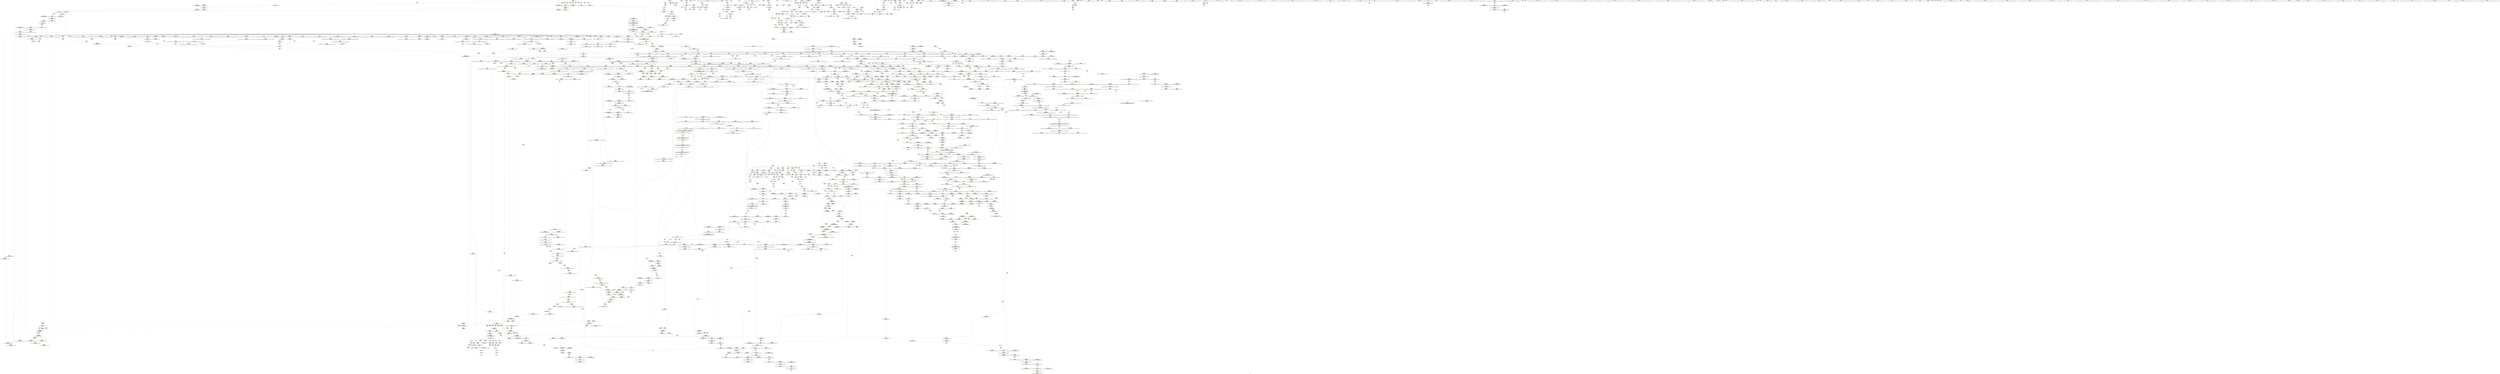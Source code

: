 digraph "SVFG" {
	label="SVFG";

	Node0x56028efdc270 [shape=record,color=grey,label="{NodeID: 0\nNullPtr}"];
	Node0x56028efdc270 -> Node0x56028f04e940[style=solid];
	Node0x56028efdc270 -> Node0x56028f04ea40[style=solid];
	Node0x56028efdc270 -> Node0x56028f04eb10[style=solid];
	Node0x56028efdc270 -> Node0x56028f04ebe0[style=solid];
	Node0x56028efdc270 -> Node0x56028f04ecb0[style=solid];
	Node0x56028efdc270 -> Node0x56028f04ed80[style=solid];
	Node0x56028efdc270 -> Node0x56028f04ee50[style=solid];
	Node0x56028efdc270 -> Node0x56028f04ef20[style=solid];
	Node0x56028efdc270 -> Node0x56028f04eff0[style=solid];
	Node0x56028efdc270 -> Node0x56028f04f0c0[style=solid];
	Node0x56028efdc270 -> Node0x56028f04f190[style=solid];
	Node0x56028efdc270 -> Node0x56028f04f260[style=solid];
	Node0x56028efdc270 -> Node0x56028f04f330[style=solid];
	Node0x56028efdc270 -> Node0x56028f04f400[style=solid];
	Node0x56028efdc270 -> Node0x56028f04f4d0[style=solid];
	Node0x56028efdc270 -> Node0x56028f04f5a0[style=solid];
	Node0x56028efdc270 -> Node0x56028f04f670[style=solid];
	Node0x56028efdc270 -> Node0x56028f04f740[style=solid];
	Node0x56028efdc270 -> Node0x56028f04f810[style=solid];
	Node0x56028efdc270 -> Node0x56028f04f8e0[style=solid];
	Node0x56028efdc270 -> Node0x56028f04f9b0[style=solid];
	Node0x56028efdc270 -> Node0x56028f04fa80[style=solid];
	Node0x56028efdc270 -> Node0x56028f04fb50[style=solid];
	Node0x56028efdc270 -> Node0x56028f04fc20[style=solid];
	Node0x56028efdc270 -> Node0x56028f04fcf0[style=solid];
	Node0x56028efdc270 -> Node0x56028f04fdc0[style=solid];
	Node0x56028efdc270 -> Node0x56028f04fe90[style=solid];
	Node0x56028efdc270 -> Node0x56028f04ff60[style=solid];
	Node0x56028efdc270 -> Node0x56028f050030[style=solid];
	Node0x56028efdc270 -> Node0x56028f050100[style=solid];
	Node0x56028efdc270 -> Node0x56028f0501d0[style=solid];
	Node0x56028efdc270 -> Node0x56028f0502a0[style=solid];
	Node0x56028efdc270 -> Node0x56028f050370[style=solid];
	Node0x56028efdc270 -> Node0x56028f050440[style=solid];
	Node0x56028efdc270 -> Node0x56028f057250[style=solid];
	Node0x56028efdc270 -> Node0x56028f059b20[style=solid];
	Node0x56028efdc270 -> Node0x56028f059bf0[style=solid];
	Node0x56028efdc270 -> Node0x56028f059cc0[style=solid];
	Node0x56028efdc270 -> Node0x56028f05bfb0[style=solid];
	Node0x56028efdc270 -> Node0x56028f08a850[style=solid];
	Node0x56028efdc270 -> Node0x56028ea3a510[style=solid];
	Node0x56028efdc270 -> Node0x56028f09d380[style=solid];
	Node0x56028efdc270 -> Node0x56028f09de00[style=solid];
	Node0x56028f10c710 [shape=record,color=yellow,style=double,label="{NodeID: 1882\nRETMU(167V_2)\npts\{14320000 \}\nFun[_ZSt22__uninitialized_copy_aISt13move_iteratorIPSt4pairIiiEES3_S2_ET0_T_S6_S5_RSaIT1_E]}"];
	Node0x56028f055340 [shape=record,color=red,label="{NodeID: 775\n1507\<--1506\n\<--coerce.dive3\n_ZSt18uninitialized_copyISt13move_iteratorIPSt4pairIiiEES3_ET0_T_S6_S5_\n}"];
	Node0x56028f055340 -> Node0x56028f0835c0[style=solid];
	Node0x56028f071060 [shape=record,color=black,label="{NodeID: 1550\nMR_66V_7 = PHI(MR_66V_5, MR_66V_5, MR_66V_3, MR_66V_6, MR_66V_4, )\npts\{830001 830002 \}\n}"];
	Node0x56028f071060 -> Node0x56028f1166e0[style=dashed];
	Node0x56028f04be00 [shape=record,color=purple,label="{NodeID: 443\n238\<--66\narrayidx50\<--ile\nmain\n}"];
	Node0x56028f04be00 -> Node0x56028f065080[style=solid];
	Node0x56028f04be00 -> Node0x56028f0581f0[style=solid];
	Node0x56028f08b480 [shape=record,color=yellow,style=double,label="{NodeID: 1218\nAPARM(1591)\nCS[]|{<s0>120}}"];
	Node0x56028f08b480:s0 -> Node0x56028ea44440[style=solid,color=red];
	Node0x56028f03fb60 [shape=record,color=green,label="{NodeID: 111\n668\<--669\n__n.addr\<--__n.addr_field_insensitive\n_ZNSt12_Vector_baseISt4pairIiiESaIS1_EE13_M_deallocateEPS1_m\n}"];
	Node0x56028f03fb60 -> Node0x56028f067100[style=solid];
	Node0x56028f03fb60 -> Node0x56028f05a9c0[style=solid];
	Node0x56028f113a80 [shape=record,color=yellow,style=double,label="{NodeID: 1993\nRETMU(189V_2)\npts\{706 \}\nFun[_ZNSt16allocator_traitsISaISt4pairIiiEEE10deallocateERS2_PS1_m]}"];
	Node0x56028f05add0 [shape=record,color=blue,label="{NodeID: 886\n722\<--719\nthis.addr\<--this\n_ZN9__gnu_cxx13new_allocatorISt4pairIiiEE10deallocateEPS2_m\n}"];
	Node0x56028f05add0 -> Node0x56028f067510[style=dashed];
	Node0x56028f05add0 -> Node0x56028f106d40[style=dashed];
	Node0x56028f0fc3e0 [shape=record,color=yellow,style=double,label="{NodeID: 1661\n167V_1 = ENCHI(MR_167V_0)\npts\{14320000 \}\nFun[_ZSt22__uninitialized_copy_aISt13move_iteratorIPSt4pairIiiEES3_S2_ET0_T_S6_S5_RSaIT1_E]}"];
	Node0x56028f0fc3e0 -> Node0x56028f07e480[style=dashed];
	Node0x56028f061870 [shape=record,color=purple,label="{NodeID: 554\n1740\<--1628\noffset_1\<--\n}"];
	Node0x56028f061870 -> Node0x56028f056fb0[style=solid];
	Node0x56028f091190 [shape=record,color=yellow,style=double,label="{NodeID: 1329\nFPARM(752)\nFun[_ZN9__gnu_cxx13new_allocatorISt4pairIiiEED2Ev]}"];
	Node0x56028f091190 -> Node0x56028f05b110[style=solid];
	Node0x56028f044360 [shape=record,color=green,label="{NodeID: 222\n1464\<--1465\nretval\<--retval_field_insensitive\n_ZSt32__make_move_if_noexcept_iteratorISt4pairIiiESt13move_iteratorIPS1_EET0_PT_\n}"];
	Node0x56028f044360 -> Node0x56028f060c40[style=solid];
	Node0x56028f044360 -> Node0x56028f082da0[style=solid];
	Node0x56028f11bb40 [shape=record,color=yellow,style=double,label="{NodeID: 2104\n60V_4 = CSCHI(MR_60V_1)\npts\{1416 \}\nCS[]}"];
	Node0x56028f11bb40 -> Node0x56028f074530[style=dashed];
	Node0x56028f0800f0 [shape=record,color=blue,label="{NodeID: 997\n1690\<--1687\n__i.addr\<--__i\n_ZNSt13move_iteratorIPSt4pairIiiEEC2ES2_\n}"];
	Node0x56028f0800f0 -> Node0x56028f056790[style=dashed];
	Node0x56028f0800f0 -> Node0x56028f10ab50[style=dashed];
	Node0x56028f105720 [shape=record,color=yellow,style=double,label="{NodeID: 1772\n189V_1 = ENCHI(MR_189V_0)\npts\{706 \}\nFun[_ZNSt16allocator_traitsISaISt4pairIiiEEE10deallocateERS2_PS1_m]}"];
	Node0x56028f105720 -> Node0x56028f05ad00[style=dashed];
	Node0x56028f0672a0 [shape=record,color=red,label="{NodeID: 665\n710\<--701\n\<--__a.addr\n_ZNSt16allocator_traitsISaISt4pairIiiEEE10deallocateERS2_PS1_m\n}"];
	Node0x56028f0672a0 -> Node0x56028f052900[style=solid];
	Node0x56028f09a380 [shape=record,color=grey,label="{NodeID: 1440\n160 = Binary(159, 119, )\n}"];
	Node0x56028f09a380 -> Node0x56028f057b70[style=solid];
	Node0x56028f052420 [shape=record,color=black,label="{NodeID: 333\n590\<--589\n\<--_M_impl\n_ZNSt12_Vector_baseISt4pairIiiESaIS1_EE19_M_get_Tp_allocatorEv\n}"];
	Node0x56028f052420 -> Node0x56028f0524f0[style=solid];
	Node0x56028f085b20 [shape=record,color=yellow,style=double,label="{NodeID: 1108\nAPARM(678)\nCS[]|{<s0>41}}"];
	Node0x56028f085b20:s0 -> Node0x56028f0948b0[style=solid,color=red];
	Node0x56028f03ca40 [shape=record,color=green,label="{NodeID: 1\n7\<--1\n__dso_handle\<--dummyObj\nGlob }"];
	Node0x56028f10c7f0 [shape=record,color=yellow,style=double,label="{NodeID: 1883\nRETMU(169V_2)\npts\{14380000 \}\nFun[_ZSt22__uninitialized_copy_aISt13move_iteratorIPSt4pairIiiEES3_S2_ET0_T_S6_S5_RSaIT1_E]}"];
	Node0x56028f055410 [shape=record,color=red,label="{NodeID: 776\n1509\<--1508\n\<--coerce.dive4\n_ZSt18uninitialized_copyISt13move_iteratorIPSt4pairIiiEES3_ET0_T_S6_S5_\n}"];
	Node0x56028f055410 -> Node0x56028f083690[style=solid];
	Node0x56028f071560 [shape=record,color=black,label="{NodeID: 1551\nMR_70V_5 = PHI(MR_70V_3, MR_70V_4, MR_70V_2, MR_70V_4, MR_70V_2, )\npts\{990000 990001 \}\n}"];
	Node0x56028f04bed0 [shape=record,color=purple,label="{NodeID: 444\n293\<--290\nfirst\<--call77\nmain\n}"];
	Node0x56028f04bed0 -> Node0x56028f065150[style=solid];
	Node0x56028f08b550 [shape=record,color=yellow,style=double,label="{NodeID: 1219\nARet(115)\nCS[]}"];
	Node0x56028f03fc30 [shape=record,color=green,label="{NodeID: 112\n682\<--683\n_ZNSt16allocator_traitsISaISt4pairIiiEEE10deallocateERS2_PS1_m\<--_ZNSt16allocator_traitsISaISt4pairIiiEEE10deallocateERS2_PS1_m_field_insensitive\n}"];
	Node0x56028f113b60 [shape=record,color=yellow,style=double,label="{NodeID: 1994\nRETMU(150V_2)\npts\{1379 \}\nFun[_ZNSt16allocator_traitsISaISt4pairIiiEEE8allocateERS2_m]}"];
	Node0x56028f05aea0 [shape=record,color=blue,label="{NodeID: 887\n724\<--720\n__p.addr\<--__p\n_ZN9__gnu_cxx13new_allocatorISt4pairIiiEE10deallocateEPS2_m\n}"];
	Node0x56028f05aea0 -> Node0x56028f0675e0[style=dashed];
	Node0x56028f05aea0 -> Node0x56028f106e50[style=dashed];
	Node0x56028f0fc4c0 [shape=record,color=yellow,style=double,label="{NodeID: 1662\n169V_1 = ENCHI(MR_169V_0)\npts\{14380000 \}\nFun[_ZSt22__uninitialized_copy_aISt13move_iteratorIPSt4pairIiiEES3_S2_ET0_T_S6_S5_RSaIT1_E]}"];
	Node0x56028f0fc4c0 -> Node0x56028f07e6f0[style=dashed];
	Node0x56028f061940 [shape=record,color=purple,label="{NodeID: 555\n1644\<--1643\n_M_current\<--this1\n_ZNKSt13move_iteratorIPSt4pairIiiEEdeEv\n}"];
	Node0x56028f061940 -> Node0x56028f056110[style=solid];
	Node0x56028f091280 [shape=record,color=yellow,style=double,label="{NodeID: 1330\nFPARM(823)\nFun[_ZNSt16allocator_traitsISaISt4pairIiiEEE9constructIS1_JS1_EEEvRS2_PT_DpOT0_]}"];
	Node0x56028f091280 -> Node0x56028f05b5f0[style=solid];
	Node0x56028f044430 [shape=record,color=green,label="{NodeID: 223\n1466\<--1467\n__i.addr\<--__i.addr_field_insensitive\n_ZSt32__make_move_if_noexcept_iteratorISt4pairIiiESt13move_iteratorIPS1_EET0_PT_\n}"];
	Node0x56028f044430 -> Node0x56028f0550d0[style=solid];
	Node0x56028f044430 -> Node0x56028f07e890[style=solid];
	Node0x56028f11bca0 [shape=record,color=yellow,style=double,label="{NodeID: 2105\n64V_3 = CSCHI(MR_64V_1)\npts\{830000 \}\nCS[]}"];
	Node0x56028f11bca0 -> Node0x56028f0f5180[style=dashed];
	Node0x56028f0801c0 [shape=record,color=blue,label="{NodeID: 998\n1695\<--1696\n_M_current\<--\n_ZNSt13move_iteratorIPSt4pairIiiEEC2ES2_\n}"];
	Node0x56028f0801c0 -> Node0x56028f10ac30[style=dashed];
	Node0x56028f105800 [shape=record,color=yellow,style=double,label="{NodeID: 1773\n150V_1 = ENCHI(MR_150V_0)\npts\{1379 \}\nFun[_ZNSt16allocator_traitsISaISt4pairIiiEEE8allocateERS2_m]}"];
	Node0x56028f105800 -> Node0x56028f07dfa0[style=dashed];
	Node0x56028f067370 [shape=record,color=red,label="{NodeID: 666\n712\<--703\n\<--__p.addr\n_ZNSt16allocator_traitsISaISt4pairIiiEEE10deallocateERS2_PS1_m\n}"];
	Node0x56028f067370 -> Node0x56028f085f30[style=solid];
	Node0x56028f09a500 [shape=record,color=grey,label="{NodeID: 1441\n331 = Binary(330, 199, )\n}"];
	Node0x56028f09a500 -> Node0x56028f058a10[style=solid];
	Node0x56028f0524f0 [shape=record,color=black,label="{NodeID: 334\n583\<--590\n_ZNSt12_Vector_baseISt4pairIiiESaIS1_EE19_M_get_Tp_allocatorEv_ret\<--\n_ZNSt12_Vector_baseISt4pairIiiESaIS1_EE19_M_get_Tp_allocatorEv\n}"];
	Node0x56028f0524f0 -> Node0x56028f0976f0[style=solid];
	Node0x56028f085bf0 [shape=record,color=yellow,style=double,label="{NodeID: 1109\nAPARM(679)\nCS[]|{<s0>41}}"];
	Node0x56028f085bf0:s0 -> Node0x56028f094970[style=solid,color=red];
	Node0x56028f03bd10 [shape=record,color=green,label="{NodeID: 2\n8\<--1\n.str\<--dummyObj\nGlob }"];
	Node0x56028f10c8d0 [shape=record,color=yellow,style=double,label="{NodeID: 1884\nRETMU(171V_2)\npts\{14400000 \}\nFun[_ZSt22__uninitialized_copy_aISt13move_iteratorIPSt4pairIiiEES3_S2_ET0_T_S6_S5_RSaIT1_E]}"];
	Node0x56028f0554e0 [shape=record,color=red,label="{NodeID: 777\n1535\<--1522\n\<--__result.addr\n_ZNSt20__uninitialized_copyILb0EE13__uninit_copyISt13move_iteratorIPSt4pairIiiEES5_EET0_T_S8_S7_\n}"];
	Node0x56028f0554e0 -> Node0x56028f07f0b0[style=solid];
	Node0x56028f071a60 [shape=record,color=black,label="{NodeID: 1552\nMR_26V_8 = PHI(MR_26V_7, MR_26V_6, MR_26V_6, )\npts\{73 \}\n}"];
	Node0x56028f071a60 -> Node0x56028f0d4f50[style=dashed];
	Node0x56028f04bfa0 [shape=record,color=purple,label="{NodeID: 445\n298\<--297\nfirst80\<--call79\nmain\n}"];
	Node0x56028f04bfa0 -> Node0x56028f065220[style=solid];
	Node0x56028f08b5e0 [shape=record,color=yellow,style=double,label="{NodeID: 1220\nARet(352)\nCS[]}"];
	Node0x56028f03fd30 [shape=record,color=green,label="{NodeID: 113\n688\<--689\nthis.addr\<--this.addr_field_insensitive\n_ZNSt12_Vector_baseISt4pairIiiESaIS1_EE12_Vector_implD2Ev\n}"];
	Node0x56028f03fd30 -> Node0x56028f0671d0[style=solid];
	Node0x56028f03fd30 -> Node0x56028f05aa90[style=solid];
	Node0x56028f113c70 [shape=record,color=yellow,style=double,label="{NodeID: 1995\nRETMU(152V_2)\npts\{1381 \}\nFun[_ZNSt16allocator_traitsISaISt4pairIiiEEE8allocateERS2_m]}"];
	Node0x56028f05af70 [shape=record,color=blue,label="{NodeID: 888\n726\<--721\n.addr\<--\n_ZN9__gnu_cxx13new_allocatorISt4pairIiiEE10deallocateEPS2_m\n}"];
	Node0x56028f05af70 -> Node0x56028f106f30[style=dashed];
	Node0x56028f0fc5a0 [shape=record,color=yellow,style=double,label="{NodeID: 1663\n171V_1 = ENCHI(MR_171V_0)\npts\{14400000 \}\nFun[_ZSt22__uninitialized_copy_aISt13move_iteratorIPSt4pairIiiEES3_S2_ET0_T_S6_S5_RSaIT1_E]}"];
	Node0x56028f0fc5a0 -> Node0x56028f07e7c0[style=dashed];
	Node0x56028f061a10 [shape=record,color=purple,label="{NodeID: 556\n1653\<--1652\n_M_current\<--this1\n_ZNSt13move_iteratorIPSt4pairIiiEEppEv\n}"];
	Node0x56028f061a10 -> Node0x56028f0562b0[style=solid];
	Node0x56028f061a10 -> Node0x56028f07fce0[style=solid];
	Node0x56028f091bb0 [shape=record,color=yellow,style=double,label="{NodeID: 1331\nFPARM(824)\nFun[_ZNSt16allocator_traitsISaISt4pairIiiEEE9constructIS1_JS1_EEEvRS2_PT_DpOT0_]}"];
	Node0x56028f091bb0 -> Node0x56028f05b6c0[style=solid];
	Node0x56028f044500 [shape=record,color=green,label="{NodeID: 224\n1471\<--1472\n_ZNSt13move_iteratorIPSt4pairIiiEEC2ES2_\<--_ZNSt13move_iteratorIPSt4pairIiiEEC2ES2__field_insensitive\n}"];
	Node0x56028f11bd80 [shape=record,color=yellow,style=double,label="{NodeID: 2106\n108V_4 = CSCHI(MR_108V_1)\npts\{830001 \}\nCS[]}"];
	Node0x56028f11bd80 -> Node0x56028f0f5650[style=dashed];
	Node0x56028f080290 [shape=record,color=blue,label="{NodeID: 999\n1702\<--1700\nthis.addr\<--this\n_ZN9__gnu_cxx13new_allocatorISt4pairIiiEE7destroyIS2_EEvPT_\n}"];
	Node0x56028f080290 -> Node0x56028f056860[style=dashed];
	Node0x56028f080290 -> Node0x56028f10b820[style=dashed];
	Node0x56028f105910 [shape=record,color=yellow,style=double,label="{NodeID: 1774\n152V_1 = ENCHI(MR_152V_0)\npts\{1381 \}\nFun[_ZNSt16allocator_traitsISaISt4pairIiiEEE8allocateERS2_m]}"];
	Node0x56028f105910 -> Node0x56028f07e070[style=dashed];
	Node0x56028f067440 [shape=record,color=red,label="{NodeID: 667\n713\<--705\n\<--__n.addr\n_ZNSt16allocator_traitsISaISt4pairIiiEEE10deallocateERS2_PS1_m\n}"];
	Node0x56028f067440 -> Node0x56028f086000[style=solid];
	Node0x56028f09a680 [shape=record,color=grey,label="{NodeID: 1442\n1164 = Binary(1162, 1163, )\n}"];
	Node0x56028f09a680 -> Node0x56028f09a800[style=solid];
	Node0x56028f0525c0 [shape=record,color=black,label="{NodeID: 335\n611\<--607\nsub.ptr.lhs.cast\<--\n_ZNSt12_Vector_baseISt4pairIiiESaIS1_EED2Ev\n}"];
	Node0x56028f0525c0 -> Node0x56028f09c600[style=solid];
	Node0x56028f085cc0 [shape=record,color=yellow,style=double,label="{NodeID: 1110\nAPARM(680)\nCS[]|{<s0>41}}"];
	Node0x56028f085cc0:s0 -> Node0x56028f094a60[style=solid,color=red];
	Node0x56028f03bda0 [shape=record,color=green,label="{NodeID: 3\n10\<--1\n.str.1\<--dummyObj\nGlob }"];
	Node0x56028f10c9b0 [shape=record,color=yellow,style=double,label="{NodeID: 1885\nRETMU(136V_2)\npts\{586 \}\nFun[_ZNSt12_Vector_baseISt4pairIiiESaIS1_EE19_M_get_Tp_allocatorEv]}"];
	Node0x56028f0555b0 [shape=record,color=red,label="{NodeID: 778\n1568\<--1522\n\<--__result.addr\n_ZNSt20__uninitialized_copyILb0EE13__uninit_copyISt13move_iteratorIPSt4pairIiiEES5_EET0_T_S8_S7_\n}"];
	Node0x56028f0555b0 -> Node0x56028f08b2e0[style=solid];
	Node0x56028f071f60 [shape=record,color=black,label="{NodeID: 1553\nMR_32V_5 = PHI(MR_32V_6, MR_32V_4, )\npts\{79 \}\n}"];
	Node0x56028f071f60 -> Node0x56028f0635b0[style=dashed];
	Node0x56028f071f60 -> Node0x56028f063680[style=dashed];
	Node0x56028f071f60 -> Node0x56028f063750[style=dashed];
	Node0x56028f071f60 -> Node0x56028f057aa0[style=dashed];
	Node0x56028f071f60 -> Node0x56028f0e3640[style=dashed];
	Node0x56028f04c070 [shape=record,color=purple,label="{NodeID: 446\n304\<--303\nfirst84\<--call83\nmain\n}"];
	Node0x56028f04c070 -> Node0x56028f0652f0[style=solid];
	Node0x56028f08b670 [shape=record,color=yellow,style=double,label="{NodeID: 1221\nARet(128)\nCS[]}"];
	Node0x56028f03fe00 [shape=record,color=green,label="{NodeID: 114\n694\<--695\n_ZNSaISt4pairIiiEED2Ev\<--_ZNSaISt4pairIiiEED2Ev_field_insensitive\n}"];
	Node0x56028f113d50 [shape=record,color=yellow,style=double,label="{NodeID: 1996\nRETMU(126V_2)\npts\{549 \}\nFun[_ZNSaISt4pairIiiEEC2Ev]}"];
	Node0x56028f05b040 [shape=record,color=blue,label="{NodeID: 889\n742\<--741\nthis.addr\<--this\n_ZNSaISt4pairIiiEED2Ev\n}"];
	Node0x56028f05b040 -> Node0x56028f0676b0[style=dashed];
	Node0x56028f05b040 -> Node0x56028f10a000[style=dashed];
	Node0x56028f0fc680 [shape=record,color=yellow,style=double,label="{NodeID: 1664\n136V_1 = ENCHI(MR_136V_0)\npts\{586 \}\nFun[_ZNSt12_Vector_baseISt4pairIiiESaIS1_EE19_M_get_Tp_allocatorEv]}"];
	Node0x56028f0fc680 -> Node0x56028f05a1a0[style=dashed];
	Node0x56028f061ae0 [shape=record,color=purple,label="{NodeID: 557\n1655\<--1654\nincdec.ptr\<--\n_ZNSt13move_iteratorIPSt4pairIiiEEppEv\n}"];
	Node0x56028f061ae0 -> Node0x56028f07fce0[style=solid];
	Node0x56028f091cd0 [shape=record,color=yellow,style=double,label="{NodeID: 1332\nFPARM(825)\nFun[_ZNSt16allocator_traitsISaISt4pairIiiEEE9constructIS1_JS1_EEEvRS2_PT_DpOT0_]}"];
	Node0x56028f091cd0 -> Node0x56028f05b790[style=solid];
	Node0x56028f044600 [shape=record,color=green,label="{NodeID: 225\n1480\<--1481\n__first\<--__first_field_insensitive\n_ZSt18uninitialized_copyISt13move_iteratorIPSt4pairIiiEES3_ET0_T_S6_S5_\n}"];
	Node0x56028f044600 -> Node0x56028f04a5e0[style=solid];
	Node0x56028f044600 -> Node0x56028f060d10[style=solid];
	Node0x56028f11be60 [shape=record,color=yellow,style=double,label="{NodeID: 2107\n110V_3 = CSCHI(MR_110V_1)\npts\{830002 \}\nCS[]}"];
	Node0x56028f11be60 -> Node0x56028f0f5b50[style=dashed];
	Node0x56028f080360 [shape=record,color=blue,label="{NodeID: 1000\n1704\<--1701\n__p.addr\<--__p\n_ZN9__gnu_cxx13new_allocatorISt4pairIiiEE7destroyIS2_EEvPT_\n}"];
	Node0x56028f080360 -> Node0x56028f056930[style=dashed];
	Node0x56028f080360 -> Node0x56028f10b930[style=dashed];
	Node0x56028f1059f0 [shape=record,color=yellow,style=double,label="{NodeID: 1775\n126V_1 = ENCHI(MR_126V_0)\npts\{549 \}\nFun[_ZNSaISt4pairIiiEEC2Ev]}"];
	Node0x56028f1059f0 -> Node0x56028f059d90[style=dashed];
	Node0x56028f067510 [shape=record,color=red,label="{NodeID: 668\n731\<--722\nthis1\<--this.addr\n_ZN9__gnu_cxx13new_allocatorISt4pairIiiEE10deallocateEPS2_m\n}"];
	Node0x56028f09a800 [shape=record,color=grey,label="{NodeID: 1443\n1165 = Binary(1164, 615, )\n}"];
	Node0x56028f09a800 -> Node0x56028f054cc0[style=solid];
	Node0x56028f052690 [shape=record,color=black,label="{NodeID: 336\n612\<--610\nsub.ptr.rhs.cast\<--\n_ZNSt12_Vector_baseISt4pairIiiESaIS1_EED2Ev\n}"];
	Node0x56028f052690 -> Node0x56028f09c600[style=solid];
	Node0x56028f085d90 [shape=record,color=yellow,style=double,label="{NodeID: 1111\nAPARM(692)\nCS[]|{<s0>42}}"];
	Node0x56028f085d90:s0 -> Node0x56028f08ed90[style=solid,color=red];
	Node0x56028f03c050 [shape=record,color=green,label="{NodeID: 4\n12\<--1\n.str.2\<--dummyObj\nGlob }"];
	Node0x56028f10cac0 [shape=record,color=yellow,style=double,label="{NodeID: 1886\nRETMU(98V_2)\npts\{444 \}\nFun[_ZNSt6vectorISt4pairIiiESaIS1_EEixEm]}"];
	Node0x56028f055680 [shape=record,color=red,label="{NodeID: 779\n1542\<--1524\n\<--__cur\n_ZNSt20__uninitialized_copyILb0EE13__uninit_copyISt13move_iteratorIPSt4pairIiiEES5_EET0_T_S8_S7_\n}"];
	Node0x56028f055680 -> Node0x56028f08ae00[style=solid];
	Node0x56028f072460 [shape=record,color=black,label="{NodeID: 1554\nMR_62V_4 = PHI(MR_62V_5, MR_62V_3, )\npts\{670000 \}\n}"];
	Node0x56028f072460 -> Node0x56028f0579d0[style=dashed];
	Node0x56028f072460 -> Node0x56028f0e4040[style=dashed];
	Node0x56028f04c140 [shape=record,color=purple,label="{NodeID: 447\n313\<--312\nsecond\<--call89\nmain\n}"];
	Node0x56028f04c140 -> Node0x56028f0653c0[style=solid];
	Node0x56028f08b700 [shape=record,color=yellow,style=double,label="{NodeID: 1222\nARet(28)\nCS[]}"];
	Node0x56028f044a10 [shape=record,color=green,label="{NodeID: 115\n701\<--702\n__a.addr\<--__a.addr_field_insensitive\n_ZNSt16allocator_traitsISaISt4pairIiiEEE10deallocateERS2_PS1_m\n}"];
	Node0x56028f044a10 -> Node0x56028f0672a0[style=solid];
	Node0x56028f044a10 -> Node0x56028f05ab60[style=solid];
	Node0x56028f113e60 [shape=record,color=yellow,style=double,label="{NodeID: 1997\nRETMU(60V_2)\npts\{1416 \}\nFun[_ZNSt20__uninitialized_copyILb0EE13__uninit_copyISt13move_iteratorIPSt4pairIiiEES5_EET0_T_S8_S7_]|{<s0>109}}"];
	Node0x56028f113e60:s0 -> Node0x56028f11b110[style=dashed,color=blue];
	Node0x56028f05b110 [shape=record,color=blue,label="{NodeID: 890\n753\<--752\nthis.addr\<--this\n_ZN9__gnu_cxx13new_allocatorISt4pairIiiEED2Ev\n}"];
	Node0x56028f05b110 -> Node0x56028f067780[style=dashed];
	Node0x56028f05b110 -> Node0x56028f10d9b0[style=dashed];
	Node0x56028f0fc790 [shape=record,color=yellow,style=double,label="{NodeID: 1665\n64V_1 = ENCHI(MR_64V_0)\npts\{830000 \}\nFun[_ZNSt6vectorISt4pairIiiESaIS1_EEixEm]}"];
	Node0x56028f0fc790 -> Node0x56028f065e50[style=dashed];
	Node0x56028f0fc790 -> Node0x56028f10cbd0[style=dashed];
	Node0x56028f061bb0 [shape=record,color=purple,label="{NodeID: 558\n1682\<--1681\n_M_current\<--this1\n_ZNKSt13move_iteratorIPSt4pairIiiEE4baseEv\n}"];
	Node0x56028f061bb0 -> Node0x56028f0565f0[style=solid];
	Node0x56028f091df0 [shape=record,color=yellow,style=double,label="{NodeID: 1333\nFPARM(1632)\nFun[_ZSt11__addressofISt4pairIiiEEPT_RS2_]}"];
	Node0x56028f091df0 -> Node0x56028f07fa70[style=solid];
	Node0x56028f0446d0 [shape=record,color=green,label="{NodeID: 226\n1482\<--1483\n__last\<--__last_field_insensitive\n_ZSt18uninitialized_copyISt13move_iteratorIPSt4pairIiiEES3_ET0_T_S6_S5_\n}"];
	Node0x56028f0446d0 -> Node0x56028f04a6b0[style=solid];
	Node0x56028f0446d0 -> Node0x56028f060de0[style=solid];
	Node0x56028f11bf40 [shape=record,color=yellow,style=double,label="{NodeID: 2108\n60V_2 = CSCHI(MR_60V_1)\npts\{1416 \}\nCS[]}"];
	Node0x56028f11bf40 -> Node0x56028f0db940[style=dashed];
	Node0x56028f11bf40 -> Node0x56028f118de0[style=dashed];
	Node0x56028f080430 [shape=record,color=yellow,style=double,label="{NodeID: 1001\nAPARM(114)\nCS[]}"];
	Node0x56028f105b00 [shape=record,color=yellow,style=double,label="{NodeID: 1776\n60V_1 = ENCHI(MR_60V_0)\npts\{1416 \}\nFun[_ZNSt20__uninitialized_copyILb0EE13__uninit_copyISt13move_iteratorIPSt4pairIiiEES5_EET0_T_S8_S7_]}"];
	Node0x56028f105b00 -> Node0x56028f0daa40[style=dashed];
	Node0x56028f0675e0 [shape=record,color=red,label="{NodeID: 669\n732\<--724\n\<--__p.addr\n_ZN9__gnu_cxx13new_allocatorISt4pairIiiEE10deallocateEPS2_m\n}"];
	Node0x56028f0675e0 -> Node0x56028f0529d0[style=solid];
	Node0x56028f09a980 [shape=record,color=grey,label="{NodeID: 1444\n358 = Binary(357, 119, )\n}"];
	Node0x56028f09a980 -> Node0x56028f058d50[style=solid];
	Node0x56028f052760 [shape=record,color=black,label="{NodeID: 337\n678\<--677\n\<--_M_impl\n_ZNSt12_Vector_baseISt4pairIiiESaIS1_EE13_M_deallocateEPS1_m\n}"];
	Node0x56028f052760 -> Node0x56028f085b20[style=solid];
	Node0x56028f085e60 [shape=record,color=yellow,style=double,label="{NodeID: 1112\nAPARM(711)\nCS[]|{<s0>43}}"];
	Node0x56028f085e60:s0 -> Node0x56028f094370[style=solid,color=red];
	Node0x56028f03c0e0 [shape=record,color=green,label="{NodeID: 5\n14\<--1\n.str.3\<--dummyObj\nGlob }"];
	Node0x56028f10cbd0 [shape=record,color=yellow,style=double,label="{NodeID: 1887\nRETMU(64V_1)\npts\{830000 \}\nFun[_ZNSt6vectorISt4pairIiiESaIS1_EEixEm]}"];
	Node0x56028f055750 [shape=record,color=red,label="{NodeID: 780\n1556\<--1524\n\<--__cur\n_ZNSt20__uninitialized_copyILb0EE13__uninit_copyISt13move_iteratorIPSt4pairIiiEES5_EET0_T_S8_S7_\n}"];
	Node0x56028f055750 -> Node0x56028f061530[style=solid];
	Node0x56028f072960 [shape=record,color=black,label="{NodeID: 1555\nMR_26V_4 = PHI(MR_26V_5, MR_26V_3, )\npts\{73 \}\n}"];
	Node0x56028f072960 -> Node0x56028f0631a0[style=dashed];
	Node0x56028f072960 -> Node0x56028f0d3c20[style=dashed];
	Node0x56028f072960 -> Node0x56028f0dc840[style=dashed];
	Node0x56028f072960 -> Node0x56028f06ca60[style=dashed];
	Node0x56028f04c210 [shape=record,color=purple,label="{NodeID: 448\n318\<--317\nsecond92\<--call91\nmain\n}"];
	Node0x56028f04c210 -> Node0x56028f065490[style=solid];
	Node0x56028f08b790 [shape=record,color=yellow,style=double,label="{NodeID: 1223\nARet(312)\nCS[]}"];
	Node0x56028f08b790 -> Node0x56028f04c140[style=solid];
	Node0x56028f044ae0 [shape=record,color=green,label="{NodeID: 116\n703\<--704\n__p.addr\<--__p.addr_field_insensitive\n_ZNSt16allocator_traitsISaISt4pairIiiEEE10deallocateERS2_PS1_m\n}"];
	Node0x56028f044ae0 -> Node0x56028f067370[style=solid];
	Node0x56028f044ae0 -> Node0x56028f05ac30[style=solid];
	Node0x56028f113f70 [shape=record,color=yellow,style=double,label="{NodeID: 1998\nRETMU(350V_2)\npts\{1523 \}\nFun[_ZNSt20__uninitialized_copyILb0EE13__uninit_copyISt13move_iteratorIPSt4pairIiiEES5_EET0_T_S8_S7_]}"];
	Node0x56028f05b1e0 [shape=record,color=blue,label="{NodeID: 891\n761\<--759\nthis.addr\<--this\n_ZNSt6vectorISt4pairIiiESaIS1_EE12emplace_backIJS1_EEEvDpOT_\n}"];
	Node0x56028f05b1e0 -> Node0x56028f067850[style=dashed];
	Node0x56028f05b1e0 -> Node0x56028f10bc00[style=dashed];
	Node0x56028f0fc8a0 [shape=record,color=yellow,style=double,label="{NodeID: 1666\n96V_1 = ENCHI(MR_96V_0)\npts\{442 \}\nFun[_ZNSt6vectorISt4pairIiiESaIS1_EEixEm]}"];
	Node0x56028f0fc8a0 -> Node0x56028f0594a0[style=dashed];
	Node0x56028f061c80 [shape=record,color=purple,label="{NodeID: 559\n1695\<--1694\n_M_current\<--this1\n_ZNSt13move_iteratorIPSt4pairIiiEEC2ES2_\n}"];
	Node0x56028f061c80 -> Node0x56028f0801c0[style=solid];
	Node0x56028f091ee0 [shape=record,color=yellow,style=double,label="{NodeID: 1334\nFPARM(687)\nFun[_ZNSt12_Vector_baseISt4pairIiiESaIS1_EE12_Vector_implD2Ev]}"];
	Node0x56028f091ee0 -> Node0x56028f05aa90[style=solid];
	Node0x56028f0447a0 [shape=record,color=green,label="{NodeID: 227\n1484\<--1485\n__result.addr\<--__result.addr_field_insensitive\n_ZSt18uninitialized_copyISt13move_iteratorIPSt4pairIiiEES3_ET0_T_S6_S5_\n}"];
	Node0x56028f0447a0 -> Node0x56028f055270[style=solid];
	Node0x56028f0447a0 -> Node0x56028f07eb00[style=solid];
	Node0x56028f11c0a0 [shape=record,color=yellow,style=double,label="{NodeID: 2109\n60V_2 = CSCHI(MR_60V_1)\npts\{1416 \}\nCS[]}"];
	Node0x56028f11c0a0 -> Node0x56028f10dd90[style=dashed];
	Node0x56028f080500 [shape=record,color=yellow,style=double,label="{NodeID: 1002\nAPARM(48)\nCS[]}"];
	Node0x56028f105c10 [shape=record,color=yellow,style=double,label="{NodeID: 1777\n350V_1 = ENCHI(MR_350V_0)\npts\{1523 \}\nFun[_ZNSt20__uninitialized_copyILb0EE13__uninit_copyISt13move_iteratorIPSt4pairIiiEES5_EET0_T_S8_S7_]}"];
	Node0x56028f105c10 -> Node0x56028f07efe0[style=dashed];
	Node0x56028f0676b0 [shape=record,color=red,label="{NodeID: 670\n745\<--742\nthis1\<--this.addr\n_ZNSaISt4pairIiiEED2Ev\n}"];
	Node0x56028f0676b0 -> Node0x56028f052aa0[style=solid];
	Node0x56028f09ab00 [shape=record,color=grey,label="{NodeID: 1445\n346 = Binary(345, 119, )\n}"];
	Node0x56028f09ab00 -> Node0x56028f058c80[style=solid];
	Node0x56028f052830 [shape=record,color=black,label="{NodeID: 338\n692\<--691\n\<--this1\n_ZNSt12_Vector_baseISt4pairIiiESaIS1_EE12_Vector_implD2Ev\n}"];
	Node0x56028f052830 -> Node0x56028f085d90[style=solid];
	Node0x56028f085f30 [shape=record,color=yellow,style=double,label="{NodeID: 1113\nAPARM(712)\nCS[]|{<s0>43}}"];
	Node0x56028f085f30:s0 -> Node0x56028f094460[style=solid,color=red];
	Node0x56028f03c170 [shape=record,color=green,label="{NodeID: 6\n17\<--1\n\<--dummyObj\nCan only get source location for instruction, argument, global var or function.}"];
	Node0x56028f10ccb0 [shape=record,color=yellow,style=double,label="{NodeID: 1888\nRETMU(96V_2)\npts\{442 \}\nFun[_ZNSt6vectorISt4pairIiiESaIS1_EEixEm]}"];
	Node0x56028f055820 [shape=record,color=red,label="{NodeID: 781\n1569\<--1524\n\<--__cur\n_ZNSt20__uninitialized_copyILb0EE13__uninit_copyISt13move_iteratorIPSt4pairIiiEES5_EET0_T_S8_S7_\n}"];
	Node0x56028f055820 -> Node0x56028f08b3b0[style=solid];
	Node0x56028f072e60 [shape=record,color=black,label="{NodeID: 1556\nMR_48V_4 = PHI(MR_48V_5, MR_48V_3, )\npts\{101 \}\n}"];
	Node0x56028f072e60 -> Node0x56028f0641e0[style=dashed];
	Node0x56028f072e60 -> Node0x56028f0642b0[style=dashed];
	Node0x56028f072e60 -> Node0x56028f064380[style=dashed];
	Node0x56028f072e60 -> Node0x56028f064450[style=dashed];
	Node0x56028f072e60 -> Node0x56028f064520[style=dashed];
	Node0x56028f072e60 -> Node0x56028f058c80[style=dashed];
	Node0x56028f072e60 -> Node0x56028f0df540[style=dashed];
	Node0x56028f072e60 -> Node0x56028f06e360[style=dashed];
	Node0x56028f04c2e0 [shape=record,color=purple,label="{NodeID: 449\n324\<--323\nsecond96\<--call95\nmain\n}"];
	Node0x56028f04c2e0 -> Node0x56028f065560[style=solid];
	Node0x56028f08b820 [shape=record,color=yellow,style=double,label="{NodeID: 1224\nARet(317)\nCS[]}"];
	Node0x56028f08b820 -> Node0x56028f04c210[style=solid];
	Node0x56028f044bb0 [shape=record,color=green,label="{NodeID: 117\n705\<--706\n__n.addr\<--__n.addr_field_insensitive\n_ZNSt16allocator_traitsISaISt4pairIiiEEE10deallocateERS2_PS1_m\n}"];
	Node0x56028f044bb0 -> Node0x56028f067440[style=solid];
	Node0x56028f044bb0 -> Node0x56028f05ad00[style=solid];
	Node0x56028f114050 [shape=record,color=yellow,style=double,label="{NodeID: 1999\nRETMU(352V_3)\npts\{1525 \}\nFun[_ZNSt20__uninitialized_copyILb0EE13__uninit_copyISt13move_iteratorIPSt4pairIiiEES5_EET0_T_S8_S7_]}"];
	Node0x56028f05b2b0 [shape=record,color=blue,label="{NodeID: 892\n763\<--760\n__args.addr\<--__args\n_ZNSt6vectorISt4pairIiiESaIS1_EE12emplace_backIJS1_EEEvDpOT_\n}"];
	Node0x56028f05b2b0 -> Node0x56028f067920[style=dashed];
	Node0x56028f05b2b0 -> Node0x56028f0679f0[style=dashed];
	Node0x56028f05b2b0 -> Node0x56028f10bd10[style=dashed];
	Node0x56028f0fc980 [shape=record,color=yellow,style=double,label="{NodeID: 1667\n98V_1 = ENCHI(MR_98V_0)\npts\{444 \}\nFun[_ZNSt6vectorISt4pairIiiESaIS1_EEixEm]}"];
	Node0x56028f0fc980 -> Node0x56028f059570[style=dashed];
	Node0x56028f061d50 [shape=record,color=purple,label="{NodeID: 560\n453\<--451\nadd.ptr\<--\n_ZNSt6vectorISt4pairIiiESaIS1_EEixEm\n}"];
	Node0x56028f061d50 -> Node0x56028f051cd0[style=solid];
	Node0x56028f092000 [shape=record,color=yellow,style=double,label="{NodeID: 1335\nFPARM(372)\nFun[_ZNSt6vectorISt4pairIiiESaIS1_EEC2Ev]}"];
	Node0x56028f092000 -> Node0x56028f058e20[style=solid];
	Node0x56028f044870 [shape=record,color=green,label="{NodeID: 228\n1486\<--1487\n__assignable\<--__assignable_field_insensitive\n_ZSt18uninitialized_copyISt13move_iteratorIPSt4pairIiiEES3_ET0_T_S6_S5_\n}"];
	Node0x56028f044870 -> Node0x56028f07ebd0[style=solid];
	Node0x56028f11c200 [shape=record,color=yellow,style=double,label="{NodeID: 2110\n60V_3 = CSCHI(MR_60V_2)\npts\{1416 \}\nCS[]}"];
	Node0x56028f11c200 -> Node0x56028f0db940[style=dashed];
	Node0x56028f11c200 -> Node0x56028f118f40[style=dashed];
	Node0x56028f0805d0 [shape=record,color=yellow,style=double,label="{NodeID: 1003\nAPARM(351)\nCS[]}"];
	Node0x56028f105cf0 [shape=record,color=yellow,style=double,label="{NodeID: 1778\n352V_1 = ENCHI(MR_352V_0)\npts\{1525 \}\nFun[_ZNSt20__uninitialized_copyILb0EE13__uninit_copyISt13move_iteratorIPSt4pairIiiEES5_EET0_T_S8_S7_]}"];
	Node0x56028f105cf0 -> Node0x56028f07f0b0[style=dashed];
	Node0x56028f067780 [shape=record,color=red,label="{NodeID: 671\n756\<--753\nthis1\<--this.addr\n_ZN9__gnu_cxx13new_allocatorISt4pairIiiEED2Ev\n}"];
	Node0x56028f09ac80 [shape=record,color=grey,label="{NodeID: 1446\n327 = Binary(326, 133, )\n}"];
	Node0x56028f09ac80 -> Node0x56028f09dc80[style=solid];
	Node0x56028f052900 [shape=record,color=black,label="{NodeID: 339\n711\<--710\n\<--\n_ZNSt16allocator_traitsISaISt4pairIiiEEE10deallocateERS2_PS1_m\n}"];
	Node0x56028f052900 -> Node0x56028f085e60[style=solid];
	Node0x56028f086000 [shape=record,color=yellow,style=double,label="{NodeID: 1114\nAPARM(713)\nCS[]|{<s0>43}}"];
	Node0x56028f086000:s0 -> Node0x56028f094550[style=solid,color=red];
	Node0x56028f03cb00 [shape=record,color=green,label="{NodeID: 7\n113\<--1\n\<--dummyObj\nCan only get source location for instruction, argument, global var or function.}"];
	Node0x56028f10cd90 [shape=record,color=yellow,style=double,label="{NodeID: 1889\nRETMU(255V_2)\npts\{1065 \}\nFun[_ZN9__gnu_cxx13new_allocatorISt4pairIiiEE9constructIS2_JS2_EEEvPT_DpOT0_]}"];
	Node0x56028f0558f0 [shape=record,color=red,label="{NodeID: 782\n1572\<--1524\n\<--__cur\n_ZNSt20__uninitialized_copyILb0EE13__uninit_copyISt13move_iteratorIPSt4pairIiiEES5_EET0_T_S8_S7_\n}"];
	Node0x56028f0558f0 -> Node0x56028f04a9f0[style=solid];
	Node0x56028f073360 [shape=record,color=black,label="{NodeID: 1557\nMR_52V_3 = PHI(MR_52V_5, MR_52V_2, )\npts\{105 \}\n}"];
	Node0x56028f073360 -> Node0x56028f0586d0[style=dashed];
	Node0x56028f073360 -> Node0x56028f0dff40[style=dashed];
	Node0x56028f073360 -> Node0x56028f06ed60[style=dashed];
	Node0x56028f04c3b0 [shape=record,color=purple,label="{NodeID: 450\n421\<--419\nfirst\<--this1\n_ZNSt4pairIiiEC2IRiS2_Lb1EEEOT_OT0_\n}"];
	Node0x56028f04c3b0 -> Node0x56028f059300[style=solid];
	Node0x56028f08b8b0 [shape=record,color=yellow,style=double,label="{NodeID: 1225\nARet(323)\nCS[]}"];
	Node0x56028f08b8b0 -> Node0x56028f04c2e0[style=solid];
	Node0x56028f044c80 [shape=record,color=green,label="{NodeID: 118\n715\<--716\n_ZN9__gnu_cxx13new_allocatorISt4pairIiiEE10deallocateEPS2_m\<--_ZN9__gnu_cxx13new_allocatorISt4pairIiiEE10deallocateEPS2_m_field_insensitive\n}"];
	Node0x56028f114130 [shape=record,color=yellow,style=double,label="{NodeID: 2000\nRETMU(354V_1)\npts\{1527 \}\nFun[_ZNSt20__uninitialized_copyILb0EE13__uninit_copyISt13move_iteratorIPSt4pairIiiEES5_EET0_T_S8_S7_]}"];
	Node0x56028f05b380 [shape=record,color=blue,label="{NodeID: 893\n796\<--798\n_M_finish7\<--incdec.ptr\n_ZNSt6vectorISt4pairIiiESaIS1_EE12emplace_backIJS1_EEEvDpOT_\n}"];
	Node0x56028f05b380 -> Node0x56028f0f5650[style=dashed];
	Node0x56028f0fca60 [shape=record,color=yellow,style=double,label="{NodeID: 1668\n255V_1 = ENCHI(MR_255V_0)\npts\{1065 \}\nFun[_ZN9__gnu_cxx13new_allocatorISt4pairIiiEE9constructIS2_JS2_EEEvPT_DpOT0_]}"];
	Node0x56028f0fca60 -> Node0x56028f05c970[style=dashed];
	Node0x56028f061e20 [shape=record,color=purple,label="{NodeID: 561\n907\<--905\nadd.ptr\<--\n_ZNSt6vectorISt4pairIiiESaIS1_EE17_M_realloc_insertIJS1_EEEvN9__gnu_cxx17__normal_iteratorIPS1_S3_EEDpOT_\n}"];
	Node0x56028f061e20 -> Node0x56028f086b60[style=solid];
	Node0x56028f0920f0 [shape=record,color=yellow,style=double,label="{NodeID: 1336\nFPARM(459)\nFun[_ZNSt6vectorISt4pairIiiESaIS1_EED2Ev]}"];
	Node0x56028f0920f0 -> Node0x56028f059640[style=solid];
	Node0x56028f04cda0 [shape=record,color=green,label="{NodeID: 229\n1488\<--1489\nagg.tmp\<--agg.tmp_field_insensitive\n_ZSt18uninitialized_copyISt13move_iteratorIPSt4pairIiiEES3_ET0_T_S6_S5_\n}"];
	Node0x56028f04cda0 -> Node0x56028f04a780[style=solid];
	Node0x56028f04cda0 -> Node0x56028f060eb0[style=solid];
	Node0x56028f11c360 [shape=record,color=yellow,style=double,label="{NodeID: 2111\n60V_4 = CSCHI(MR_60V_3)\npts\{1416 \}\nCS[]}"];
	Node0x56028f11c360 -> Node0x56028f0db940[style=dashed];
	Node0x56028f11c360 -> Node0x56028f110e00[style=dashed];
	Node0x56028f0806a0 [shape=record,color=yellow,style=double,label="{NodeID: 1004\nAPARM(349)\nCS[]}"];
	Node0x56028f105dd0 [shape=record,color=yellow,style=double,label="{NodeID: 1779\n354V_1 = ENCHI(MR_354V_0)\npts\{1527 \}\nFun[_ZNSt20__uninitialized_copyILb0EE13__uninit_copyISt13move_iteratorIPSt4pairIiiEES5_EET0_T_S8_S7_]}"];
	Node0x56028f105dd0 -> Node0x56028f07f250[style=dashed];
	Node0x56028f105dd0 -> Node0x56028f114130[style=dashed];
	Node0x56028f067850 [shape=record,color=red,label="{NodeID: 672\n769\<--761\nthis1\<--this.addr\n_ZNSt6vectorISt4pairIiiESaIS1_EE12emplace_backIJS1_EEEvDpOT_\n}"];
	Node0x56028f067850 -> Node0x56028f052b70[style=solid];
	Node0x56028f067850 -> Node0x56028f052c40[style=solid];
	Node0x56028f067850 -> Node0x56028f052d10[style=solid];
	Node0x56028f067850 -> Node0x56028f052de0[style=solid];
	Node0x56028f067850 -> Node0x56028f052eb0[style=solid];
	Node0x56028f067850 -> Node0x56028f086680[style=solid];
	Node0x56028f067850 -> Node0x56028f086820[style=solid];
	Node0x56028f09ae00 [shape=record,color=grey,label="{NodeID: 1447\n171 = Binary(170, 133, )\n}"];
	Node0x56028f09ae00 -> Node0x56028f0507b0[style=solid];
	Node0x56028f0529d0 [shape=record,color=black,label="{NodeID: 340\n733\<--732\n\<--\n_ZN9__gnu_cxx13new_allocatorISt4pairIiiEE10deallocateEPS2_m\n}"];
	Node0x56028f0529d0 -> Node0x56028f084390[style=solid];
	Node0x56028f0860d0 [shape=record,color=yellow,style=double,label="{NodeID: 1115\nAPARM(1625)\nCS[]|{<s0>122}}"];
	Node0x56028f0860d0:s0 -> Node0x56028f091850[style=solid,color=red];
	Node0x56028f03cb90 [shape=record,color=green,label="{NodeID: 8\n119\<--1\n\<--dummyObj\nCan only get source location for instruction, argument, global var or function.}"];
	Node0x56028f10cea0 [shape=record,color=yellow,style=double,label="{NodeID: 1890\nRETMU(257V_2)\npts\{1067 \}\nFun[_ZN9__gnu_cxx13new_allocatorISt4pairIiiEE9constructIS2_JS2_EEEvPT_DpOT0_]}"];
	Node0x56028f0559c0 [shape=record,color=red,label="{NodeID: 783\n1566\<--1526\nexn\<--exn.slot\n_ZNSt20__uninitialized_copyILb0EE13__uninit_copyISt13move_iteratorIPSt4pairIiiEES5_EET0_T_S8_S7_\n}"];
	Node0x56028f0559c0 -> Node0x56028f08b210[style=solid];
	Node0x56028f073860 [shape=record,color=black,label="{NodeID: 1558\nMR_54V_3 = PHI(MR_54V_4, MR_54V_2, )\npts\{107 \}\n}"];
	Node0x56028f073860 -> Node0x56028f0587a0[style=dashed];
	Node0x56028f073860 -> Node0x56028f0e0440[style=dashed];
	Node0x56028f073860 -> Node0x56028f06f260[style=dashed];
	Node0x56028f04c480 [shape=record,color=purple,label="{NodeID: 451\n428\<--419\nsecond\<--this1\n_ZNSt4pairIiiEC2IRiS2_Lb1EEEOT_OT0_\n}"];
	Node0x56028f04c480 -> Node0x56028f0593d0[style=solid];
	Node0x56028f08b940 [shape=record,color=yellow,style=double,label="{NodeID: 1226\nARet(1458)\nCS[]}"];
	Node0x56028f08b940 -> Node0x56028f04a440[style=solid];
	Node0x56028f044d80 [shape=record,color=green,label="{NodeID: 119\n722\<--723\nthis.addr\<--this.addr_field_insensitive\n_ZN9__gnu_cxx13new_allocatorISt4pairIiiEE10deallocateEPS2_m\n}"];
	Node0x56028f044d80 -> Node0x56028f067510[style=solid];
	Node0x56028f044d80 -> Node0x56028f05add0[style=solid];
	Node0x56028f114210 [shape=record,color=yellow,style=double,label="{NodeID: 2001\nRETMU(356V_1)\npts\{1529 \}\nFun[_ZNSt20__uninitialized_copyILb0EE13__uninit_copyISt13move_iteratorIPSt4pairIiiEES5_EET0_T_S8_S7_]}"];
	Node0x56028f05b450 [shape=record,color=blue,label="{NodeID: 894\n804\<--801\ncoerce.dive\<--call8\n_ZNSt6vectorISt4pairIiiESaIS1_EE12emplace_backIJS1_EEEvDpOT_\n}"];
	Node0x56028f05b450 -> Node0x56028f067e00[style=dashed];
	Node0x56028f05b450 -> Node0x56028f0f6050[style=dashed];
	Node0x56028f0fcb70 [shape=record,color=yellow,style=double,label="{NodeID: 1669\n257V_1 = ENCHI(MR_257V_0)\npts\{1067 \}\nFun[_ZN9__gnu_cxx13new_allocatorISt4pairIiiEE9constructIS2_JS2_EEEvPT_DpOT0_]}"];
	Node0x56028f0fcb70 -> Node0x56028f05ca40[style=dashed];
	Node0x56028f061ef0 [shape=record,color=purple,label="{NodeID: 562\n958\<--956\nadd.ptr18\<--\n_ZNSt6vectorISt4pairIiiESaIS1_EE17_M_realloc_insertIJS1_EEEvN9__gnu_cxx17__normal_iteratorIPS1_S3_EEDpOT_\n}"];
	Node0x56028f061ef0 -> Node0x56028f0882f0[style=solid];
	Node0x56028f092240 [shape=record,color=yellow,style=double,label="{NodeID: 1337\nFPARM(1273)\nFun[_ZNKSt6vectorISt4pairIiiESaIS1_EE8max_sizeEv]}"];
	Node0x56028f092240 -> Node0x56028f07d5e0[style=solid];
	Node0x56028f04ce30 [shape=record,color=green,label="{NodeID: 230\n1490\<--1491\nagg.tmp2\<--agg.tmp2_field_insensitive\n_ZSt18uninitialized_copyISt13move_iteratorIPSt4pairIiiEES3_ET0_T_S6_S5_\n}"];
	Node0x56028f04ce30 -> Node0x56028f04a850[style=solid];
	Node0x56028f04ce30 -> Node0x56028f060f80[style=solid];
	Node0x56028f11c4c0 [shape=record,color=yellow,style=double,label="{NodeID: 2112\n251V_2 = CSCHI(MR_251V_1)\npts\{10460000 \}\nCS[]}"];
	Node0x56028f11c4c0 -> Node0x56028f069db0[style=dashed];
	Node0x56028f11c4c0 -> Node0x56028f109a30[style=dashed];
	Node0x56028f080770 [shape=record,color=yellow,style=double,label="{NodeID: 1005\nAPARM(350)\nCS[]}"];
	Node0x56028f105eb0 [shape=record,color=yellow,style=double,label="{NodeID: 1780\n356V_1 = ENCHI(MR_356V_0)\npts\{1529 \}\nFun[_ZNSt20__uninitialized_copyILb0EE13__uninit_copyISt13move_iteratorIPSt4pairIiiEES5_EET0_T_S8_S7_]}"];
	Node0x56028f105eb0 -> Node0x56028f07f320[style=dashed];
	Node0x56028f105eb0 -> Node0x56028f114210[style=dashed];
	Node0x56028f067920 [shape=record,color=red,label="{NodeID: 673\n787\<--763\n\<--__args.addr\n_ZNSt6vectorISt4pairIiiESaIS1_EE12emplace_backIJS1_EEEvDpOT_\n}"];
	Node0x56028f067920 -> Node0x56028f084530[style=solid];
	Node0x56028f09af80 [shape=record,color=grey,label="{NodeID: 1448\n326 = Binary(320, 325, )\n}"];
	Node0x56028f09af80 -> Node0x56028f09ac80[style=solid];
	Node0x56028f052aa0 [shape=record,color=black,label="{NodeID: 341\n746\<--745\n\<--this1\n_ZNSaISt4pairIiiEED2Ev\n}"];
	Node0x56028f052aa0 -> Node0x56028f084460[style=solid];
	Node0x56028f0861a0 [shape=record,color=yellow,style=double,label="{NodeID: 1116\nAPARM(1627)\nCS[]}"];
	Node0x56028f03cc20 [shape=record,color=green,label="{NodeID: 9\n130\<--1\n\<--dummyObj\nCan only get source location for instruction, argument, global var or function.}"];
	Node0x56028f10cf80 [shape=record,color=yellow,style=double,label="{NodeID: 1891\nRETMU(259V_2)\npts\{1069 \}\nFun[_ZN9__gnu_cxx13new_allocatorISt4pairIiiEE9constructIS2_JS2_EEEvPT_DpOT0_]}"];
	Node0x56028f055a90 [shape=record,color=red,label="{NodeID: 784\n1585\<--1526\nexn11\<--exn.slot\n_ZNSt20__uninitialized_copyILb0EE13__uninit_copyISt13move_iteratorIPSt4pairIiiEES5_EET0_T_S8_S7_\n}"];
	Node0x56028f073d60 [shape=record,color=black,label="{NodeID: 1559\nMR_56V_3 = PHI(MR_56V_4, MR_56V_2, )\npts\{109 \}\n}"];
	Node0x56028f073d60 -> Node0x56028f0d4620[style=dashed];
	Node0x56028f073d60 -> Node0x56028f0e0940[style=dashed];
	Node0x56028f073d60 -> Node0x56028f06f760[style=dashed];
	Node0x56028f04c550 [shape=record,color=purple,label="{NodeID: 452\n449\<--448\n_M_impl\<--\n_ZNSt6vectorISt4pairIiiESaIS1_EEixEm\n}"];
	Node0x56028f08b9d0 [shape=record,color=yellow,style=double,label="{NodeID: 1227\nARet(1510)\nCS[]}"];
	Node0x56028f08b9d0 -> Node0x56028f04a920[style=solid];
	Node0x56028f044e50 [shape=record,color=green,label="{NodeID: 120\n724\<--725\n__p.addr\<--__p.addr_field_insensitive\n_ZN9__gnu_cxx13new_allocatorISt4pairIiiEE10deallocateEPS2_m\n}"];
	Node0x56028f044e50 -> Node0x56028f0675e0[style=solid];
	Node0x56028f044e50 -> Node0x56028f05aea0[style=solid];
	Node0x56028f1142f0 [shape=record,color=yellow,style=double,label="{NodeID: 2002\nRETMU(358V_3)\npts\{15190000 \}\nFun[_ZNSt20__uninitialized_copyILb0EE13__uninit_copyISt13move_iteratorIPSt4pairIiiEES5_EET0_T_S8_S7_]}"];
	Node0x56028f05b520 [shape=record,color=blue,label="{NodeID: 895\n817\<--816\n__t.addr\<--__t\n_ZSt4moveIRSt4pairIiiEEONSt16remove_referenceIT_E4typeEOS4_\n}"];
	Node0x56028f05b520 -> Node0x56028f067ed0[style=dashed];
	Node0x56028f05b520 -> Node0x56028f10ec30[style=dashed];
	Node0x56028f0fcc50 [shape=record,color=yellow,style=double,label="{NodeID: 1670\n259V_1 = ENCHI(MR_259V_0)\npts\{1069 \}\nFun[_ZN9__gnu_cxx13new_allocatorISt4pairIiiEE9constructIS2_JS2_EEEvPT_DpOT0_]}"];
	Node0x56028f0fcc50 -> Node0x56028f05cb10[style=dashed];
	Node0x56028f061fc0 [shape=record,color=purple,label="{NodeID: 563\n1026\<--1024\nadd.ptr39\<--\n_ZNSt6vectorISt4pairIiiESaIS1_EE17_M_realloc_insertIJS1_EEEvN9__gnu_cxx17__normal_iteratorIPS1_S3_EEDpOT_\n}"];
	Node0x56028f061fc0 -> Node0x56028f05c7d0[style=solid];
	Node0x56028f092390 [shape=record,color=yellow,style=double,label="{NodeID: 1338\nFPARM(1639)\nFun[_ZNKSt13move_iteratorIPSt4pairIiiEEdeEv]}"];
	Node0x56028f092390 -> Node0x56028f07fb40[style=solid];
	Node0x56028f04cf00 [shape=record,color=green,label="{NodeID: 231\n1511\<--1512\n_ZNSt20__uninitialized_copyILb0EE13__uninit_copyISt13move_iteratorIPSt4pairIiiEES5_EET0_T_S8_S7_\<--_ZNSt20__uninitialized_copyILb0EE13__uninit_copyISt13move_iteratorIPSt4pairIiiEES5_EET0_T_S8_S7__field_insensitive\n}"];
	Node0x56028f11c620 [shape=record,color=yellow,style=double,label="{NodeID: 2113\n283V_2 = CSCHI(MR_283V_1)\npts\{11700000 \}\nCS[]}"];
	Node0x56028f11c620 -> Node0x56028f06aab0[style=dashed];
	Node0x56028f11c620 -> Node0x56028f1104b0[style=dashed];
	Node0x56028f080840 [shape=record,color=yellow,style=double,label="{NodeID: 1006\nAPARM(977)\nCS[]|{<s0>70}}"];
	Node0x56028f080840:s0 -> Node0x56028f0927b0[style=solid,color=red];
	Node0x56028f105f90 [shape=record,color=yellow,style=double,label="{NodeID: 1781\n358V_1 = ENCHI(MR_358V_0)\npts\{15190000 \}\nFun[_ZNSt20__uninitialized_copyILb0EE13__uninit_copyISt13move_iteratorIPSt4pairIiiEES5_EET0_T_S8_S7_]}"];
	Node0x56028f105f90 -> Node0x56028f07ee40[style=dashed];
	Node0x56028f0679f0 [shape=record,color=red,label="{NodeID: 674\n806\<--763\n\<--__args.addr\n_ZNSt6vectorISt4pairIiiESaIS1_EE12emplace_backIJS1_EEEvDpOT_\n}"];
	Node0x56028f0679f0 -> Node0x56028f086750[style=solid];
	Node0x56028f09b100 [shape=record,color=grey,label="{NodeID: 1449\n175 = Binary(174, 133, )\n}"];
	Node0x56028f09b100 -> Node0x56028f050880[style=solid];
	Node0x56028f052b70 [shape=record,color=black,label="{NodeID: 342\n770\<--769\n\<--this1\n_ZNSt6vectorISt4pairIiiESaIS1_EE12emplace_backIJS1_EEEvDpOT_\n}"];
	Node0x56028f052b70 -> Node0x56028f05d770[style=solid];
	Node0x56028f052b70 -> Node0x56028f05d840[style=solid];
	Node0x56028f086270 [shape=record,color=yellow,style=double,label="{NodeID: 1117\nAPARM(1628)\nCS[]}"];
	Node0x56028f03ccf0 [shape=record,color=green,label="{NodeID: 10\n133\<--1\n\<--dummyObj\nCan only get source location for instruction, argument, global var or function.}"];
	Node0x56028f10d060 [shape=record,color=yellow,style=double,label="{NodeID: 1892\nRETMU(60V_3)\npts\{1416 \}\nFun[_ZN9__gnu_cxx13new_allocatorISt4pairIiiEE9constructIS2_JS2_EEEvPT_DpOT0_]|{<s0>52}}"];
	Node0x56028f10d060:s0 -> Node0x56028f11c0a0[style=dashed,color=blue];
	Node0x56028f055b60 [shape=record,color=red,label="{NodeID: 785\n1586\<--1528\nsel\<--ehselector.slot\n_ZNSt20__uninitialized_copyILb0EE13__uninit_copyISt13move_iteratorIPSt4pairIiiEES5_EET0_T_S8_S7_\n}"];
	Node0x56028f074260 [shape=record,color=black,label="{NodeID: 1560\nMR_58V_3 = PHI(MR_58V_4, MR_58V_2, )\npts\{111 \}\n}"];
	Node0x56028f074260 -> Node0x56028f0d7840[style=dashed];
	Node0x56028f074260 -> Node0x56028f0e0e40[style=dashed];
	Node0x56028f074260 -> Node0x56028f06fc60[style=dashed];
	Node0x56028f04c620 [shape=record,color=purple,label="{NodeID: 453\n450\<--448\n_M_start\<--\n_ZNSt6vectorISt4pairIiiESaIS1_EEixEm\n}"];
	Node0x56028f04c620 -> Node0x56028f065e50[style=solid];
	Node0x56028f08ba60 [shape=record,color=yellow,style=double,label="{NodeID: 1228\nARet(290)\nCS[]}"];
	Node0x56028f08ba60 -> Node0x56028f04bed0[style=solid];
	Node0x56028f044f20 [shape=record,color=green,label="{NodeID: 121\n726\<--727\n.addr\<--.addr_field_insensitive\n_ZN9__gnu_cxx13new_allocatorISt4pairIiiEE10deallocateEPS2_m\n}"];
	Node0x56028f044f20 -> Node0x56028f05af70[style=solid];
	Node0x56028f1143d0 [shape=record,color=yellow,style=double,label="{NodeID: 2003\nRETMU(360V_2)\npts\{15210000 \}\nFun[_ZNSt20__uninitialized_copyILb0EE13__uninit_copyISt13move_iteratorIPSt4pairIiiEES5_EET0_T_S8_S7_]}"];
	Node0x56028f05b5f0 [shape=record,color=blue,label="{NodeID: 896\n826\<--823\n__a.addr\<--__a\n_ZNSt16allocator_traitsISaISt4pairIiiEEE9constructIS1_JS1_EEEvRS2_PT_DpOT0_\n}"];
	Node0x56028f05b5f0 -> Node0x56028f067fa0[style=dashed];
	Node0x56028f05b5f0 -> Node0x56028f10dac0[style=dashed];
	Node0x56028f0fcd30 [shape=record,color=yellow,style=double,label="{NodeID: 1671\n60V_1 = ENCHI(MR_60V_0)\npts\{1416 \}\nFun[_ZN9__gnu_cxx13new_allocatorISt4pairIiiEE9constructIS2_JS2_EEEvPT_DpOT0_]}"];
	Node0x56028f0fcd30 -> Node0x56028f056a00[style=dashed];
	Node0x56028f0fcd30 -> Node0x56028f05cbe0[style=dashed];
	Node0x56028f062090 [shape=record,color=red,label="{NodeID: 564\n361\<--46\n\<--retval\nmain\n}"];
	Node0x56028f062090 -> Node0x56028f051990[style=solid];
	Node0x56028f092450 [shape=record,color=yellow,style=double,label="{NodeID: 1339\nFPARM(816)\nFun[_ZSt4moveIRSt4pairIiiEEONSt16remove_referenceIT_E4typeEOS4_]}"];
	Node0x56028f092450 -> Node0x56028f05b520[style=solid];
	Node0x56028f04d000 [shape=record,color=green,label="{NodeID: 232\n1518\<--1519\n__first\<--__first_field_insensitive\n_ZNSt20__uninitialized_copyILb0EE13__uninit_copyISt13move_iteratorIPSt4pairIiiEES5_EET0_T_S8_S7_\n}"];
	Node0x56028f04d000 -> Node0x56028f061390[style=solid];
	Node0x56028f04d000 -> Node0x56028f08ac60[style=solid];
	Node0x56028f04d000 -> Node0x56028f08aed0[style=solid];
	Node0x56028f04d000 -> Node0x56028f08b140[style=solid];
	Node0x56028f11c780 [shape=record,color=yellow,style=double,label="{NodeID: 2114\n60V_2 = CSCHI(MR_60V_1)\npts\{1416 \}\nCS[]}"];
	Node0x56028f11c780 -> Node0x56028f10d710[style=dashed];
	Node0x56028f080910 [shape=record,color=yellow,style=double,label="{NodeID: 1007\nAPARM(978)\nCS[]|{<s0>70}}"];
	Node0x56028f080910:s0 -> Node0x56028f092900[style=solid,color=red];
	Node0x56028f106070 [shape=record,color=yellow,style=double,label="{NodeID: 1782\n360V_1 = ENCHI(MR_360V_0)\npts\{15210000 \}\nFun[_ZNSt20__uninitialized_copyILb0EE13__uninit_copyISt13move_iteratorIPSt4pairIiiEES5_EET0_T_S8_S7_]}"];
	Node0x56028f106070 -> Node0x56028f07ef10[style=dashed];
	Node0x56028f067ac0 [shape=record,color=red,label="{NodeID: 675\n773\<--772\n\<--_M_finish\n_ZNSt6vectorISt4pairIiiESaIS1_EE12emplace_backIJS1_EEEvDpOT_\n}"];
	Node0x56028f067ac0 -> Node0x56028f09d800[style=solid];
	Node0x56028f09b280 [shape=record,color=grey,label="{NodeID: 1450\n320 = Binary(314, 319, )\n}"];
	Node0x56028f09b280 -> Node0x56028f09af80[style=solid];
	Node0x56028f052c40 [shape=record,color=black,label="{NodeID: 343\n774\<--769\n\<--this1\n_ZNSt6vectorISt4pairIiiESaIS1_EE12emplace_backIJS1_EEEvDpOT_\n}"];
	Node0x56028f052c40 -> Node0x56028f05d910[style=solid];
	Node0x56028f052c40 -> Node0x56028f05d9e0[style=solid];
	Node0x56028f086340 [shape=record,color=yellow,style=double,label="{NodeID: 1118\nAPARM(615)\nCS[]}"];
	Node0x56028f03cdf0 [shape=record,color=green,label="{NodeID: 11\n199\<--1\n\<--dummyObj\nCan only get source location for instruction, argument, global var or function.}"];
	Node0x56028f10d140 [shape=record,color=yellow,style=double,label="{NodeID: 1893\nRETMU(92V_1)\npts\{890000 990000 \}\nFun[_ZN9__gnu_cxx13new_allocatorISt4pairIiiEE9constructIS2_JS2_EEEvPT_DpOT0_]}"];
	Node0x56028f055c30 [shape=record,color=red,label="{NodeID: 786\n1605\<--1599\n\<--__x.addr\n_ZStneIPSt4pairIiiEEbRKSt13move_iteratorIT_ES7_\n}"];
	Node0x56028f055c30 -> Node0x56028f08aac0[style=solid];
	Node0x56028f074350 [shape=record,color=black,label="{NodeID: 1561\nMR_60V_4 = PHI(MR_60V_3, MR_60V_2, MR_60V_3, MR_60V_2, )\npts\{1416 \}\n}"];
	Node0x56028f04c6f0 [shape=record,color=purple,label="{NodeID: 454\n469\<--468\n_M_impl\<--\n_ZNSt6vectorISt4pairIiiESaIS1_EED2Ev\n}"];
	Node0x56028f08baf0 [shape=record,color=yellow,style=double,label="{NodeID: 1229\nARet(297)\nCS[]}"];
	Node0x56028f08baf0 -> Node0x56028f04bfa0[style=solid];
	Node0x56028f044ff0 [shape=record,color=green,label="{NodeID: 122\n735\<--736\n_ZdlPv\<--_ZdlPv_field_insensitive\n}"];
	Node0x56028f1144b0 [shape=record,color=yellow,style=double,label="{NodeID: 2004\nRETMU(222V_2)\npts\{847 \}\nFun[_ZSt7forwardISt4pairIiiEEOT_RNSt16remove_referenceIS2_E4typeE]}"];
	Node0x56028f05b6c0 [shape=record,color=blue,label="{NodeID: 897\n828\<--824\n__p.addr\<--__p\n_ZNSt16allocator_traitsISaISt4pairIiiEEE9constructIS1_JS1_EEEvRS2_PT_DpOT0_\n}"];
	Node0x56028f05b6c0 -> Node0x56028f068070[style=dashed];
	Node0x56028f05b6c0 -> Node0x56028f10dbd0[style=dashed];
	Node0x56028f0fce10 [shape=record,color=yellow,style=double,label="{NodeID: 1672\n92V_1 = ENCHI(MR_92V_0)\npts\{890000 990000 \}\nFun[_ZN9__gnu_cxx13new_allocatorISt4pairIiiEE9constructIS2_JS2_EEEvPT_DpOT0_]}"];
	Node0x56028f0fce10 -> Node0x56028f056a00[style=dashed];
	Node0x56028f0fce10 -> Node0x56028f10d140[style=dashed];
	Node0x56028f062160 [shape=record,color=red,label="{NodeID: 565\n120\<--48\n\<--N\nmain\n}"];
	Node0x56028f062160 -> Node0x56028f0574f0[style=solid];
	Node0x56028f092540 [shape=record,color=yellow,style=double,label="{NodeID: 1340\nFPARM(389)\nFun[_ZNSt6vectorISt4pairIiiESaIS1_EE9push_backEOS1_]}"];
	Node0x56028f092540 -> Node0x56028f058ef0[style=solid];
	Node0x56028f04d0d0 [shape=record,color=green,label="{NodeID: 233\n1520\<--1521\n__last\<--__last_field_insensitive\n_ZNSt20__uninitialized_copyILb0EE13__uninit_copyISt13move_iteratorIPSt4pairIiiEES5_EET0_T_S8_S7_\n}"];
	Node0x56028f04d0d0 -> Node0x56028f061460[style=solid];
	Node0x56028f04d0d0 -> Node0x56028f08ad30[style=solid];
	Node0x56028f11c8e0 [shape=record,color=yellow,style=double,label="{NodeID: 2115\n60V_3 = CSCHI(MR_60V_2)\npts\{1416 \}\nCS[]}"];
	Node0x56028f11c8e0 -> Node0x56028f0daa40[style=dashed];
	Node0x56028f11c8e0 -> Node0x56028f074350[style=dashed];
	Node0x56028f0809e0 [shape=record,color=yellow,style=double,label="{NodeID: 1008\nAPARM(979)\nCS[]|{<s0>70}}"];
	Node0x56028f0809e0:s0 -> Node0x56028f092a50[style=solid,color=red];
	Node0x56028f106150 [shape=record,color=yellow,style=double,label="{NodeID: 1783\n222V_1 = ENCHI(MR_222V_0)\npts\{847 \}\nFun[_ZSt7forwardISt4pairIiiEEOT_RNSt16remove_referenceIS2_E4typeE]}"];
	Node0x56028f106150 -> Node0x56028f05b860[style=dashed];
	Node0x56028f067b90 [shape=record,color=red,label="{NodeID: 676\n777\<--776\n\<--_M_end_of_storage\n_ZNSt6vectorISt4pairIiiESaIS1_EE12emplace_backIJS1_EEEvDpOT_\n}"];
	Node0x56028f067b90 -> Node0x56028f09d800[style=solid];
	Node0x56028f09b400 [shape=record,color=grey,label="{NodeID: 1451\n179 = Binary(178, 119, )\n}"];
	Node0x56028f09b400 -> Node0x56028f057de0[style=solid];
	Node0x56028f052d10 [shape=record,color=black,label="{NodeID: 344\n780\<--769\n\<--this1\n_ZNSt6vectorISt4pairIiiESaIS1_EE12emplace_backIJS1_EEEvDpOT_\n}"];
	Node0x56028f052d10 -> Node0x56028f05dab0[style=solid];
	Node0x56028f086410 [shape=record,color=yellow,style=double,label="{NodeID: 1119\nAPARM(1082)\nCS[]}"];
	Node0x56028f03cef0 [shape=record,color=green,label="{NodeID: 12\n615\<--1\n\<--dummyObj\nCan only get source location for instruction, argument, global var or function.}"];
	Node0x56028f10d250 [shape=record,color=yellow,style=double,label="{NodeID: 1894\nRETMU(94V_1)\npts\{890001 990001 \}\nFun[_ZN9__gnu_cxx13new_allocatorISt4pairIiiEE9constructIS2_JS2_EEEvPT_DpOT0_]}"];
	Node0x56028f055d00 [shape=record,color=red,label="{NodeID: 787\n1606\<--1601\n\<--__y.addr\n_ZStneIPSt4pairIiiEEbRKSt13move_iteratorIT_ES7_\n}"];
	Node0x56028f055d00 -> Node0x56028f08ab90[style=solid];
	Node0x56028f074440 [shape=record,color=black,label="{NodeID: 1562\nMR_358V_5 = PHI(MR_358V_4, MR_358V_3, MR_358V_3, MR_358V_3, )\npts\{15190000 \}\n}"];
	Node0x56028f04c7c0 [shape=record,color=purple,label="{NodeID: 455\n470\<--468\n_M_start\<--\n_ZNSt6vectorISt4pairIiiESaIS1_EED2Ev\n}"];
	Node0x56028f04c7c0 -> Node0x56028f0660c0[style=solid];
	Node0x56028f08bb80 [shape=record,color=yellow,style=double,label="{NodeID: 1230\nARet(303)\nCS[]}"];
	Node0x56028f08bb80 -> Node0x56028f04c070[style=solid];
	Node0x56028f0450f0 [shape=record,color=green,label="{NodeID: 123\n742\<--743\nthis.addr\<--this.addr_field_insensitive\n_ZNSaISt4pairIiiEED2Ev\n}"];
	Node0x56028f0450f0 -> Node0x56028f0676b0[style=solid];
	Node0x56028f0450f0 -> Node0x56028f05b040[style=solid];
	Node0x56028f1145c0 [shape=record,color=yellow,style=double,label="{NodeID: 2005\nRETMU(383V_2)\npts\{1663 \}\nFun[_ZSteqIPSt4pairIiiEEbRKSt13move_iteratorIT_ES7_]}"];
	Node0x56028f05b790 [shape=record,color=blue,label="{NodeID: 898\n830\<--825\n__args.addr\<--__args\n_ZNSt16allocator_traitsISaISt4pairIiiEEE9constructIS1_JS1_EEEvRS2_PT_DpOT0_\n}"];
	Node0x56028f05b790 -> Node0x56028f068140[style=dashed];
	Node0x56028f05b790 -> Node0x56028f10dcb0[style=dashed];
	Node0x56028f0fcf20 [shape=record,color=yellow,style=double,label="{NodeID: 1673\n94V_1 = ENCHI(MR_94V_0)\npts\{890001 990001 \}\nFun[_ZN9__gnu_cxx13new_allocatorISt4pairIiiEE9constructIS2_JS2_EEEvPT_DpOT0_]}"];
	Node0x56028f0fcf20 -> Node0x56028f056ad0[style=dashed];
	Node0x56028f0fcf20 -> Node0x56028f10d250[style=dashed];
	Node0x56028f062230 [shape=record,color=red,label="{NodeID: 566\n188\<--50\n\<--n\nmain\n}"];
	Node0x56028f062230 -> Node0x56028f09b580[style=solid];
	Node0x56028f092660 [shape=record,color=yellow,style=double,label="{NodeID: 1341\nFPARM(390)\nFun[_ZNSt6vectorISt4pairIiiESaIS1_EE9push_backEOS1_]}"];
	Node0x56028f092660 -> Node0x56028f058fc0[style=solid];
	Node0x56028f04d1a0 [shape=record,color=green,label="{NodeID: 234\n1522\<--1523\n__result.addr\<--__result.addr_field_insensitive\n_ZNSt20__uninitialized_copyILb0EE13__uninit_copyISt13move_iteratorIPSt4pairIiiEES5_EET0_T_S8_S7_\n}"];
	Node0x56028f04d1a0 -> Node0x56028f0554e0[style=solid];
	Node0x56028f04d1a0 -> Node0x56028f0555b0[style=solid];
	Node0x56028f04d1a0 -> Node0x56028f07efe0[style=solid];
	Node0x56028f11ca40 [shape=record,color=yellow,style=double,label="{NodeID: 2116\n358V_4 = CSCHI(MR_358V_3)\npts\{15190000 \}\nCS[]}"];
	Node0x56028f11ca40 -> Node0x56028f0db440[style=dashed];
	Node0x56028f11ca40 -> Node0x56028f074440[style=dashed];
	Node0x56028f080ab0 [shape=record,color=yellow,style=double,label="{NodeID: 1009\nAPARM(98)\nCS[]|{<s0>8}}"];
	Node0x56028f080ab0:s0 -> Node0x56028f092d50[style=solid,color=red];
	Node0x56028f106260 [shape=record,color=yellow,style=double,label="{NodeID: 1784\n383V_1 = ENCHI(MR_383V_0)\npts\{1663 \}\nFun[_ZSteqIPSt4pairIiiEEbRKSt13move_iteratorIT_ES7_]}"];
	Node0x56028f106260 -> Node0x56028f07fdb0[style=dashed];
	Node0x56028f067c60 [shape=record,color=red,label="{NodeID: 677\n786\<--785\n\<--_M_finish5\n_ZNSt6vectorISt4pairIiiESaIS1_EE12emplace_backIJS1_EEEvDpOT_\n}"];
	Node0x56028f067c60 -> Node0x56028f0846d0[style=solid];
	Node0x56028f09b580 [shape=record,color=grey,label="{NodeID: 1452\n189 = Binary(188, 119, )\n}"];
	Node0x56028f09b580 -> Node0x56028f057f80[style=solid];
	Node0x56028f052de0 [shape=record,color=black,label="{NodeID: 345\n783\<--769\n\<--this1\n_ZNSt6vectorISt4pairIiiESaIS1_EE12emplace_backIJS1_EEEvDpOT_\n}"];
	Node0x56028f052de0 -> Node0x56028f05db80[style=solid];
	Node0x56028f052de0 -> Node0x56028f05dc50[style=solid];
	Node0x56028f0864e0 [shape=record,color=yellow,style=double,label="{NodeID: 1120\nAPARM(1668)\nCS[]|{<s0>124}}"];
	Node0x56028f0864e0:s0 -> Node0x56028f08eeb0[style=solid,color=red];
	Node0x56028f03cff0 [shape=record,color=green,label="{NodeID: 13\n1082\<--1\n\<--dummyObj\nCan only get source location for instruction, argument, global var or function.}"];
	Node0x56028f10d360 [shape=record,color=yellow,style=double,label="{NodeID: 1895\nRETMU(290V_2)\npts\{1211 \}\nFun[_ZSt34__uninitialized_move_if_noexcept_aIPSt4pairIiiES2_SaIS1_EET0_T_S5_S4_RT1_]}"];
	Node0x56028f055dd0 [shape=record,color=red,label="{NodeID: 788\n1622\<--1616\n\<--__p.addr\n_ZSt10_ConstructISt4pairIiiEJS1_EEvPT_DpOT0_\n}"];
	Node0x56028f055dd0 -> Node0x56028f04ab90[style=solid];
	Node0x56028f074530 [shape=record,color=black,label="{NodeID: 1563\nMR_60V_3 = PHI(MR_60V_4, MR_60V_2, )\npts\{1416 \}\n}"];
	Node0x56028f074530 -> Node0x56028f10bdf0[style=dashed];
	Node0x56028f04c890 [shape=record,color=purple,label="{NodeID: 456\n473\<--472\n_M_impl2\<--\n_ZNSt6vectorISt4pairIiiESaIS1_EED2Ev\n}"];
	Node0x56028f08bc10 [shape=record,color=yellow,style=double,label="{NodeID: 1231\nARet(399)\nCS[]}"];
	Node0x56028f08bc10 -> Node0x56028f0842c0[style=solid];
	Node0x56028f0451c0 [shape=record,color=green,label="{NodeID: 124\n748\<--749\n_ZN9__gnu_cxx13new_allocatorISt4pairIiiEED2Ev\<--_ZN9__gnu_cxx13new_allocatorISt4pairIiiEED2Ev_field_insensitive\n}"];
	Node0x56028f1146d0 [shape=record,color=yellow,style=double,label="{NodeID: 2006\nRETMU(385V_2)\npts\{1665 \}\nFun[_ZSteqIPSt4pairIiiEEbRKSt13move_iteratorIT_ES7_]}"];
	Node0x56028f05b860 [shape=record,color=blue,label="{NodeID: 899\n846\<--845\n__t.addr\<--__t\n_ZSt7forwardISt4pairIiiEEOT_RNSt16remove_referenceIS2_E4typeE\n}"];
	Node0x56028f05b860 -> Node0x56028f068210[style=dashed];
	Node0x56028f05b860 -> Node0x56028f1144b0[style=dashed];
	Node0x56028f0fd030 [shape=record,color=yellow,style=double,label="{NodeID: 1674\n290V_1 = ENCHI(MR_290V_0)\npts\{1211 \}\nFun[_ZSt34__uninitialized_move_if_noexcept_aIPSt4pairIiiES2_SaIS1_EET0_T_S5_S4_RT1_]}"];
	Node0x56028f0fd030 -> Node0x56028f07ce90[style=dashed];
	Node0x56028f062300 [shape=record,color=red,label="{NodeID: 567\n259\<--50\n\<--n\nmain\n}"];
	Node0x56028f062300 -> Node0x56028f058600[style=solid];
	Node0x56028f0927b0 [shape=record,color=yellow,style=double,label="{NodeID: 1342\nFPARM(661)\nFun[_ZNSt12_Vector_baseISt4pairIiiESaIS1_EE13_M_deallocateEPS1_m]}"];
	Node0x56028f0927b0 -> Node0x56028f05a820[style=solid];
	Node0x56028f04d270 [shape=record,color=green,label="{NodeID: 235\n1524\<--1525\n__cur\<--__cur_field_insensitive\n_ZNSt20__uninitialized_copyILb0EE13__uninit_copyISt13move_iteratorIPSt4pairIiiEES5_EET0_T_S8_S7_\n}"];
	Node0x56028f04d270 -> Node0x56028f055680[style=solid];
	Node0x56028f04d270 -> Node0x56028f055750[style=solid];
	Node0x56028f04d270 -> Node0x56028f055820[style=solid];
	Node0x56028f04d270 -> Node0x56028f0558f0[style=solid];
	Node0x56028f04d270 -> Node0x56028f07f0b0[style=solid];
	Node0x56028f04d270 -> Node0x56028f07f180[style=solid];
	Node0x56028f080b80 [shape=record,color=yellow,style=double,label="{NodeID: 1010\nAPARM(84)\nCS[]|{<s0>8}}"];
	Node0x56028f080b80:s0 -> Node0x56028f092e10[style=solid,color=red];
	Node0x56028f106370 [shape=record,color=yellow,style=double,label="{NodeID: 1785\n385V_1 = ENCHI(MR_385V_0)\npts\{1665 \}\nFun[_ZSteqIPSt4pairIiiEEbRKSt13move_iteratorIT_ES7_]}"];
	Node0x56028f106370 -> Node0x56028f07fe80[style=dashed];
	Node0x56028f067d30 [shape=record,color=red,label="{NodeID: 678\n797\<--796\n\<--_M_finish7\n_ZNSt6vectorISt4pairIiiESaIS1_EE12emplace_backIJS1_EEEvDpOT_\n}"];
	Node0x56028f067d30 -> Node0x56028f05dec0[style=solid];
	Node0x56028f09b700 [shape=record,color=grey,label="{NodeID: 1453\n307 = Binary(306, 133, )\n}"];
	Node0x56028f09b700 -> Node0x56028f09e580[style=solid];
	Node0x56028f052eb0 [shape=record,color=black,label="{NodeID: 346\n794\<--769\n\<--this1\n_ZNSt6vectorISt4pairIiiESaIS1_EE12emplace_backIJS1_EEEvDpOT_\n}"];
	Node0x56028f052eb0 -> Node0x56028f05dd20[style=solid];
	Node0x56028f052eb0 -> Node0x56028f05ddf0[style=solid];
	Node0x56028f0865b0 [shape=record,color=yellow,style=double,label="{NodeID: 1121\nAPARM(1672)\nCS[]|{<s0>125}}"];
	Node0x56028f0865b0:s0 -> Node0x56028f08eeb0[style=solid,color=red];
	Node0x56028f03d0f0 [shape=record,color=green,label="{NodeID: 14\n1359\<--1\n\<--dummyObj\nCan only get source location for instruction, argument, global var or function.}"];
	Node0x56028f10d470 [shape=record,color=yellow,style=double,label="{NodeID: 1896\nRETMU(292V_2)\npts\{1213 \}\nFun[_ZSt34__uninitialized_move_if_noexcept_aIPSt4pairIiiES2_SaIS1_EET0_T_S5_S4_RT1_]}"];
	Node0x56028f055ea0 [shape=record,color=red,label="{NodeID: 789\n1625\<--1618\n\<--__args.addr\n_ZSt10_ConstructISt4pairIiiEJS1_EEvPT_DpOT0_\n}"];
	Node0x56028f055ea0 -> Node0x56028f0860d0[style=solid];
	Node0x56028f0f5180 [shape=record,color=black,label="{NodeID: 1564\nMR_64V_2 = PHI(MR_64V_3, MR_64V_1, )\npts\{830000 \}\n}"];
	Node0x56028f0f5180 -> Node0x56028f10bed0[style=dashed];
	Node0x56028f04c960 [shape=record,color=purple,label="{NodeID: 457\n474\<--472\n_M_finish\<--\n_ZNSt6vectorISt4pairIiiESaIS1_EED2Ev\n}"];
	Node0x56028f04c960 -> Node0x56028f066190[style=solid];
	Node0x56028f08bca0 [shape=record,color=yellow,style=double,label="{NodeID: 1232\nARet(788)\nCS[]}"];
	Node0x56028f08bca0 -> Node0x56028f0847a0[style=solid];
	Node0x56028f0452c0 [shape=record,color=green,label="{NodeID: 125\n753\<--754\nthis.addr\<--this.addr_field_insensitive\n_ZN9__gnu_cxx13new_allocatorISt4pairIiiEED2Ev\n}"];
	Node0x56028f0452c0 -> Node0x56028f067780[style=solid];
	Node0x56028f0452c0 -> Node0x56028f05b110[style=solid];
	Node0x56028f1147b0 [shape=record,color=yellow,style=double,label="{NodeID: 2007\nRETMU(358V_1)\npts\{15190000 \}\nFun[_ZSteqIPSt4pairIiiEEbRKSt13move_iteratorIT_ES7_]}"];
	Node0x56028f05b930 [shape=record,color=blue,label="{NodeID: 900\n875\<--853\ncoerce.dive\<--__position.coerce\n_ZNSt6vectorISt4pairIiiESaIS1_EE17_M_realloc_insertIJS1_EEEvN9__gnu_cxx17__normal_iteratorIPS1_S3_EEDpOT_\n}"];
	Node0x56028f05b930 -> Node0x56028f069660[style=dashed];
	Node0x56028f05b930 -> Node0x56028f069730[style=dashed];
	Node0x56028f05b930 -> Node0x56028f111180[style=dashed];
	Node0x56028f05b930 -> Node0x56028f118ba0[style=dashed];
	Node0x56028f0fd140 [shape=record,color=yellow,style=double,label="{NodeID: 1675\n292V_1 = ENCHI(MR_292V_0)\npts\{1213 \}\nFun[_ZSt34__uninitialized_move_if_noexcept_aIPSt4pairIiiES2_SaIS1_EET0_T_S5_S4_RT1_]}"];
	Node0x56028f0fd140 -> Node0x56028f07cf60[style=dashed];
	Node0x56028f0623d0 [shape=record,color=red,label="{NodeID: 568\n269\<--50\n\<--n\nmain\n}"];
	Node0x56028f0623d0 -> Node0x56028f098d00[style=solid];
	Node0x56028f092900 [shape=record,color=yellow,style=double,label="{NodeID: 1343\nFPARM(662)\nFun[_ZNSt12_Vector_baseISt4pairIiiESaIS1_EE13_M_deallocateEPS1_m]}"];
	Node0x56028f092900 -> Node0x56028f05a8f0[style=solid];
	Node0x56028f04d340 [shape=record,color=green,label="{NodeID: 236\n1526\<--1527\nexn.slot\<--exn.slot_field_insensitive\n_ZNSt20__uninitialized_copyILb0EE13__uninit_copyISt13move_iteratorIPSt4pairIiiEES5_EET0_T_S8_S7_\n}"];
	Node0x56028f04d340 -> Node0x56028f0559c0[style=solid];
	Node0x56028f04d340 -> Node0x56028f055a90[style=solid];
	Node0x56028f04d340 -> Node0x56028f07f250[style=solid];
	Node0x56028f04d340 -> Node0x56028f07f3f0[style=solid];
	Node0x56028f080c50 [shape=record,color=yellow,style=double,label="{NodeID: 1011\nAPARM(86)\nCS[]|{<s0>8}}"];
	Node0x56028f080c50:s0 -> Node0x56028f092f30[style=solid,color=red];
	Node0x56028f106450 [shape=record,color=yellow,style=double,label="{NodeID: 1786\n358V_1 = ENCHI(MR_358V_0)\npts\{15190000 \}\nFun[_ZSteqIPSt4pairIiiEEbRKSt13move_iteratorIT_ES7_]}"];
	Node0x56028f106450 -> Node0x56028f1147b0[style=dashed];
	Node0x56028f106450 -> Node0x56028f117830[style=dashed];
	Node0x56028f067e00 [shape=record,color=red,label="{NodeID: 679\n809\<--808\n\<--coerce.dive10\n_ZNSt6vectorISt4pairIiiESaIS1_EE12emplace_backIJS1_EEEvDpOT_\n}"];
	Node0x56028f067e00 -> Node0x56028f0868f0[style=solid];
	Node0x56028f09b880 [shape=record,color=grey,label="{NodeID: 1454\n306 = Binary(300, 305, )\n}"];
	Node0x56028f09b880 -> Node0x56028f09b700[style=solid];
	Node0x56028f052f80 [shape=record,color=black,label="{NodeID: 347\n782\<--781\n\<--_M_impl3\n_ZNSt6vectorISt4pairIiiESaIS1_EE12emplace_backIJS1_EEEvDpOT_\n}"];
	Node0x56028f052f80 -> Node0x56028f084600[style=solid];
	Node0x56028f086680 [shape=record,color=yellow,style=double,label="{NodeID: 1122\nAPARM(769)\nCS[]|{<s0>48}}"];
	Node0x56028f086680:s0 -> Node0x56028f08e9d0[style=solid,color=red];
	Node0x56028f03d1f0 [shape=record,color=green,label="{NodeID: 15\n1498\<--1\n\<--dummyObj\nCan only get source location for instruction, argument, global var or function.}"];
	Node0x56028f10d550 [shape=record,color=yellow,style=double,label="{NodeID: 1897\nRETMU(294V_2)\npts\{1215 \}\nFun[_ZSt34__uninitialized_move_if_noexcept_aIPSt4pairIiiES2_SaIS1_EET0_T_S5_S4_RT1_]}"];
	Node0x56028f055f70 [shape=record,color=red,label="{NodeID: 790\n1636\<--1633\n\<--__r.addr\n_ZSt11__addressofISt4pairIiiEEPT_RS2_\n}"];
	Node0x56028f055f70 -> Node0x56028f04aed0[style=solid];
	Node0x56028f0f5650 [shape=record,color=black,label="{NodeID: 1565\nMR_108V_3 = PHI(MR_108V_4, MR_108V_2, )\npts\{830001 \}\n}"];
	Node0x56028f0f5650 -> Node0x56028f10bfb0[style=dashed];
	Node0x56028f04ca30 [shape=record,color=purple,label="{NodeID: 458\n512\<--511\n_M_impl\<--this1\n_ZNSt12_Vector_baseISt4pairIiiESaIS1_EEC2Ev\n}"];
	Node0x56028f04ca30 -> Node0x56028f084fc0[style=solid];
	Node0x56028f08bd30 [shape=record,color=yellow,style=double,label="{NodeID: 1233\nARet(423)\nCS[]}"];
	Node0x56028f08bd30 -> Node0x56028f065b10[style=solid];
	Node0x56028f045390 [shape=record,color=green,label="{NodeID: 126\n761\<--762\nthis.addr\<--this.addr_field_insensitive\n_ZNSt6vectorISt4pairIiiESaIS1_EE12emplace_backIJS1_EEEvDpOT_\n}"];
	Node0x56028f045390 -> Node0x56028f067850[style=solid];
	Node0x56028f045390 -> Node0x56028f05b1e0[style=solid];
	Node0x56028f114890 [shape=record,color=yellow,style=double,label="{NodeID: 2008\nRETMU(360V_1)\npts\{15210000 \}\nFun[_ZSteqIPSt4pairIiiEEbRKSt13move_iteratorIT_ES7_]}"];
	Node0x56028f05ba00 [shape=record,color=blue,label="{NodeID: 901\n857\<--852\nthis.addr\<--this\n_ZNSt6vectorISt4pairIiiESaIS1_EE17_M_realloc_insertIJS1_EEEvN9__gnu_cxx17__normal_iteratorIPS1_S3_EEDpOT_\n}"];
	Node0x56028f05ba00 -> Node0x56028f0682e0[style=dashed];
	Node0x56028f05ba00 -> Node0x56028f111450[style=dashed];
	Node0x56028f0fd220 [shape=record,color=yellow,style=double,label="{NodeID: 1676\n294V_1 = ENCHI(MR_294V_0)\npts\{1215 \}\nFun[_ZSt34__uninitialized_move_if_noexcept_aIPSt4pairIiiES2_SaIS1_EET0_T_S5_S4_RT1_]}"];
	Node0x56028f0fd220 -> Node0x56028f07d030[style=dashed];
	Node0x56028f0624a0 [shape=record,color=red,label="{NodeID: 569\n280\<--50\n\<--n\nmain\n}"];
	Node0x56028f0624a0 -> Node0x56028f099180[style=solid];
	Node0x56028f092a50 [shape=record,color=yellow,style=double,label="{NodeID: 1344\nFPARM(663)\nFun[_ZNSt12_Vector_baseISt4pairIiiESaIS1_EE13_M_deallocateEPS1_m]}"];
	Node0x56028f092a50 -> Node0x56028f05a9c0[style=solid];
	Node0x56028f04d410 [shape=record,color=green,label="{NodeID: 237\n1528\<--1529\nehselector.slot\<--ehselector.slot_field_insensitive\n_ZNSt20__uninitialized_copyILb0EE13__uninit_copyISt13move_iteratorIPSt4pairIiiEES5_EET0_T_S8_S7_\n}"];
	Node0x56028f04d410 -> Node0x56028f055b60[style=solid];
	Node0x56028f04d410 -> Node0x56028f07f320[style=solid];
	Node0x56028f04d410 -> Node0x56028f07f4c0[style=solid];
	Node0x56028f080d20 [shape=record,color=yellow,style=double,label="{NodeID: 1012\nAPARM(88)\nCS[]|{<s0>6}}"];
	Node0x56028f080d20:s0 -> Node0x56028f092d50[style=solid,color=red];
	Node0x56028f106530 [shape=record,color=yellow,style=double,label="{NodeID: 1787\n360V_1 = ENCHI(MR_360V_0)\npts\{15210000 \}\nFun[_ZSteqIPSt4pairIiiEEbRKSt13move_iteratorIT_ES7_]}"];
	Node0x56028f106530 -> Node0x56028f114890[style=dashed];
	Node0x56028f106530 -> Node0x56028f117990[style=dashed];
	Node0x56028f067ed0 [shape=record,color=red,label="{NodeID: 680\n820\<--817\n\<--__t.addr\n_ZSt4moveIRSt4pairIiiEEONSt16remove_referenceIT_E4typeEOS4_\n}"];
	Node0x56028f067ed0 -> Node0x56028f053050[style=solid];
	Node0x56028f09ba00 [shape=record,color=grey,label="{NodeID: 1455\n198 = Binary(197, 199, )\n}"];
	Node0x56028f09ba00 -> Node0x56028f09bb80[style=solid];
	Node0x56028f053050 [shape=record,color=black,label="{NodeID: 348\n815\<--820\n_ZSt4moveIRSt4pairIiiEEONSt16remove_referenceIT_E4typeEOS4__ret\<--\n_ZSt4moveIRSt4pairIiiEEONSt16remove_referenceIT_E4typeEOS4_\n}"];
	Node0x56028f053050 -> Node0x56028f096760[style=solid];
	Node0x56028f086750 [shape=record,color=yellow,style=double,label="{NodeID: 1123\nAPARM(806)\nCS[]|{<s0>49}}"];
	Node0x56028f086750:s0 -> Node0x56028f091850[style=solid,color=red];
	Node0x56028f03d2f0 [shape=record,color=green,label="{NodeID: 16\n1611\<--1\n\<--dummyObj\nCan only get source location for instruction, argument, global var or function.}"];
	Node0x56028f10d630 [shape=record,color=yellow,style=double,label="{NodeID: 1898\nRETMU(296V_2)\npts\{1217 \}\nFun[_ZSt34__uninitialized_move_if_noexcept_aIPSt4pairIiiES2_SaIS1_EET0_T_S5_S4_RT1_]}"];
	Node0x56028f056040 [shape=record,color=red,label="{NodeID: 791\n1643\<--1640\nthis1\<--this.addr\n_ZNKSt13move_iteratorIPSt4pairIiiEEdeEv\n}"];
	Node0x56028f056040 -> Node0x56028f061940[style=solid];
	Node0x56028f0f5b50 [shape=record,color=black,label="{NodeID: 1566\nMR_110V_2 = PHI(MR_110V_3, MR_110V_1, )\npts\{830002 \}\n}"];
	Node0x56028f0f5b50 -> Node0x56028f10c090[style=dashed];
	Node0x56028f04cb00 [shape=record,color=purple,label="{NodeID: 459\n539\<--534\n_M_start\<--this1\n_ZNSt12_Vector_baseISt4pairIiiESaIS1_EE12_Vector_implC2Ev\n}"];
	Node0x56028f04cb00 -> Node0x56028f059b20[style=solid];
	Node0x56028f08bdc0 [shape=record,color=yellow,style=double,label="{NodeID: 1234\nARet(430)\nCS[]}"];
	Node0x56028f08bdc0 -> Node0x56028f065be0[style=solid];
	Node0x56028f045460 [shape=record,color=green,label="{NodeID: 127\n763\<--764\n__args.addr\<--__args.addr_field_insensitive\n_ZNSt6vectorISt4pairIiiESaIS1_EE12emplace_backIJS1_EEEvDpOT_\n}"];
	Node0x56028f045460 -> Node0x56028f067920[style=solid];
	Node0x56028f045460 -> Node0x56028f0679f0[style=solid];
	Node0x56028f045460 -> Node0x56028f05b2b0[style=solid];
	Node0x56028f114970 [shape=record,color=yellow,style=double,label="{NodeID: 2009\nRETMU(327V_2)\npts\{1355 \}\nFun[_ZNK9__gnu_cxx13new_allocatorISt4pairIiiEE8max_sizeEv]}"];
	Node0x56028f05bad0 [shape=record,color=blue,label="{NodeID: 902\n859\<--854\n__args.addr\<--__args\n_ZNSt6vectorISt4pairIiiESaIS1_EE17_M_realloc_insertIJS1_EEEvN9__gnu_cxx17__normal_iteratorIPS1_S3_EEDpOT_\n}"];
	Node0x56028f05bad0 -> Node0x56028f0683b0[style=dashed];
	Node0x56028f05bad0 -> Node0x56028f111530[style=dashed];
	Node0x56028f0fd300 [shape=record,color=yellow,style=double,label="{NodeID: 1677\n296V_1 = ENCHI(MR_296V_0)\npts\{1217 \}\nFun[_ZSt34__uninitialized_move_if_noexcept_aIPSt4pairIiiES2_SaIS1_EET0_T_S5_S4_RT1_]}"];
	Node0x56028f0fd300 -> Node0x56028f07d100[style=dashed];
	Node0x56028f062570 [shape=record,color=red,label="{NodeID: 570\n196\<--52\n\<--A\nmain\n}"];
	Node0x56028f062570 -> Node0x56028f050950[style=solid];
	Node0x56028f092bd0 [shape=record,color=yellow,style=double,label="{NodeID: 1345\nFPARM(1287)\nFun[_ZNKSt6vectorISt4pairIiiESaIS1_EE4sizeEv]}"];
	Node0x56028f092bd0 -> Node0x56028f07d6b0[style=solid];
	Node0x56028f04d4e0 [shape=record,color=green,label="{NodeID: 238\n1539\<--1540\n_ZStneIPSt4pairIiiEEbRKSt13move_iteratorIT_ES7_\<--_ZStneIPSt4pairIiiEEbRKSt13move_iteratorIT_ES7__field_insensitive\n}"];
	Node0x56028f080df0 [shape=record,color=yellow,style=double,label="{NodeID: 1013\nAPARM(84)\nCS[]|{<s0>6}}"];
	Node0x56028f080df0:s0 -> Node0x56028f092e10[style=solid,color=red];
	Node0x56028f106610 [shape=record,color=yellow,style=double,label="{NodeID: 1788\n327V_1 = ENCHI(MR_327V_0)\npts\{1355 \}\nFun[_ZNK9__gnu_cxx13new_allocatorISt4pairIiiEE8max_sizeEv]}"];
	Node0x56028f106610 -> Node0x56028f07dc60[style=dashed];
	Node0x56028f067fa0 [shape=record,color=red,label="{NodeID: 681\n835\<--826\n\<--__a.addr\n_ZNSt16allocator_traitsISaISt4pairIiiEEE9constructIS1_JS1_EEEvRS2_PT_DpOT0_\n}"];
	Node0x56028f067fa0 -> Node0x56028f053120[style=solid];
	Node0x56028f09bb80 [shape=record,color=grey,label="{NodeID: 1456\n202 = Binary(198, 201, )\n}"];
	Node0x56028f09bb80 -> Node0x56028f09be80[style=solid];
	Node0x56028f053120 [shape=record,color=black,label="{NodeID: 349\n836\<--835\n\<--\n_ZNSt16allocator_traitsISaISt4pairIiiEEE9constructIS1_JS1_EEEvRS2_PT_DpOT0_\n}"];
	Node0x56028f053120 -> Node0x56028f086dd0[style=solid];
	Node0x56028f086820 [shape=record,color=yellow,style=double,label="{NodeID: 1124\nAPARM(769)\nCS[]|{<s0>50}}"];
	Node0x56028f086820:s0 -> Node0x56028f0938f0[style=solid,color=red];
	Node0x56028f03d3f0 [shape=record,color=green,label="{NodeID: 17\n4\<--6\n_ZStL8__ioinit\<--_ZStL8__ioinit_field_insensitive\nGlob }"];
	Node0x56028f03d3f0 -> Node0x56028f04b2e0[style=solid];
	Node0x56028f03d3f0 -> Node0x56028f081af0[style=solid];
	Node0x56028f10d710 [shape=record,color=yellow,style=double,label="{NodeID: 1899\nRETMU(60V_2)\npts\{1416 \}\nFun[_ZSt34__uninitialized_move_if_noexcept_aIPSt4pairIiiES2_SaIS1_EET0_T_S5_S4_RT1_]|{<s0>61|<s1>64}}"];
	Node0x56028f10d710:s0 -> Node0x56028f11c200[style=dashed,color=blue];
	Node0x56028f10d710:s1 -> Node0x56028f11c360[style=dashed,color=blue];
	Node0x56028f056110 [shape=record,color=red,label="{NodeID: 792\n1645\<--1644\n\<--_M_current\n_ZNKSt13move_iteratorIPSt4pairIiiEEdeEv\n}"];
	Node0x56028f056110 -> Node0x56028f04afa0[style=solid];
	Node0x56028f0f6050 [shape=record,color=black,label="{NodeID: 1567\nMR_209V_2 = PHI(MR_209V_3, MR_209V_1, )\npts\{7660000 \}\n}"];
	Node0x56028f0f6050 -> Node0x56028f10c170[style=dashed];
	Node0x56028f04cbd0 [shape=record,color=purple,label="{NodeID: 460\n541\<--534\n_M_finish\<--this1\n_ZNSt12_Vector_baseISt4pairIiiESaIS1_EE12_Vector_implC2Ev\n}"];
	Node0x56028f04cbd0 -> Node0x56028f059bf0[style=solid];
	Node0x56028f08be50 [shape=record,color=yellow,style=double,label="{NodeID: 1235\nARet(477)\nCS[]}"];
	Node0x56028f08be50 -> Node0x56028f081a20[style=solid];
	Node0x56028f045530 [shape=record,color=green,label="{NodeID: 128\n765\<--766\nagg.tmp\<--agg.tmp_field_insensitive\n_ZNSt6vectorISt4pairIiiESaIS1_EE12emplace_backIJS1_EEEvDpOT_\n}"];
	Node0x56028f045530 -> Node0x56028f05d5d0[style=solid];
	Node0x56028f045530 -> Node0x56028f05d6a0[style=solid];
	Node0x56028f114a80 [shape=record,color=yellow,style=double,label="{NodeID: 2010\nCSMU(36V_5)\npts\{85 \}\nCS[]|{<s0>8}}"];
	Node0x56028f114a80:s0 -> Node0x56028f0d7270[style=dashed,color=red];
	Node0x56028f05bba0 [shape=record,color=blue,label="{NodeID: 903\n861\<--881\n__len\<--call\n_ZNSt6vectorISt4pairIiiESaIS1_EE17_M_realloc_insertIJS1_EEEvN9__gnu_cxx17__normal_iteratorIPS1_S3_EEDpOT_\n}"];
	Node0x56028f05bba0 -> Node0x56028f068480[style=dashed];
	Node0x56028f05bba0 -> Node0x56028f068550[style=dashed];
	Node0x56028f05bba0 -> Node0x56028f068620[style=dashed];
	Node0x56028f05bba0 -> Node0x56028f111610[style=dashed];
	Node0x56028f0fd3e0 [shape=record,color=yellow,style=double,label="{NodeID: 1678\n60V_1 = ENCHI(MR_60V_0)\npts\{1416 \}\nFun[_ZSt34__uninitialized_move_if_noexcept_aIPSt4pairIiiES2_SaIS1_EET0_T_S5_S4_RT1_]}"];
	Node0x56028f0fd3e0 -> Node0x56028f119ce0[style=dashed];
	Node0x56028f062640 [shape=record,color=red,label="{NodeID: 571\n206\<--54\n\<--B\nmain\n}"];
	Node0x56028f062640 -> Node0x56028f050bc0[style=solid];
	Node0x56028f092d50 [shape=record,color=yellow,style=double,label="{NodeID: 1346\nFPARM(407)\nFun[_ZNSt4pairIiiEC2IRiS2_Lb1EEEOT_OT0_]}"];
	Node0x56028f092d50 -> Node0x56028f059090[style=solid];
	Node0x56028f04d5e0 [shape=record,color=green,label="{NodeID: 239\n1544\<--1545\n_ZSt11__addressofISt4pairIiiEEPT_RS2_\<--_ZSt11__addressofISt4pairIiiEEPT_RS2__field_insensitive\n}"];
	Node0x56028f080ec0 [shape=record,color=yellow,style=double,label="{NodeID: 1014\nAPARM(86)\nCS[]|{<s0>6}}"];
	Node0x56028f080ec0:s0 -> Node0x56028f092f30[style=solid,color=red];
	Node0x56028f106720 [shape=record,color=yellow,style=double,label="{NodeID: 1789\nRETMU(130V_2)\npts\{569 \}\nFun[_ZSt8_DestroyIPSt4pairIiiES1_EvT_S3_RSaIT0_E]}"];
	Node0x56028f068070 [shape=record,color=red,label="{NodeID: 682\n837\<--828\n\<--__p.addr\n_ZNSt16allocator_traitsISaISt4pairIiiEEE9constructIS1_JS1_EEEvRS2_PT_DpOT0_\n}"];
	Node0x56028f068070 -> Node0x56028f086ea0[style=solid];
	Node0x56028f09bd00 [shape=record,color=grey,label="{NodeID: 1457\n1011 = Binary(1009, 1010, )\n}"];
	Node0x56028f09bd00 -> Node0x56028f09c000[style=solid];
	Node0x56028f0531f0 [shape=record,color=black,label="{NodeID: 350\n844\<--849\n_ZSt7forwardISt4pairIiiEEOT_RNSt16remove_referenceIS2_E4typeE_ret\<--\n_ZSt7forwardISt4pairIiiEEOT_RNSt16remove_referenceIS2_E4typeE\n}"];
	Node0x56028f0531f0 -> Node0x56028f097ba0[style=solid];
	Node0x56028f0868f0 [shape=record,color=yellow,style=double,label="{NodeID: 1125\nAPARM(809)\nCS[]|{<s0>50}}"];
	Node0x56028f0868f0:s0 -> Node0x56028f0939e0[style=solid,color=red];
	Node0x56028f03d4f0 [shape=record,color=green,label="{NodeID: 18\n16\<--20\nllvm.global_ctors\<--llvm.global_ctors_field_insensitive\nGlob }"];
	Node0x56028f03d4f0 -> Node0x56028f04b6f0[style=solid];
	Node0x56028f03d4f0 -> Node0x56028f04b7f0[style=solid];
	Node0x56028f03d4f0 -> Node0x56028f04b8f0[style=solid];
	Node0x56028f10d7f0 [shape=record,color=yellow,style=double,label="{NodeID: 1900\nRETMU(299V_2)\npts\{12190000 \}\nFun[_ZSt34__uninitialized_move_if_noexcept_aIPSt4pairIiiES2_SaIS1_EET0_T_S5_S4_RT1_]}"];
	Node0x56028f0561e0 [shape=record,color=red,label="{NodeID: 793\n1652\<--1649\nthis1\<--this.addr\n_ZNSt13move_iteratorIPSt4pairIiiEEppEv\n}"];
	Node0x56028f0561e0 -> Node0x56028f04b070[style=solid];
	Node0x56028f0561e0 -> Node0x56028f061a10[style=solid];
	Node0x56028ea3a5e0 [shape=record,color=yellow,style=double,label="{NodeID: 1568\n130V_1 = ENCHI(MR_130V_0)\npts\{569 \}\nFun[_ZSt8_DestroyIPSt4pairIiiES1_EvT_S3_RSaIT0_E]}"];
	Node0x56028ea3a5e0 -> Node0x56028f059f30[style=dashed];
	Node0x56028f04cca0 [shape=record,color=purple,label="{NodeID: 461\n543\<--534\n_M_end_of_storage\<--this1\n_ZNSt12_Vector_baseISt4pairIiiESaIS1_EE12_Vector_implC2Ev\n}"];
	Node0x56028f04cca0 -> Node0x56028f059cc0[style=solid];
	Node0x56028f08bee0 [shape=record,color=yellow,style=double,label="{NodeID: 1236\nARet(519)\nCS[]}"];
	Node0x56028f045600 [shape=record,color=green,label="{NodeID: 129\n789\<--790\n_ZSt7forwardISt4pairIiiEEOT_RNSt16remove_referenceIS2_E4typeE\<--_ZSt7forwardISt4pairIiiEEOT_RNSt16remove_referenceIS2_E4typeE_field_insensitive\n}"];
	Node0x56028f114be0 [shape=record,color=yellow,style=double,label="{NodeID: 2011\nCSMU(38V_5)\npts\{87 \}\nCS[]|{<s0>8}}"];
	Node0x56028f114be0:s0 -> Node0x56028f0d7270[style=dashed,color=red];
	Node0x56028f05bc70 [shape=record,color=blue,label="{NodeID: 904\n888\<--885\ncoerce.dive3\<--call2\n_ZNSt6vectorISt4pairIiiESaIS1_EE17_M_realloc_insertIJS1_EEEvN9__gnu_cxx17__normal_iteratorIPS1_S3_EEDpOT_\n}"];
	Node0x56028f05bc70 -> Node0x56028f069660[style=dashed];
	Node0x56028f05bc70 -> Node0x56028f069730[style=dashed];
	Node0x56028f05bc70 -> Node0x56028f111260[style=dashed];
	Node0x56028f05bc70 -> Node0x56028f118d00[style=dashed];
	Node0x56028f0fd4c0 [shape=record,color=yellow,style=double,label="{NodeID: 1679\n299V_1 = ENCHI(MR_299V_0)\npts\{12190000 \}\nFun[_ZSt34__uninitialized_move_if_noexcept_aIPSt4pairIiiES2_SaIS1_EET0_T_S5_S4_RT1_]}"];
	Node0x56028f0fd4c0 -> Node0x56028f07d1d0[style=dashed];
	Node0x56028f062710 [shape=record,color=red,label="{NodeID: 572\n214\<--56\n\<--C\nmain\n}"];
	Node0x56028f062710 -> Node0x56028f050e30[style=solid];
	Node0x56028f092e10 [shape=record,color=yellow,style=double,label="{NodeID: 1347\nFPARM(408)\nFun[_ZNSt4pairIiiEC2IRiS2_Lb1EEEOT_OT0_]}"];
	Node0x56028f092e10 -> Node0x56028f059160[style=solid];
	Node0x56028f04d6e0 [shape=record,color=green,label="{NodeID: 240\n1547\<--1548\n_ZNKSt13move_iteratorIPSt4pairIiiEEdeEv\<--_ZNKSt13move_iteratorIPSt4pairIiiEEdeEv_field_insensitive\n}"];
	Node0x56028f080f90 [shape=record,color=yellow,style=double,label="{NodeID: 1015\nAPARM(82)\nCS[]|{<s0>7}}"];
	Node0x56028f080f90:s0 -> Node0x56028f092540[style=solid,color=red];
	Node0x56028f107240 [shape=record,color=yellow,style=double,label="{NodeID: 1790\nRETMU(132V_2)\npts\{571 \}\nFun[_ZSt8_DestroyIPSt4pairIiiES1_EvT_S3_RSaIT0_E]}"];
	Node0x56028f068140 [shape=record,color=red,label="{NodeID: 683\n838\<--830\n\<--__args.addr\n_ZNSt16allocator_traitsISaISt4pairIiiEEE9constructIS1_JS1_EEEvRS2_PT_DpOT0_\n}"];
	Node0x56028f068140 -> Node0x56028f086d00[style=solid];
	Node0x56028f09be80 [shape=record,color=grey,label="{NodeID: 1458\n205 = Binary(202, 204, )\n}"];
	Node0x56028f09be80 -> Node0x56028f09c180[style=solid];
	Node0x56028f0532c0 [shape=record,color=black,label="{NodeID: 351\n894\<--879\n\<--this1\n_ZNSt6vectorISt4pairIiiESaIS1_EE17_M_realloc_insertIJS1_EEEvN9__gnu_cxx17__normal_iteratorIPS1_S3_EEDpOT_\n}"];
	Node0x56028f0532c0 -> Node0x56028f087520[style=solid];
	Node0x56028f0869c0 [shape=record,color=yellow,style=double,label="{NodeID: 1126\nAPARM(807)\nCS[]|{<s0>50}}"];
	Node0x56028f0869c0:s0 -> Node0x56028f093ad0[style=solid,color=red];
	Node0x56028f03d5f0 [shape=record,color=green,label="{NodeID: 19\n21\<--22\n__cxx_global_var_init\<--__cxx_global_var_init_field_insensitive\n}"];
	Node0x56028f10d8d0 [shape=record,color=yellow,style=double,label="{NodeID: 1901\nRETMU(301V_2)\npts\{12210000 \}\nFun[_ZSt34__uninitialized_move_if_noexcept_aIPSt4pairIiiES2_SaIS1_EET0_T_S5_S4_RT1_]}"];
	Node0x56028f0562b0 [shape=record,color=red,label="{NodeID: 794\n1654\<--1653\n\<--_M_current\n_ZNSt13move_iteratorIPSt4pairIiiEEppEv\n}"];
	Node0x56028f0562b0 -> Node0x56028f061ae0[style=solid];
	Node0x56028ea3b210 [shape=record,color=yellow,style=double,label="{NodeID: 1569\n132V_1 = ENCHI(MR_132V_0)\npts\{571 \}\nFun[_ZSt8_DestroyIPSt4pairIiiES1_EvT_S3_RSaIT0_E]}"];
	Node0x56028ea3b210 -> Node0x56028f05a000[style=dashed];
	Node0x56028f05cdb0 [shape=record,color=purple,label="{NodeID: 462\n589\<--588\n_M_impl\<--this1\n_ZNSt12_Vector_baseISt4pairIiiESaIS1_EE19_M_get_Tp_allocatorEv\n}"];
	Node0x56028f05cdb0 -> Node0x56028f052420[style=solid];
	Node0x56028f08bf70 [shape=record,color=yellow,style=double,label="{NodeID: 1237\nARet(1626)\nCS[]}"];
	Node0x56028f08bf70 -> Node0x56028f04ae00[style=solid];
	Node0x56028f045700 [shape=record,color=green,label="{NodeID: 130\n792\<--793\n_ZNSt16allocator_traitsISaISt4pairIiiEEE9constructIS1_JS1_EEEvRS2_PT_DpOT0_\<--_ZNSt16allocator_traitsISaISt4pairIiiEEE9constructIS1_JS1_EEEvRS2_PT_DpOT0__field_insensitive\n}"];
	Node0x56028f114cc0 [shape=record,color=yellow,style=double,label="{NodeID: 2012\nCSMU(70V_3)\npts\{990000 990001 \}\nCS[]|{<s0>8|<s1>8}}"];
	Node0x56028f114cc0:s0 -> Node0x56028f0d6f40[style=dashed,color=red];
	Node0x56028f114cc0:s1 -> Node0x56028f0d7080[style=dashed,color=red];
	Node0x56028f05bd40 [shape=record,color=blue,label="{NodeID: 905\n863\<--890\n__elems_before\<--call4\n_ZNSt6vectorISt4pairIiiESaIS1_EE17_M_realloc_insertIJS1_EEEvN9__gnu_cxx17__normal_iteratorIPS1_S3_EEDpOT_\n}"];
	Node0x56028f05bd40 -> Node0x56028f0686f0[style=dashed];
	Node0x56028f05bd40 -> Node0x56028f0687c0[style=dashed];
	Node0x56028f05bd40 -> Node0x56028f1116f0[style=dashed];
	Node0x56028f0fd5a0 [shape=record,color=yellow,style=double,label="{NodeID: 1680\n301V_1 = ENCHI(MR_301V_0)\npts\{12210000 \}\nFun[_ZSt34__uninitialized_move_if_noexcept_aIPSt4pairIiiES2_SaIS1_EET0_T_S5_S4_RT1_]}"];
	Node0x56028f0fd5a0 -> Node0x56028f07d2a0[style=dashed];
	Node0x56028f0627e0 [shape=record,color=red,label="{NodeID: 573\n223\<--58\n\<--D\nmain\n}"];
	Node0x56028f0627e0 -> Node0x56028f0510a0[style=solid];
	Node0x56028f092f30 [shape=record,color=yellow,style=double,label="{NodeID: 1348\nFPARM(409)\nFun[_ZNSt4pairIiiEC2IRiS2_Lb1EEEOT_OT0_]}"];
	Node0x56028f092f30 -> Node0x56028f059230[style=solid];
	Node0x56028f04d7e0 [shape=record,color=green,label="{NodeID: 241\n1550\<--1551\n_ZSt10_ConstructISt4pairIiiEJS1_EEvPT_DpOT0_\<--_ZSt10_ConstructISt4pairIiiEJS1_EEvPT_DpOT0__field_insensitive\n}"];
	Node0x56028f081060 [shape=record,color=yellow,style=double,label="{NodeID: 1016\nAPARM(88)\nCS[]|{<s0>7}}"];
	Node0x56028f081060:s0 -> Node0x56028f092660[style=solid,color=red];
	Node0x56028f107320 [shape=record,color=yellow,style=double,label="{NodeID: 1791\nRETMU(134V_2)\npts\{573 \}\nFun[_ZSt8_DestroyIPSt4pairIiiES1_EvT_S3_RSaIT0_E]}"];
	Node0x56028f068210 [shape=record,color=red,label="{NodeID: 684\n849\<--846\n\<--__t.addr\n_ZSt7forwardISt4pairIiiEEOT_RNSt16remove_referenceIS2_E4typeE\n}"];
	Node0x56028f068210 -> Node0x56028f0531f0[style=solid];
	Node0x56028f09c000 [shape=record,color=grey,label="{NodeID: 1459\n1012 = Binary(1011, 615, )\n}"];
	Node0x56028f09c000 -> Node0x56028f088970[style=solid];
	Node0x56028f053390 [shape=record,color=black,label="{NodeID: 352\n902\<--879\n\<--this1\n_ZNSt6vectorISt4pairIiiESaIS1_EE17_M_realloc_insertIJS1_EEEvN9__gnu_cxx17__normal_iteratorIPS1_S3_EEDpOT_\n}"];
	Node0x56028f053390 -> Node0x56028f05e130[style=solid];
	Node0x56028f086a90 [shape=record,color=yellow,style=double,label="{NodeID: 1127\nAPARM(904)\nCS[]|{<s0>58}}"];
	Node0x56028f086a90:s0 -> Node0x56028f091280[style=solid,color=red];
	Node0x56028f03d6f0 [shape=record,color=green,label="{NodeID: 20\n25\<--26\n_ZNSt8ios_base4InitC1Ev\<--_ZNSt8ios_base4InitC1Ev_field_insensitive\n}"];
	Node0x56028f10d9b0 [shape=record,color=yellow,style=double,label="{NodeID: 1902\nRETMU(199V_2)\npts\{754 \}\nFun[_ZN9__gnu_cxx13new_allocatorISt4pairIiiEED2Ev]}"];
	Node0x56028f056380 [shape=record,color=red,label="{NodeID: 795\n1668\<--1662\n\<--__x.addr\n_ZSteqIPSt4pairIiiEEbRKSt13move_iteratorIT_ES7_\n}"];
	Node0x56028f056380 -> Node0x56028f0864e0[style=solid];
	Node0x56028f0f6ff0 [shape=record,color=yellow,style=double,label="{NodeID: 1570\n134V_1 = ENCHI(MR_134V_0)\npts\{573 \}\nFun[_ZSt8_DestroyIPSt4pairIiiES1_EvT_S3_RSaIT0_E]}"];
	Node0x56028f0f6ff0 -> Node0x56028f05a0d0[style=dashed];
	Node0x56028f05ce80 [shape=record,color=purple,label="{NodeID: 463\n602\<--601\n_M_impl\<--this1\n_ZNSt12_Vector_baseISt4pairIiiESaIS1_EED2Ev\n}"];
	Node0x56028f08c000 [shape=record,color=yellow,style=double,label="{NodeID: 1238\nARet(1669)\nCS[]}"];
	Node0x56028f08c000 -> Node0x56028f09e100[style=solid];
	Node0x56028f045800 [shape=record,color=green,label="{NodeID: 131\n802\<--803\n_ZNSt6vectorISt4pairIiiESaIS1_EE3endEv\<--_ZNSt6vectorISt4pairIiiESaIS1_EE3endEv_field_insensitive\n}"];
	Node0x56028f114da0 [shape=record,color=yellow,style=double,label="{NodeID: 2013\nCSMU(36V_3)\npts\{85 \}\nCS[]|{<s0>6}}"];
	Node0x56028f114da0:s0 -> Node0x56028f0d7270[style=dashed,color=red];
	Node0x56028f05be10 [shape=record,color=blue,label="{NodeID: 906\n867\<--896\n__new_start\<--call5\n_ZNSt6vectorISt4pairIiiESaIS1_EE17_M_realloc_insertIJS1_EEEvN9__gnu_cxx17__normal_iteratorIPS1_S3_EEDpOT_\n}"];
	Node0x56028f05be10 -> Node0x56028f068890[style=dashed];
	Node0x56028f05be10 -> Node0x56028f068960[style=dashed];
	Node0x56028f05be10 -> Node0x56028f068a30[style=dashed];
	Node0x56028f05be10 -> Node0x56028f068b00[style=dashed];
	Node0x56028f05be10 -> Node0x56028f068bd0[style=dashed];
	Node0x56028f05be10 -> Node0x56028f068ca0[style=dashed];
	Node0x56028f05be10 -> Node0x56028f068d70[style=dashed];
	Node0x56028f05be10 -> Node0x56028f068e40[style=dashed];
	Node0x56028f05be10 -> Node0x56028f1117d0[style=dashed];
	Node0x56028f0fd680 [shape=record,color=yellow,style=double,label="{NodeID: 1681\n199V_1 = ENCHI(MR_199V_0)\npts\{754 \}\nFun[_ZN9__gnu_cxx13new_allocatorISt4pairIiiEED2Ev]}"];
	Node0x56028f0fd680 -> Node0x56028f05b110[style=dashed];
	Node0x56028f0628b0 [shape=record,color=red,label="{NodeID: 574\n166\<--60\n\<--x0\nmain\n}"];
	Node0x56028f0628b0 -> Node0x56028f057c40[style=solid];
	Node0x56028f093050 [shape=record,color=yellow,style=double,label="{NodeID: 1349\nFPARM(1614)\nFun[_ZSt10_ConstructISt4pairIiiEJS1_EEvPT_DpOT0_]}"];
	Node0x56028f093050 -> Node0x56028f07f730[style=solid];
	Node0x56028f04d8e0 [shape=record,color=green,label="{NodeID: 242\n1554\<--1555\n_ZNSt13move_iteratorIPSt4pairIiiEEppEv\<--_ZNSt13move_iteratorIPSt4pairIiiEEppEv_field_insensitive\n}"];
	Node0x56028f081130 [shape=record,color=yellow,style=double,label="{NodeID: 1017\nAPARM(127)\nCS[]}"];
	Node0x56028f107400 [shape=record,color=yellow,style=double,label="{NodeID: 1792\nRETMU(303V_2)\npts\{1249 \}\nFun[_ZNK9__gnu_cxx17__normal_iteratorIPSt4pairIiiESt6vectorIS2_SaIS2_EEE4baseEv]}"];
	Node0x56028f0682e0 [shape=record,color=red,label="{NodeID: 685\n879\<--857\nthis1\<--this.addr\n_ZNSt6vectorISt4pairIiiESaIS1_EE17_M_realloc_insertIJS1_EEEvN9__gnu_cxx17__normal_iteratorIPS1_S3_EEDpOT_\n}"];
	Node0x56028f0682e0 -> Node0x56028f0532c0[style=solid];
	Node0x56028f0682e0 -> Node0x56028f053390[style=solid];
	Node0x56028f0682e0 -> Node0x56028f053460[style=solid];
	Node0x56028f0682e0 -> Node0x56028f053530[style=solid];
	Node0x56028f0682e0 -> Node0x56028f053600[style=solid];
	Node0x56028f0682e0 -> Node0x56028f0536d0[style=solid];
	Node0x56028f0682e0 -> Node0x56028f0537a0[style=solid];
	Node0x56028f0682e0 -> Node0x56028f053870[style=solid];
	Node0x56028f0682e0 -> Node0x56028f053940[style=solid];
	Node0x56028f0682e0 -> Node0x56028f053a10[style=solid];
	Node0x56028f0682e0 -> Node0x56028f053ae0[style=solid];
	Node0x56028f0682e0 -> Node0x56028f053bb0[style=solid];
	Node0x56028f0682e0 -> Node0x56028f053c80[style=solid];
	Node0x56028f0682e0 -> Node0x56028f053d50[style=solid];
	Node0x56028f0682e0 -> Node0x56028f053e20[style=solid];
	Node0x56028f0682e0 -> Node0x56028f053ef0[style=solid];
	Node0x56028f0682e0 -> Node0x56028f053fc0[style=solid];
	Node0x56028f0682e0 -> Node0x56028f054090[style=solid];
	Node0x56028f0682e0 -> Node0x56028f054160[style=solid];
	Node0x56028f0682e0 -> Node0x56028f087040[style=solid];
	Node0x56028f0682e0 -> Node0x56028f0872b0[style=solid];
	Node0x56028f09c180 [shape=record,color=grey,label="{NodeID: 1460\n208 = Binary(205, 207, )\n}"];
	Node0x56028f09c180 -> Node0x56028f09c300[style=solid];
	Node0x56028f053460 [shape=record,color=black,label="{NodeID: 353\n912\<--879\n\<--this1\n_ZNSt6vectorISt4pairIiiESaIS1_EE17_M_realloc_insertIJS1_EEEvN9__gnu_cxx17__normal_iteratorIPS1_S3_EEDpOT_\n}"];
	Node0x56028f053460 -> Node0x56028f05e200[style=solid];
	Node0x56028f053460 -> Node0x56028f05e2d0[style=solid];
	Node0x56028f086b60 [shape=record,color=yellow,style=double,label="{NodeID: 1128\nAPARM(907)\nCS[]|{<s0>58}}"];
	Node0x56028f086b60:s0 -> Node0x56028f091bb0[style=solid,color=red];
	Node0x56028f03d7f0 [shape=record,color=green,label="{NodeID: 21\n31\<--32\n__cxa_atexit\<--__cxa_atexit_field_insensitive\n}"];
	Node0x56028f10dac0 [shape=record,color=yellow,style=double,label="{NodeID: 1903\nRETMU(214V_2)\npts\{827 \}\nFun[_ZNSt16allocator_traitsISaISt4pairIiiEEE9constructIS1_JS1_EEEvRS2_PT_DpOT0_]}"];
	Node0x56028f056450 [shape=record,color=red,label="{NodeID: 796\n1672\<--1664\n\<--__y.addr\n_ZSteqIPSt4pairIiiEEbRKSt13move_iteratorIT_ES7_\n}"];
	Node0x56028f056450 -> Node0x56028f0865b0[style=solid];
	Node0x56028f0f70d0 [shape=record,color=yellow,style=double,label="{NodeID: 1571\n303V_1 = ENCHI(MR_303V_0)\npts\{1249 \}\nFun[_ZNK9__gnu_cxx17__normal_iteratorIPSt4pairIiiESt6vectorIS2_SaIS2_EEE4baseEv]}"];
	Node0x56028f0f70d0 -> Node0x56028f07d370[style=dashed];
	Node0x56028f05cf50 [shape=record,color=purple,label="{NodeID: 464\n603\<--601\n_M_start\<--this1\n_ZNSt12_Vector_baseISt4pairIiiESaIS1_EED2Ev\n}"];
	Node0x56028f05cf50 -> Node0x56028f066a80[style=solid];
	Node0x56028f08c090 [shape=record,color=yellow,style=double,label="{NodeID: 1239\nARet(1673)\nCS[]}"];
	Node0x56028f08c090 -> Node0x56028f09e100[style=solid];
	Node0x56028f045900 [shape=record,color=green,label="{NodeID: 132\n811\<--812\n_ZNSt6vectorISt4pairIiiESaIS1_EE17_M_realloc_insertIJS1_EEEvN9__gnu_cxx17__normal_iteratorIPS1_S3_EEDpOT_\<--_ZNSt6vectorISt4pairIiiESaIS1_EE17_M_realloc_insertIJS1_EEEvN9__gnu_cxx17__normal_iteratorIPS1_S3_EEDpOT__field_insensitive\n}"];
	Node0x56028f114f00 [shape=record,color=yellow,style=double,label="{NodeID: 2014\nCSMU(38V_3)\npts\{87 \}\nCS[]|{<s0>6}}"];
	Node0x56028f114f00:s0 -> Node0x56028f0d7270[style=dashed,color=red];
	Node0x56028f05bee0 [shape=record,color=blue,label="{NodeID: 907\n869\<--900\n__new_finish\<--\n_ZNSt6vectorISt4pairIiiESaIS1_EE17_M_realloc_insertIJS1_EEEvN9__gnu_cxx17__normal_iteratorIPS1_S3_EEDpOT_\n}"];
	Node0x56028f05bee0 -> Node0x56028f05bfb0[style=dashed];
	Node0x56028f05bee0 -> Node0x56028f0dbe40[style=dashed];
	Node0x56028f0fd790 [shape=record,color=yellow,style=double,label="{NodeID: 1682\n214V_1 = ENCHI(MR_214V_0)\npts\{827 \}\nFun[_ZNSt16allocator_traitsISaISt4pairIiiEEE9constructIS1_JS1_EEEvRS2_PT_DpOT0_]}"];
	Node0x56028f0fd790 -> Node0x56028f05b5f0[style=dashed];
	Node0x56028f062980 [shape=record,color=red,label="{NodeID: 575\n168\<--62\n\<--y0\nmain\n}"];
	Node0x56028f062980 -> Node0x56028f057d10[style=solid];
	Node0x56028f093110 [shape=record,color=yellow,style=double,label="{NodeID: 1350\nFPARM(1615)\nFun[_ZSt10_ConstructISt4pairIiiEJS1_EEvPT_DpOT0_]}"];
	Node0x56028f093110 -> Node0x56028f07f800[style=solid];
	Node0x56028f04d9e0 [shape=record,color=green,label="{NodeID: 243\n1582\<--1583\nllvm.trap\<--llvm.trap_field_insensitive\n}"];
	Node0x56028f081200 [shape=record,color=yellow,style=double,label="{NodeID: 1018\nAPARM(50)\nCS[]}"];
	Node0x56028f107510 [shape=record,color=yellow,style=double,label="{NodeID: 1793\nRETMU(60V_2)\npts\{1416 \}\nFun[_ZSt18uninitialized_copyISt13move_iteratorIPSt4pairIiiEES3_ET0_T_S6_S5_]|{<s0>105}}"];
	Node0x56028f107510:s0 -> Node0x56028f11ae50[style=dashed,color=blue];
	Node0x56028f0683b0 [shape=record,color=red,label="{NodeID: 686\n908\<--859\n\<--__args.addr\n_ZNSt6vectorISt4pairIiiESaIS1_EE17_M_realloc_insertIJS1_EEEvN9__gnu_cxx17__normal_iteratorIPS1_S3_EEDpOT_\n}"];
	Node0x56028f0683b0 -> Node0x56028f0876c0[style=solid];
	Node0x56028f09c300 [shape=record,color=grey,label="{NodeID: 1461\n211 = Binary(208, 210, )\n}"];
	Node0x56028f09c300 -> Node0x56028f050d60[style=solid];
	Node0x56028f053530 [shape=record,color=black,label="{NodeID: 354\n921\<--879\n\<--this1\n_ZNSt6vectorISt4pairIiiESaIS1_EE17_M_realloc_insertIJS1_EEEvN9__gnu_cxx17__normal_iteratorIPS1_S3_EEDpOT_\n}"];
	Node0x56028f053530 -> Node0x56028f087860[style=solid];
	Node0x56028f086c30 [shape=record,color=yellow,style=double,label="{NodeID: 1129\nAPARM(909)\nCS[]|{<s0>58}}"];
	Node0x56028f086c30:s0 -> Node0x56028f091cd0[style=solid,color=red];
	Node0x56028f03d8f0 [shape=record,color=green,label="{NodeID: 22\n30\<--36\n_ZNSt8ios_base4InitD1Ev\<--_ZNSt8ios_base4InitD1Ev_field_insensitive\n}"];
	Node0x56028f03d8f0 -> Node0x56028f050510[style=solid];
	Node0x56028f10dbd0 [shape=record,color=yellow,style=double,label="{NodeID: 1904\nRETMU(216V_2)\npts\{829 \}\nFun[_ZNSt16allocator_traitsISaISt4pairIiiEEE9constructIS1_JS1_EEEvRS2_PT_DpOT0_]}"];
	Node0x56028f056520 [shape=record,color=red,label="{NodeID: 797\n1681\<--1678\nthis1\<--this.addr\n_ZNKSt13move_iteratorIPSt4pairIiiEE4baseEv\n}"];
	Node0x56028f056520 -> Node0x56028f061bb0[style=solid];
	Node0x56028f0f71e0 [shape=record,color=yellow,style=double,label="{NodeID: 1572\n60V_1 = ENCHI(MR_60V_0)\npts\{1416 \}\nFun[_ZSt18uninitialized_copyISt13move_iteratorIPSt4pairIiiEES3_ET0_T_S6_S5_]}"];
	Node0x56028f0f71e0 -> Node0x56028f116020[style=dashed];
	Node0x56028f05d020 [shape=record,color=purple,label="{NodeID: 465\n605\<--601\n_M_impl2\<--this1\n_ZNSt12_Vector_baseISt4pairIiiESaIS1_EED2Ev\n}"];
	Node0x56028f08c120 [shape=record,color=yellow,style=double,label="{NodeID: 1240\nARet(801)\nCS[]}"];
	Node0x56028f08c120 -> Node0x56028f05b450[style=solid];
	Node0x56028f045a00 [shape=record,color=green,label="{NodeID: 133\n817\<--818\n__t.addr\<--__t.addr_field_insensitive\n_ZSt4moveIRSt4pairIiiEEONSt16remove_referenceIT_E4typeEOS4_\n}"];
	Node0x56028f045a00 -> Node0x56028f067ed0[style=solid];
	Node0x56028f045a00 -> Node0x56028f05b520[style=solid];
	Node0x56028f114fe0 [shape=record,color=yellow,style=double,label="{NodeID: 2015\nCSMU(68V_2)\npts\{890000 890001 \}\nCS[]|{<s0>6|<s1>6}}"];
	Node0x56028f114fe0:s0 -> Node0x56028f0d6f40[style=dashed,color=red];
	Node0x56028f114fe0:s1 -> Node0x56028f0d7080[style=dashed,color=red];
	Node0x56028f05bfb0 [shape=record,color=blue, style = dotted,label="{NodeID: 908\n869\<--3\n__new_finish\<--dummyVal\n_ZNSt6vectorISt4pairIiiESaIS1_EE17_M_realloc_insertIJS1_EEEvN9__gnu_cxx17__normal_iteratorIPS1_S3_EEDpOT_\n}"];
	Node0x56028f05bfb0 -> Node0x56028f05c080[style=dashed];
	Node0x56028f05bfb0 -> Node0x56028f0dbe40[style=dashed];
	Node0x56028f0d5450 [shape=record,color=yellow,style=double,label="{NodeID: 1683\n216V_1 = ENCHI(MR_216V_0)\npts\{829 \}\nFun[_ZNSt16allocator_traitsISaISt4pairIiiEEE9constructIS1_JS1_EEEvRS2_PT_DpOT0_]}"];
	Node0x56028f0d5450 -> Node0x56028f05b6c0[style=dashed];
	Node0x56028f062a50 [shape=record,color=red,label="{NodeID: 576\n203\<--64\n\<--M\nmain\n}"];
	Node0x56028f062a50 -> Node0x56028f050af0[style=solid];
	Node0x56028f093230 [shape=record,color=yellow,style=double,label="{NodeID: 1351\nFPARM(636)\nFun[_ZSt8_DestroyIPSt4pairIiiEEvT_S3_]}"];
	Node0x56028f093230 -> Node0x56028f05a4e0[style=solid];
	Node0x56028f04dae0 [shape=record,color=green,label="{NodeID: 244\n1599\<--1600\n__x.addr\<--__x.addr_field_insensitive\n_ZStneIPSt4pairIiiEEbRKSt13move_iteratorIT_ES7_\n}"];
	Node0x56028f04dae0 -> Node0x56028f055c30[style=solid];
	Node0x56028f04dae0 -> Node0x56028f07f590[style=solid];
	Node0x56028f0812d0 [shape=record,color=yellow,style=double,label="{NodeID: 1019\nAPARM(52)\nCS[]}"];
	Node0x56028f107620 [shape=record,color=yellow,style=double,label="{NodeID: 1794\nRETMU(337V_2)\npts\{1485 \}\nFun[_ZSt18uninitialized_copyISt13move_iteratorIPSt4pairIiiEES3_ET0_T_S6_S5_]}"];
	Node0x56028f068480 [shape=record,color=red,label="{NodeID: 687\n895\<--861\n\<--__len\n_ZNSt6vectorISt4pairIiiESaIS1_EE17_M_realloc_insertIJS1_EEEvN9__gnu_cxx17__normal_iteratorIPS1_S3_EEDpOT_\n}"];
	Node0x56028f068480 -> Node0x56028f0875f0[style=solid];
	Node0x56028f09c480 [shape=record,color=grey,label="{NodeID: 1462\n614 = Binary(613, 615, )\n}"];
	Node0x56028f09c480 -> Node0x56028f084ef0[style=solid];
	Node0x56028f053600 [shape=record,color=black,label="{NodeID: 355\n932\<--879\n\<--this1\n_ZNSt6vectorISt4pairIiiESaIS1_EE17_M_realloc_insertIJS1_EEEvN9__gnu_cxx17__normal_iteratorIPS1_S3_EEDpOT_\n}"];
	Node0x56028f053600 -> Node0x56028f05e470[style=solid];
	Node0x56028f053600 -> Node0x56028f05e540[style=solid];
	Node0x56028f086d00 [shape=record,color=yellow,style=double,label="{NodeID: 1130\nAPARM(838)\nCS[]|{<s0>51}}"];
	Node0x56028f086d00:s0 -> Node0x56028f091850[style=solid,color=red];
	Node0x56028f03d9f0 [shape=record,color=green,label="{NodeID: 23\n43\<--44\nmain\<--main_field_insensitive\n}"];
	Node0x56028f10dcb0 [shape=record,color=yellow,style=double,label="{NodeID: 1905\nRETMU(218V_2)\npts\{831 \}\nFun[_ZNSt16allocator_traitsISaISt4pairIiiEEE9constructIS1_JS1_EEEvRS2_PT_DpOT0_]}"];
	Node0x56028f0565f0 [shape=record,color=red,label="{NodeID: 798\n1683\<--1682\n\<--_M_current\n_ZNKSt13move_iteratorIPSt4pairIiiEE4baseEv\n}"];
	Node0x56028f0565f0 -> Node0x56028f04b210[style=solid];
	Node0x56028f0f72f0 [shape=record,color=yellow,style=double,label="{NodeID: 1573\n337V_1 = ENCHI(MR_337V_0)\npts\{1485 \}\nFun[_ZSt18uninitialized_copyISt13move_iteratorIPSt4pairIiiEES3_ET0_T_S6_S5_]}"];
	Node0x56028f0f72f0 -> Node0x56028f07eb00[style=dashed];
	Node0x56028f05d0f0 [shape=record,color=purple,label="{NodeID: 466\n606\<--601\n_M_end_of_storage\<--this1\n_ZNSt12_Vector_baseISt4pairIiiESaIS1_EED2Ev\n}"];
	Node0x56028f05d0f0 -> Node0x56028f066b50[style=solid];
	Node0x56028f08c1b0 [shape=record,color=yellow,style=double,label="{NodeID: 1241\nARet(807)\nCS[]}"];
	Node0x56028f08c1b0 -> Node0x56028f0869c0[style=solid];
	Node0x56028f045ad0 [shape=record,color=green,label="{NodeID: 134\n826\<--827\n__a.addr\<--__a.addr_field_insensitive\n_ZNSt16allocator_traitsISaISt4pairIiiEEE9constructIS1_JS1_EEEvRS2_PT_DpOT0_\n}"];
	Node0x56028f045ad0 -> Node0x56028f067fa0[style=solid];
	Node0x56028f045ad0 -> Node0x56028f05b5f0[style=solid];
	Node0x56028f1150c0 [shape=record,color=yellow,style=double,label="{NodeID: 2016\nCSMU(60V_2)\npts\{1416 \}\nCS[]|{<s0>7}}"];
	Node0x56028f1150c0:s0 -> Node0x56028f0d6780[style=dashed,color=red];
	Node0x56028f05c080 [shape=record,color=blue,label="{NodeID: 909\n869\<--923\n__new_finish\<--call11\n_ZNSt6vectorISt4pairIiiESaIS1_EE17_M_realloc_insertIJS1_EEEvN9__gnu_cxx17__normal_iteratorIPS1_S3_EEDpOT_\n}"];
	Node0x56028f05c080 -> Node0x56028f068f10[style=dashed];
	Node0x56028f05c080 -> Node0x56028f05c150[style=dashed];
	Node0x56028f0d5530 [shape=record,color=yellow,style=double,label="{NodeID: 1684\n218V_1 = ENCHI(MR_218V_0)\npts\{831 \}\nFun[_ZNSt16allocator_traitsISaISt4pairIiiEEE9constructIS1_JS1_EEEvRS2_PT_DpOT0_]}"];
	Node0x56028f0d5530 -> Node0x56028f05b790[style=dashed];
	Node0x56028f062b20 [shape=record,color=red,label="{NodeID: 577\n209\<--64\n\<--M\nmain\n}"];
	Node0x56028f062b20 -> Node0x56028f050c90[style=solid];
	Node0x56028f093350 [shape=record,color=yellow,style=double,label="{NodeID: 1352\nFPARM(637)\nFun[_ZSt8_DestroyIPSt4pairIiiEEvT_S3_]}"];
	Node0x56028f093350 -> Node0x56028f05a5b0[style=solid];
	Node0x56028f04dbb0 [shape=record,color=green,label="{NodeID: 245\n1601\<--1602\n__y.addr\<--__y.addr_field_insensitive\n_ZStneIPSt4pairIiiEEbRKSt13move_iteratorIT_ES7_\n}"];
	Node0x56028f04dbb0 -> Node0x56028f055d00[style=solid];
	Node0x56028f04dbb0 -> Node0x56028f07f660[style=solid];
	Node0x56028f0813a0 [shape=record,color=yellow,style=double,label="{NodeID: 1020\nAPARM(54)\nCS[]}"];
	Node0x56028f107700 [shape=record,color=yellow,style=double,label="{NodeID: 1795\nRETMU(339V_2)\npts\{1487 \}\nFun[_ZSt18uninitialized_copyISt13move_iteratorIPSt4pairIiiEES3_ET0_T_S6_S5_]}"];
	Node0x56028f068550 [shape=record,color=red,label="{NodeID: 688\n979\<--861\n\<--__len\n_ZNSt6vectorISt4pairIiiESaIS1_EE17_M_realloc_insertIJS1_EEEvN9__gnu_cxx17__normal_iteratorIPS1_S3_EEDpOT_\n}"];
	Node0x56028f068550 -> Node0x56028f0809e0[style=solid];
	Node0x56028f09c600 [shape=record,color=grey,label="{NodeID: 1463\n613 = Binary(611, 612, )\n}"];
	Node0x56028f09c600 -> Node0x56028f09c480[style=solid];
	Node0x56028f0536d0 [shape=record,color=black,label="{NodeID: 356\n937\<--879\n\<--this1\n_ZNSt6vectorISt4pairIiiESaIS1_EE17_M_realloc_insertIJS1_EEEvN9__gnu_cxx17__normal_iteratorIPS1_S3_EEDpOT_\n}"];
	Node0x56028f0536d0 -> Node0x56028f087d40[style=solid];
	Node0x56028f086dd0 [shape=record,color=yellow,style=double,label="{NodeID: 1131\nAPARM(836)\nCS[]|{<s0>52}}"];
	Node0x56028f086dd0:s0 -> Node0x56028f090b00[style=solid,color=red];
	Node0x56028f03daf0 [shape=record,color=green,label="{NodeID: 24\n46\<--47\nretval\<--retval_field_insensitive\nmain\n}"];
	Node0x56028f03daf0 -> Node0x56028f062090[style=solid];
	Node0x56028f03daf0 -> Node0x56028f057350[style=solid];
	Node0x56028f10dd90 [shape=record,color=yellow,style=double,label="{NodeID: 1906\nRETMU(60V_2)\npts\{1416 \}\nFun[_ZNSt16allocator_traitsISaISt4pairIiiEEE9constructIS1_JS1_EEEvRS2_PT_DpOT0_]|{<s0>47|<s1>58}}"];
	Node0x56028f10dd90:s0 -> Node0x56028f11b880[style=dashed,color=blue];
	Node0x56028f10dd90:s1 -> Node0x56028f11bf40[style=dashed,color=blue];
	Node0x56028f0566c0 [shape=record,color=red,label="{NodeID: 799\n1694\<--1688\nthis1\<--this.addr\n_ZNSt13move_iteratorIPSt4pairIiiEEC2ES2_\n}"];
	Node0x56028f0566c0 -> Node0x56028f061c80[style=solid];
	Node0x56028f0f73d0 [shape=record,color=yellow,style=double,label="{NodeID: 1574\n339V_1 = ENCHI(MR_339V_0)\npts\{1487 \}\nFun[_ZSt18uninitialized_copyISt13move_iteratorIPSt4pairIiiEES3_ET0_T_S6_S5_]}"];
	Node0x56028f0f73d0 -> Node0x56028f07ebd0[style=dashed];
	Node0x56028f05d1c0 [shape=record,color=purple,label="{NodeID: 467\n608\<--601\n_M_impl3\<--this1\n_ZNSt12_Vector_baseISt4pairIiiESaIS1_EED2Ev\n}"];
	Node0x56028f08c240 [shape=record,color=yellow,style=double,label="{NodeID: 1242\nARet(839)\nCS[]}"];
	Node0x56028f08c240 -> Node0x56028f086f70[style=solid];
	Node0x56028f045ba0 [shape=record,color=green,label="{NodeID: 135\n828\<--829\n__p.addr\<--__p.addr_field_insensitive\n_ZNSt16allocator_traitsISaISt4pairIiiEEE9constructIS1_JS1_EEEvRS2_PT_DpOT0_\n}"];
	Node0x56028f045ba0 -> Node0x56028f068070[style=solid];
	Node0x56028f045ba0 -> Node0x56028f05b6c0[style=solid];
	Node0x56028f115220 [shape=record,color=yellow,style=double,label="{NodeID: 2017\nCSMU(64V_3)\npts\{830000 \}\nCS[]|{<s0>7}}"];
	Node0x56028f115220:s0 -> Node0x56028f0d6780[style=dashed,color=red];
	Node0x56028f05c150 [shape=record,color=blue,label="{NodeID: 910\n869\<--928\n__new_finish\<--incdec.ptr\n_ZNSt6vectorISt4pairIiiESaIS1_EE17_M_realloc_insertIJS1_EEEvN9__gnu_cxx17__normal_iteratorIPS1_S3_EEDpOT_\n}"];
	Node0x56028f05c150 -> Node0x56028f068fe0[style=dashed];
	Node0x56028f05c150 -> Node0x56028f05c220[style=dashed];
	Node0x56028f05c150 -> Node0x56028f0dbe40[style=dashed];
	Node0x56028f0d5610 [shape=record,color=yellow,style=double,label="{NodeID: 1685\n60V_1 = ENCHI(MR_60V_0)\npts\{1416 \}\nFun[_ZNSt16allocator_traitsISaISt4pairIiiEEE9constructIS1_JS1_EEEvRS2_PT_DpOT0_]}"];
	Node0x56028f0d5610 -> Node0x56028f1184b0[style=dashed];
	Node0x56028f062bf0 [shape=record,color=red,label="{NodeID: 578\n220\<--64\n\<--M\nmain\n}"];
	Node0x56028f062bf0 -> Node0x56028f050fd0[style=solid];
	Node0x56028f093470 [shape=record,color=yellow,style=double,label="{NodeID: 1353\nFPARM(1168)\nFun[_ZNSt6vectorISt4pairIiiESaIS1_EE5beginEv]}"];
	Node0x56028f093470 -> Node0x56028f07cc20[style=solid];
	Node0x56028f04dc80 [shape=record,color=green,label="{NodeID: 246\n1608\<--1609\n_ZSteqIPSt4pairIiiEEbRKSt13move_iteratorIT_ES7_\<--_ZSteqIPSt4pairIiiEEbRKSt13move_iteratorIT_ES7__field_insensitive\n}"];
	Node0x56028f081470 [shape=record,color=yellow,style=double,label="{NodeID: 1021\nAPARM(56)\nCS[]}"];
	Node0x56028f1077e0 [shape=record,color=yellow,style=double,label="{NodeID: 1796\nRETMU(341V_2)\npts\{14810000 \}\nFun[_ZSt18uninitialized_copyISt13move_iteratorIPSt4pairIiiEES3_ET0_T_S6_S5_]}"];
	Node0x56028f068620 [shape=record,color=red,label="{NodeID: 689\n1025\<--861\n\<--__len\n_ZNSt6vectorISt4pairIiiESaIS1_EE17_M_realloc_insertIJS1_EEEvN9__gnu_cxx17__normal_iteratorIPS1_S3_EEDpOT_\n}"];
	Node0x56028f09c780 [shape=record,color=grey,label="{NodeID: 1464\n1303 = Binary(1302, 615, )\n}"];
	Node0x56028f09c780 -> Node0x56028f049810[style=solid];
	Node0x56028f0537a0 [shape=record,color=black,label="{NodeID: 357\n953\<--879\n\<--this1\n_ZNSt6vectorISt4pairIiiESaIS1_EE17_M_realloc_insertIJS1_EEEvN9__gnu_cxx17__normal_iteratorIPS1_S3_EEDpOT_\n}"];
	Node0x56028f0537a0 -> Node0x56028f05e610[style=solid];
	Node0x56028f086ea0 [shape=record,color=yellow,style=double,label="{NodeID: 1132\nAPARM(837)\nCS[]|{<s0>52}}"];
	Node0x56028f086ea0:s0 -> Node0x56028f090bc0[style=solid,color=red];
	Node0x56028f03dbc0 [shape=record,color=green,label="{NodeID: 25\n48\<--49\nN\<--N_field_insensitive\nmain\n}"];
	Node0x56028f03dbc0 -> Node0x56028f062160[style=solid];
	Node0x56028f03dbc0 -> Node0x56028f080500[style=solid];
	Node0x56028f10de70 [shape=record,color=yellow,style=double,label="{NodeID: 1907\nRETMU(82V_1)\npts\{890000 890001 990000 990001 \}\nFun[_ZNSt16allocator_traitsISaISt4pairIiiEEE9constructIS1_JS1_EEEvRS2_PT_DpOT0_]}"];
	Node0x56028f056790 [shape=record,color=red,label="{NodeID: 800\n1696\<--1690\n\<--__i.addr\n_ZNSt13move_iteratorIPSt4pairIiiEEC2ES2_\n}"];
	Node0x56028f056790 -> Node0x56028f0801c0[style=solid];
	Node0x56028f0f74b0 [shape=record,color=yellow,style=double,label="{NodeID: 1575\n341V_1 = ENCHI(MR_341V_0)\npts\{14810000 \}\nFun[_ZSt18uninitialized_copyISt13move_iteratorIPSt4pairIiiEES3_ET0_T_S6_S5_]}"];
	Node0x56028f0f74b0 -> Node0x56028f07e960[style=dashed];
	Node0x56028f05d290 [shape=record,color=purple,label="{NodeID: 468\n609\<--601\n_M_start4\<--this1\n_ZNSt12_Vector_baseISt4pairIiiESaIS1_EED2Ev\n}"];
	Node0x56028f05d290 -> Node0x56028f066c20[style=solid];
	Node0x56028f08c2d0 [shape=record,color=yellow,style=double,label="{NodeID: 1243\nARet(881)\nCS[]}"];
	Node0x56028f08c2d0 -> Node0x56028f05bba0[style=solid];
	Node0x56028f045c70 [shape=record,color=green,label="{NodeID: 136\n830\<--831\n__args.addr\<--__args.addr_field_insensitive\n_ZNSt16allocator_traitsISaISt4pairIiiEEE9constructIS1_JS1_EEEvRS2_PT_DpOT0_\n}"];
	Node0x56028f045c70 -> Node0x56028f068140[style=solid];
	Node0x56028f045c70 -> Node0x56028f05b790[style=solid];
	Node0x56028f115300 [shape=record,color=yellow,style=double,label="{NodeID: 2018\nCSMU(66V_3)\npts\{830001 830002 \}\nCS[]|{<s0>7}}"];
	Node0x56028f115300:s0 -> Node0x56028f0d6780[style=dashed,color=red];
	Node0x56028f05c220 [shape=record,color=blue,label="{NodeID: 911\n869\<--939\n__new_finish\<--call16\n_ZNSt6vectorISt4pairIiiESaIS1_EE17_M_realloc_insertIJS1_EEEvN9__gnu_cxx17__normal_iteratorIPS1_S3_EEDpOT_\n}"];
	Node0x56028f05c220 -> Node0x56028f069250[style=dashed];
	Node0x56028f05c220 -> Node0x56028f110b30[style=dashed];
	Node0x56028f0d56f0 [shape=record,color=yellow,style=double,label="{NodeID: 1686\n82V_1 = ENCHI(MR_82V_0)\npts\{890000 890001 990000 990001 \}\nFun[_ZNSt16allocator_traitsISaISt4pairIiiEEE9constructIS1_JS1_EEEvRS2_PT_DpOT0_]}"];
	Node0x56028f0d56f0 -> Node0x56028f10de70[style=dashed];
	Node0x56028f0d56f0 -> Node0x56028f118610[style=dashed];
	Node0x56028f062cc0 [shape=record,color=red,label="{NodeID: 579\n226\<--64\n\<--M\nmain\n}"];
	Node0x56028f062cc0 -> Node0x56028f051170[style=solid];
	Node0x56028f093530 [shape=record,color=yellow,style=double,label="{NodeID: 1354\nFPARM(1648)\nFun[_ZNSt13move_iteratorIPSt4pairIiiEEppEv]}"];
	Node0x56028f093530 -> Node0x56028f07fc10[style=solid];
	Node0x56028f04dd80 [shape=record,color=green,label="{NodeID: 247\n1616\<--1617\n__p.addr\<--__p.addr_field_insensitive\n_ZSt10_ConstructISt4pairIiiEJS1_EEvPT_DpOT0_\n}"];
	Node0x56028f04dd80 -> Node0x56028f055dd0[style=solid];
	Node0x56028f04dd80 -> Node0x56028f07f730[style=solid];
	Node0x56028f081540 [shape=record,color=yellow,style=double,label="{NodeID: 1022\nAPARM(58)\nCS[]}"];
	Node0x56028f1078c0 [shape=record,color=yellow,style=double,label="{NodeID: 1797\nRETMU(343V_2)\npts\{14830000 \}\nFun[_ZSt18uninitialized_copyISt13move_iteratorIPSt4pairIiiEES3_ET0_T_S6_S5_]}"];
	Node0x56028f0686f0 [shape=record,color=red,label="{NodeID: 690\n906\<--863\n\<--__elems_before\n_ZNSt6vectorISt4pairIiiESaIS1_EE17_M_realloc_insertIJS1_EEEvN9__gnu_cxx17__normal_iteratorIPS1_S3_EEDpOT_\n}"];
	Node0x56028f09c900 [shape=record,color=grey,label="{NodeID: 1465\n1302 = Binary(1300, 1301, )\n}"];
	Node0x56028f09c900 -> Node0x56028f09c780[style=solid];
	Node0x56028f053870 [shape=record,color=black,label="{NodeID: 358\n973\<--879\n\<--this1\n_ZNSt6vectorISt4pairIiiESaIS1_EE17_M_realloc_insertIJS1_EEEvN9__gnu_cxx17__normal_iteratorIPS1_S3_EEDpOT_\n}"];
	Node0x56028f053870 -> Node0x56028f0883c0[style=solid];
	Node0x56028f086f70 [shape=record,color=yellow,style=double,label="{NodeID: 1133\nAPARM(839)\nCS[]|{<s0>52}}"];
	Node0x56028f086f70:s0 -> Node0x56028f090c80[style=solid,color=red];
	Node0x56028f03dc90 [shape=record,color=green,label="{NodeID: 26\n50\<--51\nn\<--n_field_insensitive\nmain\n}"];
	Node0x56028f03dc90 -> Node0x56028f062230[style=solid];
	Node0x56028f03dc90 -> Node0x56028f062300[style=solid];
	Node0x56028f03dc90 -> Node0x56028f0623d0[style=solid];
	Node0x56028f03dc90 -> Node0x56028f0624a0[style=solid];
	Node0x56028f03dc90 -> Node0x56028f081200[style=solid];
	Node0x56028f10df80 [shape=record,color=yellow,style=double,label="{NodeID: 1908\nRETMU(375V_2)\npts\{1634 \}\nFun[_ZSt11__addressofISt4pairIiiEEPT_RS2_]}"];
	Node0x56028f056860 [shape=record,color=red,label="{NodeID: 801\n1708\<--1702\nthis1\<--this.addr\n_ZN9__gnu_cxx13new_allocatorISt4pairIiiEE7destroyIS2_EEvPT_\n}"];
	Node0x56028f0f7590 [shape=record,color=yellow,style=double,label="{NodeID: 1576\n343V_1 = ENCHI(MR_343V_0)\npts\{14830000 \}\nFun[_ZSt18uninitialized_copyISt13move_iteratorIPSt4pairIiiEES3_ET0_T_S6_S5_]}"];
	Node0x56028f0f7590 -> Node0x56028f07ea30[style=dashed];
	Node0x56028f05d360 [shape=record,color=purple,label="{NodeID: 469\n619\<--601\n_M_impl5\<--this1\n_ZNSt12_Vector_baseISt4pairIiiESaIS1_EED2Ev\n}"];
	Node0x56028f05d360 -> Node0x56028f0854a0[style=solid];
	Node0x56028f08c360 [shape=record,color=yellow,style=double,label="{NodeID: 1244\nARet(885)\nCS[]}"];
	Node0x56028f08c360 -> Node0x56028f05bc70[style=solid];
	Node0x56028f045d40 [shape=record,color=green,label="{NodeID: 137\n841\<--842\n_ZN9__gnu_cxx13new_allocatorISt4pairIiiEE9constructIS2_JS2_EEEvPT_DpOT0_\<--_ZN9__gnu_cxx13new_allocatorISt4pairIiiEE9constructIS2_JS2_EEEvPT_DpOT0__field_insensitive\n}"];
	Node0x56028f1153e0 [shape=record,color=yellow,style=double,label="{NodeID: 2019\nCSMU(68V_3)\npts\{890000 890001 \}\nCS[]|{<s0>7}}"];
	Node0x56028f1153e0:s0 -> Node0x56028f0d6890[style=dashed,color=red];
	Node0x56028f05c2f0 [shape=record,color=blue,label="{NodeID: 912\n871\<--943\nexn.slot\<--\n_ZNSt6vectorISt4pairIiiESaIS1_EE17_M_realloc_insertIJS1_EEEvN9__gnu_cxx17__normal_iteratorIPS1_S3_EEDpOT_\n}"];
	Node0x56028f05c2f0 -> Node0x56028f069320[style=dashed];
	Node0x56028f05c2f0 -> Node0x56028f05c490[style=dashed];
	Node0x56028f05c2f0 -> Node0x56028f0d3500[style=dashed];
	Node0x56028f0d5800 [shape=record,color=yellow,style=double,label="{NodeID: 1687\n375V_1 = ENCHI(MR_375V_0)\npts\{1634 \}\nFun[_ZSt11__addressofISt4pairIiiEEPT_RS2_]}"];
	Node0x56028f0d5800 -> Node0x56028f07fa70[style=dashed];
	Node0x56028f062d90 [shape=record,color=red,label="{NodeID: 580\n123\<--68\n\<--cs\nmain\n}"];
	Node0x56028f062d90 -> Node0x56028f09e280[style=solid];
	Node0x56028f093620 [shape=record,color=yellow,style=double,label="{NodeID: 1355\nFPARM(1392)\nFun[_ZN9__gnu_cxx13new_allocatorISt4pairIiiEE8allocateEmPKv]}"];
	Node0x56028f093620 -> Node0x56028f07e140[style=solid];
	Node0x56028f04de50 [shape=record,color=green,label="{NodeID: 248\n1618\<--1619\n__args.addr\<--__args.addr_field_insensitive\n_ZSt10_ConstructISt4pairIiiEJS1_EEvPT_DpOT0_\n}"];
	Node0x56028f04de50 -> Node0x56028f055ea0[style=solid];
	Node0x56028f04de50 -> Node0x56028f07f800[style=solid];
	Node0x56028f081610 [shape=record,color=yellow,style=double,label="{NodeID: 1023\nAPARM(60)\nCS[]}"];
	Node0x56028f1079a0 [shape=record,color=yellow,style=double,label="{NodeID: 1798\nRETMU(345V_2)\npts\{14890000 \}\nFun[_ZSt18uninitialized_copyISt13move_iteratorIPSt4pairIiiEES3_ET0_T_S6_S5_]}"];
	Node0x56028f0687c0 [shape=record,color=red,label="{NodeID: 691\n957\<--863\n\<--__elems_before\n_ZNSt6vectorISt4pairIiiESaIS1_EE17_M_realloc_insertIJS1_EEEvN9__gnu_cxx17__normal_iteratorIPS1_S3_EEDpOT_\n}"];
	Node0x56028f09ca80 [shape=record,color=grey,label="{NodeID: 1466\n232 = Binary(231, 133, )\n}"];
	Node0x56028f09ca80 -> Node0x56028f051310[style=solid];
	Node0x56028f053940 [shape=record,color=black,label="{NodeID: 359\n977\<--879\n\<--this1\n_ZNSt6vectorISt4pairIiiESaIS1_EE17_M_realloc_insertIJS1_EEEvN9__gnu_cxx17__normal_iteratorIPS1_S3_EEDpOT_\n}"];
	Node0x56028f053940 -> Node0x56028f080840[style=solid];
	Node0x56028f087040 [shape=record,color=yellow,style=double,label="{NodeID: 1134\nAPARM(879)\nCS[]|{<s0>53}}"];
	Node0x56028f087040:s0 -> Node0x56028f0940d0[style=solid,color=red];
	Node0x56028f03dd60 [shape=record,color=green,label="{NodeID: 27\n52\<--53\nA\<--A_field_insensitive\nmain\n}"];
	Node0x56028f03dd60 -> Node0x56028f062570[style=solid];
	Node0x56028f03dd60 -> Node0x56028f0812d0[style=solid];
	Node0x56028f10e090 [shape=record,color=yellow,style=double,label="{NodeID: 1909\nRETMU(183V_2)\npts\{689 \}\nFun[_ZNSt12_Vector_baseISt4pairIiiESaIS1_EE12_Vector_implD2Ev]}"];
	Node0x56028f056930 [shape=record,color=red,label="{NodeID: 802\n1709\<--1704\n\<--__p.addr\n_ZN9__gnu_cxx13new_allocatorISt4pairIiiEE7destroyIS2_EEvPT_\n}"];
	Node0x56028f0f7670 [shape=record,color=yellow,style=double,label="{NodeID: 1577\n345V_1 = ENCHI(MR_345V_0)\npts\{14890000 \}\nFun[_ZSt18uninitialized_copyISt13move_iteratorIPSt4pairIiiEES3_ET0_T_S6_S5_]}"];
	Node0x56028f0f7670 -> Node0x56028f07eca0[style=dashed];
	Node0x56028f05d430 [shape=record,color=purple,label="{NodeID: 470\n629\<--601\n_M_impl6\<--this1\n_ZNSt12_Vector_baseISt4pairIiiESaIS1_EED2Ev\n}"];
	Node0x56028f05d430 -> Node0x56028f085570[style=solid];
	Node0x56028f08c3f0 [shape=record,color=yellow,style=double,label="{NodeID: 1245\nARet(890)\nCS[]}"];
	Node0x56028f08c3f0 -> Node0x56028f05bd40[style=solid];
	Node0x56028f045e40 [shape=record,color=green,label="{NodeID: 138\n846\<--847\n__t.addr\<--__t.addr_field_insensitive\n_ZSt7forwardISt4pairIiiEEOT_RNSt16remove_referenceIS2_E4typeE\n}"];
	Node0x56028f045e40 -> Node0x56028f068210[style=solid];
	Node0x56028f045e40 -> Node0x56028f05b860[style=solid];
	Node0x56028f1154c0 [shape=record,color=yellow,style=double,label="{NodeID: 2020\nCSMU(64V_5)\npts\{830000 \}\nCS[]|{<s0>14}}"];
	Node0x56028f1154c0:s0 -> Node0x56028f0fc790[style=dashed,color=red];
	Node0x56028f05c3c0 [shape=record,color=blue,label="{NodeID: 913\n873\<--945\nehselector.slot\<--\n_ZNSt6vectorISt4pairIiiESaIS1_EE17_M_realloc_insertIJS1_EEEvN9__gnu_cxx17__normal_iteratorIPS1_S3_EEDpOT_\n}"];
	Node0x56028f05c3c0 -> Node0x56028f05c560[style=dashed];
	Node0x56028f05c3c0 -> Node0x56028f0d35f0[style=dashed];
	Node0x56028f0d5910 [shape=record,color=yellow,style=double,label="{NodeID: 1688\n183V_1 = ENCHI(MR_183V_0)\npts\{689 \}\nFun[_ZNSt12_Vector_baseISt4pairIiiESaIS1_EE12_Vector_implD2Ev]}"];
	Node0x56028f0d5910 -> Node0x56028f05aa90[style=dashed];
	Node0x56028f062e60 [shape=record,color=red,label="{NodeID: 581\n349\<--68\n\<--cs\nmain\n}"];
	Node0x56028f062e60 -> Node0x56028f0806a0[style=solid];
	Node0x56028f093710 [shape=record,color=yellow,style=double,label="{NodeID: 1356\nFPARM(1393)\nFun[_ZN9__gnu_cxx13new_allocatorISt4pairIiiEE8allocateEmPKv]}"];
	Node0x56028f093710 -> Node0x56028f07e210[style=solid];
	Node0x56028f04df20 [shape=record,color=green,label="{NodeID: 249\n1633\<--1634\n__r.addr\<--__r.addr_field_insensitive\n_ZSt11__addressofISt4pairIiiEEPT_RS2_\n}"];
	Node0x56028f04df20 -> Node0x56028f055f70[style=solid];
	Node0x56028f04df20 -> Node0x56028f07fa70[style=solid];
	Node0x56028f0816e0 [shape=record,color=yellow,style=double,label="{NodeID: 1024\nAPARM(62)\nCS[]}"];
	Node0x56028f107a80 [shape=record,color=yellow,style=double,label="{NodeID: 1799\nRETMU(347V_2)\npts\{14910000 \}\nFun[_ZSt18uninitialized_copyISt13move_iteratorIPSt4pairIiiEES3_ET0_T_S6_S5_]}"];
	Node0x56028f068890 [shape=record,color=red,label="{NodeID: 692\n900\<--867\n\<--__new_start\n_ZNSt6vectorISt4pairIiiESaIS1_EE17_M_realloc_insertIJS1_EEEvN9__gnu_cxx17__normal_iteratorIPS1_S3_EEDpOT_\n}"];
	Node0x56028f068890 -> Node0x56028f05bee0[style=solid];
	Node0x56028f09cc00 [shape=record,color=grey,label="{NodeID: 1467\n1135 = cmp(1133, 1134, )\n}"];
	Node0x56028f053a10 [shape=record,color=black,label="{NodeID: 360\n985\<--879\n\<--this1\n_ZNSt6vectorISt4pairIiiESaIS1_EE17_M_realloc_insertIJS1_EEEvN9__gnu_cxx17__normal_iteratorIPS1_S3_EEDpOT_\n}"];
	Node0x56028f053a10 -> Node0x56028f05e6e0[style=solid];
	Node0x56028f053a10 -> Node0x56028f05e7b0[style=solid];
	Node0x56028f087110 [shape=record,color=yellow,style=double,label="{NodeID: 1135\nAPARM(199)\nCS[]|{<s0>53}}"];
	Node0x56028f087110:s0 -> Node0x56028f094190[style=solid,color=red];
	Node0x56028f03de30 [shape=record,color=green,label="{NodeID: 28\n54\<--55\nB\<--B_field_insensitive\nmain\n}"];
	Node0x56028f03de30 -> Node0x56028f062640[style=solid];
	Node0x56028f03de30 -> Node0x56028f0813a0[style=solid];
	Node0x56028f10e1a0 [shape=record,color=yellow,style=double,label="{NodeID: 1910\nRETMU(74V_2)\npts\{830000 830001 830002 \}\nFun[_ZNSt6vectorISt4pairIiiESaIS1_EEC2Ev]|{<s0>5|<s1>5}}"];
	Node0x56028f10e1a0:s0 -> Node0x56028f11ac10[style=dashed,color=blue];
	Node0x56028f10e1a0:s1 -> Node0x56028f11ad70[style=dashed,color=blue];
	Node0x56028f056a00 [shape=record,color=red,label="{NodeID: 803\n1720\<--1719\ndummyVal\<--offset_0\n_ZN9__gnu_cxx13new_allocatorISt4pairIiiEE9constructIS2_JS2_EEEvPT_DpOT0_\n}"];
	Node0x56028f056a00 -> Node0x56028f05cbe0[style=solid];
	Node0x56028f0f7750 [shape=record,color=yellow,style=double,label="{NodeID: 1578\n347V_1 = ENCHI(MR_347V_0)\npts\{14910000 \}\nFun[_ZSt18uninitialized_copyISt13move_iteratorIPSt4pairIiiEES3_ET0_T_S6_S5_]}"];
	Node0x56028f0f7750 -> Node0x56028f07ed70[style=dashed];
	Node0x56028f05d500 [shape=record,color=purple,label="{NodeID: 471\n677\<--673\n_M_impl\<--this1\n_ZNSt12_Vector_baseISt4pairIiiESaIS1_EE13_M_deallocateEPS1_m\n}"];
	Node0x56028f05d500 -> Node0x56028f052760[style=solid];
	Node0x56028f08c480 [shape=record,color=yellow,style=double,label="{NodeID: 1246\nARet(896)\nCS[]}"];
	Node0x56028f08c480 -> Node0x56028f05be10[style=solid];
	Node0x56028f045f10 [shape=record,color=green,label="{NodeID: 139\n855\<--856\n__position\<--__position_field_insensitive\n_ZNSt6vectorISt4pairIiiESaIS1_EE17_M_realloc_insertIJS1_EEEvN9__gnu_cxx17__normal_iteratorIPS1_S3_EEDpOT_\n}"];
	Node0x56028f045f10 -> Node0x56028f05df90[style=solid];
	Node0x56028f045f10 -> Node0x56028f087380[style=solid];
	Node0x56028f045f10 -> Node0x56028f087790[style=solid];
	Node0x56028f045f10 -> Node0x56028f087c70[style=solid];
	Node0x56028f115620 [shape=record,color=yellow,style=double,label="{NodeID: 2021\nCSMU(64V_5)\npts\{830000 \}\nCS[]|{<s0>15}}"];
	Node0x56028f115620:s0 -> Node0x56028f0fc790[style=dashed,color=red];
	Node0x56028f05c490 [shape=record,color=blue,label="{NodeID: 914\n871\<--964\nexn.slot\<--\n_ZNSt6vectorISt4pairIiiESaIS1_EE17_M_realloc_insertIJS1_EEEvN9__gnu_cxx17__normal_iteratorIPS1_S3_EEDpOT_\n}"];
	Node0x56028f05c490 -> Node0x56028f0693f0[style=dashed];
	Node0x56028f05c490 -> Node0x56028f0d3500[style=dashed];
	Node0x56028f0d5a20 [shape=record,color=yellow,style=double,label="{NodeID: 1689\n74V_1 = ENCHI(MR_74V_0)\npts\{830000 830001 830002 \}\nFun[_ZNSt6vectorISt4pairIiiESaIS1_EEC2Ev]}"];
	Node0x56028f0d5a20 -> Node0x56028f116be0[style=dashed];
	Node0x56028f062f30 [shape=record,color=red,label="{NodeID: 582\n357\<--68\n\<--cs\nmain\n}"];
	Node0x56028f062f30 -> Node0x56028f09a980[style=solid];
	Node0x56028f093800 [shape=record,color=yellow,style=double,label="{NodeID: 1357\nFPARM(1394)\nFun[_ZN9__gnu_cxx13new_allocatorISt4pairIiiEE8allocateEmPKv]}"];
	Node0x56028f093800 -> Node0x56028f07e2e0[style=solid];
	Node0x56028f04dff0 [shape=record,color=green,label="{NodeID: 250\n1640\<--1641\nthis.addr\<--this.addr_field_insensitive\n_ZNKSt13move_iteratorIPSt4pairIiiEEdeEv\n}"];
	Node0x56028f04dff0 -> Node0x56028f056040[style=solid];
	Node0x56028f04dff0 -> Node0x56028f07fb40[style=solid];
	Node0x56028f0817b0 [shape=record,color=yellow,style=double,label="{NodeID: 1025\nAPARM(64)\nCS[]}"];
	Node0x56028f107b60 [shape=record,color=yellow,style=double,label="{NodeID: 1800\nRETMU(2V_2)\npts\{47 \}\nFun[main]}"];
	Node0x56028f068960 [shape=record,color=red,label="{NodeID: 693\n905\<--867\n\<--__new_start\n_ZNSt6vectorISt4pairIiiESaIS1_EE17_M_realloc_insertIJS1_EEEvN9__gnu_cxx17__normal_iteratorIPS1_S3_EEDpOT_\n}"];
	Node0x56028f068960 -> Node0x56028f061e20[style=solid];
	Node0x56028f09cd80 [shape=record,color=grey,label="{NodeID: 1468\n264 = cmp(262, 263, )\n}"];
	Node0x56028f053ae0 [shape=record,color=black,label="{NodeID: 361\n989\<--879\n\<--this1\n_ZNSt6vectorISt4pairIiiESaIS1_EE17_M_realloc_insertIJS1_EEEvN9__gnu_cxx17__normal_iteratorIPS1_S3_EEDpOT_\n}"];
	Node0x56028f053ae0 -> Node0x56028f05e880[style=solid];
	Node0x56028f053ae0 -> Node0x56028f05e950[style=solid];
	Node0x56028f0871e0 [shape=record,color=yellow,style=double,label="{NodeID: 1136\nAPARM(880)\nCS[]|{<s0>53}}"];
	Node0x56028f0871e0:s0 -> Node0x56028f094280[style=solid,color=red];
	Node0x56028f03df00 [shape=record,color=green,label="{NodeID: 29\n56\<--57\nC\<--C_field_insensitive\nmain\n}"];
	Node0x56028f03df00 -> Node0x56028f062710[style=solid];
	Node0x56028f03df00 -> Node0x56028f081470[style=solid];
	Node0x56028f10e2b0 [shape=record,color=yellow,style=double,label="{NodeID: 1911\nRETMU(72V_2)\npts\{374 \}\nFun[_ZNSt6vectorISt4pairIiiESaIS1_EEC2Ev]}"];
	Node0x56028f056ad0 [shape=record,color=red,label="{NodeID: 804\n1723\<--1722\ndummyVal\<--offset_1\n_ZN9__gnu_cxx13new_allocatorISt4pairIiiEE9constructIS2_JS2_EEEvPT_DpOT0_\n}"];
	Node0x56028f056ad0 -> Node0x56028f05ccb0[style=solid];
	Node0x56028f0f7830 [shape=record,color=yellow,style=double,label="{NodeID: 1579\n2V_1 = ENCHI(MR_2V_0)\npts\{47 \}\nFun[main]}"];
	Node0x56028f0f7830 -> Node0x56028f057350[style=dashed];
	Node0x56028f05d5d0 [shape=record,color=purple,label="{NodeID: 472\n804\<--765\ncoerce.dive\<--agg.tmp\n_ZNSt6vectorISt4pairIiiESaIS1_EE12emplace_backIJS1_EEEvDpOT_\n}"];
	Node0x56028f05d5d0 -> Node0x56028f05b450[style=solid];
	Node0x56028f08c510 [shape=record,color=yellow,style=double,label="{NodeID: 1247\nARet(909)\nCS[]}"];
	Node0x56028f08c510 -> Node0x56028f086c30[style=solid];
	Node0x56028f045fe0 [shape=record,color=green,label="{NodeID: 140\n857\<--858\nthis.addr\<--this.addr_field_insensitive\n_ZNSt6vectorISt4pairIiiESaIS1_EE17_M_realloc_insertIJS1_EEEvN9__gnu_cxx17__normal_iteratorIPS1_S3_EEDpOT_\n}"];
	Node0x56028f045fe0 -> Node0x56028f0682e0[style=solid];
	Node0x56028f045fe0 -> Node0x56028f05ba00[style=solid];
	Node0x56028f115780 [shape=record,color=yellow,style=double,label="{NodeID: 2022\nCSMU(64V_5)\npts\{830000 \}\nCS[]|{<s0>16}}"];
	Node0x56028f115780:s0 -> Node0x56028f0fc790[style=dashed,color=red];
	Node0x56028f05c560 [shape=record,color=blue,label="{NodeID: 915\n873\<--966\nehselector.slot\<--\n_ZNSt6vectorISt4pairIiiESaIS1_EE17_M_realloc_insertIJS1_EEEvN9__gnu_cxx17__normal_iteratorIPS1_S3_EEDpOT_\n}"];
	Node0x56028f05c560 -> Node0x56028f0694c0[style=dashed];
	Node0x56028f05c560 -> Node0x56028f0d35f0[style=dashed];
	Node0x56028f0d5b30 [shape=record,color=yellow,style=double,label="{NodeID: 1690\n72V_1 = ENCHI(MR_72V_0)\npts\{374 \}\nFun[_ZNSt6vectorISt4pairIiiESaIS1_EEC2Ev]}"];
	Node0x56028f0d5b30 -> Node0x56028f058e20[style=dashed];
	Node0x56028f063000 [shape=record,color=red,label="{NodeID: 583\n124\<--70\n\<--_k\nmain\n}"];
	Node0x56028f063000 -> Node0x56028f09e280[style=solid];
	Node0x56028f0938f0 [shape=record,color=yellow,style=double,label="{NodeID: 1358\nFPARM(852)\nFun[_ZNSt6vectorISt4pairIiiESaIS1_EE17_M_realloc_insertIJS1_EEEvN9__gnu_cxx17__normal_iteratorIPS1_S3_EEDpOT_]}"];
	Node0x56028f0938f0 -> Node0x56028f05ba00[style=solid];
	Node0x56028f04e0c0 [shape=record,color=green,label="{NodeID: 251\n1649\<--1650\nthis.addr\<--this.addr_field_insensitive\n_ZNSt13move_iteratorIPSt4pairIiiEEppEv\n}"];
	Node0x56028f04e0c0 -> Node0x56028f0561e0[style=solid];
	Node0x56028f04e0c0 -> Node0x56028f07fc10[style=solid];
	Node0x56028f081880 [shape=record,color=yellow,style=double,label="{NodeID: 1026\nAPARM(471)\nCS[]|{<s0>26}}"];
	Node0x56028f081880:s0 -> Node0x56028ea45650[style=solid,color=red];
	Node0x56028f107c70 [shape=record,color=yellow,style=double,label="{NodeID: 1801\nRETMU(4V_1)\npts\{49 \}\nFun[main]}"];
	Node0x56028f068a30 [shape=record,color=red,label="{NodeID: 694\n920\<--867\n\<--__new_start\n_ZNSt6vectorISt4pairIiiESaIS1_EE17_M_realloc_insertIJS1_EEEvN9__gnu_cxx17__normal_iteratorIPS1_S3_EEDpOT_\n}"];
	Node0x56028f068a30 -> Node0x56028f087ad0[style=solid];
	Node0x56028f09cf00 [shape=record,color=grey,label="{NodeID: 1469\n1139 = cmp(1137, 1138, )\n}"];
	Node0x56028f053bb0 [shape=record,color=black,label="{NodeID: 362\n993\<--879\n\<--this1\n_ZNSt6vectorISt4pairIiiESaIS1_EE17_M_realloc_insertIJS1_EEEvN9__gnu_cxx17__normal_iteratorIPS1_S3_EEDpOT_\n}"];
	Node0x56028f053bb0 -> Node0x56028f088490[style=solid];
	Node0x56028f0872b0 [shape=record,color=yellow,style=double,label="{NodeID: 1137\nAPARM(879)\nCS[]|{<s0>54}}"];
	Node0x56028f0872b0:s0 -> Node0x56028f093470[style=solid,color=red];
	Node0x56028f03dfd0 [shape=record,color=green,label="{NodeID: 30\n58\<--59\nD\<--D_field_insensitive\nmain\n}"];
	Node0x56028f03dfd0 -> Node0x56028f0627e0[style=solid];
	Node0x56028f03dfd0 -> Node0x56028f081540[style=solid];
	Node0x56028f10e390 [shape=record,color=yellow,style=double,label="{NodeID: 1912\nRETMU(101V_2)\npts\{461 \}\nFun[_ZNSt6vectorISt4pairIiiESaIS1_EED2Ev]}"];
	Node0x56028f056ba0 [shape=record,color=red,label="{NodeID: 805\n1726\<--1725\ndummyVal\<--offset_0\n_ZSt22__uninitialized_copy_aISt13move_iteratorIPSt4pairIiiEES3_S2_ET0_T_S6_S5_RSaIT1_E\n}"];
	Node0x56028f056ba0 -> Node0x56028f07e6f0[style=solid];
	Node0x56028f0f7940 [shape=record,color=yellow,style=double,label="{NodeID: 1580\n4V_1 = ENCHI(MR_4V_0)\npts\{49 \}\nFun[main]}"];
	Node0x56028f0f7940 -> Node0x56028f062160[style=dashed];
	Node0x56028f0f7940 -> Node0x56028f107c70[style=dashed];
	Node0x56028f05d6a0 [shape=record,color=purple,label="{NodeID: 473\n808\<--765\ncoerce.dive10\<--agg.tmp\n_ZNSt6vectorISt4pairIiiESaIS1_EE12emplace_backIJS1_EEEvDpOT_\n}"];
	Node0x56028f05d6a0 -> Node0x56028f067e00[style=solid];
	Node0x56028f08c5a0 [shape=record,color=yellow,style=double,label="{NodeID: 1248\nARet(916)\nCS[]}"];
	Node0x56028f08c5a0 -> Node0x56028f069660[style=solid];
	Node0x56028f0460b0 [shape=record,color=green,label="{NodeID: 141\n859\<--860\n__args.addr\<--__args.addr_field_insensitive\n_ZNSt6vectorISt4pairIiiESaIS1_EE17_M_realloc_insertIJS1_EEEvN9__gnu_cxx17__normal_iteratorIPS1_S3_EEDpOT_\n}"];
	Node0x56028f0460b0 -> Node0x56028f0683b0[style=solid];
	Node0x56028f0460b0 -> Node0x56028f05bad0[style=solid];
	Node0x56028f1158e0 [shape=record,color=yellow,style=double,label="{NodeID: 2023\nCSMU(64V_5)\npts\{830000 \}\nCS[]|{<s0>18}}"];
	Node0x56028f1158e0:s0 -> Node0x56028f0d5ee0[style=dashed,color=red];
	Node0x56028f05c630 [shape=record,color=blue,label="{NodeID: 916\n1017\<--1014\n_M_start36\<--\n_ZNSt6vectorISt4pairIiiESaIS1_EE17_M_realloc_insertIJS1_EEEvN9__gnu_cxx17__normal_iteratorIPS1_S3_EEDpOT_\n}"];
	Node0x56028f05c630 -> Node0x56028f110ee0[style=dashed];
	Node0x56028f0d5c10 [shape=record,color=yellow,style=double,label="{NodeID: 1691\n101V_1 = ENCHI(MR_101V_0)\npts\{461 \}\nFun[_ZNSt6vectorISt4pairIiiESaIS1_EED2Ev]}"];
	Node0x56028f0d5c10 -> Node0x56028f059640[style=dashed];
	Node0x56028f0630d0 [shape=record,color=red,label="{NodeID: 584\n330\<--72\n\<--res\nmain\n}"];
	Node0x56028f0630d0 -> Node0x56028f09a500[style=solid];
	Node0x56028f0939e0 [shape=record,color=yellow,style=double,label="{NodeID: 1359\nFPARM(853)\nFun[_ZNSt6vectorISt4pairIiiESaIS1_EE17_M_realloc_insertIJS1_EEEvN9__gnu_cxx17__normal_iteratorIPS1_S3_EEDpOT_]}"];
	Node0x56028f0939e0 -> Node0x56028f05b930[style=solid];
	Node0x56028f04e190 [shape=record,color=green,label="{NodeID: 252\n1662\<--1663\n__x.addr\<--__x.addr_field_insensitive\n_ZSteqIPSt4pairIiiEEbRKSt13move_iteratorIT_ES7_\n}"];
	Node0x56028f04e190 -> Node0x56028f056380[style=solid];
	Node0x56028f04e190 -> Node0x56028f07fdb0[style=solid];
	Node0x56028f081950 [shape=record,color=yellow,style=double,label="{NodeID: 1027\nAPARM(475)\nCS[]|{<s0>26}}"];
	Node0x56028f081950:s0 -> Node0x56028f08e340[style=solid,color=red];
	Node0x56028f107d50 [shape=record,color=yellow,style=double,label="{NodeID: 1802\nRETMU(6V_1)\npts\{51 \}\nFun[main]}"];
	Node0x56028f068b00 [shape=record,color=red,label="{NodeID: 695\n956\<--867\n\<--__new_start\n_ZNSt6vectorISt4pairIiiESaIS1_EE17_M_realloc_insertIJS1_EEEvN9__gnu_cxx17__normal_iteratorIPS1_S3_EEDpOT_\n}"];
	Node0x56028f068b00 -> Node0x56028f061ef0[style=solid];
	Node0x56028f09d080 [shape=record,color=grey,label="{NodeID: 1470\n275 = cmp(273, 274, )\n}"];
	Node0x56028f053c80 [shape=record,color=black,label="{NodeID: 363\n996\<--879\n\<--this1\n_ZNSt6vectorISt4pairIiiESaIS1_EE17_M_realloc_insertIJS1_EEEvN9__gnu_cxx17__normal_iteratorIPS1_S3_EEDpOT_\n}"];
	Node0x56028f053c80 -> Node0x56028f0887d0[style=solid];
	Node0x56028f087380 [shape=record,color=yellow,style=double,label="{NodeID: 1138\nAPARM(855)\nCS[]|{<s0>55}}"];
	Node0x56028f087380:s0 -> Node0x56028f08efd0[style=solid,color=red];
	Node0x56028f03e0a0 [shape=record,color=green,label="{NodeID: 31\n60\<--61\nx0\<--x0_field_insensitive\nmain\n}"];
	Node0x56028f03e0a0 -> Node0x56028f0628b0[style=solid];
	Node0x56028f03e0a0 -> Node0x56028f081610[style=solid];
	Node0x56028f10e4a0 [shape=record,color=yellow,style=double,label="{NodeID: 1913\nRETMU(103V_1)\npts\{463 \}\nFun[_ZNSt6vectorISt4pairIiiESaIS1_EED2Ev]}"];
	Node0x56028f056c70 [shape=record,color=red,label="{NodeID: 806\n1729\<--1728\ndummyVal\<--offset_0\n_ZSt22__uninitialized_copy_aISt13move_iteratorIPSt4pairIiiEES3_S2_ET0_T_S6_S5_RSaIT1_E\n}"];
	Node0x56028f056c70 -> Node0x56028f07e7c0[style=solid];
	Node0x56028f0f7a20 [shape=record,color=yellow,style=double,label="{NodeID: 1581\n6V_1 = ENCHI(MR_6V_0)\npts\{51 \}\nFun[main]}"];
	Node0x56028f0f7a20 -> Node0x56028f062230[style=dashed];
	Node0x56028f0f7a20 -> Node0x56028f062300[style=dashed];
	Node0x56028f0f7a20 -> Node0x56028f0623d0[style=dashed];
	Node0x56028f0f7a20 -> Node0x56028f0624a0[style=dashed];
	Node0x56028f0f7a20 -> Node0x56028f107d50[style=dashed];
	Node0x56028f05d770 [shape=record,color=purple,label="{NodeID: 474\n771\<--770\n_M_impl\<--\n_ZNSt6vectorISt4pairIiiESaIS1_EE12emplace_backIJS1_EEEvDpOT_\n}"];
	Node0x56028f08c630 [shape=record,color=yellow,style=double,label="{NodeID: 1249\nARet(922)\nCS[]}"];
	Node0x56028f08c630 -> Node0x56028f087ba0[style=solid];
	Node0x56028f046180 [shape=record,color=green,label="{NodeID: 142\n861\<--862\n__len\<--__len_field_insensitive\n_ZNSt6vectorISt4pairIiiESaIS1_EE17_M_realloc_insertIJS1_EEEvN9__gnu_cxx17__normal_iteratorIPS1_S3_EEDpOT_\n}"];
	Node0x56028f046180 -> Node0x56028f068480[style=solid];
	Node0x56028f046180 -> Node0x56028f068550[style=solid];
	Node0x56028f046180 -> Node0x56028f068620[style=solid];
	Node0x56028f046180 -> Node0x56028f05bba0[style=solid];
	Node0x56028f115a40 [shape=record,color=yellow,style=double,label="{NodeID: 2024\nCSMU(66V_5)\npts\{830001 830002 \}\nCS[]|{<s0>18|<s1>18}}"];
	Node0x56028f115a40:s0 -> Node0x56028f0d5fc0[style=dashed,color=red];
	Node0x56028f115a40:s1 -> Node0x56028f0d60a0[style=dashed,color=red];
	Node0x56028f05c700 [shape=record,color=blue,label="{NodeID: 917\n1022\<--1019\n_M_finish38\<--\n_ZNSt6vectorISt4pairIiiESaIS1_EE17_M_realloc_insertIJS1_EEEvN9__gnu_cxx17__normal_iteratorIPS1_S3_EEDpOT_\n}"];
	Node0x56028f05c700 -> Node0x56028f110fc0[style=dashed];
	Node0x56028f0d5d20 [shape=record,color=yellow,style=double,label="{NodeID: 1692\n103V_1 = ENCHI(MR_103V_0)\npts\{463 \}\nFun[_ZNSt6vectorISt4pairIiiESaIS1_EED2Ev]}"];
	Node0x56028f0d5d20 -> Node0x56028f059710[style=dashed];
	Node0x56028f0d5d20 -> Node0x56028f10e4a0[style=dashed];
	Node0x56028f0631a0 [shape=record,color=red,label="{NodeID: 585\n350\<--72\n\<--res\nmain\n}"];
	Node0x56028f0631a0 -> Node0x56028f080770[style=solid];
	Node0x56028f093ad0 [shape=record,color=yellow,style=double,label="{NodeID: 1360\nFPARM(854)\nFun[_ZNSt6vectorISt4pairIiiESaIS1_EE17_M_realloc_insertIJS1_EEEvN9__gnu_cxx17__normal_iteratorIPS1_S3_EEDpOT_]}"];
	Node0x56028f093ad0 -> Node0x56028f05bad0[style=solid];
	Node0x56028f04e260 [shape=record,color=green,label="{NodeID: 253\n1664\<--1665\n__y.addr\<--__y.addr_field_insensitive\n_ZSteqIPSt4pairIiiEEbRKSt13move_iteratorIT_ES7_\n}"];
	Node0x56028f04e260 -> Node0x56028f056450[style=solid];
	Node0x56028f04e260 -> Node0x56028f07fe80[style=solid];
	Node0x56028f081a20 [shape=record,color=yellow,style=double,label="{NodeID: 1028\nAPARM(477)\nCS[]|{<s0>26}}"];
	Node0x56028f081a20:s0 -> Node0x56028f08e490[style=solid,color=red];
	Node0x56028f107e30 [shape=record,color=yellow,style=double,label="{NodeID: 1803\nRETMU(8V_1)\npts\{53 \}\nFun[main]}"];
	Node0x56028f068bd0 [shape=record,color=red,label="{NodeID: 696\n971\<--867\n\<--__new_start\n_ZNSt6vectorISt4pairIiiESaIS1_EE17_M_realloc_insertIJS1_EEEvN9__gnu_cxx17__normal_iteratorIPS1_S3_EEDpOT_\n}"];
	Node0x56028f068bd0 -> Node0x56028f085710[style=solid];
	Node0x56028f09d200 [shape=record,color=grey,label="{NodeID: 1471\n1407 = cmp(1405, 1406, )\n}"];
	Node0x56028f053d50 [shape=record,color=black,label="{NodeID: 364\n997\<--879\n\<--this1\n_ZNSt6vectorISt4pairIiiESaIS1_EE17_M_realloc_insertIJS1_EEEvN9__gnu_cxx17__normal_iteratorIPS1_S3_EEDpOT_\n}"];
	Node0x56028f053d50 -> Node0x56028f05ea20[style=solid];
	Node0x56028f053d50 -> Node0x56028f05eaf0[style=solid];
	Node0x56028f087450 [shape=record,color=yellow,style=double,label="{NodeID: 1139\nAPARM(865)\nCS[]|{<s0>55}}"];
	Node0x56028f087450:s0 -> Node0x56028f08f090[style=solid,color=red];
	Node0x56028f03e170 [shape=record,color=green,label="{NodeID: 32\n62\<--63\ny0\<--y0_field_insensitive\nmain\n}"];
	Node0x56028f03e170 -> Node0x56028f062980[style=solid];
	Node0x56028f03e170 -> Node0x56028f0816e0[style=solid];
	Node0x56028f10e580 [shape=record,color=yellow,style=double,label="{NodeID: 1914\nRETMU(105V_1)\npts\{465 \}\nFun[_ZNSt6vectorISt4pairIiiESaIS1_EED2Ev]}"];
	Node0x56028f056d40 [shape=record,color=red,label="{NodeID: 807\n1732\<--1731\ndummyVal\<--offset_0\n_ZSt18uninitialized_copyISt13move_iteratorIPSt4pairIiiEES3_ET0_T_S6_S5_\n}"];
	Node0x56028f056d40 -> Node0x56028f07eca0[style=solid];
	Node0x56028f0f7b00 [shape=record,color=yellow,style=double,label="{NodeID: 1582\n8V_1 = ENCHI(MR_8V_0)\npts\{53 \}\nFun[main]}"];
	Node0x56028f0f7b00 -> Node0x56028f062570[style=dashed];
	Node0x56028f0f7b00 -> Node0x56028f107e30[style=dashed];
	Node0x56028f05d840 [shape=record,color=purple,label="{NodeID: 475\n772\<--770\n_M_finish\<--\n_ZNSt6vectorISt4pairIiiESaIS1_EE12emplace_backIJS1_EEEvDpOT_\n}"];
	Node0x56028f05d840 -> Node0x56028f067ac0[style=solid];
	Node0x56028f08c6c0 [shape=record,color=yellow,style=double,label="{NodeID: 1250\nARet(923)\nCS[]}"];
	Node0x56028f08c6c0 -> Node0x56028f05c080[style=solid];
	Node0x56028f046250 [shape=record,color=green,label="{NodeID: 143\n863\<--864\n__elems_before\<--__elems_before_field_insensitive\n_ZNSt6vectorISt4pairIiiESaIS1_EE17_M_realloc_insertIJS1_EEEvN9__gnu_cxx17__normal_iteratorIPS1_S3_EEDpOT_\n}"];
	Node0x56028f046250 -> Node0x56028f0686f0[style=solid];
	Node0x56028f046250 -> Node0x56028f0687c0[style=solid];
	Node0x56028f046250 -> Node0x56028f05bd40[style=solid];
	Node0x56028f115b20 [shape=record,color=yellow,style=double,label="{NodeID: 2025\nCSMU(64V_2)\npts\{830000 \}\nCS[]|{<s0>5}}"];
	Node0x56028f115b20:s0 -> Node0x56028f0d5a20[style=dashed,color=red];
	Node0x56028f05c7d0 [shape=record,color=blue,label="{NodeID: 918\n1029\<--1026\n_M_end_of_storage41\<--add.ptr39\n_ZNSt6vectorISt4pairIiiESaIS1_EE17_M_realloc_insertIJS1_EEEvN9__gnu_cxx17__normal_iteratorIPS1_S3_EEDpOT_\n}"];
	Node0x56028f05c7d0 -> Node0x56028f1110a0[style=dashed];
	Node0x56028f0d5e00 [shape=record,color=yellow,style=double,label="{NodeID: 1693\n105V_1 = ENCHI(MR_105V_0)\npts\{465 \}\nFun[_ZNSt6vectorISt4pairIiiESaIS1_EED2Ev]}"];
	Node0x56028f0d5e00 -> Node0x56028f0597e0[style=dashed];
	Node0x56028f0d5e00 -> Node0x56028f10e580[style=dashed];
	Node0x56028f063270 [shape=record,color=red,label="{NodeID: 586\n135\<--74\n\<--i\nmain\n}"];
	Node0x56028f063270 -> Node0x56028f09db00[style=solid];
	Node0x56028f093bc0 [shape=record,color=yellow,style=double,label="{NodeID: 1361\nFPARM(507)\nFun[_ZNSt12_Vector_baseISt4pairIiiESaIS1_EEC2Ev]}"];
	Node0x56028f093bc0 -> Node0x56028f059980[style=solid];
	Node0x56028f04e330 [shape=record,color=green,label="{NodeID: 254\n1670\<--1671\n_ZNKSt13move_iteratorIPSt4pairIiiEE4baseEv\<--_ZNKSt13move_iteratorIPSt4pairIiiEE4baseEv_field_insensitive\n}"];
	Node0x56028f081af0 [shape=record,color=yellow,style=double,label="{NodeID: 1029\nAPARM(4)\nCS[]}"];
	Node0x56028f107f10 [shape=record,color=yellow,style=double,label="{NodeID: 1804\nRETMU(10V_1)\npts\{55 \}\nFun[main]}"];
	Node0x56028f068ca0 [shape=record,color=red,label="{NodeID: 697\n978\<--867\n\<--__new_start\n_ZNSt6vectorISt4pairIiiESaIS1_EE17_M_realloc_insertIJS1_EEEvN9__gnu_cxx17__normal_iteratorIPS1_S3_EEDpOT_\n}"];
	Node0x56028f068ca0 -> Node0x56028f080910[style=solid];
	Node0x56028f09d380 [shape=record,color=grey,label="{NodeID: 1472\n675 = cmp(674, 3, )\n}"];
	Node0x56028f053e20 [shape=record,color=black,label="{NodeID: 365\n1001\<--879\n\<--this1\n_ZNSt6vectorISt4pairIiiESaIS1_EE17_M_realloc_insertIJS1_EEEvN9__gnu_cxx17__normal_iteratorIPS1_S3_EEDpOT_\n}"];
	Node0x56028f053e20 -> Node0x56028f05ebc0[style=solid];
	Node0x56028f053e20 -> Node0x56028f05ec90[style=solid];
	Node0x56028f087520 [shape=record,color=yellow,style=double,label="{NodeID: 1140\nAPARM(894)\nCS[]|{<s0>56}}"];
	Node0x56028f087520:s0 -> Node0x56028f08fd20[style=solid,color=red];
	Node0x56028f03e240 [shape=record,color=green,label="{NodeID: 33\n64\<--65\nM\<--M_field_insensitive\nmain\n}"];
	Node0x56028f03e240 -> Node0x56028f062a50[style=solid];
	Node0x56028f03e240 -> Node0x56028f062b20[style=solid];
	Node0x56028f03e240 -> Node0x56028f062bf0[style=solid];
	Node0x56028f03e240 -> Node0x56028f062cc0[style=solid];
	Node0x56028f03e240 -> Node0x56028f0817b0[style=solid];
	Node0x56028f10e660 [shape=record,color=yellow,style=double,label="{NodeID: 1915\nRETMU(64V_1)\npts\{830000 \}\nFun[_ZNSt6vectorISt4pairIiiESaIS1_EED2Ev]}"];
	Node0x56028f056e10 [shape=record,color=red,label="{NodeID: 808\n1735\<--1734\ndummyVal\<--offset_0\n_ZSt18uninitialized_copyISt13move_iteratorIPSt4pairIiiEES3_ET0_T_S6_S5_\n}"];
	Node0x56028f056e10 -> Node0x56028f07ed70[style=solid];
	Node0x56028f0f7be0 [shape=record,color=yellow,style=double,label="{NodeID: 1583\n10V_1 = ENCHI(MR_10V_0)\npts\{55 \}\nFun[main]}"];
	Node0x56028f0f7be0 -> Node0x56028f062640[style=dashed];
	Node0x56028f0f7be0 -> Node0x56028f107f10[style=dashed];
	Node0x56028f05d910 [shape=record,color=purple,label="{NodeID: 476\n775\<--774\n_M_impl2\<--\n_ZNSt6vectorISt4pairIiiESaIS1_EE12emplace_backIJS1_EEEvDpOT_\n}"];
	Node0x56028f08c750 [shape=record,color=yellow,style=double,label="{NodeID: 1251\nARet(930)\nCS[]}"];
	Node0x56028f08c750 -> Node0x56028f069730[style=solid];
	Node0x56028f046320 [shape=record,color=green,label="{NodeID: 144\n865\<--866\nref.tmp\<--ref.tmp_field_insensitive\n_ZNSt6vectorISt4pairIiiESaIS1_EE17_M_realloc_insertIJS1_EEEvN9__gnu_cxx17__normal_iteratorIPS1_S3_EEDpOT_\n}"];
	Node0x56028f046320 -> Node0x56028f05e060[style=solid];
	Node0x56028f046320 -> Node0x56028f087450[style=solid];
	Node0x56028f115c80 [shape=record,color=yellow,style=double,label="{NodeID: 2026\nCSMU(66V_2)\npts\{830001 830002 \}\nCS[]|{<s0>5}}"];
	Node0x56028f115c80:s0 -> Node0x56028f0d5a20[style=dashed,color=red];
	Node0x56028f05c8a0 [shape=record,color=blue,label="{NodeID: 919\n1047\<--1044\nthis.addr\<--this\n_ZNSt6vectorISt4pairIiiESaIS1_EE3endEv\n}"];
	Node0x56028f05c8a0 -> Node0x56028f069ce0[style=dashed];
	Node0x56028f05c8a0 -> Node0x56028f109c20[style=dashed];
	Node0x56028f0d5ee0 [shape=record,color=yellow,style=double,label="{NodeID: 1694\n64V_1 = ENCHI(MR_64V_0)\npts\{830000 \}\nFun[_ZNSt6vectorISt4pairIiiESaIS1_EED2Ev]}"];
	Node0x56028f0d5ee0 -> Node0x56028f0660c0[style=dashed];
	Node0x56028f0d5ee0 -> Node0x56028f10e660[style=dashed];
	Node0x56028f0d5ee0 -> Node0x56028f117250[style=dashed];
	Node0x56028f0d5ee0 -> Node0x56028f117490[style=dashed];
	Node0x56028f063340 [shape=record,color=red,label="{NodeID: 587\n146\<--74\n\<--i\nmain\n}"];
	Node0x56028f063340 -> Node0x56028f050610[style=solid];
	Node0x56028f093cb0 [shape=record,color=yellow,style=double,label="{NodeID: 1362\nFPARM(1597)\nFun[_ZStneIPSt4pairIiiEEbRKSt13move_iteratorIT_ES7_]}"];
	Node0x56028f093cb0 -> Node0x56028f07f590[style=solid];
	Node0x56028f04e430 [shape=record,color=green,label="{NodeID: 255\n1678\<--1679\nthis.addr\<--this.addr_field_insensitive\n_ZNKSt13move_iteratorIPSt4pairIiiEE4baseEv\n}"];
	Node0x56028f04e430 -> Node0x56028f056520[style=solid];
	Node0x56028f04e430 -> Node0x56028f07ff50[style=solid];
	Node0x56028f081bc0 [shape=record,color=yellow,style=double,label="{NodeID: 1030\nAPARM(29)\nCS[]}"];
	Node0x56028f107ff0 [shape=record,color=yellow,style=double,label="{NodeID: 1805\nRETMU(12V_1)\npts\{57 \}\nFun[main]}"];
	Node0x56028f068d70 [shape=record,color=red,label="{NodeID: 698\n1014\<--867\n\<--__new_start\n_ZNSt6vectorISt4pairIiiESaIS1_EE17_M_realloc_insertIJS1_EEEvN9__gnu_cxx17__normal_iteratorIPS1_S3_EEDpOT_\n}"];
	Node0x56028f068d70 -> Node0x56028f05c630[style=solid];
	Node0x56028f09d500 [shape=record,color=grey,label="{NodeID: 1473\n1193 = cmp(1192, 130, )\n}"];
	Node0x56028f053ef0 [shape=record,color=black,label="{NodeID: 366\n1005\<--879\n\<--this1\n_ZNSt6vectorISt4pairIiiESaIS1_EE17_M_realloc_insertIJS1_EEEvN9__gnu_cxx17__normal_iteratorIPS1_S3_EEDpOT_\n}"];
	Node0x56028f053ef0 -> Node0x56028f05ed60[style=solid];
	Node0x56028f053ef0 -> Node0x56028f05ee30[style=solid];
	Node0x56028f0875f0 [shape=record,color=yellow,style=double,label="{NodeID: 1141\nAPARM(895)\nCS[]|{<s0>56}}"];
	Node0x56028f0875f0:s0 -> Node0x56028f08fe10[style=solid,color=red];
	Node0x56028f03e310 [shape=record,color=green,label="{NodeID: 34\n66\<--67\nile\<--ile_field_insensitive\nmain\n}"];
	Node0x56028f03e310 -> Node0x56028f04b9f0[style=solid];
	Node0x56028f03e310 -> Node0x56028f04bac0[style=solid];
	Node0x56028f03e310 -> Node0x56028f04bb90[style=solid];
	Node0x56028f03e310 -> Node0x56028f04bc60[style=solid];
	Node0x56028f03e310 -> Node0x56028f04bd30[style=solid];
	Node0x56028f03e310 -> Node0x56028f04be00[style=solid];
	Node0x56028f10e740 [shape=record,color=yellow,style=double,label="{NodeID: 1916\nRETMU(108V_1)\npts\{830001 \}\nFun[_ZNSt6vectorISt4pairIiiESaIS1_EED2Ev]}"];
	Node0x56028f056ee0 [shape=record,color=red,label="{NodeID: 809\n1738\<--1737\ndummyVal\<--offset_0\n_ZSt10_ConstructISt4pairIiiEJS1_EEvPT_DpOT0_\n}"];
	Node0x56028f056ee0 -> Node0x56028f07f8d0[style=solid];
	Node0x56028f0f7cc0 [shape=record,color=yellow,style=double,label="{NodeID: 1584\n12V_1 = ENCHI(MR_12V_0)\npts\{57 \}\nFun[main]}"];
	Node0x56028f0f7cc0 -> Node0x56028f062710[style=dashed];
	Node0x56028f0f7cc0 -> Node0x56028f107ff0[style=dashed];
	Node0x56028f05d9e0 [shape=record,color=purple,label="{NodeID: 477\n776\<--774\n_M_end_of_storage\<--\n_ZNSt6vectorISt4pairIiiESaIS1_EE12emplace_backIJS1_EEEvDpOT_\n}"];
	Node0x56028f05d9e0 -> Node0x56028f067b90[style=solid];
	Node0x56028f08c7e0 [shape=record,color=yellow,style=double,label="{NodeID: 1252\nARet(938)\nCS[]}"];
	Node0x56028f08c7e0 -> Node0x56028f088080[style=solid];
	Node0x56028f0463f0 [shape=record,color=green,label="{NodeID: 145\n867\<--868\n__new_start\<--__new_start_field_insensitive\n_ZNSt6vectorISt4pairIiiESaIS1_EE17_M_realloc_insertIJS1_EEEvN9__gnu_cxx17__normal_iteratorIPS1_S3_EEDpOT_\n}"];
	Node0x56028f0463f0 -> Node0x56028f068890[style=solid];
	Node0x56028f0463f0 -> Node0x56028f068960[style=solid];
	Node0x56028f0463f0 -> Node0x56028f068a30[style=solid];
	Node0x56028f0463f0 -> Node0x56028f068b00[style=solid];
	Node0x56028f0463f0 -> Node0x56028f068bd0[style=solid];
	Node0x56028f0463f0 -> Node0x56028f068ca0[style=solid];
	Node0x56028f0463f0 -> Node0x56028f068d70[style=solid];
	Node0x56028f0463f0 -> Node0x56028f068e40[style=solid];
	Node0x56028f0463f0 -> Node0x56028f05be10[style=solid];
	Node0x56028f115d60 [shape=record,color=yellow,style=double,label="{NodeID: 2027\nCSMU(60V_1)\npts\{1416 \}\nCS[]|{<s0>105}}"];
	Node0x56028f115d60:s0 -> Node0x56028f0f71e0[style=dashed,color=red];
	Node0x56028f05c970 [shape=record,color=blue,label="{NodeID: 920\n1064\<--1061\nthis.addr\<--this\n_ZN9__gnu_cxx13new_allocatorISt4pairIiiEE9constructIS2_JS2_EEEvPT_DpOT0_\n}"];
	Node0x56028f05c970 -> Node0x56028f069e80[style=dashed];
	Node0x56028f05c970 -> Node0x56028f10cd90[style=dashed];
	Node0x56028f0d5fc0 [shape=record,color=yellow,style=double,label="{NodeID: 1695\n108V_1 = ENCHI(MR_108V_0)\npts\{830001 \}\nFun[_ZNSt6vectorISt4pairIiiESaIS1_EED2Ev]}"];
	Node0x56028f0d5fc0 -> Node0x56028f066190[style=dashed];
	Node0x56028f0d5fc0 -> Node0x56028f10e740[style=dashed];
	Node0x56028f063410 [shape=record,color=red,label="{NodeID: 588\n159\<--74\n\<--i\nmain\n}"];
	Node0x56028f063410 -> Node0x56028f09a380[style=solid];
	Node0x56028f093da0 [shape=record,color=yellow,style=double,label="{NodeID: 1363\nFPARM(1598)\nFun[_ZStneIPSt4pairIiiEEbRKSt13move_iteratorIT_ES7_]}"];
	Node0x56028f093da0 -> Node0x56028f07f660[style=solid];
	Node0x56028f04e500 [shape=record,color=green,label="{NodeID: 256\n1688\<--1689\nthis.addr\<--this.addr_field_insensitive\n_ZNSt13move_iteratorIPSt4pairIiiEEC2ES2_\n}"];
	Node0x56028f04e500 -> Node0x56028f0566c0[style=solid];
	Node0x56028f04e500 -> Node0x56028f080020[style=solid];
	Node0x56028f081c90 [shape=record,color=yellow,style=double,label="{NodeID: 1031\nAPARM(27)\nCS[]}"];
	Node0x56028f1080d0 [shape=record,color=yellow,style=double,label="{NodeID: 1806\nRETMU(14V_1)\npts\{59 \}\nFun[main]}"];
	Node0x56028f068e40 [shape=record,color=red,label="{NodeID: 699\n1024\<--867\n\<--__new_start\n_ZNSt6vectorISt4pairIiiESaIS1_EE17_M_realloc_insertIJS1_EEEvN9__gnu_cxx17__normal_iteratorIPS1_S3_EEDpOT_\n}"];
	Node0x56028f068e40 -> Node0x56028f061fc0[style=solid];
	Node0x56028f09d680 [shape=record,color=grey,label="{NodeID: 1474\n286 = cmp(284, 285, )\n}"];
	Node0x56028f053fc0 [shape=record,color=black,label="{NodeID: 367\n1015\<--879\n\<--this1\n_ZNSt6vectorISt4pairIiiESaIS1_EE17_M_realloc_insertIJS1_EEEvN9__gnu_cxx17__normal_iteratorIPS1_S3_EEDpOT_\n}"];
	Node0x56028f053fc0 -> Node0x56028f05ef00[style=solid];
	Node0x56028f053fc0 -> Node0x56028f05efd0[style=solid];
	Node0x56028f0876c0 [shape=record,color=yellow,style=double,label="{NodeID: 1142\nAPARM(908)\nCS[]|{<s0>57}}"];
	Node0x56028f0876c0:s0 -> Node0x56028f091850[style=solid,color=red];
	Node0x56028f03e3e0 [shape=record,color=green,label="{NodeID: 35\n68\<--69\ncs\<--cs_field_insensitive\nmain\n}"];
	Node0x56028f03e3e0 -> Node0x56028f062d90[style=solid];
	Node0x56028f03e3e0 -> Node0x56028f062e60[style=solid];
	Node0x56028f03e3e0 -> Node0x56028f062f30[style=solid];
	Node0x56028f03e3e0 -> Node0x56028f057420[style=solid];
	Node0x56028f03e3e0 -> Node0x56028f058d50[style=solid];
	Node0x56028f10e820 [shape=record,color=yellow,style=double,label="{NodeID: 1917\nRETMU(110V_1)\npts\{830002 \}\nFun[_ZNSt6vectorISt4pairIiiESaIS1_EED2Ev]}"];
	Node0x56028f056fb0 [shape=record,color=red,label="{NodeID: 810\n1741\<--1740\ndummyVal\<--offset_1\n_ZSt10_ConstructISt4pairIiiEJS1_EEvPT_DpOT0_\n}"];
	Node0x56028f056fb0 -> Node0x56028f07f9a0[style=solid];
	Node0x56028f0f7da0 [shape=record,color=yellow,style=double,label="{NodeID: 1585\n14V_1 = ENCHI(MR_14V_0)\npts\{59 \}\nFun[main]}"];
	Node0x56028f0f7da0 -> Node0x56028f0627e0[style=dashed];
	Node0x56028f0f7da0 -> Node0x56028f1080d0[style=dashed];
	Node0x56028f05dab0 [shape=record,color=purple,label="{NodeID: 478\n781\<--780\n_M_impl3\<--\n_ZNSt6vectorISt4pairIiiESaIS1_EE12emplace_backIJS1_EEEvDpOT_\n}"];
	Node0x56028f05dab0 -> Node0x56028f052f80[style=solid];
	Node0x56028f08c870 [shape=record,color=yellow,style=double,label="{NodeID: 1253\nARet(939)\nCS[]}"];
	Node0x56028f08c870 -> Node0x56028f05c220[style=solid];
	Node0x56028f0464c0 [shape=record,color=green,label="{NodeID: 146\n869\<--870\n__new_finish\<--__new_finish_field_insensitive\n_ZNSt6vectorISt4pairIiiESaIS1_EE17_M_realloc_insertIJS1_EEEvN9__gnu_cxx17__normal_iteratorIPS1_S3_EEDpOT_\n}"];
	Node0x56028f0464c0 -> Node0x56028f068f10[style=solid];
	Node0x56028f0464c0 -> Node0x56028f068fe0[style=solid];
	Node0x56028f0464c0 -> Node0x56028f0690b0[style=solid];
	Node0x56028f0464c0 -> Node0x56028f069180[style=solid];
	Node0x56028f0464c0 -> Node0x56028f069250[style=solid];
	Node0x56028f0464c0 -> Node0x56028f05bee0[style=solid];
	Node0x56028f0464c0 -> Node0x56028f05bfb0[style=solid];
	Node0x56028f0464c0 -> Node0x56028f05c080[style=solid];
	Node0x56028f0464c0 -> Node0x56028f05c150[style=solid];
	Node0x56028f0464c0 -> Node0x56028f05c220[style=solid];
	Node0x56028f115ec0 [shape=record,color=yellow,style=double,label="{NodeID: 2028\nCSMU(175V_1)\npts\{14650000 \}\nCS[]|{<s0>106}}"];
	Node0x56028f115ec0:s0 -> Node0x56028f0fa900[style=dashed,color=red];
	Node0x56028f05ca40 [shape=record,color=blue,label="{NodeID: 921\n1066\<--1062\n__p.addr\<--__p\n_ZN9__gnu_cxx13new_allocatorISt4pairIiiEE9constructIS2_JS2_EEEvPT_DpOT0_\n}"];
	Node0x56028f05ca40 -> Node0x56028f069f50[style=dashed];
	Node0x56028f05ca40 -> Node0x56028f10cea0[style=dashed];
	Node0x56028f0d60a0 [shape=record,color=yellow,style=double,label="{NodeID: 1696\n110V_1 = ENCHI(MR_110V_0)\npts\{830002 \}\nFun[_ZNSt6vectorISt4pairIiiESaIS1_EED2Ev]}"];
	Node0x56028f0d60a0 -> Node0x56028f10e820[style=dashed];
	Node0x56028f0d60a0 -> Node0x56028f1173b0[style=dashed];
	Node0x56028f0d60a0 -> Node0x56028f1175f0[style=dashed];
	Node0x56028f0634e0 [shape=record,color=red,label="{NodeID: 589\n136\<--76\n\<--_n\nmain\n}"];
	Node0x56028f0634e0 -> Node0x56028f09db00[style=solid];
	Node0x56028f093e90 [shape=record,color=yellow,style=double,label="{NodeID: 1364\nFPARM(530)\nFun[_ZNSt12_Vector_baseISt4pairIiiESaIS1_EE12_Vector_implC2Ev]}"];
	Node0x56028f093e90 -> Node0x56028f059a50[style=solid];
	Node0x56028f04e5d0 [shape=record,color=green,label="{NodeID: 257\n1690\<--1691\n__i.addr\<--__i.addr_field_insensitive\n_ZNSt13move_iteratorIPSt4pairIiiEEC2ES2_\n}"];
	Node0x56028f04e5d0 -> Node0x56028f056790[style=solid];
	Node0x56028f04e5d0 -> Node0x56028f0800f0[style=solid];
	Node0x56028f081d60 [shape=record,color=yellow,style=double,label="{NodeID: 1032\nAPARM(7)\nCS[]}"];
	Node0x56028f1081b0 [shape=record,color=yellow,style=double,label="{NodeID: 1807\nRETMU(16V_1)\npts\{61 \}\nFun[main]}"];
	Node0x56028f068f10 [shape=record,color=red,label="{NodeID: 700\n927\<--869\n\<--__new_finish\n_ZNSt6vectorISt4pairIiiESaIS1_EE17_M_realloc_insertIJS1_EEEvN9__gnu_cxx17__normal_iteratorIPS1_S3_EEDpOT_\n}"];
	Node0x56028f068f10 -> Node0x56028f05e3a0[style=solid];
	Node0x56028f09d800 [shape=record,color=grey,label="{NodeID: 1475\n778 = cmp(773, 777, )\n}"];
	Node0x56028f054090 [shape=record,color=black,label="{NodeID: 368\n1020\<--879\n\<--this1\n_ZNSt6vectorISt4pairIiiESaIS1_EE17_M_realloc_insertIJS1_EEEvN9__gnu_cxx17__normal_iteratorIPS1_S3_EEDpOT_\n}"];
	Node0x56028f054090 -> Node0x56028f05f0a0[style=solid];
	Node0x56028f054090 -> Node0x56028f05f170[style=solid];
	Node0x56028f087790 [shape=record,color=yellow,style=double,label="{NodeID: 1143\nAPARM(855)\nCS[]|{<s0>59}}"];
	Node0x56028f087790:s0 -> Node0x56028f08e610[style=solid,color=red];
	Node0x56028f03e4b0 [shape=record,color=green,label="{NodeID: 36\n70\<--71\n_k\<--_k_field_insensitive\nmain\n}"];
	Node0x56028f03e4b0 -> Node0x56028f063000[style=solid];
	Node0x56028f03e4b0 -> Node0x56028f0574f0[style=solid];
	Node0x56028f10e900 [shape=record,color=yellow,style=double,label="{NodeID: 1918\nRETMU(309V_2)\npts\{1275 \}\nFun[_ZNKSt6vectorISt4pairIiiESaIS1_EE8max_sizeEv]}"];
	Node0x56028f057080 [shape=record,color=blue,label="{NodeID: 811\n1715\<--17\nllvm.global_ctors_0\<--\nGlob }"];
	Node0x56028f0f7e80 [shape=record,color=yellow,style=double,label="{NodeID: 1586\n16V_1 = ENCHI(MR_16V_0)\npts\{61 \}\nFun[main]}"];
	Node0x56028f0f7e80 -> Node0x56028f0628b0[style=dashed];
	Node0x56028f0f7e80 -> Node0x56028f1081b0[style=dashed];
	Node0x56028f05db80 [shape=record,color=purple,label="{NodeID: 479\n784\<--783\n_M_impl4\<--\n_ZNSt6vectorISt4pairIiiESaIS1_EE12emplace_backIJS1_EEEvDpOT_\n}"];
	Node0x56028f08c900 [shape=record,color=yellow,style=double,label="{NodeID: 1254\nARet(949)\nCS[]}"];
	Node0x56028f046590 [shape=record,color=green,label="{NodeID: 147\n871\<--872\nexn.slot\<--exn.slot_field_insensitive\n_ZNSt6vectorISt4pairIiiESaIS1_EE17_M_realloc_insertIJS1_EEEvN9__gnu_cxx17__normal_iteratorIPS1_S3_EEDpOT_\n}"];
	Node0x56028f046590 -> Node0x56028f069320[style=solid];
	Node0x56028f046590 -> Node0x56028f0693f0[style=solid];
	Node0x56028f046590 -> Node0x56028f05c2f0[style=solid];
	Node0x56028f046590 -> Node0x56028f05c490[style=solid];
	Node0x56028f116020 [shape=record,color=yellow,style=double,label="{NodeID: 2029\nCSMU(60V_1)\npts\{1416 \}\nCS[]|{<s0>109}}"];
	Node0x56028f116020:s0 -> Node0x56028f105b00[style=dashed,color=red];
	Node0x56028f05cb10 [shape=record,color=blue,label="{NodeID: 922\n1068\<--1063\n__args.addr\<--__args\n_ZN9__gnu_cxx13new_allocatorISt4pairIiiEE9constructIS2_JS2_EEEvPT_DpOT0_\n}"];
	Node0x56028f05cb10 -> Node0x56028f06a020[style=dashed];
	Node0x56028f05cb10 -> Node0x56028f10cf80[style=dashed];
	Node0x56028f0d6180 [shape=record,color=yellow,style=double,label="{NodeID: 1697\n309V_1 = ENCHI(MR_309V_0)\npts\{1275 \}\nFun[_ZNKSt6vectorISt4pairIiiESaIS1_EE8max_sizeEv]}"];
	Node0x56028f0d6180 -> Node0x56028f07d5e0[style=dashed];
	Node0x56028f0635b0 [shape=record,color=red,label="{NodeID: 590\n142\<--78\n\<--j\nmain\n}"];
	Node0x56028f0635b0 -> Node0x56028f09df80[style=solid];
	Node0x56028f093fb0 [shape=record,color=yellow,style=double,label="{NodeID: 1365\nFPARM(500)\nFun[_ZSt7forwardIRiEOT_RNSt16remove_referenceIS1_E4typeE]}"];
	Node0x56028f093fb0 -> Node0x56028f0598b0[style=solid];
	Node0x56028f04e6a0 [shape=record,color=green,label="{NodeID: 258\n1702\<--1703\nthis.addr\<--this.addr_field_insensitive\n_ZN9__gnu_cxx13new_allocatorISt4pairIiiEE7destroyIS2_EEvPT_\n}"];
	Node0x56028f04e6a0 -> Node0x56028f056860[style=solid];
	Node0x56028f04e6a0 -> Node0x56028f080290[style=solid];
	Node0x56028f081e30 [shape=record,color=yellow,style=double,label="{NodeID: 1033\nAPARM(82)\nCS[]|{<s0>14}}"];
	Node0x56028f081e30:s0 -> Node0x56028f090740[style=solid,color=red];
	Node0x56028f108290 [shape=record,color=yellow,style=double,label="{NodeID: 1808\nRETMU(18V_1)\npts\{63 \}\nFun[main]}"];
	Node0x56028f068fe0 [shape=record,color=red,label="{NodeID: 701\n936\<--869\n\<--__new_finish\n_ZNSt6vectorISt4pairIiiESaIS1_EE17_M_realloc_insertIJS1_EEEvN9__gnu_cxx17__normal_iteratorIPS1_S3_EEDpOT_\n}"];
	Node0x56028f068fe0 -> Node0x56028f087fb0[style=solid];
	Node0x56028f09d980 [shape=record,color=grey,label="{NodeID: 1476\n1117 = cmp(1115, 1116, )\n}"];
	Node0x56028f054160 [shape=record,color=black,label="{NodeID: 369\n1027\<--879\n\<--this1\n_ZNSt6vectorISt4pairIiiESaIS1_EE17_M_realloc_insertIJS1_EEEvN9__gnu_cxx17__normal_iteratorIPS1_S3_EEDpOT_\n}"];
	Node0x56028f054160 -> Node0x56028f05f240[style=solid];
	Node0x56028f054160 -> Node0x56028f05f310[style=solid];
	Node0x56028f087860 [shape=record,color=yellow,style=double,label="{NodeID: 1144\nAPARM(921)\nCS[]|{<s0>60}}"];
	Node0x56028f087860:s0 -> Node0x56028f090560[style=solid,color=red];
	Node0x56028f03e580 [shape=record,color=green,label="{NodeID: 37\n72\<--73\nres\<--res_field_insensitive\nmain\n}"];
	Node0x56028f03e580 -> Node0x56028f0630d0[style=solid];
	Node0x56028f03e580 -> Node0x56028f0631a0[style=solid];
	Node0x56028f03e580 -> Node0x56028f0575c0[style=solid];
	Node0x56028f03e580 -> Node0x56028f058a10[style=solid];
	Node0x56028f10ea10 [shape=record,color=yellow,style=double,label="{NodeID: 1919\nRETMU(377V_2)\npts\{1641 \}\nFun[_ZNKSt13move_iteratorIPSt4pairIiiEEdeEv]}"];
	Node0x56028f057150 [shape=record,color=blue,label="{NodeID: 812\n1716\<--18\nllvm.global_ctors_1\<--_GLOBAL__sub_I_p13_0_0.cpp\nGlob }"];
	Node0x56028f0f7f60 [shape=record,color=yellow,style=double,label="{NodeID: 1587\n18V_1 = ENCHI(MR_18V_0)\npts\{63 \}\nFun[main]}"];
	Node0x56028f0f7f60 -> Node0x56028f062980[style=dashed];
	Node0x56028f0f7f60 -> Node0x56028f108290[style=dashed];
	Node0x56028f05dc50 [shape=record,color=purple,label="{NodeID: 480\n785\<--783\n_M_finish5\<--\n_ZNSt6vectorISt4pairIiiESaIS1_EE12emplace_backIJS1_EEEvDpOT_\n}"];
	Node0x56028f05dc50 -> Node0x56028f067c60[style=solid];
	Node0x56028f08c990 [shape=record,color=yellow,style=double,label="{NodeID: 1255\nARet(974)\nCS[]}"];
	Node0x56028f08c990 -> Node0x56028f0858b0[style=solid];
	Node0x56028f046660 [shape=record,color=green,label="{NodeID: 148\n873\<--874\nehselector.slot\<--ehselector.slot_field_insensitive\n_ZNSt6vectorISt4pairIiiESaIS1_EE17_M_realloc_insertIJS1_EEEvN9__gnu_cxx17__normal_iteratorIPS1_S3_EEDpOT_\n}"];
	Node0x56028f046660 -> Node0x56028f0694c0[style=solid];
	Node0x56028f046660 -> Node0x56028f05c3c0[style=solid];
	Node0x56028f046660 -> Node0x56028f05c560[style=solid];
	Node0x56028f116180 [shape=record,color=yellow,style=double,label="{NodeID: 2030\nCSMU(60V_4)\npts\{1416 \}\nCS[]|{<s0>9}}"];
	Node0x56028f116180:s0 -> Node0x56028f0d6780[style=dashed,color=red];
	Node0x56028f05cbe0 [shape=record,color=blue, style = dotted,label="{NodeID: 923\n1718\<--1720\noffset_0\<--dummyVal\n_ZN9__gnu_cxx13new_allocatorISt4pairIiiEE9constructIS2_JS2_EEEvPT_DpOT0_\n}"];
	Node0x56028f05cbe0 -> Node0x56028f056ad0[style=dashed];
	Node0x56028f05cbe0 -> Node0x56028f05ccb0[style=dashed];
	Node0x56028f0d6290 [shape=record,color=yellow,style=double,label="{NodeID: 1698\n377V_1 = ENCHI(MR_377V_0)\npts\{1641 \}\nFun[_ZNKSt13move_iteratorIPSt4pairIiiEEdeEv]}"];
	Node0x56028f0d6290 -> Node0x56028f07fb40[style=dashed];
	Node0x56028f063680 [shape=record,color=red,label="{NodeID: 591\n149\<--78\n\<--j\nmain\n}"];
	Node0x56028f063680 -> Node0x56028f0506e0[style=solid];
	Node0x56028f0940d0 [shape=record,color=yellow,style=double,label="{NodeID: 1366\nFPARM(1092)\nFun[_ZNKSt6vectorISt4pairIiiESaIS1_EE12_M_check_lenEmPKc]}"];
	Node0x56028f0940d0 -> Node0x56028f07c670[style=solid];
	Node0x56028f04e770 [shape=record,color=green,label="{NodeID: 259\n1704\<--1705\n__p.addr\<--__p.addr_field_insensitive\n_ZN9__gnu_cxx13new_allocatorISt4pairIiiEE7destroyIS2_EEvPT_\n}"];
	Node0x56028f04e770 -> Node0x56028f056930[style=solid];
	Node0x56028f04e770 -> Node0x56028f080360[style=solid];
	Node0x56028f081f00 [shape=record,color=yellow,style=double,label="{NodeID: 1034\nAPARM(311)\nCS[]|{<s0>14}}"];
	Node0x56028f081f00:s0 -> Node0x56028f090920[style=solid,color=red];
	Node0x56028f108370 [shape=record,color=yellow,style=double,label="{NodeID: 1809\nRETMU(20V_1)\npts\{65 \}\nFun[main]}"];
	Node0x56028f0690b0 [shape=record,color=red,label="{NodeID: 702\n950\<--869\n\<--__new_finish\n_ZNSt6vectorISt4pairIiiESaIS1_EE17_M_realloc_insertIJS1_EEEvN9__gnu_cxx17__normal_iteratorIPS1_S3_EEDpOT_\n}"];
	Node0x56028f0690b0 -> Node0x56028f09de00[style=solid];
	Node0x56028f09db00 [shape=record,color=grey,label="{NodeID: 1477\n137 = cmp(135, 136, )\n}"];
	Node0x56028f054230 [shape=record,color=black,label="{NodeID: 370\n904\<--903\n\<--_M_impl\n_ZNSt6vectorISt4pairIiiESaIS1_EE17_M_realloc_insertIJS1_EEEvN9__gnu_cxx17__normal_iteratorIPS1_S3_EEDpOT_\n}"];
	Node0x56028f054230 -> Node0x56028f086a90[style=solid];
	Node0x56028f087930 [shape=record,color=yellow,style=double,label="{NodeID: 1145\nAPARM(915)\nCS[]|{<s0>61}}"];
	Node0x56028f087930:s0 -> Node0x56028f090d40[style=solid,color=red];
	Node0x56028f03e650 [shape=record,color=green,label="{NodeID: 38\n74\<--75\ni\<--i_field_insensitive\nmain\n}"];
	Node0x56028f03e650 -> Node0x56028f063270[style=solid];
	Node0x56028f03e650 -> Node0x56028f063340[style=solid];
	Node0x56028f03e650 -> Node0x56028f063410[style=solid];
	Node0x56028f03e650 -> Node0x56028f057690[style=solid];
	Node0x56028f03e650 -> Node0x56028f057b70[style=solid];
	Node0x56028f10eb20 [shape=record,color=yellow,style=double,label="{NodeID: 1920\nRETMU(358V_1)\npts\{15190000 \}\nFun[_ZNKSt13move_iteratorIPSt4pairIiiEEdeEv]}"];
	Node0x56028f057250 [shape=record,color=blue, style = dotted,label="{NodeID: 813\n1717\<--3\nllvm.global_ctors_2\<--dummyVal\nGlob }"];
	Node0x56028f0f8040 [shape=record,color=yellow,style=double,label="{NodeID: 1588\n20V_1 = ENCHI(MR_20V_0)\npts\{65 \}\nFun[main]}"];
	Node0x56028f0f8040 -> Node0x56028f062a50[style=dashed];
	Node0x56028f0f8040 -> Node0x56028f062b20[style=dashed];
	Node0x56028f0f8040 -> Node0x56028f062bf0[style=dashed];
	Node0x56028f0f8040 -> Node0x56028f062cc0[style=dashed];
	Node0x56028f0f8040 -> Node0x56028f108370[style=dashed];
	Node0x56028f05dd20 [shape=record,color=purple,label="{NodeID: 481\n795\<--794\n_M_impl6\<--\n_ZNSt6vectorISt4pairIiiESaIS1_EE12emplace_backIJS1_EEEvDpOT_\n}"];
	Node0x56028f08ca20 [shape=record,color=yellow,style=double,label="{NodeID: 1256\nARet(994)\nCS[]}"];
	Node0x56028f08ca20 -> Node0x56028f088700[style=solid];
	Node0x56028f046730 [shape=record,color=green,label="{NodeID: 149\n882\<--883\n_ZNKSt6vectorISt4pairIiiESaIS1_EE12_M_check_lenEmPKc\<--_ZNKSt6vectorISt4pairIiiESaIS1_EE12_M_check_lenEmPKc_field_insensitive\n}"];
	Node0x56028f1162e0 [shape=record,color=yellow,style=double,label="{NodeID: 2031\nCSMU(64V_5)\npts\{830000 \}\nCS[]|{<s0>9}}"];
	Node0x56028f1162e0:s0 -> Node0x56028f0d6780[style=dashed,color=red];
	Node0x56028f05ccb0 [shape=record,color=blue, style = dotted,label="{NodeID: 924\n1721\<--1723\noffset_1\<--dummyVal\n_ZN9__gnu_cxx13new_allocatorISt4pairIiiEE9constructIS2_JS2_EEEvPT_DpOT0_\n}"];
	Node0x56028f05ccb0 -> Node0x56028f10d060[style=dashed];
	Node0x56028f0d63a0 [shape=record,color=yellow,style=double,label="{NodeID: 1699\n358V_1 = ENCHI(MR_358V_0)\npts\{15190000 \}\nFun[_ZNKSt13move_iteratorIPSt4pairIiiEEdeEv]}"];
	Node0x56028f0d63a0 -> Node0x56028f056110[style=dashed];
	Node0x56028f0d63a0 -> Node0x56028f10eb20[style=dashed];
	Node0x56028f063750 [shape=record,color=red,label="{NodeID: 592\n154\<--78\n\<--j\nmain\n}"];
	Node0x56028f063750 -> Node0x56028f09a080[style=solid];
	Node0x56028f094190 [shape=record,color=yellow,style=double,label="{NodeID: 1367\nFPARM(1093)\nFun[_ZNKSt6vectorISt4pairIiiESaIS1_EE12_M_check_lenEmPKc]}"];
	Node0x56028f094190 -> Node0x56028f07c740[style=solid];
	Node0x56028f04e840 [shape=record,color=green,label="{NodeID: 260\n18\<--1711\n_GLOBAL__sub_I_p13_0_0.cpp\<--_GLOBAL__sub_I_p13_0_0.cpp_field_insensitive\n}"];
	Node0x56028f04e840 -> Node0x56028f057150[style=solid];
	Node0x56028f081fd0 [shape=record,color=yellow,style=double,label="{NodeID: 1035\nAPARM(82)\nCS[]|{<s0>15}}"];
	Node0x56028f081fd0:s0 -> Node0x56028f090740[style=solid,color=red];
	Node0x56028f108450 [shape=record,color=yellow,style=double,label="{NodeID: 1810\nRETMU(22V_3)\npts\{69 \}\nFun[main]}"];
	Node0x56028f069180 [shape=record,color=red,label="{NodeID: 703\n972\<--869\n\<--__new_finish\n_ZNSt6vectorISt4pairIiiESaIS1_EE17_M_realloc_insertIJS1_EEEvN9__gnu_cxx17__normal_iteratorIPS1_S3_EEDpOT_\n}"];
	Node0x56028f069180 -> Node0x56028f0857e0[style=solid];
	Node0x56028f09dc80 [shape=record,color=grey,label="{NodeID: 1478\n328 = cmp(327, 113, )\n}"];
	Node0x56028f054300 [shape=record,color=black,label="{NodeID: 371\n955\<--954\n\<--_M_impl17\n_ZNSt6vectorISt4pairIiiESaIS1_EE17_M_realloc_insertIJS1_EEEvN9__gnu_cxx17__normal_iteratorIPS1_S3_EEDpOT_\n}"];
	Node0x56028f054300 -> Node0x56028f088220[style=solid];
	Node0x56028f087a00 [shape=record,color=yellow,style=double,label="{NodeID: 1146\nAPARM(919)\nCS[]|{<s0>61}}"];
	Node0x56028f087a00:s0 -> Node0x56028f090e30[style=solid,color=red];
	Node0x56028f03e720 [shape=record,color=green,label="{NodeID: 39\n76\<--77\n_n\<--_n_field_insensitive\nmain\n}"];
	Node0x56028f03e720 -> Node0x56028f0634e0[style=solid];
	Node0x56028f03e720 -> Node0x56028f057760[style=solid];
	Node0x56028f10ec30 [shape=record,color=yellow,style=double,label="{NodeID: 1921\nRETMU(212V_2)\npts\{818 \}\nFun[_ZSt4moveIRSt4pairIiiEEONSt16remove_referenceIT_E4typeEOS4_]}"];
	Node0x56028f057350 [shape=record,color=blue,label="{NodeID: 814\n46\<--113\nretval\<--\nmain\n}"];
	Node0x56028f057350 -> Node0x56028f062090[style=dashed];
	Node0x56028f057350 -> Node0x56028f107b60[style=dashed];
	Node0x56028f0f8120 [shape=record,color=yellow,style=double,label="{NodeID: 1589\n22V_1 = ENCHI(MR_22V_0)\npts\{69 \}\nFun[main]}"];
	Node0x56028f0f8120 -> Node0x56028f057420[style=dashed];
	Node0x56028f05ddf0 [shape=record,color=purple,label="{NodeID: 482\n796\<--794\n_M_finish7\<--\n_ZNSt6vectorISt4pairIiiESaIS1_EE12emplace_backIJS1_EEEvDpOT_\n}"];
	Node0x56028f05ddf0 -> Node0x56028f067d30[style=solid];
	Node0x56028f05ddf0 -> Node0x56028f05b380[style=solid];
	Node0x56028f08cab0 [shape=record,color=yellow,style=double,label="{NodeID: 1257\nARet(1078)\nCS[]}"];
	Node0x56028f08cab0 -> Node0x56028f054980[style=solid];
	Node0x56028f046830 [shape=record,color=green,label="{NodeID: 150\n886\<--887\n_ZNSt6vectorISt4pairIiiESaIS1_EE5beginEv\<--_ZNSt6vectorISt4pairIiiESaIS1_EE5beginEv_field_insensitive\n}"];
	Node0x56028f1163c0 [shape=record,color=yellow,style=double,label="{NodeID: 2032\nCSMU(66V_5)\npts\{830001 830002 \}\nCS[]|{<s0>9}}"];
	Node0x56028f1163c0:s0 -> Node0x56028f0d6780[style=dashed,color=red];
	Node0x56028f07c670 [shape=record,color=blue,label="{NodeID: 925\n1095\<--1092\nthis.addr\<--this\n_ZNKSt6vectorISt4pairIiiESaIS1_EE12_M_check_lenEmPKc\n}"];
	Node0x56028f07c670 -> Node0x56028f06a0f0[style=dashed];
	Node0x56028f07c670 -> Node0x56028f106800[style=dashed];
	Node0x56028f0d6480 [shape=record,color=yellow,style=double,label="{NodeID: 1700\n212V_1 = ENCHI(MR_212V_0)\npts\{818 \}\nFun[_ZSt4moveIRSt4pairIiiEEONSt16remove_referenceIT_E4typeEOS4_]}"];
	Node0x56028f0d6480 -> Node0x56028f05b520[style=dashed];
	Node0x56028f063820 [shape=record,color=red,label="{NodeID: 593\n143\<--80\n\<--_n5\nmain\n}"];
	Node0x56028f063820 -> Node0x56028f09df80[style=solid];
	Node0x56028f094280 [shape=record,color=yellow,style=double,label="{NodeID: 1368\nFPARM(1094)\nFun[_ZNKSt6vectorISt4pairIiiESaIS1_EE12_M_check_lenEmPKc]}"];
	Node0x56028f094280 -> Node0x56028f07c810[style=solid];
	Node0x56028f04e940 [shape=record,color=black,label="{NodeID: 261\n2\<--3\ndummyVal\<--dummyVal\n}"];
	Node0x56028f0820a0 [shape=record,color=yellow,style=double,label="{NodeID: 1036\nAPARM(316)\nCS[]|{<s0>15}}"];
	Node0x56028f0820a0:s0 -> Node0x56028f090920[style=solid,color=red];
	Node0x56028f108530 [shape=record,color=yellow,style=double,label="{NodeID: 1811\nRETMU(24V_2)\npts\{71 \}\nFun[main]}"];
	Node0x56028f069250 [shape=record,color=red,label="{NodeID: 704\n1019\<--869\n\<--__new_finish\n_ZNSt6vectorISt4pairIiiESaIS1_EE17_M_realloc_insertIJS1_EEEvN9__gnu_cxx17__normal_iteratorIPS1_S3_EEDpOT_\n}"];
	Node0x56028f069250 -> Node0x56028f05c700[style=solid];
	Node0x56028f09de00 [shape=record,color=grey,label="{NodeID: 1479\n951 = cmp(950, 3, )\n}"];
	Node0x56028f0543d0 [shape=record,color=black,label="{NodeID: 372\n1009\<--1004\nsub.ptr.lhs.cast\<--\n_ZNSt6vectorISt4pairIiiESaIS1_EE17_M_realloc_insertIJS1_EEEvN9__gnu_cxx17__normal_iteratorIPS1_S3_EEDpOT_\n}"];
	Node0x56028f0543d0 -> Node0x56028f09bd00[style=solid];
	Node0x56028f087ad0 [shape=record,color=yellow,style=double,label="{NodeID: 1147\nAPARM(920)\nCS[]|{<s0>61}}"];
	Node0x56028f087ad0:s0 -> Node0x56028f090f50[style=solid,color=red];
	Node0x56028f03e7f0 [shape=record,color=green,label="{NodeID: 40\n78\<--79\nj\<--j_field_insensitive\nmain\n}"];
	Node0x56028f03e7f0 -> Node0x56028f0635b0[style=solid];
	Node0x56028f03e7f0 -> Node0x56028f063680[style=solid];
	Node0x56028f03e7f0 -> Node0x56028f063750[style=solid];
	Node0x56028f03e7f0 -> Node0x56028f057830[style=solid];
	Node0x56028f03e7f0 -> Node0x56028f057aa0[style=solid];
	Node0x56028f10ed40 [shape=record,color=yellow,style=double,label="{NodeID: 1922\nRETMU(76V_2)\npts\{392 \}\nFun[_ZNSt6vectorISt4pairIiiESaIS1_EE9push_backEOS1_]}"];
	Node0x56028f057420 [shape=record,color=blue,label="{NodeID: 815\n68\<--119\ncs\<--\nmain\n}"];
	Node0x56028f057420 -> Node0x56028f0dc340[style=dashed];
	Node0x56028f0f8200 [shape=record,color=yellow,style=double,label="{NodeID: 1590\n24V_1 = ENCHI(MR_24V_0)\npts\{71 \}\nFun[main]}"];
	Node0x56028f0f8200 -> Node0x56028f0574f0[style=dashed];
	Node0x56028f05dec0 [shape=record,color=purple,label="{NodeID: 483\n798\<--797\nincdec.ptr\<--\n_ZNSt6vectorISt4pairIiiESaIS1_EE12emplace_backIJS1_EEEvDpOT_\n}"];
	Node0x56028f05dec0 -> Node0x56028f05b380[style=solid];
	Node0x56028f08cb40 [shape=record,color=yellow,style=double,label="{NodeID: 1258\nARet(1109)\nCS[]}"];
	Node0x56028f08cb40 -> Node0x56028f099d80[style=solid];
	Node0x56028f046930 [shape=record,color=green,label="{NodeID: 151\n891\<--892\n_ZN9__gnu_cxxmiIPSt4pairIiiESt6vectorIS2_SaIS2_EEEENS_17__normal_iteratorIT_T0_E15difference_typeERKSA_SD_\<--_ZN9__gnu_cxxmiIPSt4pairIiiESt6vectorIS2_SaIS2_EEEENS_17__normal_iteratorIT_T0_E15difference_typeERKSA_SD__field_insensitive\n}"];
	Node0x56028f1164a0 [shape=record,color=yellow,style=double,label="{NodeID: 2033\nCSMU(70V_4)\npts\{990000 990001 \}\nCS[]|{<s0>9}}"];
	Node0x56028f1164a0:s0 -> Node0x56028f0d6890[style=dashed,color=red];
	Node0x56028f07c740 [shape=record,color=blue,label="{NodeID: 926\n1097\<--1093\n__n.addr\<--__n\n_ZNKSt6vectorISt4pairIiiESaIS1_EE12_M_check_lenEmPKc\n}"];
	Node0x56028f07c740 -> Node0x56028f06a1c0[style=dashed];
	Node0x56028f07c740 -> Node0x56028f06a5d0[style=dashed];
	Node0x56028f07c740 -> Node0x56028f1068e0[style=dashed];
	Node0x56028f07c740 -> Node0x56028f119700[style=dashed];
	Node0x56028f0d6590 [shape=record,color=yellow,style=double,label="{NodeID: 1701\n76V_1 = ENCHI(MR_76V_0)\npts\{392 \}\nFun[_ZNSt6vectorISt4pairIiiESaIS1_EE9push_backEOS1_]}"];
	Node0x56028f0d6590 -> Node0x56028f058ef0[style=dashed];
	Node0x56028f0638f0 [shape=record,color=red,label="{NodeID: 594\n170\<--84\n\<--x\nmain\n}"];
	Node0x56028f0638f0 -> Node0x56028f09ae00[style=solid];
	Node0x56028f094370 [shape=record,color=yellow,style=double,label="{NodeID: 1369\nFPARM(719)\nFun[_ZN9__gnu_cxx13new_allocatorISt4pairIiiEE10deallocateEPS2_m]}"];
	Node0x56028f094370 -> Node0x56028f05add0[style=solid];
	Node0x56028f04ea40 [shape=record,color=black,label="{NodeID: 262\n249\<--3\n\<--dummyVal\nmain\n}"];
	Node0x56028f082170 [shape=record,color=yellow,style=double,label="{NodeID: 1037\nAPARM(82)\nCS[]|{<s0>16}}"];
	Node0x56028f082170:s0 -> Node0x56028f090740[style=solid,color=red];
	Node0x56028f108610 [shape=record,color=yellow,style=double,label="{NodeID: 1812\nRETMU(26V_2)\npts\{73 \}\nFun[main]}"];
	Node0x56028f069320 [shape=record,color=red,label="{NodeID: 705\n948\<--871\nexn\<--exn.slot\n_ZNSt6vectorISt4pairIiiESaIS1_EE17_M_realloc_insertIJS1_EEEvN9__gnu_cxx17__normal_iteratorIPS1_S3_EEDpOT_\n}"];
	Node0x56028f069320 -> Node0x56028f088150[style=solid];
	Node0x56028f09df80 [shape=record,color=grey,label="{NodeID: 1480\n144 = cmp(142, 143, )\n}"];
	Node0x56028f0544a0 [shape=record,color=black,label="{NodeID: 373\n1010\<--1008\nsub.ptr.rhs.cast\<--\n_ZNSt6vectorISt4pairIiiESaIS1_EE17_M_realloc_insertIJS1_EEEvN9__gnu_cxx17__normal_iteratorIPS1_S3_EEDpOT_\n}"];
	Node0x56028f0544a0 -> Node0x56028f09bd00[style=solid];
	Node0x56028f087ba0 [shape=record,color=yellow,style=double,label="{NodeID: 1148\nAPARM(922)\nCS[]|{<s0>61}}"];
	Node0x56028f087ba0:s0 -> Node0x56028f091070[style=solid,color=red];
	Node0x56028f03e8c0 [shape=record,color=green,label="{NodeID: 41\n80\<--81\n_n5\<--_n5_field_insensitive\nmain\n}"];
	Node0x56028f03e8c0 -> Node0x56028f063820[style=solid];
	Node0x56028f03e8c0 -> Node0x56028f057900[style=solid];
	Node0x56028f10ee50 [shape=record,color=yellow,style=double,label="{NodeID: 1923\nRETMU(78V_2)\npts\{394 \}\nFun[_ZNSt6vectorISt4pairIiiESaIS1_EE9push_backEOS1_]}"];
	Node0x56028f0574f0 [shape=record,color=blue,label="{NodeID: 816\n70\<--120\n_k\<--\nmain\n}"];
	Node0x56028f0574f0 -> Node0x56028f063000[style=dashed];
	Node0x56028f0574f0 -> Node0x56028f108530[style=dashed];
	Node0x56028f0f82e0 [shape=record,color=yellow,style=double,label="{NodeID: 1591\n26V_1 = ENCHI(MR_26V_0)\npts\{73 \}\nFun[main]}"];
	Node0x56028f0f82e0 -> Node0x56028f0dc840[style=dashed];
	Node0x56028f05df90 [shape=record,color=purple,label="{NodeID: 484\n875\<--855\ncoerce.dive\<--__position\n_ZNSt6vectorISt4pairIiiESaIS1_EE17_M_realloc_insertIJS1_EEEvN9__gnu_cxx17__normal_iteratorIPS1_S3_EEDpOT_\n}"];
	Node0x56028f05df90 -> Node0x56028f05b930[style=solid];
	Node0x56028f08cbd0 [shape=record,color=yellow,style=double,label="{NodeID: 1259\nARet(1112)\nCS[]}"];
	Node0x56028f08cbd0 -> Node0x56028f099d80[style=solid];
	Node0x56028f046a30 [shape=record,color=green,label="{NodeID: 152\n897\<--898\n_ZNSt12_Vector_baseISt4pairIiiESaIS1_EE11_M_allocateEm\<--_ZNSt12_Vector_baseISt4pairIiiESaIS1_EE11_M_allocateEm_field_insensitive\n}"];
	Node0x56028f116580 [shape=record,color=yellow,style=double,label="{NodeID: 2034\nCSMU(64V_7)\npts\{830000 \}\nCS[]|{<s0>10}}"];
	Node0x56028f116580:s0 -> Node0x56028f0d5ee0[style=dashed,color=red];
	Node0x56028f07c810 [shape=record,color=blue,label="{NodeID: 927\n1099\<--1094\n__s.addr\<--__s\n_ZNKSt6vectorISt4pairIiiESaIS1_EE12_M_check_lenEmPKc\n}"];
	Node0x56028f07c810 -> Node0x56028f06a290[style=dashed];
	Node0x56028f07c810 -> Node0x56028f1069c0[style=dashed];
	Node0x56028f0d66a0 [shape=record,color=yellow,style=double,label="{NodeID: 1702\n78V_1 = ENCHI(MR_78V_0)\npts\{394 \}\nFun[_ZNSt6vectorISt4pairIiiESaIS1_EE9push_backEOS1_]}"];
	Node0x56028f0d66a0 -> Node0x56028f058fc0[style=dashed];
	Node0x56028f0639c0 [shape=record,color=red,label="{NodeID: 595\n200\<--84\n\<--x\nmain\n}"];
	Node0x56028f0639c0 -> Node0x56028f050a20[style=solid];
	Node0x56028f094460 [shape=record,color=yellow,style=double,label="{NodeID: 1370\nFPARM(720)\nFun[_ZN9__gnu_cxx13new_allocatorISt4pairIiiEE10deallocateEPS2_m]}"];
	Node0x56028f094460 -> Node0x56028f05aea0[style=solid];
	Node0x56028f04eb10 [shape=record,color=black,label="{NodeID: 263\n250\<--3\n\<--dummyVal\nmain\n}"];
	Node0x56028f04eb10 -> Node0x56028f058390[style=solid];
	Node0x56028f082240 [shape=record,color=yellow,style=double,label="{NodeID: 1038\nAPARM(322)\nCS[]|{<s0>16}}"];
	Node0x56028f082240:s0 -> Node0x56028f090920[style=solid,color=red];
	Node0x56028f1086f0 [shape=record,color=yellow,style=double,label="{NodeID: 1813\nRETMU(28V_2)\npts\{75 \}\nFun[main]}"];
	Node0x56028f0693f0 [shape=record,color=red,label="{NodeID: 706\n1032\<--871\nexn42\<--exn.slot\n_ZNSt6vectorISt4pairIiiESaIS1_EE17_M_realloc_insertIJS1_EEEvN9__gnu_cxx17__normal_iteratorIPS1_S3_EEDpOT_\n}"];
	Node0x56028f09e100 [shape=record,color=grey,label="{NodeID: 1481\n1674 = cmp(1669, 1673, )\n}"];
	Node0x56028f09e100 -> Node0x56028f04b140[style=solid];
	Node0x56028f054570 [shape=record,color=black,label="{NodeID: 374\n1051\<--1050\n\<--this1\n_ZNSt6vectorISt4pairIiiESaIS1_EE3endEv\n}"];
	Node0x56028f054570 -> Node0x56028f05f4b0[style=solid];
	Node0x56028f054570 -> Node0x56028f05f580[style=solid];
	Node0x56028f087c70 [shape=record,color=yellow,style=double,label="{NodeID: 1149\nAPARM(855)\nCS[]|{<s0>62}}"];
	Node0x56028f087c70:s0 -> Node0x56028f08e610[style=solid,color=red];
	Node0x56028f03e990 [shape=record,color=green,label="{NodeID: 42\n82\<--83\nV\<--V_field_insensitive\nmain\n}"];
	Node0x56028f03e990 -> Node0x56028f080f90[style=solid];
	Node0x56028f03e990 -> Node0x56028f081e30[style=solid];
	Node0x56028f03e990 -> Node0x56028f081fd0[style=solid];
	Node0x56028f03e990 -> Node0x56028f082170[style=solid];
	Node0x56028f03e990 -> Node0x56028f082310[style=solid];
	Node0x56028f03e990 -> Node0x56028f0823e0[style=solid];
	Node0x56028f03e990 -> Node0x56028f083830[style=solid];
	Node0x56028f03e990 -> Node0x56028f0839d0[style=solid];
	Node0x56028f03e990 -> Node0x56028f083aa0[style=solid];
	Node0x56028f03e990 -> Node0x56028f083c40[style=solid];
	Node0x56028f03e990 -> Node0x56028f083de0[style=solid];
	Node0x56028f10ef30 [shape=record,color=yellow,style=double,label="{NodeID: 1924\nRETMU(80V_2)\npts\{1416 830000 830001 830002 \}\nFun[_ZNSt6vectorISt4pairIiiESaIS1_EE9push_backEOS1_]|{<s0>7|<s1>7|<s2>7|<s3>9|<s4>9|<s5>9}}"];
	Node0x56028f10ef30:s0 -> Node0x56028f11a8f0[style=dashed,color=blue];
	Node0x56028f10ef30:s1 -> Node0x56028f11aa50[style=dashed,color=blue];
	Node0x56028f10ef30:s2 -> Node0x56028f11ab30[style=dashed,color=blue];
	Node0x56028f10ef30:s3 -> Node0x56028f11b270[style=dashed,color=blue];
	Node0x56028f10ef30:s4 -> Node0x56028f11b3d0[style=dashed,color=blue];
	Node0x56028f10ef30:s5 -> Node0x56028f11b4b0[style=dashed,color=blue];
	Node0x56028f0575c0 [shape=record,color=blue,label="{NodeID: 817\n72\<--130\nres\<--\nmain\n}"];
	Node0x56028f0575c0 -> Node0x56028f06ca60[style=dashed];
	Node0x56028f0575c0 -> Node0x56028f072960[style=dashed];
	Node0x56028f0f83c0 [shape=record,color=yellow,style=double,label="{NodeID: 1592\n28V_1 = ENCHI(MR_28V_0)\npts\{75 \}\nFun[main]}"];
	Node0x56028f0f83c0 -> Node0x56028f0dcd40[style=dashed];
	Node0x56028f05e060 [shape=record,color=purple,label="{NodeID: 485\n888\<--865\ncoerce.dive3\<--ref.tmp\n_ZNSt6vectorISt4pairIiiESaIS1_EE17_M_realloc_insertIJS1_EEEvN9__gnu_cxx17__normal_iteratorIPS1_S3_EEDpOT_\n}"];
	Node0x56028f05e060 -> Node0x56028f05bc70[style=solid];
	Node0x56028f08cc60 [shape=record,color=yellow,style=double,label="{NodeID: 1260\nARet(1124)\nCS[]}"];
	Node0x56028f08cc60 -> Node0x56028f098880[style=solid];
	Node0x56028f046b30 [shape=record,color=green,label="{NodeID: 153\n917\<--918\n_ZNK9__gnu_cxx17__normal_iteratorIPSt4pairIiiESt6vectorIS2_SaIS2_EEE4baseEv\<--_ZNK9__gnu_cxx17__normal_iteratorIPSt4pairIiiESt6vectorIS2_SaIS2_EEE4baseEv_field_insensitive\n}"];
	Node0x56028f1166e0 [shape=record,color=yellow,style=double,label="{NodeID: 2035\nCSMU(66V_7)\npts\{830001 830002 \}\nCS[]|{<s0>10|<s1>10}}"];
	Node0x56028f1166e0:s0 -> Node0x56028f0d5fc0[style=dashed,color=red];
	Node0x56028f1166e0:s1 -> Node0x56028f0d60a0[style=dashed,color=red];
	Node0x56028f07c8e0 [shape=record,color=blue,label="{NodeID: 928\n1103\<--1125\nref.tmp\<--call4\n_ZNKSt6vectorISt4pairIiiESaIS1_EE12_M_check_lenEmPKc\n}"];
	Node0x56028f07c8e0 -> Node0x56028f06a5d0[style=dashed];
	Node0x56028f07c8e0 -> Node0x56028f106b80[style=dashed];
	Node0x56028f07c8e0 -> Node0x56028f119860[style=dashed];
	Node0x56028f0d6780 [shape=record,color=yellow,style=double,label="{NodeID: 1703\n80V_1 = ENCHI(MR_80V_0)\npts\{1416 830000 830001 830002 \}\nFun[_ZNSt6vectorISt4pairIiiESaIS1_EE9push_backEOS1_]}"];
	Node0x56028f0d6780 -> Node0x56028f116d40[style=dashed];
	Node0x56028f063a90 [shape=record,color=red,label="{NodeID: 596\n231\<--84\n\<--x\nmain\n}"];
	Node0x56028f063a90 -> Node0x56028f09ca80[style=solid];
	Node0x56028f094550 [shape=record,color=yellow,style=double,label="{NodeID: 1371\nFPARM(721)\nFun[_ZN9__gnu_cxx13new_allocatorISt4pairIiiEE10deallocateEPS2_m]}"];
	Node0x56028f094550 -> Node0x56028f05af70[style=solid];
	Node0x56028f04ebe0 [shape=record,color=black,label="{NodeID: 264\n252\<--3\n\<--dummyVal\nmain\n}"];
	Node0x56028f04ebe0 -> Node0x56028f058460[style=solid];
	Node0x56028f082310 [shape=record,color=yellow,style=double,label="{NodeID: 1039\nAPARM(82)\nCS[]|{<s0>18}}"];
	Node0x56028f082310:s0 -> Node0x56028f0920f0[style=solid,color=red];
	Node0x56028f1087d0 [shape=record,color=yellow,style=double,label="{NodeID: 1814\nRETMU(30V_2)\npts\{77 \}\nFun[main]}"];
	Node0x56028f0694c0 [shape=record,color=red,label="{NodeID: 707\n1033\<--873\nsel\<--ehselector.slot\n_ZNSt6vectorISt4pairIiiESaIS1_EE17_M_realloc_insertIJS1_EEEvN9__gnu_cxx17__normal_iteratorIPS1_S3_EEDpOT_\n}"];
	Node0x56028f09e280 [shape=record,color=grey,label="{NodeID: 1482\n125 = cmp(123, 124, )\n}"];
	Node0x56028f054640 [shape=record,color=black,label="{NodeID: 375\n1043\<--1058\n_ZNSt6vectorISt4pairIiiESaIS1_EE3endEv_ret\<--\n_ZNSt6vectorISt4pairIiiESaIS1_EE3endEv\n}"];
	Node0x56028f054640 -> Node0x56028f0963a0[style=solid];
	Node0x56028f087d40 [shape=record,color=yellow,style=double,label="{NodeID: 1150\nAPARM(937)\nCS[]|{<s0>63}}"];
	Node0x56028f087d40:s0 -> Node0x56028f090560[style=solid,color=red];
	Node0x56028f03ea60 [shape=record,color=green,label="{NodeID: 43\n84\<--85\nx\<--x_field_insensitive\nmain\n}"];
	Node0x56028f03ea60 -> Node0x56028f0638f0[style=solid];
	Node0x56028f03ea60 -> Node0x56028f0639c0[style=solid];
	Node0x56028f03ea60 -> Node0x56028f063a90[style=solid];
	Node0x56028f03ea60 -> Node0x56028f057c40[style=solid];
	Node0x56028f03ea60 -> Node0x56028f058050[style=solid];
	Node0x56028f03ea60 -> Node0x56028f080b80[style=solid];
	Node0x56028f03ea60 -> Node0x56028f080df0[style=solid];
	Node0x56028f10f040 [shape=record,color=yellow,style=double,label="{NodeID: 1925\nRETMU(82V_1)\npts\{890000 890001 990000 990001 \}\nFun[_ZNSt6vectorISt4pairIiiESaIS1_EE9push_backEOS1_]}"];
	Node0x56028f057690 [shape=record,color=blue,label="{NodeID: 818\n74\<--113\ni\<--\nmain\n}"];
	Node0x56028f057690 -> Node0x56028f0e3140[style=dashed];
	Node0x56028f0f84a0 [shape=record,color=yellow,style=double,label="{NodeID: 1593\n30V_1 = ENCHI(MR_30V_0)\npts\{77 \}\nFun[main]}"];
	Node0x56028f0f84a0 -> Node0x56028f0dd240[style=dashed];
	Node0x56028f05e130 [shape=record,color=purple,label="{NodeID: 486\n903\<--902\n_M_impl\<--\n_ZNSt6vectorISt4pairIiiESaIS1_EE17_M_realloc_insertIJS1_EEEvN9__gnu_cxx17__normal_iteratorIPS1_S3_EEDpOT_\n}"];
	Node0x56028f05e130 -> Node0x56028f054230[style=solid];
	Node0x56028f08ccf0 [shape=record,color=yellow,style=double,label="{NodeID: 1261\nARet(1125)\nCS[]}"];
	Node0x56028f08ccf0 -> Node0x56028f07c8e0[style=solid];
	Node0x56028f046c30 [shape=record,color=green,label="{NodeID: 154\n924\<--925\n_ZSt34__uninitialized_move_if_noexcept_aIPSt4pairIiiES2_SaIS1_EET0_T_S5_S4_RT1_\<--_ZSt34__uninitialized_move_if_noexcept_aIPSt4pairIiiES2_SaIS1_EET0_T_S5_S4_RT1__field_insensitive\n}"];
	Node0x56028f1167c0 [shape=record,color=yellow,style=double,label="{NodeID: 2036\nCSMU(64V_5)\npts\{830000 \}\nCS[]|{<s0>11}}"];
	Node0x56028f1167c0:s0 -> Node0x56028f0fc790[style=dashed,color=red];
	Node0x56028f07c9b0 [shape=record,color=blue,label="{NodeID: 929\n1101\<--1131\n__len\<--add\n_ZNKSt6vectorISt4pairIiiESaIS1_EE12_M_check_lenEmPKc\n}"];
	Node0x56028f07c9b0 -> Node0x56028f06a360[style=dashed];
	Node0x56028f07c9b0 -> Node0x56028f06a430[style=dashed];
	Node0x56028f07c9b0 -> Node0x56028f06a500[style=dashed];
	Node0x56028f07c9b0 -> Node0x56028f106aa0[style=dashed];
	Node0x56028f0d6890 [shape=record,color=yellow,style=double,label="{NodeID: 1704\n82V_1 = ENCHI(MR_82V_0)\npts\{890000 890001 990000 990001 \}\nFun[_ZNSt6vectorISt4pairIiiESaIS1_EE9push_backEOS1_]}"];
	Node0x56028f0d6890 -> Node0x56028f10f040[style=dashed];
	Node0x56028f0d6890 -> Node0x56028f116ed0[style=dashed];
	Node0x56028f063b60 [shape=record,color=red,label="{NodeID: 597\n174\<--86\n\<--y\nmain\n}"];
	Node0x56028f063b60 -> Node0x56028f09b100[style=solid];
	Node0x56028f094670 [shape=record,color=yellow,style=double,label="{NodeID: 1372\nFPARM(1361)\nFun[_ZN9__gnu_cxx17__normal_iteratorIPSt4pairIiiESt6vectorIS2_SaIS2_EEEC2ERKS3_]}"];
	Node0x56028f094670 -> Node0x56028f07dd30[style=solid];
	Node0x56028f04ecb0 [shape=record,color=black,label="{NodeID: 265\n365\<--3\nlpad.val\<--dummyVal\nmain\n}"];
	Node0x56028f0823e0 [shape=record,color=yellow,style=double,label="{NodeID: 1040\nAPARM(82)\nCS[]|{<s0>5}}"];
	Node0x56028f0823e0:s0 -> Node0x56028f092000[style=solid,color=red];
	Node0x56028f1088b0 [shape=record,color=yellow,style=double,label="{NodeID: 1815\nRETMU(32V_2)\npts\{79 \}\nFun[main]}"];
	Node0x56028f069590 [shape=record,color=red,label="{NodeID: 708\n915\<--914\n\<--_M_start\n_ZNSt6vectorISt4pairIiiESaIS1_EE17_M_realloc_insertIJS1_EEEvN9__gnu_cxx17__normal_iteratorIPS1_S3_EEDpOT_\n}"];
	Node0x56028f069590 -> Node0x56028f087930[style=solid];
	Node0x56028f09e400 [shape=record,color=grey,label="{NodeID: 1483\n194 = cmp(192, 193, )\n}"];
	Node0x56028f054710 [shape=record,color=black,label="{NodeID: 376\n1075\<--1074\n\<--\n_ZN9__gnu_cxx13new_allocatorISt4pairIiiEE9constructIS2_JS2_EEEvPT_DpOT0_\n}"];
	Node0x56028f054710 -> Node0x56028f0547e0[style=solid];
	Node0x56028f087e10 [shape=record,color=yellow,style=double,label="{NodeID: 1151\nAPARM(931)\nCS[]|{<s0>64}}"];
	Node0x56028f087e10:s0 -> Node0x56028f090d40[style=solid,color=red];
	Node0x56028f03eb30 [shape=record,color=green,label="{NodeID: 44\n86\<--87\ny\<--y_field_insensitive\nmain\n}"];
	Node0x56028f03eb30 -> Node0x56028f063b60[style=solid];
	Node0x56028f03eb30 -> Node0x56028f063c30[style=solid];
	Node0x56028f03eb30 -> Node0x56028f063d00[style=solid];
	Node0x56028f03eb30 -> Node0x56028f057d10[style=solid];
	Node0x56028f03eb30 -> Node0x56028f058120[style=solid];
	Node0x56028f03eb30 -> Node0x56028f080c50[style=solid];
	Node0x56028f03eb30 -> Node0x56028f080ec0[style=solid];
	Node0x56028f10f150 [shape=record,color=yellow,style=double,label="{NodeID: 1926\nRETMU(177V_2)\npts\{665 \}\nFun[_ZNSt12_Vector_baseISt4pairIiiESaIS1_EE13_M_deallocateEPS1_m]}"];
	Node0x56028f057760 [shape=record,color=blue,label="{NodeID: 819\n76\<--133\n_n\<--\nmain\n}"];
	Node0x56028f057760 -> Node0x56028f0634e0[style=dashed];
	Node0x56028f057760 -> Node0x56028f0dd240[style=dashed];
	Node0x56028f0f8580 [shape=record,color=yellow,style=double,label="{NodeID: 1594\n32V_1 = ENCHI(MR_32V_0)\npts\{79 \}\nFun[main]}"];
	Node0x56028f0f8580 -> Node0x56028f0dd740[style=dashed];
	Node0x56028f05e200 [shape=record,color=purple,label="{NodeID: 487\n913\<--912\n_M_impl7\<--\n_ZNSt6vectorISt4pairIiiESaIS1_EE17_M_realloc_insertIJS1_EEEvN9__gnu_cxx17__normal_iteratorIPS1_S3_EEDpOT_\n}"];
	Node0x56028f08cd80 [shape=record,color=yellow,style=double,label="{NodeID: 1262\nARet(1127)\nCS[]}"];
	Node0x56028f08cd80 -> Node0x56028f06a5d0[style=solid];
	Node0x56028f046d30 [shape=record,color=green,label="{NodeID: 155\n960\<--961\n_ZNSt16allocator_traitsISaISt4pairIiiEEE7destroyIS1_EEvRS2_PT_\<--_ZNSt16allocator_traitsISaISt4pairIiiEEE7destroyIS1_EEvRS2_PT__field_insensitive\n}"];
	Node0x56028f116920 [shape=record,color=yellow,style=double,label="{NodeID: 2037\nCSMU(64V_5)\npts\{830000 \}\nCS[]|{<s0>12}}"];
	Node0x56028f116920:s0 -> Node0x56028f0fc790[style=dashed,color=red];
	Node0x56028f07ca80 [shape=record,color=blue,label="{NodeID: 930\n1150\<--1148\n__lhs.addr\<--__lhs\n_ZN9__gnu_cxxmiIPSt4pairIiiESt6vectorIS2_SaIS2_EEEENS_17__normal_iteratorIT_T0_E15difference_typeERKSA_SD_\n}"];
	Node0x56028f07ca80 -> Node0x56028f06a6a0[style=dashed];
	Node0x56028f07ca80 -> Node0x56028f10a330[style=dashed];
	Node0x56028f0d69a0 [shape=record,color=yellow,style=double,label="{NodeID: 1705\n177V_1 = ENCHI(MR_177V_0)\npts\{665 \}\nFun[_ZNSt12_Vector_baseISt4pairIiiESaIS1_EE13_M_deallocateEPS1_m]}"];
	Node0x56028f0d69a0 -> Node0x56028f05a820[style=dashed];
	Node0x56028f063c30 [shape=record,color=red,label="{NodeID: 598\n217\<--86\n\<--y\nmain\n}"];
	Node0x56028f063c30 -> Node0x56028f050f00[style=solid];
	Node0x56028f094790 [shape=record,color=yellow,style=double,label="{NodeID: 1373\nFPARM(1362)\nFun[_ZN9__gnu_cxx17__normal_iteratorIPSt4pairIiiESt6vectorIS2_SaIS2_EEEC2ERKS3_]}"];
	Node0x56028f094790 -> Node0x56028f07de00[style=solid];
	Node0x56028f04ed80 [shape=record,color=black,label="{NodeID: 266\n366\<--3\nlpad.val115\<--dummyVal\nmain\n}"];
	Node0x56028f0824b0 [shape=record,color=yellow,style=double,label="{NodeID: 1041\nAPARM(1447)\nCS[]}"];
	Node0x56028f108990 [shape=record,color=yellow,style=double,label="{NodeID: 1816\nRETMU(34V_2)\npts\{81 \}\nFun[main]}"];
	Node0x56028f069660 [shape=record,color=red,label="{NodeID: 709\n919\<--916\n\<--call8\n_ZNSt6vectorISt4pairIiiESaIS1_EE17_M_realloc_insertIJS1_EEEvN9__gnu_cxx17__normal_iteratorIPS1_S3_EEDpOT_\n}"];
	Node0x56028f069660 -> Node0x56028f087a00[style=solid];
	Node0x56028f09e580 [shape=record,color=grey,label="{NodeID: 1484\n308 = cmp(307, 113, )\n}"];
	Node0x56028f0547e0 [shape=record,color=black,label="{NodeID: 377\n1076\<--1075\n\<--\n_ZN9__gnu_cxx13new_allocatorISt4pairIiiEE9constructIS2_JS2_EEEvPT_DpOT0_\n}"];
	Node0x56028f0547e0 -> Node0x56028f0548b0[style=solid];
	Node0x56028f087ee0 [shape=record,color=yellow,style=double,label="{NodeID: 1152\nAPARM(935)\nCS[]|{<s0>64}}"];
	Node0x56028f087ee0:s0 -> Node0x56028f090e30[style=solid,color=red];
	Node0x56028f03ec00 [shape=record,color=green,label="{NodeID: 45\n88\<--89\nref.tmp\<--ref.tmp_field_insensitive\nmain\n}"];
	Node0x56028f03ec00 -> Node0x56028f080d20[style=solid];
	Node0x56028f03ec00 -> Node0x56028f081060[style=solid];
	Node0x56028f10f260 [shape=record,color=yellow,style=double,label="{NodeID: 1927\nRETMU(179V_2)\npts\{667 \}\nFun[_ZNSt12_Vector_baseISt4pairIiiESaIS1_EE13_M_deallocateEPS1_m]}"];
	Node0x56028f057830 [shape=record,color=blue,label="{NodeID: 820\n78\<--113\nj\<--\nmain\n}"];
	Node0x56028f057830 -> Node0x56028f071f60[style=dashed];
	Node0x56028f0f8660 [shape=record,color=yellow,style=double,label="{NodeID: 1595\n34V_1 = ENCHI(MR_34V_0)\npts\{81 \}\nFun[main]}"];
	Node0x56028f0f8660 -> Node0x56028f0ddc40[style=dashed];
	Node0x56028f05e2d0 [shape=record,color=purple,label="{NodeID: 488\n914\<--912\n_M_start\<--\n_ZNSt6vectorISt4pairIiiESaIS1_EE17_M_realloc_insertIJS1_EEEvN9__gnu_cxx17__normal_iteratorIPS1_S3_EEDpOT_\n}"];
	Node0x56028f05e2d0 -> Node0x56028f069590[style=solid];
	Node0x56028f08ce10 [shape=record,color=yellow,style=double,label="{NodeID: 1263\nARet(1134)\nCS[]}"];
	Node0x56028f08ce10 -> Node0x56028f09cc00[style=solid];
	Node0x56028f046e30 [shape=record,color=green,label="{NodeID: 156\n969\<--970\n__cxa_end_catch\<--__cxa_end_catch_field_insensitive\n}"];
	Node0x56028f116a80 [shape=record,color=yellow,style=double,label="{NodeID: 2038\nCSMU(64V_5)\npts\{830000 \}\nCS[]|{<s0>13}}"];
	Node0x56028f116a80:s0 -> Node0x56028f0fc790[style=dashed,color=red];
	Node0x56028f07cb50 [shape=record,color=blue,label="{NodeID: 931\n1152\<--1149\n__rhs.addr\<--__rhs\n_ZN9__gnu_cxxmiIPSt4pairIiiESt6vectorIS2_SaIS2_EEEENS_17__normal_iteratorIT_T0_E15difference_typeERKSA_SD_\n}"];
	Node0x56028f07cb50 -> Node0x56028f06a770[style=dashed];
	Node0x56028f07cb50 -> Node0x56028f10a440[style=dashed];
	Node0x56028f0d6ab0 [shape=record,color=yellow,style=double,label="{NodeID: 1706\n179V_1 = ENCHI(MR_179V_0)\npts\{667 \}\nFun[_ZNSt12_Vector_baseISt4pairIiiESaIS1_EE13_M_deallocateEPS1_m]}"];
	Node0x56028f0d6ab0 -> Node0x56028f05a8f0[style=dashed];
	Node0x56028f063d00 [shape=record,color=red,label="{NodeID: 599\n235\<--86\n\<--y\nmain\n}"];
	Node0x56028f063d00 -> Node0x56028f098700[style=solid];
	Node0x56028f0948b0 [shape=record,color=yellow,style=double,label="{NodeID: 1374\nFPARM(698)\nFun[_ZNSt16allocator_traitsISaISt4pairIiiEEE10deallocateERS2_PS1_m]}"];
	Node0x56028f0948b0 -> Node0x56028f05ab60[style=solid];
	Node0x56028f04ee50 [shape=record,color=black,label="{NodeID: 267\n382\<--3\n\<--dummyVal\n_ZNSt6vectorISt4pairIiiESaIS1_EEC2Ev\n}"];
	Node0x56028f082580 [shape=record,color=yellow,style=double,label="{NodeID: 1042\nAPARM(1448)\nCS[]}"];
	Node0x56028f108a70 [shape=record,color=yellow,style=double,label="{NodeID: 1817\nRETMU(36V_2)\npts\{85 \}\nFun[main]}"];
	Node0x56028f069730 [shape=record,color=red,label="{NodeID: 710\n931\<--930\n\<--call12\n_ZNSt6vectorISt4pairIiiESaIS1_EE17_M_realloc_insertIJS1_EEEvN9__gnu_cxx17__normal_iteratorIPS1_S3_EEDpOT_\n}"];
	Node0x56028f069730 -> Node0x56028f087e10[style=solid];
	Node0x56028f09e700 [shape=record,color=grey,label="{NodeID: 1485\n1322 = cmp(1319, 1321, )\n}"];
	Node0x56028f0548b0 [shape=record,color=black,label="{NodeID: 378\n1079\<--1076\n\<--\n_ZN9__gnu_cxx13new_allocatorISt4pairIiiEE9constructIS2_JS2_EEEvPT_DpOT0_\n}"];
	Node0x56028f0548b0 -> Node0x56028f05f650[style=solid];
	Node0x56028f0548b0 -> Node0x56028f05f720[style=solid];
	Node0x56028f0548b0 -> Node0x56028f088d80[style=solid];
	Node0x56028f087fb0 [shape=record,color=yellow,style=double,label="{NodeID: 1153\nAPARM(936)\nCS[]|{<s0>64}}"];
	Node0x56028f087fb0:s0 -> Node0x56028f090f50[style=solid,color=red];
	Node0x56028f03ecd0 [shape=record,color=green,label="{NodeID: 46\n90\<--91\nexn.slot\<--exn.slot_field_insensitive\nmain\n}"];
	Node0x56028f03ecd0 -> Node0x56028f063dd0[style=solid];
	Node0x56028f03ecd0 -> Node0x56028f058390[style=solid];
	Node0x56028f10f340 [shape=record,color=yellow,style=double,label="{NodeID: 1928\nRETMU(181V_2)\npts\{669 \}\nFun[_ZNSt12_Vector_baseISt4pairIiiESaIS1_EE13_M_deallocateEPS1_m]}"];
	Node0x56028f057900 [shape=record,color=blue,label="{NodeID: 821\n80\<--133\n_n5\<--\nmain\n}"];
	Node0x56028f057900 -> Node0x56028f063820[style=dashed];
	Node0x56028f057900 -> Node0x56028f0e3b40[style=dashed];
	Node0x56028f0f8740 [shape=record,color=yellow,style=double,label="{NodeID: 1596\n36V_1 = ENCHI(MR_36V_0)\npts\{85 \}\nFun[main]}"];
	Node0x56028f0f8740 -> Node0x56028f0de140[style=dashed];
	Node0x56028f05e3a0 [shape=record,color=purple,label="{NodeID: 489\n928\<--927\nincdec.ptr\<--\n_ZNSt6vectorISt4pairIiiESaIS1_EE17_M_realloc_insertIJS1_EEEvN9__gnu_cxx17__normal_iteratorIPS1_S3_EEDpOT_\n}"];
	Node0x56028f05e3a0 -> Node0x56028f05c150[style=solid];
	Node0x56028f08cea0 [shape=record,color=yellow,style=double,label="{NodeID: 1264\nARet(1138)\nCS[]}"];
	Node0x56028f08cea0 -> Node0x56028f09cf00[style=solid];
	Node0x56028f046f30 [shape=record,color=green,label="{NodeID: 157\n982\<--983\n__cxa_rethrow\<--__cxa_rethrow_field_insensitive\n}"];
	Node0x56028f116be0 [shape=record,color=yellow,style=double,label="{NodeID: 2039\nCSMU(74V_1)\npts\{830000 830001 830002 \}\nCS[]|{<s0>19}}"];
	Node0x56028f116be0:s0 -> Node0x56028f103660[style=dashed,color=red];
	Node0x56028f07cc20 [shape=record,color=blue,label="{NodeID: 932\n1171\<--1168\nthis.addr\<--this\n_ZNSt6vectorISt4pairIiiESaIS1_EE5beginEv\n}"];
	Node0x56028f07cc20 -> Node0x56028f06a9e0[style=dashed];
	Node0x56028f07cc20 -> Node0x56028f1103a0[style=dashed];
	Node0x56028f0d6b90 [shape=record,color=yellow,style=double,label="{NodeID: 1707\n181V_1 = ENCHI(MR_181V_0)\npts\{669 \}\nFun[_ZNSt12_Vector_baseISt4pairIiiESaIS1_EE13_M_deallocateEPS1_m]}"];
	Node0x56028f0d6b90 -> Node0x56028f05a9c0[style=dashed];
	Node0x56028f063dd0 [shape=record,color=red,label="{NodeID: 600\n363\<--90\nexn\<--exn.slot\nmain\n}"];
	Node0x56028f094970 [shape=record,color=yellow,style=double,label="{NodeID: 1375\nFPARM(699)\nFun[_ZNSt16allocator_traitsISaISt4pairIiiEEE10deallocateERS2_PS1_m]}"];
	Node0x56028f094970 -> Node0x56028f05ac30[style=solid];
	Node0x56028f04ef20 [shape=record,color=black,label="{NodeID: 268\n383\<--3\n\<--dummyVal\n_ZNSt6vectorISt4pairIiiESaIS1_EEC2Ev\n}"];
	Node0x56028f04ef20 -> Node0x56028f084050[style=solid];
	Node0x56028f082650 [shape=record,color=yellow,style=double,label="{NodeID: 1043\nAPARM(615)\nCS[]}"];
	Node0x56028f108b50 [shape=record,color=yellow,style=double,label="{NodeID: 1818\nRETMU(38V_2)\npts\{87 \}\nFun[main]}"];
	Node0x56028f069800 [shape=record,color=red,label="{NodeID: 711\n935\<--934\n\<--_M_finish\n_ZNSt6vectorISt4pairIiiESaIS1_EE17_M_realloc_insertIJS1_EEEvN9__gnu_cxx17__normal_iteratorIPS1_S3_EEDpOT_\n}"];
	Node0x56028f069800 -> Node0x56028f087ee0[style=solid];
	Node0x56028f0d2f10 [shape=record,color=black,label="{NodeID: 1486\nMR_354V_3 = PHI(MR_354V_2, MR_354V_4, )\npts\{1527 \}\n}"];
	Node0x56028f054980 [shape=record,color=black,label="{NodeID: 379\n1080\<--1078\n\<--call\n_ZN9__gnu_cxx13new_allocatorISt4pairIiiEE9constructIS2_JS2_EEEvPT_DpOT0_\n}"];
	Node0x56028f054980 -> Node0x56028f05f7f0[style=solid];
	Node0x56028f054980 -> Node0x56028f05f8c0[style=solid];
	Node0x56028f054980 -> Node0x56028f088e50[style=solid];
	Node0x56028f088080 [shape=record,color=yellow,style=double,label="{NodeID: 1154\nAPARM(938)\nCS[]|{<s0>64}}"];
	Node0x56028f088080:s0 -> Node0x56028f091070[style=solid,color=red];
	Node0x56028f03eda0 [shape=record,color=green,label="{NodeID: 47\n92\<--93\nehselector.slot\<--ehselector.slot_field_insensitive\nmain\n}"];
	Node0x56028f03eda0 -> Node0x56028f063ea0[style=solid];
	Node0x56028f03eda0 -> Node0x56028f058460[style=solid];
	Node0x56028f10f420 [shape=record,color=yellow,style=double,label="{NodeID: 1929\nRETMU(311V_2)\npts\{1289 \}\nFun[_ZNKSt6vectorISt4pairIiiESaIS1_EE4sizeEv]}"];
	Node0x56028f0579d0 [shape=record,color=blue,label="{NodeID: 822\n151\<--113\narrayidx10\<--\nmain\n}"];
	Node0x56028f0579d0 -> Node0x56028f072460[style=dashed];
	Node0x56028f0f8820 [shape=record,color=yellow,style=double,label="{NodeID: 1597\n38V_1 = ENCHI(MR_38V_0)\npts\{87 \}\nFun[main]}"];
	Node0x56028f0f8820 -> Node0x56028f0de640[style=dashed];
	Node0x56028f05e470 [shape=record,color=purple,label="{NodeID: 490\n933\<--932\n_M_impl13\<--\n_ZNSt6vectorISt4pairIiiESaIS1_EE17_M_realloc_insertIJS1_EEEvN9__gnu_cxx17__normal_iteratorIPS1_S3_EEDpOT_\n}"];
	Node0x56028f08cf30 [shape=record,color=yellow,style=double,label="{NodeID: 1265\nARet(1141)\nCS[]}"];
	Node0x56028f08cf30 -> Node0x56028ea3a440[style=solid];
	Node0x56028f047030 [shape=record,color=green,label="{NodeID: 158\n1045\<--1046\nretval\<--retval_field_insensitive\n_ZNSt6vectorISt4pairIiiESaIS1_EE3endEv\n}"];
	Node0x56028f047030 -> Node0x56028f05f3e0[style=solid];
	Node0x56028f047030 -> Node0x56028f088b10[style=solid];
	Node0x56028f116d40 [shape=record,color=yellow,style=double,label="{NodeID: 2040\nCSMU(80V_1)\npts\{1416 830000 830001 830002 \}\nCS[]|{<s0>22|<s1>22|<s2>22|<s3>22}}"];
	Node0x56028f116d40:s0 -> Node0x56028f0fbac0[style=dashed,color=red];
	Node0x56028f116d40:s1 -> Node0x56028f0fbba0[style=dashed,color=red];
	Node0x56028f116d40:s2 -> Node0x56028f0fbc80[style=dashed,color=red];
	Node0x56028f116d40:s3 -> Node0x56028f0fbd60[style=dashed,color=red];
	Node0x56028f07ccf0 [shape=record,color=blue,label="{NodeID: 933\n1185\<--1183\nthis.addr\<--this\n_ZNSt12_Vector_baseISt4pairIiiESaIS1_EE11_M_allocateEm\n}"];
	Node0x56028f07ccf0 -> Node0x56028f06ab80[style=dashed];
	Node0x56028f07ccf0 -> Node0x56028f10ba10[style=dashed];
	Node0x56028f0d6c70 [shape=record,color=yellow,style=double,label="{NodeID: 1708\n311V_1 = ENCHI(MR_311V_0)\npts\{1289 \}\nFun[_ZNKSt6vectorISt4pairIiiESaIS1_EE4sizeEv]}"];
	Node0x56028f0d6c70 -> Node0x56028f07d6b0[style=dashed];
	Node0x56028f063ea0 [shape=record,color=red,label="{NodeID: 601\n364\<--92\nsel\<--ehselector.slot\nmain\n}"];
	Node0x56028f094a60 [shape=record,color=yellow,style=double,label="{NodeID: 1376\nFPARM(700)\nFun[_ZNSt16allocator_traitsISaISt4pairIiiEEE10deallocateERS2_PS1_m]}"];
	Node0x56028f094a60 -> Node0x56028f05ad00[style=solid];
	Node0x56028f04eff0 [shape=record,color=black,label="{NodeID: 269\n488\<--3\n\<--dummyVal\n_ZNSt6vectorISt4pairIiiESaIS1_EED2Ev\n}"];
	Node0x56028f082720 [shape=record,color=yellow,style=double,label="{NodeID: 1044\nAPARM(1082)\nCS[]}"];
	Node0x56028f108c30 [shape=record,color=yellow,style=double,label="{NodeID: 1819\nRETMU(40V_1)\npts\{91 \}\nFun[main]}"];
	Node0x56028f0698d0 [shape=record,color=red,label="{NodeID: 712\n988\<--987\n\<--_M_start26\n_ZNSt6vectorISt4pairIiiESaIS1_EE17_M_realloc_insertIJS1_EEEvN9__gnu_cxx17__normal_iteratorIPS1_S3_EEDpOT_\n}"];
	Node0x56028f0698d0 -> Node0x56028f088560[style=solid];
	Node0x56028f0d3000 [shape=record,color=black,label="{NodeID: 1487\nMR_356V_3 = PHI(MR_356V_2, MR_356V_4, )\npts\{1529 \}\n}"];
	Node0x56028f054a50 [shape=record,color=black,label="{NodeID: 380\n1091\<--1145\n_ZNKSt6vectorISt4pairIiiESaIS1_EE12_M_check_lenEmPKc_ret\<--cond\n_ZNKSt6vectorISt4pairIiiESaIS1_EE12_M_check_lenEmPKc\n}"];
	Node0x56028f054a50 -> Node0x56028f0971b0[style=solid];
	Node0x56028f088150 [shape=record,color=yellow,style=double,label="{NodeID: 1155\nAPARM(948)\nCS[]}"];
	Node0x56028f03fe90 [shape=record,color=green,label="{NodeID: 48\n94\<--95\ni21\<--i21_field_insensitive\nmain\n}"];
	Node0x56028f03fe90 -> Node0x56028f063f70[style=solid];
	Node0x56028f03fe90 -> Node0x56028f064040[style=solid];
	Node0x56028f03fe90 -> Node0x56028f057eb0[style=solid];
	Node0x56028f03fe90 -> Node0x56028f0582c0[style=solid];
	Node0x56028f10f530 [shape=record,color=yellow,style=double,label="{NodeID: 1930\nRETMU(64V_1)\npts\{830000 \}\nFun[_ZNKSt6vectorISt4pairIiiESaIS1_EE4sizeEv]}"];
	Node0x56028f057aa0 [shape=record,color=blue,label="{NodeID: 823\n78\<--155\nj\<--inc\nmain\n}"];
	Node0x56028f057aa0 -> Node0x56028f071f60[style=dashed];
	Node0x56028f0f8900 [shape=record,color=yellow,style=double,label="{NodeID: 1598\n40V_1 = ENCHI(MR_40V_0)\npts\{91 \}\nFun[main]}"];
	Node0x56028f0f8900 -> Node0x56028f058390[style=dashed];
	Node0x56028f0f8900 -> Node0x56028f108c30[style=dashed];
	Node0x56028f05e540 [shape=record,color=purple,label="{NodeID: 491\n934\<--932\n_M_finish\<--\n_ZNSt6vectorISt4pairIiiESaIS1_EE17_M_realloc_insertIJS1_EEEvN9__gnu_cxx17__normal_iteratorIPS1_S3_EEDpOT_\n}"];
	Node0x56028f05e540 -> Node0x56028f069800[style=solid];
	Node0x56028f08cfc0 [shape=record,color=yellow,style=double,label="{NodeID: 1266\nARet(1157)\nCS[]}"];
	Node0x56028f08cfc0 -> Node0x56028f06a840[style=solid];
	Node0x56028f047100 [shape=record,color=green,label="{NodeID: 159\n1047\<--1048\nthis.addr\<--this.addr_field_insensitive\n_ZNSt6vectorISt4pairIiiESaIS1_EE3endEv\n}"];
	Node0x56028f047100 -> Node0x56028f069ce0[style=solid];
	Node0x56028f047100 -> Node0x56028f05c8a0[style=solid];
	Node0x56028f116ed0 [shape=record,color=yellow,style=double,label="{NodeID: 2041\nCSMU(82V_1)\npts\{890000 890001 990000 990001 \}\nCS[]|{<s0>22}}"];
	Node0x56028f116ed0:s0 -> Node0x56028f0fbf20[style=dashed,color=red];
	Node0x56028f07cdc0 [shape=record,color=blue,label="{NodeID: 934\n1187\<--1184\n__n.addr\<--__n\n_ZNSt12_Vector_baseISt4pairIiiESaIS1_EE11_M_allocateEm\n}"];
	Node0x56028f07cdc0 -> Node0x56028f06ac50[style=dashed];
	Node0x56028f07cdc0 -> Node0x56028f06ad20[style=dashed];
	Node0x56028f07cdc0 -> Node0x56028f10bb20[style=dashed];
	Node0x56028f0d6d80 [shape=record,color=yellow,style=double,label="{NodeID: 1709\n64V_1 = ENCHI(MR_64V_0)\npts\{830000 \}\nFun[_ZNKSt6vectorISt4pairIiiESaIS1_EE4sizeEv]}"];
	Node0x56028f0d6d80 -> Node0x56028f06b7b0[style=dashed];
	Node0x56028f0d6d80 -> Node0x56028f10f530[style=dashed];
	Node0x56028f063f70 [shape=record,color=red,label="{NodeID: 602\n192\<--94\n\<--i21\nmain\n}"];
	Node0x56028f063f70 -> Node0x56028f09e400[style=solid];
	Node0x56028f094b50 [shape=record,color=yellow,style=double,label="{NodeID: 1377\nFPARM(1376)\nFun[_ZNSt16allocator_traitsISaISt4pairIiiEEE8allocateERS2_m]}"];
	Node0x56028f094b50 -> Node0x56028f07dfa0[style=solid];
	Node0x56028f04f0c0 [shape=record,color=black,label="{NodeID: 270\n489\<--3\n\<--dummyVal\n_ZNSt6vectorISt4pairIiiESaIS1_EED2Ev\n}"];
	Node0x56028f04f0c0 -> Node0x56028f059710[style=solid];
	Node0x56028f0827f0 [shape=record,color=yellow,style=double,label="{NodeID: 1045\nAPARM(1450)\nCS[]}"];
	Node0x56028f108d10 [shape=record,color=yellow,style=double,label="{NodeID: 1820\nRETMU(42V_1)\npts\{93 \}\nFun[main]}"];
	Node0x56028f0699a0 [shape=record,color=red,label="{NodeID: 713\n992\<--991\n\<--_M_finish28\n_ZNSt6vectorISt4pairIiiESaIS1_EE17_M_realloc_insertIJS1_EEEvN9__gnu_cxx17__normal_iteratorIPS1_S3_EEDpOT_\n}"];
	Node0x56028f0699a0 -> Node0x56028f088630[style=solid];
	Node0x56028f0d3500 [shape=record,color=black,label="{NodeID: 1488\nMR_236V_3 = PHI(MR_236V_2, MR_236V_4, )\npts\{872 \}\n}"];
	Node0x56028f054b20 [shape=record,color=black,label="{NodeID: 381\n1162\<--1158\nsub.ptr.lhs.cast\<--\n_ZN9__gnu_cxxmiIPSt4pairIiiESt6vectorIS2_SaIS2_EEEENS_17__normal_iteratorIT_T0_E15difference_typeERKSA_SD_\n}"];
	Node0x56028f054b20 -> Node0x56028f09a680[style=solid];
	Node0x56028f088220 [shape=record,color=yellow,style=double,label="{NodeID: 1156\nAPARM(955)\nCS[]|{<s0>66}}"];
	Node0x56028f088220:s0 -> Node0x56028f08f180[style=solid,color=red];
	Node0x56028f03ff60 [shape=record,color=green,label="{NodeID: 49\n96\<--97\n_k22\<--_k22_field_insensitive\nmain\n}"];
	Node0x56028f03ff60 -> Node0x56028f064110[style=solid];
	Node0x56028f03ff60 -> Node0x56028f057f80[style=solid];
	Node0x56028f10f610 [shape=record,color=yellow,style=double,label="{NodeID: 1931\nRETMU(108V_1)\npts\{830001 \}\nFun[_ZNKSt6vectorISt4pairIiiESaIS1_EE4sizeEv]}"];
	Node0x56028f057b70 [shape=record,color=blue,label="{NodeID: 824\n74\<--160\ni\<--inc12\nmain\n}"];
	Node0x56028f057b70 -> Node0x56028f0e3140[style=dashed];
	Node0x56028f0f89e0 [shape=record,color=yellow,style=double,label="{NodeID: 1599\n42V_1 = ENCHI(MR_42V_0)\npts\{93 \}\nFun[main]}"];
	Node0x56028f0f89e0 -> Node0x56028f058460[style=dashed];
	Node0x56028f0f89e0 -> Node0x56028f108d10[style=dashed];
	Node0x56028f05e610 [shape=record,color=purple,label="{NodeID: 492\n954\<--953\n_M_impl17\<--\n_ZNSt6vectorISt4pairIiiESaIS1_EE17_M_realloc_insertIJS1_EEEvN9__gnu_cxx17__normal_iteratorIPS1_S3_EEDpOT_\n}"];
	Node0x56028f05e610 -> Node0x56028f054300[style=solid];
	Node0x56028f08d860 [shape=record,color=yellow,style=double,label="{NodeID: 1267\nARet(1160)\nCS[]}"];
	Node0x56028f08d860 -> Node0x56028f06a910[style=solid];
	Node0x56028f0471d0 [shape=record,color=green,label="{NodeID: 160\n1055\<--1056\n_ZN9__gnu_cxx17__normal_iteratorIPSt4pairIiiESt6vectorIS2_SaIS2_EEEC2ERKS3_\<--_ZN9__gnu_cxx17__normal_iteratorIPSt4pairIiiESt6vectorIS2_SaIS2_EEEC2ERKS3__field_insensitive\n}"];
	Node0x56028f116fe0 [shape=record,color=yellow,style=double,label="{NodeID: 2042\nCSMU(60V_1)\npts\{1416 \}\nCS[]|{<s0>47}}"];
	Node0x56028f116fe0:s0 -> Node0x56028f0d5610[style=dashed,color=red];
	Node0x56028f07ce90 [shape=record,color=blue,label="{NodeID: 935\n1210\<--1206\n__first.addr\<--__first\n_ZSt34__uninitialized_move_if_noexcept_aIPSt4pairIiiES2_SaIS1_EET0_T_S5_S4_RT1_\n}"];
	Node0x56028f07ce90 -> Node0x56028f06adf0[style=dashed];
	Node0x56028f07ce90 -> Node0x56028f10d360[style=dashed];
	Node0x56028f0d6e60 [shape=record,color=yellow,style=double,label="{NodeID: 1710\n108V_1 = ENCHI(MR_108V_0)\npts\{830001 \}\nFun[_ZNKSt6vectorISt4pairIiiESaIS1_EE4sizeEv]}"];
	Node0x56028f0d6e60 -> Node0x56028f06b6e0[style=dashed];
	Node0x56028f0d6e60 -> Node0x56028f10f610[style=dashed];
	Node0x56028f064040 [shape=record,color=red,label="{NodeID: 603\n245\<--94\n\<--i21\nmain\n}"];
	Node0x56028f064040 -> Node0x56028f098a00[style=solid];
	Node0x56028f094c40 [shape=record,color=yellow,style=double,label="{NodeID: 1378\nFPARM(1377)\nFun[_ZNSt16allocator_traitsISaISt4pairIiiEEE8allocateERS2_m]}"];
	Node0x56028f094c40 -> Node0x56028f07e070[style=solid];
	Node0x56028f04f190 [shape=record,color=black,label="{NodeID: 271\n491\<--3\n\<--dummyVal\n_ZNSt6vectorISt4pairIiiESaIS1_EED2Ev\n}"];
	Node0x56028f04f190 -> Node0x56028f0597e0[style=solid];
	Node0x56028f0828c0 [shape=record,color=yellow,style=double,label="{NodeID: 1046\nAPARM(1451)\nCS[]}"];
	Node0x56028f108df0 [shape=record,color=yellow,style=double,label="{NodeID: 1821\nRETMU(44V_2)\npts\{95 \}\nFun[main]}"];
	Node0x56028f069a70 [shape=record,color=red,label="{NodeID: 714\n1000\<--999\n\<--_M_start31\n_ZNSt6vectorISt4pairIiiESaIS1_EE17_M_realloc_insertIJS1_EEEvN9__gnu_cxx17__normal_iteratorIPS1_S3_EEDpOT_\n}"];
	Node0x56028f069a70 -> Node0x56028f0888a0[style=solid];
	Node0x56028f0d35f0 [shape=record,color=black,label="{NodeID: 1489\nMR_238V_3 = PHI(MR_238V_2, MR_238V_4, )\npts\{874 \}\n}"];
	Node0x56028f054bf0 [shape=record,color=black,label="{NodeID: 382\n1163\<--1161\nsub.ptr.rhs.cast\<--\n_ZN9__gnu_cxxmiIPSt4pairIiiESt6vectorIS2_SaIS2_EEEENS_17__normal_iteratorIT_T0_E15difference_typeERKSA_SD_\n}"];
	Node0x56028f054bf0 -> Node0x56028f09a680[style=solid];
	Node0x56028f0882f0 [shape=record,color=yellow,style=double,label="{NodeID: 1157\nAPARM(958)\nCS[]|{<s0>66}}"];
	Node0x56028f0882f0:s0 -> Node0x56028f08f270[style=solid,color=red];
	Node0x56028f040030 [shape=record,color=green,label="{NodeID: 50\n98\<--99\nref.tmp52\<--ref.tmp52_field_insensitive\nmain\n}"];
	Node0x56028f040030 -> Node0x56028f080ab0[style=solid];
	Node0x56028f040030 -> Node0x56028f083900[style=solid];
	Node0x56028f10f6f0 [shape=record,color=yellow,style=double,label="{NodeID: 1932\nRETMU(92V_2)\npts\{890000 990000 \}\nFun[_ZNSt4pairIiiEC2IRiS2_Lb1EEEOT_OT0_]|{<s0>6|<s1>8}}"];
	Node0x56028f10f6f0:s0 -> Node0x56028f11a790[style=dashed,color=blue];
	Node0x56028f10f6f0:s1 -> Node0x56028f11a630[style=dashed,color=blue];
	Node0x56028f057c40 [shape=record,color=blue,label="{NodeID: 825\n84\<--166\nx\<--\nmain\n}"];
	Node0x56028f057c40 -> Node0x56028f0638f0[style=dashed];
	Node0x56028f057c40 -> Node0x56028f0d8240[style=dashed];
	Node0x56028f057c40 -> Node0x56028f06cf60[style=dashed];
	Node0x56028f057c40 -> Node0x56028f114da0[style=dashed];
	Node0x56028f0f8ac0 [shape=record,color=yellow,style=double,label="{NodeID: 1600\n44V_1 = ENCHI(MR_44V_0)\npts\{95 \}\nFun[main]}"];
	Node0x56028f0f8ac0 -> Node0x56028f0deb40[style=dashed];
	Node0x56028f05e6e0 [shape=record,color=purple,label="{NodeID: 493\n986\<--985\n_M_impl25\<--\n_ZNSt6vectorISt4pairIiiESaIS1_EE17_M_realloc_insertIJS1_EEEvN9__gnu_cxx17__normal_iteratorIPS1_S3_EEDpOT_\n}"];
	Node0x56028f08d8f0 [shape=record,color=yellow,style=double,label="{NodeID: 1268\nARet(1198)\nCS[]}"];
	Node0x56028f08d8f0 -> Node0x56028ea3a510[style=solid];
	Node0x56028f0472d0 [shape=record,color=green,label="{NodeID: 161\n1064\<--1065\nthis.addr\<--this.addr_field_insensitive\n_ZN9__gnu_cxx13new_allocatorISt4pairIiiEE9constructIS2_JS2_EEEvPT_DpOT0_\n}"];
	Node0x56028f0472d0 -> Node0x56028f069e80[style=solid];
	Node0x56028f0472d0 -> Node0x56028f05c970[style=solid];
	Node0x56028f117140 [shape=record,color=yellow,style=double,label="{NodeID: 2043\nCSMU(82V_1)\npts\{890000 890001 990000 990001 \}\nCS[]|{<s0>47}}"];
	Node0x56028f117140:s0 -> Node0x56028f0d56f0[style=dashed,color=red];
	Node0x56028f07cf60 [shape=record,color=blue,label="{NodeID: 936\n1212\<--1207\n__last.addr\<--__last\n_ZSt34__uninitialized_move_if_noexcept_aIPSt4pairIiiES2_SaIS1_EET0_T_S5_S4_RT1_\n}"];
	Node0x56028f07cf60 -> Node0x56028f06aec0[style=dashed];
	Node0x56028f07cf60 -> Node0x56028f10d470[style=dashed];
	Node0x56028f0d6f40 [shape=record,color=yellow,style=double,label="{NodeID: 1711\n92V_1 = ENCHI(MR_92V_0)\npts\{890000 990000 \}\nFun[_ZNSt4pairIiiEC2IRiS2_Lb1EEEOT_OT0_]}"];
	Node0x56028f0d6f40 -> Node0x56028f059300[style=dashed];
	Node0x56028f064110 [shape=record,color=red,label="{NodeID: 604\n193\<--96\n\<--_k22\nmain\n}"];
	Node0x56028f064110 -> Node0x56028f09e400[style=solid];
	Node0x56028f0913a0 [shape=record,color=yellow,style=double,label="{NodeID: 1379\nFPARM(547)\nFun[_ZNSaISt4pairIiiEEC2Ev]}"];
	Node0x56028f0913a0 -> Node0x56028f059d90[style=solid];
	Node0x56028f04f260 [shape=record,color=black,label="{NodeID: 272\n624\<--3\n\<--dummyVal\n_ZNSt12_Vector_baseISt4pairIiiESaIS1_EED2Ev\n}"];
	Node0x56028f082990 [shape=record,color=yellow,style=double,label="{NodeID: 1047\nAPARM(615)\nCS[]}"];
	Node0x56028f108ed0 [shape=record,color=yellow,style=double,label="{NodeID: 1822\nRETMU(46V_2)\npts\{97 \}\nFun[main]}"];
	Node0x56028f069b40 [shape=record,color=red,label="{NodeID: 715\n1004\<--1003\n\<--_M_end_of_storage\n_ZNSt6vectorISt4pairIiiESaIS1_EE17_M_realloc_insertIJS1_EEEvN9__gnu_cxx17__normal_iteratorIPS1_S3_EEDpOT_\n}"];
	Node0x56028f069b40 -> Node0x56028f0543d0[style=solid];
	Node0x56028f0d4f50 [shape=record,color=black,label="{NodeID: 1490\nMR_26V_6 = PHI(MR_26V_8, MR_26V_5, )\npts\{73 \}\n}"];
	Node0x56028f0d4f50 -> Node0x56028f0630d0[style=dashed];
	Node0x56028f0d4f50 -> Node0x56028f058a10[style=dashed];
	Node0x56028f0d4f50 -> Node0x56028f0d3c20[style=dashed];
	Node0x56028f0d4f50 -> Node0x56028f071a60[style=dashed];
	Node0x56028f054cc0 [shape=record,color=black,label="{NodeID: 383\n1147\<--1165\n_ZN9__gnu_cxxmiIPSt4pairIiiESt6vectorIS2_SaIS2_EEEENS_17__normal_iteratorIT_T0_E15difference_typeERKSA_SD__ret\<--sub.ptr.div\n_ZN9__gnu_cxxmiIPSt4pairIiiESt6vectorIS2_SaIS2_EEEENS_17__normal_iteratorIT_T0_E15difference_typeERKSA_SD_\n}"];
	Node0x56028f054cc0 -> Node0x56028f096820[style=solid];
	Node0x56028f0883c0 [shape=record,color=yellow,style=double,label="{NodeID: 1158\nAPARM(973)\nCS[]|{<s0>68}}"];
	Node0x56028f0883c0:s0 -> Node0x56028f090560[style=solid,color=red];
	Node0x56028f040100 [shape=record,color=green,label="{NodeID: 51\n100\<--101\ni58\<--i58_field_insensitive\nmain\n}"];
	Node0x56028f040100 -> Node0x56028f0641e0[style=solid];
	Node0x56028f040100 -> Node0x56028f0642b0[style=solid];
	Node0x56028f040100 -> Node0x56028f064380[style=solid];
	Node0x56028f040100 -> Node0x56028f064450[style=solid];
	Node0x56028f040100 -> Node0x56028f064520[style=solid];
	Node0x56028f040100 -> Node0x56028f058530[style=solid];
	Node0x56028f040100 -> Node0x56028f058c80[style=solid];
	Node0x56028f10f830 [shape=record,color=yellow,style=double,label="{NodeID: 1933\nRETMU(94V_2)\npts\{890001 990001 \}\nFun[_ZNSt4pairIiiEC2IRiS2_Lb1EEEOT_OT0_]|{<s0>6|<s1>8}}"];
	Node0x56028f10f830:s0 -> Node0x56028f11a790[style=dashed,color=blue];
	Node0x56028f10f830:s1 -> Node0x56028f11a630[style=dashed,color=blue];
	Node0x56028f057d10 [shape=record,color=blue,label="{NodeID: 826\n86\<--168\ny\<--\nmain\n}"];
	Node0x56028f057d10 -> Node0x56028f063b60[style=dashed];
	Node0x56028f057d10 -> Node0x56028f0d8740[style=dashed];
	Node0x56028f057d10 -> Node0x56028f06d460[style=dashed];
	Node0x56028f057d10 -> Node0x56028f114f00[style=dashed];
	Node0x56028f0f8ba0 [shape=record,color=yellow,style=double,label="{NodeID: 1601\n46V_1 = ENCHI(MR_46V_0)\npts\{97 \}\nFun[main]}"];
	Node0x56028f0f8ba0 -> Node0x56028f0df040[style=dashed];
	Node0x56028f05e7b0 [shape=record,color=purple,label="{NodeID: 494\n987\<--985\n_M_start26\<--\n_ZNSt6vectorISt4pairIiiESaIS1_EE17_M_realloc_insertIJS1_EEEvN9__gnu_cxx17__normal_iteratorIPS1_S3_EEDpOT_\n}"];
	Node0x56028f05e7b0 -> Node0x56028f0698d0[style=solid];
	Node0x56028f08d980 [shape=record,color=yellow,style=double,label="{NodeID: 1269\nARet(1227)\nCS[]}"];
	Node0x56028f08d980 -> Node0x56028f07d1d0[style=solid];
	Node0x56028f0473a0 [shape=record,color=green,label="{NodeID: 162\n1066\<--1067\n__p.addr\<--__p.addr_field_insensitive\n_ZN9__gnu_cxx13new_allocatorISt4pairIiiEE9constructIS2_JS2_EEEvPT_DpOT0_\n}"];
	Node0x56028f0473a0 -> Node0x56028f069f50[style=solid];
	Node0x56028f0473a0 -> Node0x56028f05ca40[style=solid];
	Node0x56028f117250 [shape=record,color=yellow,style=double,label="{NodeID: 2044\nCSMU(64V_1)\npts\{830000 \}\nCS[]|{<s0>27}}"];
	Node0x56028f117250:s0 -> Node0x56028f0faea0[style=dashed,color=red];
	Node0x56028f07d030 [shape=record,color=blue,label="{NodeID: 937\n1214\<--1208\n__result.addr\<--__result\n_ZSt34__uninitialized_move_if_noexcept_aIPSt4pairIiiES2_SaIS1_EET0_T_S5_S4_RT1_\n}"];
	Node0x56028f07d030 -> Node0x56028f06af90[style=dashed];
	Node0x56028f07d030 -> Node0x56028f10d550[style=dashed];
	Node0x56028f0d7080 [shape=record,color=yellow,style=double,label="{NodeID: 1712\n94V_1 = ENCHI(MR_94V_0)\npts\{890001 990001 \}\nFun[_ZNSt4pairIiiEC2IRiS2_Lb1EEEOT_OT0_]}"];
	Node0x56028f0d7080 -> Node0x56028f0593d0[style=dashed];
	Node0x56028f0641e0 [shape=record,color=red,label="{NodeID: 605\n262\<--100\n\<--i58\nmain\n}"];
	Node0x56028f0641e0 -> Node0x56028f09cd80[style=solid];
	Node0x56028f091490 [shape=record,color=yellow,style=double,label="{NodeID: 1380\nFPARM(1515)\nFun[_ZNSt20__uninitialized_copyILb0EE13__uninit_copyISt13move_iteratorIPSt4pairIiiEES5_EET0_T_S8_S7_]}"];
	Node0x56028f091490 -> Node0x56028f07ee40[style=solid];
	Node0x56028f04f330 [shape=record,color=black,label="{NodeID: 273\n625\<--3\n\<--dummyVal\n_ZNSt12_Vector_baseISt4pairIiiESaIS1_EED2Ev\n}"];
	Node0x56028f04f330 -> Node0x56028f05a340[style=solid];
	Node0x56028f082a60 [shape=record,color=yellow,style=double,label="{NodeID: 1048\nAPARM(1082)\nCS[]}"];
	Node0x56028f108fb0 [shape=record,color=yellow,style=double,label="{NodeID: 1823\nRETMU(48V_2)\npts\{101 \}\nFun[main]}"];
	Node0x56028f069c10 [shape=record,color=red,label="{NodeID: 716\n1008\<--1007\n\<--_M_start34\n_ZNSt6vectorISt4pairIiiESaIS1_EE17_M_realloc_insertIJS1_EEEvN9__gnu_cxx17__normal_iteratorIPS1_S3_EEDpOT_\n}"];
	Node0x56028f069c10 -> Node0x56028f0544a0[style=solid];
	Node0x56028f0d3720 [shape=record,color=black,label="{NodeID: 1491\nMR_56V_6 = PHI(MR_56V_7, MR_56V_5, )\npts\{109 \}\n}"];
	Node0x56028f0d3720 -> Node0x56028f064ba0[style=dashed];
	Node0x56028f0d3720 -> Node0x56028f064c70[style=dashed];
	Node0x56028f0d3720 -> Node0x56028f064d40[style=dashed];
	Node0x56028f0d3720 -> Node0x56028f064e10[style=dashed];
	Node0x56028f0d3720 -> Node0x56028f058ae0[style=dashed];
	Node0x56028f0d3720 -> Node0x56028f0d4620[style=dashed];
	Node0x56028f048d80 [shape=record,color=black,label="{NodeID: 384\n1175\<--1174\n\<--this1\n_ZNSt6vectorISt4pairIiiESaIS1_EE5beginEv\n}"];
	Node0x56028f048d80 -> Node0x56028f05fa60[style=solid];
	Node0x56028f048d80 -> Node0x56028f05fb30[style=solid];
	Node0x56028f088490 [shape=record,color=yellow,style=double,label="{NodeID: 1159\nAPARM(993)\nCS[]|{<s0>72}}"];
	Node0x56028f088490:s0 -> Node0x56028f090560[style=solid,color=red];
	Node0x56028f0401d0 [shape=record,color=green,label="{NodeID: 52\n102\<--103\n_n59\<--_n59_field_insensitive\nmain\n}"];
	Node0x56028f0401d0 -> Node0x56028f0645f0[style=solid];
	Node0x56028f0401d0 -> Node0x56028f058600[style=solid];
	Node0x56028f10f940 [shape=record,color=yellow,style=double,label="{NodeID: 1934\nRETMU(86V_2)\npts\{413 \}\nFun[_ZNSt4pairIiiEC2IRiS2_Lb1EEEOT_OT0_]}"];
	Node0x56028f057de0 [shape=record,color=blue,label="{NodeID: 827\n177\<--179\narrayidx18\<--inc19\nmain\n}"];
	Node0x56028f057de0 -> Node0x56028f0d9640[style=dashed];
	Node0x56028f057de0 -> Node0x56028f070660[style=dashed];
	Node0x56028f0f8c80 [shape=record,color=yellow,style=double,label="{NodeID: 1602\n48V_1 = ENCHI(MR_48V_0)\npts\{101 \}\nFun[main]}"];
	Node0x56028f0f8c80 -> Node0x56028f0df540[style=dashed];
	Node0x56028f05e880 [shape=record,color=purple,label="{NodeID: 495\n990\<--989\n_M_impl27\<--\n_ZNSt6vectorISt4pairIiiESaIS1_EE17_M_realloc_insertIJS1_EEEvN9__gnu_cxx17__normal_iteratorIPS1_S3_EEDpOT_\n}"];
	Node0x56028f08da10 [shape=record,color=yellow,style=double,label="{NodeID: 1270\nARet(1233)\nCS[]}"];
	Node0x56028f08da10 -> Node0x56028f07d2a0[style=solid];
	Node0x56028f047470 [shape=record,color=green,label="{NodeID: 163\n1068\<--1069\n__args.addr\<--__args.addr_field_insensitive\n_ZN9__gnu_cxx13new_allocatorISt4pairIiiEE9constructIS2_JS2_EEEvPT_DpOT0_\n}"];
	Node0x56028f047470 -> Node0x56028f06a020[style=solid];
	Node0x56028f047470 -> Node0x56028f05cb10[style=solid];
	Node0x56028f1173b0 [shape=record,color=yellow,style=double,label="{NodeID: 2045\nCSMU(110V_1)\npts\{830002 \}\nCS[]|{<s0>27}}"];
	Node0x56028f1173b0:s0 -> Node0x56028f0faf80[style=dashed,color=red];
	Node0x56028f07d100 [shape=record,color=blue,label="{NodeID: 938\n1216\<--1209\n__alloc.addr\<--__alloc\n_ZSt34__uninitialized_move_if_noexcept_aIPSt4pairIiiES2_SaIS1_EET0_T_S5_S4_RT1_\n}"];
	Node0x56028f07d100 -> Node0x56028f06b060[style=dashed];
	Node0x56028f07d100 -> Node0x56028f10d630[style=dashed];
	Node0x56028f0d7190 [shape=record,color=yellow,style=double,label="{NodeID: 1713\n88V_1 = ENCHI(MR_88V_0)\npts\{415 \}\nFun[_ZNSt4pairIiiEC2IRiS2_Lb1EEEOT_OT0_]}"];
	Node0x56028f0d7190 -> Node0x56028f059230[style=dashed];
	Node0x56028f0642b0 [shape=record,color=red,label="{NodeID: 606\n266\<--100\n\<--i58\nmain\n}"];
	Node0x56028f0642b0 -> Node0x56028f099000[style=solid];
	Node0x56028f091580 [shape=record,color=yellow,style=double,label="{NodeID: 1381\nFPARM(1516)\nFun[_ZNSt20__uninitialized_copyILb0EE13__uninit_copyISt13move_iteratorIPSt4pairIiiEES5_EET0_T_S8_S7_]}"];
	Node0x56028f091580 -> Node0x56028f07ef10[style=solid];
	Node0x56028f04f400 [shape=record,color=black,label="{NodeID: 274\n627\<--3\n\<--dummyVal\n_ZNSt12_Vector_baseISt4pairIiiESaIS1_EED2Ev\n}"];
	Node0x56028f04f400 -> Node0x56028f05a410[style=solid];
	Node0x56028f082b30 [shape=record,color=yellow,style=double,label="{NodeID: 1049\nAPARM(1455)\nCS[]|{<s0>105}}"];
	Node0x56028f082b30:s0 -> Node0x56028f08e790[style=solid,color=red];
	Node0x56028f109090 [shape=record,color=yellow,style=double,label="{NodeID: 1824\nRETMU(50V_2)\npts\{103 \}\nFun[main]}"];
	Node0x56028f069ce0 [shape=record,color=red,label="{NodeID: 717\n1050\<--1047\nthis1\<--this.addr\n_ZNSt6vectorISt4pairIiiESaIS1_EE3endEv\n}"];
	Node0x56028f069ce0 -> Node0x56028f054570[style=solid];
	Node0x56028f0d3c20 [shape=record,color=black,label="{NodeID: 1492\nMR_26V_5 = PHI(MR_26V_6, MR_26V_4, )\npts\{73 \}\n}"];
	Node0x56028f0d3c20 -> Node0x56028f0d4f50[style=dashed];
	Node0x56028f0d3c20 -> Node0x56028f072960[style=dashed];
	Node0x56028f048e50 [shape=record,color=black,label="{NodeID: 385\n1167\<--1180\n_ZNSt6vectorISt4pairIiiESaIS1_EE5beginEv_ret\<--\n_ZNSt6vectorISt4pairIiiESaIS1_EE5beginEv\n}"];
	Node0x56028f048e50 -> Node0x56028f096be0[style=solid];
	Node0x56028f088560 [shape=record,color=yellow,style=double,label="{NodeID: 1160\nAPARM(988)\nCS[]|{<s0>73}}"];
	Node0x56028f088560:s0 -> Node0x56028ea45650[style=solid,color=red];
	Node0x56028f0402a0 [shape=record,color=green,label="{NodeID: 53\n104\<--105\nj63\<--j63_field_insensitive\nmain\n}"];
	Node0x56028f0402a0 -> Node0x56028f0646c0[style=solid];
	Node0x56028f0402a0 -> Node0x56028f064790[style=solid];
	Node0x56028f0402a0 -> Node0x56028f064860[style=solid];
	Node0x56028f0402a0 -> Node0x56028f064930[style=solid];
	Node0x56028f0402a0 -> Node0x56028f064a00[style=solid];
	Node0x56028f0402a0 -> Node0x56028f0586d0[style=solid];
	Node0x56028f0402a0 -> Node0x56028f058bb0[style=solid];
	Node0x56028f10fa20 [shape=record,color=yellow,style=double,label="{NodeID: 1935\nRETMU(88V_2)\npts\{415 \}\nFun[_ZNSt4pairIiiEC2IRiS2_Lb1EEEOT_OT0_]}"];
	Node0x56028f057eb0 [shape=record,color=blue,label="{NodeID: 828\n94\<--119\ni21\<--\nmain\n}"];
	Node0x56028f057eb0 -> Node0x56028f0d8c40[style=dashed];
	Node0x56028f0f8d60 [shape=record,color=yellow,style=double,label="{NodeID: 1603\n50V_1 = ENCHI(MR_50V_0)\npts\{103 \}\nFun[main]}"];
	Node0x56028f0f8d60 -> Node0x56028f0dfa40[style=dashed];
	Node0x56028f05e950 [shape=record,color=purple,label="{NodeID: 496\n991\<--989\n_M_finish28\<--\n_ZNSt6vectorISt4pairIiiESaIS1_EE17_M_realloc_insertIJS1_EEEvN9__gnu_cxx17__normal_iteratorIPS1_S3_EEDpOT_\n}"];
	Node0x56028f05e950 -> Node0x56028f0699a0[style=solid];
	Node0x56028f08daa0 [shape=record,color=yellow,style=double,label="{NodeID: 1271\nARet(1242)\nCS[]}"];
	Node0x56028f08daa0 -> Node0x56028f0490c0[style=solid];
	Node0x56028f047540 [shape=record,color=green,label="{NodeID: 164\n1083\<--1084\nllvm.memcpy.p0i8.p0i8.i64\<--llvm.memcpy.p0i8.p0i8.i64_field_insensitive\n}"];
	Node0x56028f117490 [shape=record,color=yellow,style=double,label="{NodeID: 2046\nCSMU(64V_1)\npts\{830000 \}\nCS[]|{<s0>28}}"];
	Node0x56028f117490:s0 -> Node0x56028f0faea0[style=dashed,color=red];
	Node0x56028f07d1d0 [shape=record,color=blue,label="{NodeID: 939\n1230\<--1227\ncoerce.dive\<--call\n_ZSt34__uninitialized_move_if_noexcept_aIPSt4pairIiiES2_SaIS1_EET0_T_S5_S4_RT1_\n}"];
	Node0x56028f07d1d0 -> Node0x56028f06b130[style=dashed];
	Node0x56028f07d1d0 -> Node0x56028f10d7f0[style=dashed];
	Node0x56028f0d7270 [shape=record,color=yellow,style=double,label="{NodeID: 1714\n90V_1 = ENCHI(MR_90V_0)\npts\{85 87 \}\nFun[_ZNSt4pairIiiEC2IRiS2_Lb1EEEOT_OT0_]}"];
	Node0x56028f0d7270 -> Node0x56028f065b10[style=dashed];
	Node0x56028f0d7270 -> Node0x56028f065be0[style=dashed];
	Node0x56028f0d7270 -> Node0x56028f10fb00[style=dashed];
	Node0x56028f064380 [shape=record,color=red,label="{NodeID: 607\n288\<--100\n\<--i58\nmain\n}"];
	Node0x56028f064380 -> Node0x56028f0514b0[style=solid];
	Node0x56028f091670 [shape=record,color=yellow,style=double,label="{NodeID: 1382\nFPARM(1517)\nFun[_ZNSt20__uninitialized_copyILb0EE13__uninit_copyISt13move_iteratorIPSt4pairIiiEES5_EET0_T_S8_S7_]}"];
	Node0x56028f091670 -> Node0x56028f07efe0[style=solid];
	Node0x56028f04f4d0 [shape=record,color=black,label="{NodeID: 275\n942\<--3\n\<--dummyVal\n_ZNSt6vectorISt4pairIiiESaIS1_EE17_M_realloc_insertIJS1_EEEvN9__gnu_cxx17__normal_iteratorIPS1_S3_EEDpOT_\n}"];
	Node0x56028f082c00 [shape=record,color=yellow,style=double,label="{NodeID: 1050\nAPARM(1457)\nCS[]|{<s0>105}}"];
	Node0x56028f082c00:s0 -> Node0x56028f08e850[style=solid,color=red];
	Node0x56028f109170 [shape=record,color=yellow,style=double,label="{NodeID: 1825\nRETMU(52V_2)\npts\{105 \}\nFun[main]}"];
	Node0x56028f069db0 [shape=record,color=red,label="{NodeID: 718\n1058\<--1057\n\<--coerce.dive\n_ZNSt6vectorISt4pairIiiESaIS1_EE3endEv\n}"];
	Node0x56028f069db0 -> Node0x56028f054640[style=solid];
	Node0x56028f0d4120 [shape=record,color=black,label="{NodeID: 1493\nMR_52V_5 = PHI(MR_52V_6, MR_52V_4, )\npts\{105 \}\n}"];
	Node0x56028f0d4120 -> Node0x56028f0646c0[style=dashed];
	Node0x56028f0d4120 -> Node0x56028f064790[style=dashed];
	Node0x56028f0d4120 -> Node0x56028f064860[style=dashed];
	Node0x56028f0d4120 -> Node0x56028f064930[style=dashed];
	Node0x56028f0d4120 -> Node0x56028f064a00[style=dashed];
	Node0x56028f0d4120 -> Node0x56028f058bb0[style=dashed];
	Node0x56028f0d4120 -> Node0x56028f073360[style=dashed];
	Node0x56028f048f20 [shape=record,color=black,label="{NodeID: 386\n1196\<--1195\n\<--_M_impl\n_ZNSt12_Vector_baseISt4pairIiiESaIS1_EE11_M_allocateEm\n}"];
	Node0x56028f048f20 -> Node0x56028f089c20[style=solid];
	Node0x56028f088630 [shape=record,color=yellow,style=double,label="{NodeID: 1161\nAPARM(992)\nCS[]|{<s0>73}}"];
	Node0x56028f088630:s0 -> Node0x56028f08e340[style=solid,color=red];
	Node0x56028f040370 [shape=record,color=green,label="{NodeID: 54\n106\<--107\n_k65\<--_k65_field_insensitive\nmain\n}"];
	Node0x56028f040370 -> Node0x56028f064ad0[style=solid];
	Node0x56028f040370 -> Node0x56028f0587a0[style=solid];
	Node0x56028f10fb00 [shape=record,color=yellow,style=double,label="{NodeID: 1936\nRETMU(90V_1)\npts\{85 87 \}\nFun[_ZNSt4pairIiiEC2IRiS2_Lb1EEEOT_OT0_]}"];
	Node0x56028f057f80 [shape=record,color=blue,label="{NodeID: 829\n96\<--189\n_k22\<--sub\nmain\n}"];
	Node0x56028f057f80 -> Node0x56028f064110[style=dashed];
	Node0x56028f057f80 -> Node0x56028f0df040[style=dashed];
	Node0x56028f057f80 -> Node0x56028f06de60[style=dashed];
	Node0x56028f0f8e40 [shape=record,color=yellow,style=double,label="{NodeID: 1604\n52V_1 = ENCHI(MR_52V_0)\npts\{105 \}\nFun[main]}"];
	Node0x56028f0f8e40 -> Node0x56028f0dff40[style=dashed];
	Node0x56028f05ea20 [shape=record,color=purple,label="{NodeID: 497\n998\<--997\n_M_impl30\<--\n_ZNSt6vectorISt4pairIiiESaIS1_EE17_M_realloc_insertIJS1_EEEvN9__gnu_cxx17__normal_iteratorIPS1_S3_EEDpOT_\n}"];
	Node0x56028f08db30 [shape=record,color=yellow,style=double,label="{NodeID: 1272\nARet(1279)\nCS[]}"];
	Node0x56028f08db30 -> Node0x56028f08a510[style=solid];
	Node0x56028f047640 [shape=record,color=green,label="{NodeID: 165\n1095\<--1096\nthis.addr\<--this.addr_field_insensitive\n_ZNKSt6vectorISt4pairIiiESaIS1_EE12_M_check_lenEmPKc\n}"];
	Node0x56028f047640 -> Node0x56028f06a0f0[style=solid];
	Node0x56028f047640 -> Node0x56028f07c670[style=solid];
	Node0x56028f1175f0 [shape=record,color=yellow,style=double,label="{NodeID: 2047\nCSMU(110V_1)\npts\{830002 \}\nCS[]|{<s0>28}}"];
	Node0x56028f1175f0:s0 -> Node0x56028f0faf80[style=dashed,color=red];
	Node0x56028f07d2a0 [shape=record,color=blue,label="{NodeID: 940\n1234\<--1233\ncoerce.dive3\<--call2\n_ZSt34__uninitialized_move_if_noexcept_aIPSt4pairIiiES2_SaIS1_EET0_T_S5_S4_RT1_\n}"];
	Node0x56028f07d2a0 -> Node0x56028f06b200[style=dashed];
	Node0x56028f07d2a0 -> Node0x56028f10d8d0[style=dashed];
	Node0x56028f0d7350 [shape=record,color=yellow,style=double,label="{NodeID: 1715\n84V_1 = ENCHI(MR_84V_0)\npts\{411 \}\nFun[_ZNSt4pairIiiEC2IRiS2_Lb1EEEOT_OT0_]}"];
	Node0x56028f0d7350 -> Node0x56028f059090[style=dashed];
	Node0x56028f064450 [shape=record,color=red,label="{NodeID: 608\n310\<--100\n\<--i58\nmain\n}"];
	Node0x56028f064450 -> Node0x56028f051720[style=solid];
	Node0x56028f091850 [shape=record,color=yellow,style=double,label="{NodeID: 1383\nFPARM(845)\nFun[_ZSt7forwardISt4pairIiiEEOT_RNSt16remove_referenceIS2_E4typeE]}"];
	Node0x56028f091850 -> Node0x56028f05b860[style=solid];
	Node0x56028f04f5a0 [shape=record,color=black,label="{NodeID: 276\n943\<--3\n\<--dummyVal\n_ZNSt6vectorISt4pairIiiESaIS1_EE17_M_realloc_insertIJS1_EEEvN9__gnu_cxx17__normal_iteratorIPS1_S3_EEDpOT_\n}"];
	Node0x56028f04f5a0 -> Node0x56028f05c2f0[style=solid];
	Node0x56028f082cd0 [shape=record,color=yellow,style=double,label="{NodeID: 1051\nAPARM(1453)\nCS[]|{<s0>105}}"];
	Node0x56028f082cd0:s0 -> Node0x56028f08e910[style=solid,color=red];
	Node0x56028f109250 [shape=record,color=yellow,style=double,label="{NodeID: 1826\nRETMU(54V_2)\npts\{107 \}\nFun[main]}"];
	Node0x56028f069e80 [shape=record,color=red,label="{NodeID: 719\n1073\<--1064\nthis1\<--this.addr\n_ZN9__gnu_cxx13new_allocatorISt4pairIiiEE9constructIS2_JS2_EEEvPT_DpOT0_\n}"];
	Node0x56028f0d4620 [shape=record,color=black,label="{NodeID: 1494\nMR_56V_4 = PHI(MR_56V_6, MR_56V_3, )\npts\{109 \}\n}"];
	Node0x56028f0d4620 -> Node0x56028f058870[style=dashed];
	Node0x56028f0d4620 -> Node0x56028f073d60[style=dashed];
	Node0x56028f048ff0 [shape=record,color=black,label="{NodeID: 387\n1182\<--1203\n_ZNSt12_Vector_baseISt4pairIiiESaIS1_EE11_M_allocateEm_ret\<--cond\n_ZNSt12_Vector_baseISt4pairIiiESaIS1_EE11_M_allocateEm\n}"];
	Node0x56028f048ff0 -> Node0x56028f097270[style=solid];
	Node0x56028f088700 [shape=record,color=yellow,style=double,label="{NodeID: 1162\nAPARM(994)\nCS[]|{<s0>73}}"];
	Node0x56028f088700:s0 -> Node0x56028f08e490[style=solid,color=red];
	Node0x56028f040440 [shape=record,color=green,label="{NodeID: 55\n108\<--109\nk\<--k_field_insensitive\nmain\n}"];
	Node0x56028f040440 -> Node0x56028f064ba0[style=solid];
	Node0x56028f040440 -> Node0x56028f064c70[style=solid];
	Node0x56028f040440 -> Node0x56028f064d40[style=solid];
	Node0x56028f040440 -> Node0x56028f064e10[style=solid];
	Node0x56028f040440 -> Node0x56028f058870[style=solid];
	Node0x56028f040440 -> Node0x56028f058ae0[style=solid];
	Node0x56028f10fbe0 [shape=record,color=yellow,style=double,label="{NodeID: 1937\nRETMU(84V_2)\npts\{411 \}\nFun[_ZNSt4pairIiiEC2IRiS2_Lb1EEEOT_OT0_]}"];
	Node0x56028f058050 [shape=record,color=blue,label="{NodeID: 830\n84\<--212\nx\<--conv33\nmain\n}"];
	Node0x56028f058050 -> Node0x56028f063a90[style=dashed];
	Node0x56028f058050 -> Node0x56028f0d8240[style=dashed];
	Node0x56028f058050 -> Node0x56028f06cf60[style=dashed];
	Node0x56028f058050 -> Node0x56028f114a80[style=dashed];
	Node0x56028f0f8f20 [shape=record,color=yellow,style=double,label="{NodeID: 1605\n54V_1 = ENCHI(MR_54V_0)\npts\{107 \}\nFun[main]}"];
	Node0x56028f0f8f20 -> Node0x56028f0e0440[style=dashed];
	Node0x56028f05eaf0 [shape=record,color=purple,label="{NodeID: 498\n999\<--997\n_M_start31\<--\n_ZNSt6vectorISt4pairIiiESaIS1_EE17_M_realloc_insertIJS1_EEEvN9__gnu_cxx17__normal_iteratorIPS1_S3_EEDpOT_\n}"];
	Node0x56028f05eaf0 -> Node0x56028f069a70[style=solid];
	Node0x56028f08dbc0 [shape=record,color=yellow,style=double,label="{NodeID: 1273\nARet(1282)\nCS[]}"];
	Node0x56028f08dbc0 -> Node0x56028f049400[style=solid];
	Node0x56028f047710 [shape=record,color=green,label="{NodeID: 166\n1097\<--1098\n__n.addr\<--__n.addr_field_insensitive\n_ZNKSt6vectorISt4pairIiiESaIS1_EE12_M_check_lenEmPKc\n}"];
	Node0x56028f047710 -> Node0x56028f06a1c0[style=solid];
	Node0x56028f047710 -> Node0x56028f07c740[style=solid];
	Node0x56028f047710 -> Node0x56028f0895a0[style=solid];
	Node0x56028f1176d0 [shape=record,color=yellow,style=double,label="{NodeID: 2048\nCSMU(74V_1)\npts\{830000 830001 830002 \}\nCS[]|{<s0>30|<s1>30|<s2>30}}"];
	Node0x56028f1176d0:s0 -> Node0x56028f103b50[style=dashed,color=red];
	Node0x56028f1176d0:s1 -> Node0x56028f103c30[style=dashed,color=red];
	Node0x56028f1176d0:s2 -> Node0x56028f103d10[style=dashed,color=red];
	Node0x56028f07d370 [shape=record,color=blue,label="{NodeID: 941\n1248\<--1247\nthis.addr\<--this\n_ZNK9__gnu_cxx17__normal_iteratorIPSt4pairIiiESt6vectorIS2_SaIS2_EEE4baseEv\n}"];
	Node0x56028f07d370 -> Node0x56028f06b2d0[style=dashed];
	Node0x56028f07d370 -> Node0x56028f107400[style=dashed];
	Node0x56028f101880 [shape=record,color=yellow,style=double,label="{NodeID: 1716\n86V_1 = ENCHI(MR_86V_0)\npts\{413 \}\nFun[_ZNSt4pairIiiEC2IRiS2_Lb1EEEOT_OT0_]}"];
	Node0x56028f101880 -> Node0x56028f059160[style=dashed];
	Node0x56028f064520 [shape=record,color=red,label="{NodeID: 609\n345\<--100\n\<--i58\nmain\n}"];
	Node0x56028f064520 -> Node0x56028f09ab00[style=solid];
	Node0x56028f091a30 [shape=record,color=yellow,style=double,label="{NodeID: 1384\nFPARM(1660)\nFun[_ZSteqIPSt4pairIiiEEbRKSt13move_iteratorIT_ES7_]}"];
	Node0x56028f091a30 -> Node0x56028f07fdb0[style=solid];
	Node0x56028f04f670 [shape=record,color=black,label="{NodeID: 277\n945\<--3\n\<--dummyVal\n_ZNSt6vectorISt4pairIiiESaIS1_EE17_M_realloc_insertIJS1_EEEvN9__gnu_cxx17__normal_iteratorIPS1_S3_EEDpOT_\n}"];
	Node0x56028f04f670 -> Node0x56028f05c3c0[style=solid];
	Node0x56028f082da0 [shape=record,color=yellow,style=double,label="{NodeID: 1052\nAPARM(1464)\nCS[]|{<s0>106}}"];
	Node0x56028f082da0:s0 -> Node0x56028f08f540[style=solid,color=red];
	Node0x56028f109330 [shape=record,color=yellow,style=double,label="{NodeID: 1827\nRETMU(56V_2)\npts\{109 \}\nFun[main]}"];
	Node0x56028f069f50 [shape=record,color=red,label="{NodeID: 720\n1074\<--1066\n\<--__p.addr\n_ZN9__gnu_cxx13new_allocatorISt4pairIiiEE9constructIS2_JS2_EEEvPT_DpOT0_\n}"];
	Node0x56028f069f50 -> Node0x56028f054710[style=solid];
	Node0x56028f0d7840 [shape=record,color=black,label="{NodeID: 1495\nMR_58V_4 = PHI(MR_58V_5, MR_58V_3, )\npts\{111 \}\n}"];
	Node0x56028f0d7840 -> Node0x56028f058940[style=dashed];
	Node0x56028f0d7840 -> Node0x56028f074260[style=dashed];
	Node0x56028f0490c0 [shape=record,color=black,label="{NodeID: 388\n1205\<--1242\n_ZSt34__uninitialized_move_if_noexcept_aIPSt4pairIiiES2_SaIS1_EET0_T_S5_S4_RT1__ret\<--call6\n_ZSt34__uninitialized_move_if_noexcept_aIPSt4pairIiiES2_SaIS1_EET0_T_S5_S4_RT1_\n}"];
	Node0x56028f0490c0 -> Node0x56028f097e40[style=solid];
	Node0x56028f0887d0 [shape=record,color=yellow,style=double,label="{NodeID: 1163\nAPARM(996)\nCS[]|{<s0>74}}"];
	Node0x56028f0887d0:s0 -> Node0x56028f0927b0[style=solid,color=red];
	Node0x56028f040510 [shape=record,color=green,label="{NodeID: 56\n110\<--111\n_k71\<--_k71_field_insensitive\nmain\n}"];
	Node0x56028f040510 -> Node0x56028f064ee0[style=solid];
	Node0x56028f040510 -> Node0x56028f058940[style=solid];
	Node0x56028f10fcc0 [shape=record,color=yellow,style=double,label="{NodeID: 1938\nRETMU(369V_2)\npts\{1617 \}\nFun[_ZSt10_ConstructISt4pairIiiEJS1_EEvPT_DpOT0_]}"];
	Node0x56028f058120 [shape=record,color=blue,label="{NodeID: 831\n86\<--229\ny\<--conv44\nmain\n}"];
	Node0x56028f058120 -> Node0x56028f063d00[style=dashed];
	Node0x56028f058120 -> Node0x56028f0d8740[style=dashed];
	Node0x56028f058120 -> Node0x56028f06d460[style=dashed];
	Node0x56028f058120 -> Node0x56028f114be0[style=dashed];
	Node0x56028f0f9000 [shape=record,color=yellow,style=double,label="{NodeID: 1606\n56V_1 = ENCHI(MR_56V_0)\npts\{109 \}\nFun[main]}"];
	Node0x56028f0f9000 -> Node0x56028f0e0940[style=dashed];
	Node0x56028f05ebc0 [shape=record,color=purple,label="{NodeID: 499\n1002\<--1001\n_M_impl32\<--\n_ZNSt6vectorISt4pairIiiESaIS1_EE17_M_realloc_insertIJS1_EEEvN9__gnu_cxx17__normal_iteratorIPS1_S3_EEDpOT_\n}"];
	Node0x56028f08dc50 [shape=record,color=yellow,style=double,label="{NodeID: 1274\nARet(1339)\nCS[]}"];
	Node0x56028f08dc50 -> Node0x56028f049a80[style=solid];
	Node0x56028f0477e0 [shape=record,color=green,label="{NodeID: 167\n1099\<--1100\n__s.addr\<--__s.addr_field_insensitive\n_ZNKSt6vectorISt4pairIiiESaIS1_EE12_M_check_lenEmPKc\n}"];
	Node0x56028f0477e0 -> Node0x56028f06a290[style=solid];
	Node0x56028f0477e0 -> Node0x56028f07c810[style=solid];
	Node0x56028f117830 [shape=record,color=yellow,style=double,label="{NodeID: 2049\nCSMU(358V_1)\npts\{15190000 \}\nCS[]|{<s0>124}}"];
	Node0x56028f117830:s0 -> Node0x56028f0f9ef0[style=dashed,color=red];
	Node0x56028f07d440 [shape=record,color=blue,label="{NodeID: 942\n1257\<--1255\n__a.addr\<--__a\n_ZNSt16allocator_traitsISaISt4pairIiiEEE7destroyIS1_EEvRS2_PT_\n}"];
	Node0x56028f07d440 -> Node0x56028f06b3a0[style=dashed];
	Node0x56028f07d440 -> Node0x56028f10a630[style=dashed];
	Node0x56028f101960 [shape=record,color=yellow,style=double,label="{NodeID: 1717\n369V_1 = ENCHI(MR_369V_0)\npts\{1617 \}\nFun[_ZSt10_ConstructISt4pairIiiEJS1_EEvPT_DpOT0_]}"];
	Node0x56028f101960 -> Node0x56028f07f730[style=dashed];
	Node0x56028f0645f0 [shape=record,color=red,label="{NodeID: 610\n263\<--102\n\<--_n59\nmain\n}"];
	Node0x56028f0645f0 -> Node0x56028f09cd80[style=solid];
	Node0x56028f091af0 [shape=record,color=yellow,style=double,label="{NodeID: 1385\nFPARM(1661)\nFun[_ZSteqIPSt4pairIiiEEbRKSt13move_iteratorIT_ES7_]}"];
	Node0x56028f091af0 -> Node0x56028f07fe80[style=solid];
	Node0x56028f04f740 [shape=record,color=black,label="{NodeID: 278\n963\<--3\n\<--dummyVal\n_ZNSt6vectorISt4pairIiiESaIS1_EE17_M_realloc_insertIJS1_EEEvN9__gnu_cxx17__normal_iteratorIPS1_S3_EEDpOT_\n}"];
	Node0x56028f082e70 [shape=record,color=yellow,style=double,label="{NodeID: 1053\nAPARM(1469)\nCS[]|{<s0>106}}"];
	Node0x56028f082e70:s0 -> Node0x56028f08f630[style=solid,color=red];
	Node0x56028f109410 [shape=record,color=yellow,style=double,label="{NodeID: 1828\nRETMU(58V_2)\npts\{111 \}\nFun[main]}"];
	Node0x56028f06a020 [shape=record,color=red,label="{NodeID: 721\n1077\<--1068\n\<--__args.addr\n_ZN9__gnu_cxx13new_allocatorISt4pairIiiEE9constructIS2_JS2_EEEvPT_DpOT0_\n}"];
	Node0x56028f06a020 -> Node0x56028f088cb0[style=solid];
	Node0x56028f0d7d40 [shape=record,color=black,label="{NodeID: 1496\nMR_317V_3 = PHI(MR_317V_4, MR_317V_2, )\npts\{1311 \}\n}"];
	Node0x56028f0d7d40 -> Node0x56028f06b880[style=dashed];
	Node0x56028f0d7d40 -> Node0x56028f10b580[style=dashed];
	Node0x56028f049190 [shape=record,color=black,label="{NodeID: 389\n1246\<--1252\n_ZNK9__gnu_cxx17__normal_iteratorIPSt4pairIiiESt6vectorIS2_SaIS2_EEE4baseEv_ret\<--_M_current\n_ZNK9__gnu_cxx17__normal_iteratorIPSt4pairIiiESt6vectorIS2_SaIS2_EEE4baseEv\n}"];
	Node0x56028f049190 -> Node0x56028f0960a0[style=solid];
	Node0x56028f0888a0 [shape=record,color=yellow,style=double,label="{NodeID: 1164\nAPARM(1000)\nCS[]|{<s0>74}}"];
	Node0x56028f0888a0:s0 -> Node0x56028f092900[style=solid,color=red];
	Node0x56028f0405e0 [shape=record,color=green,label="{NodeID: 57\n116\<--117\nscanf\<--scanf_field_insensitive\n}"];
	Node0x56028f10fdd0 [shape=record,color=yellow,style=double,label="{NodeID: 1939\nRETMU(60V_3)\npts\{1416 \}\nFun[_ZSt10_ConstructISt4pairIiiEJS1_EEvPT_DpOT0_]|{<s0>113}}"];
	Node0x56028f10fdd0:s0 -> Node0x56028f11c8e0[style=dashed,color=blue];
	Node0x56028f0581f0 [shape=record,color=blue,label="{NodeID: 832\n238\<--240\narrayidx50\<--inc51\nmain\n}"];
	Node0x56028f0581f0 -> Node0x56028f0d9640[style=dashed];
	Node0x56028f0581f0 -> Node0x56028f070660[style=dashed];
	Node0x56028f0f90e0 [shape=record,color=yellow,style=double,label="{NodeID: 1607\n58V_1 = ENCHI(MR_58V_0)\npts\{111 \}\nFun[main]}"];
	Node0x56028f0f90e0 -> Node0x56028f0e0e40[style=dashed];
	Node0x56028f05ec90 [shape=record,color=purple,label="{NodeID: 500\n1003\<--1001\n_M_end_of_storage\<--\n_ZNSt6vectorISt4pairIiiESaIS1_EE17_M_realloc_insertIJS1_EEEvN9__gnu_cxx17__normal_iteratorIPS1_S3_EEDpOT_\n}"];
	Node0x56028f05ec90 -> Node0x56028f069b40[style=solid];
	Node0x56028f08dce0 [shape=record,color=yellow,style=double,label="{NodeID: 1275\nARet(1387)\nCS[]}"];
	Node0x56028f08dce0 -> Node0x56028f049e90[style=solid];
	Node0x56028f0478b0 [shape=record,color=green,label="{NodeID: 168\n1101\<--1102\n__len\<--__len_field_insensitive\n_ZNKSt6vectorISt4pairIiiESaIS1_EE12_M_check_lenEmPKc\n}"];
	Node0x56028f0478b0 -> Node0x56028f06a360[style=solid];
	Node0x56028f0478b0 -> Node0x56028f06a430[style=solid];
	Node0x56028f0478b0 -> Node0x56028f06a500[style=solid];
	Node0x56028f0478b0 -> Node0x56028f07c9b0[style=solid];
	Node0x56028f117990 [shape=record,color=yellow,style=double,label="{NodeID: 2050\nCSMU(360V_1)\npts\{15210000 \}\nCS[]|{<s0>125}}"];
	Node0x56028f117990:s0 -> Node0x56028f0f9ef0[style=dashed,color=red];
	Node0x56028f07d510 [shape=record,color=blue,label="{NodeID: 943\n1259\<--1256\n__p.addr\<--__p\n_ZNSt16allocator_traitsISaISt4pairIiiEEE7destroyIS1_EEvRS2_PT_\n}"];
	Node0x56028f07d510 -> Node0x56028f06b470[style=dashed];
	Node0x56028f07d510 -> Node0x56028f10a740[style=dashed];
	Node0x56028f101a70 [shape=record,color=yellow,style=double,label="{NodeID: 1718\n371V_1 = ENCHI(MR_371V_0)\npts\{1619 \}\nFun[_ZSt10_ConstructISt4pairIiiEJS1_EEvPT_DpOT0_]}"];
	Node0x56028f101a70 -> Node0x56028f07f800[style=dashed];
	Node0x56028f0646c0 [shape=record,color=red,label="{NodeID: 611\n273\<--104\n\<--j63\nmain\n}"];
	Node0x56028f0646c0 -> Node0x56028f09d080[style=solid];
	Node0x56028f095d40 [shape=record,color=yellow,style=double,label="{NodeID: 1386\nFPARM(1353)\nFun[_ZNK9__gnu_cxx13new_allocatorISt4pairIiiEE8max_sizeEv]}"];
	Node0x56028f095d40 -> Node0x56028f07dc60[style=solid];
	Node0x56028f04f810 [shape=record,color=black,label="{NodeID: 279\n964\<--3\n\<--dummyVal\n_ZNSt6vectorISt4pairIiiESaIS1_EE17_M_realloc_insertIJS1_EEEvN9__gnu_cxx17__normal_iteratorIPS1_S3_EEDpOT_\n}"];
	Node0x56028f04f810 -> Node0x56028f05c490[style=solid];
	Node0x56028f082f40 [shape=record,color=yellow,style=double,label="{NodeID: 1054\nAPARM(1499)\nCS[]}"];
	Node0x56028f1094f0 [shape=record,color=yellow,style=double,label="{NodeID: 1829\nRETMU(60V_2)\npts\{1416 \}\nFun[main]}"];
	Node0x56028f06a0f0 [shape=record,color=red,label="{NodeID: 722\n1108\<--1095\nthis1\<--this.addr\n_ZNKSt6vectorISt4pairIiiESaIS1_EE12_M_check_lenEmPKc\n}"];
	Node0x56028f06a0f0 -> Node0x56028f0890c0[style=solid];
	Node0x56028f06a0f0 -> Node0x56028f089190[style=solid];
	Node0x56028f06a0f0 -> Node0x56028f089330[style=solid];
	Node0x56028f06a0f0 -> Node0x56028f089400[style=solid];
	Node0x56028f06a0f0 -> Node0x56028f089670[style=solid];
	Node0x56028f06a0f0 -> Node0x56028f089740[style=solid];
	Node0x56028f06a0f0 -> Node0x56028f089810[style=solid];
	Node0x56028f0d8240 [shape=record,color=black,label="{NodeID: 1497\nMR_36V_4 = PHI(MR_36V_5, MR_36V_3, )\npts\{85 \}\n}"];
	Node0x56028f0d8240 -> Node0x56028f0639c0[style=dashed];
	Node0x56028f0d8240 -> Node0x56028f058050[style=dashed];
	Node0x56028f0d8240 -> Node0x56028f0de140[style=dashed];
	Node0x56028f0d8240 -> Node0x56028f06cf60[style=dashed];
	Node0x56028f049260 [shape=record,color=black,label="{NodeID: 390\n1264\<--1263\n\<--\n_ZNSt16allocator_traitsISaISt4pairIiiEEE7destroyIS1_EEvRS2_PT_\n}"];
	Node0x56028f049260 -> Node0x56028f08a2a0[style=solid];
	Node0x56028f088970 [shape=record,color=yellow,style=double,label="{NodeID: 1165\nAPARM(1012)\nCS[]|{<s0>74}}"];
	Node0x56028f088970:s0 -> Node0x56028f092a50[style=solid,color=red];
	Node0x56028f0406e0 [shape=record,color=green,label="{NodeID: 58\n164\<--165\n_ZNSt6vectorISt4pairIiiESaIS1_EEC2Ev\<--_ZNSt6vectorISt4pairIiiESaIS1_EEC2Ev_field_insensitive\n}"];
	Node0x56028f10feb0 [shape=record,color=yellow,style=double,label="{NodeID: 1940\nRETMU(371V_2)\npts\{1619 \}\nFun[_ZSt10_ConstructISt4pairIiiEJS1_EEvPT_DpOT0_]}"];
	Node0x56028f0582c0 [shape=record,color=blue,label="{NodeID: 833\n94\<--246\ni21\<--inc56\nmain\n}"];
	Node0x56028f0582c0 -> Node0x56028f0d8c40[style=dashed];
	Node0x56028f0f91c0 [shape=record,color=yellow,style=double,label="{NodeID: 1608\n60V_1 = ENCHI(MR_60V_0)\npts\{1416 \}\nFun[main]}"];
	Node0x56028f0f91c0 -> Node0x56028f0e1340[style=dashed];
	Node0x56028f05ed60 [shape=record,color=purple,label="{NodeID: 501\n1006\<--1005\n_M_impl33\<--\n_ZNSt6vectorISt4pairIiiESaIS1_EE17_M_realloc_insertIJS1_EEEvN9__gnu_cxx17__normal_iteratorIPS1_S3_EEDpOT_\n}"];
	Node0x56028f08dd70 [shape=record,color=yellow,style=double,label="{NodeID: 1276\nARet(1406)\nCS[]}"];
	Node0x56028f08dd70 -> Node0x56028f09d200[style=solid];
	Node0x56028f047980 [shape=record,color=green,label="{NodeID: 169\n1103\<--1104\nref.tmp\<--ref.tmp_field_insensitive\n_ZNKSt6vectorISt4pairIiiESaIS1_EE12_M_check_lenEmPKc\n}"];
	Node0x56028f047980 -> Node0x56028f07c8e0[style=solid];
	Node0x56028f047980 -> Node0x56028f0894d0[style=solid];
	Node0x56028f117af0 [shape=record,color=yellow,style=double,label="{NodeID: 2051\nCSMU(64V_1)\npts\{830000 \}\nCS[]|{<s0>48}}"];
	Node0x56028f117af0:s0 -> Node0x56028f0f9700[style=dashed,color=red];
	Node0x56028f07d5e0 [shape=record,color=blue,label="{NodeID: 944\n1274\<--1273\nthis.addr\<--this\n_ZNKSt6vectorISt4pairIiiESaIS1_EE8max_sizeEv\n}"];
	Node0x56028f07d5e0 -> Node0x56028f06b540[style=dashed];
	Node0x56028f07d5e0 -> Node0x56028f10e900[style=dashed];
	Node0x56028f101b50 [shape=record,color=yellow,style=double,label="{NodeID: 1719\n60V_1 = ENCHI(MR_60V_0)\npts\{1416 \}\nFun[_ZSt10_ConstructISt4pairIiiEJS1_EEvPT_DpOT0_]}"];
	Node0x56028f101b50 -> Node0x56028f056ee0[style=dashed];
	Node0x56028f101b50 -> Node0x56028f07f8d0[style=dashed];
	Node0x56028f064790 [shape=record,color=red,label="{NodeID: 612\n277\<--104\n\<--j63\nmain\n}"];
	Node0x56028f064790 -> Node0x56028f098b80[style=solid];
	Node0x56028f095e00 [shape=record,color=yellow,style=double,label="{NodeID: 1387\nFRet(1631)\nFun[_ZSt11__addressofISt4pairIiiEEPT_RS2_]|{<s0>111}}"];
	Node0x56028f095e00:s0 -> Node0x56028f08df20[style=solid,color=blue];
	Node0x56028f04f8e0 [shape=record,color=black,label="{NodeID: 280\n966\<--3\n\<--dummyVal\n_ZNSt6vectorISt4pairIiiESaIS1_EE17_M_realloc_insertIJS1_EEEvN9__gnu_cxx17__normal_iteratorIPS1_S3_EEDpOT_\n}"];
	Node0x56028f04f8e0 -> Node0x56028f05c560[style=solid];
	Node0x56028f083010 [shape=record,color=yellow,style=double,label="{NodeID: 1055\nAPARM(1500)\nCS[]}"];
	Node0x56028f1095d0 [shape=record,color=yellow,style=double,label="{NodeID: 1830\nRETMU(62V_2)\npts\{670000 \}\nFun[main]}"];
	Node0x56028f06a1c0 [shape=record,color=red,label="{NodeID: 723\n1116\<--1097\n\<--__n.addr\n_ZNKSt6vectorISt4pairIiiESaIS1_EE12_M_check_lenEmPKc\n}"];
	Node0x56028f06a1c0 -> Node0x56028f09d980[style=solid];
	Node0x56028f0d8740 [shape=record,color=black,label="{NodeID: 1498\nMR_38V_4 = PHI(MR_38V_5, MR_38V_3, )\npts\{87 \}\n}"];
	Node0x56028f0d8740 -> Node0x56028f063c30[style=dashed];
	Node0x56028f0d8740 -> Node0x56028f058120[style=dashed];
	Node0x56028f0d8740 -> Node0x56028f0de640[style=dashed];
	Node0x56028f0d8740 -> Node0x56028f06d460[style=dashed];
	Node0x56028f049330 [shape=record,color=black,label="{NodeID: 391\n1278\<--1277\n\<--this1\n_ZNKSt6vectorISt4pairIiiESaIS1_EE8max_sizeEv\n}"];
	Node0x56028f049330 -> Node0x56028f08a440[style=solid];
	Node0x56028f088a40 [shape=record,color=yellow,style=double,label="{NodeID: 1166\nAPARM(1038)\nCS[]|{<s0>75}}"];
	Node0x56028f088a40:s0 -> Node0x56028ea44440[style=solid,color=red];
	Node0x56028f0407e0 [shape=record,color=green,label="{NodeID: 59\n182\<--183\n_ZNSt4pairIiiEC2IRiS2_Lb1EEEOT_OT0_\<--_ZNSt4pairIiiEC2IRiS2_Lb1EEEOT_OT0__field_insensitive\n}"];
	Node0x56028f10ff90 [shape=record,color=yellow,style=double,label="{NodeID: 1941\nRETMU(92V_1)\npts\{890000 990000 \}\nFun[_ZSt10_ConstructISt4pairIiiEJS1_EEvPT_DpOT0_]}"];
	Node0x56028f058390 [shape=record,color=blue,label="{NodeID: 834\n90\<--250\nexn.slot\<--\nmain\n}"];
	Node0x56028f058390 -> Node0x56028f063dd0[style=dashed];
	Node0x56028f0f92a0 [shape=record,color=yellow,style=double,label="{NodeID: 1609\n62V_1 = ENCHI(MR_62V_0)\npts\{670000 \}\nFun[main]}"];
	Node0x56028f0f92a0 -> Node0x56028f0e1840[style=dashed];
	Node0x56028f05ee30 [shape=record,color=purple,label="{NodeID: 502\n1007\<--1005\n_M_start34\<--\n_ZNSt6vectorISt4pairIiiESaIS1_EE17_M_realloc_insertIJS1_EEEvN9__gnu_cxx17__normal_iteratorIPS1_S3_EEDpOT_\n}"];
	Node0x56028f05ee30 -> Node0x56028f069c10[style=solid];
	Node0x56028f08de00 [shape=record,color=yellow,style=double,label="{NodeID: 1277\nARet(1607)\nCS[]}"];
	Node0x56028f08de00 -> Node0x56028f099600[style=solid];
	Node0x56028f047a50 [shape=record,color=green,label="{NodeID: 170\n1110\<--1111\n_ZNKSt6vectorISt4pairIiiESaIS1_EE8max_sizeEv\<--_ZNKSt6vectorISt4pairIiiESaIS1_EE8max_sizeEv_field_insensitive\n}"];
	Node0x56028f117c50 [shape=record,color=yellow,style=double,label="{NodeID: 2052\nCSMU(108V_1)\npts\{830001 \}\nCS[]|{<s0>48}}"];
	Node0x56028f117c50:s0 -> Node0x56028f0f9700[style=dashed,color=red];
	Node0x56028f07d6b0 [shape=record,color=blue,label="{NodeID: 945\n1288\<--1287\nthis.addr\<--this\n_ZNKSt6vectorISt4pairIiiESaIS1_EE4sizeEv\n}"];
	Node0x56028f07d6b0 -> Node0x56028f06b610[style=dashed];
	Node0x56028f07d6b0 -> Node0x56028f10f420[style=dashed];
	Node0x56028f101c30 [shape=record,color=yellow,style=double,label="{NodeID: 1720\n92V_1 = ENCHI(MR_92V_0)\npts\{890000 990000 \}\nFun[_ZSt10_ConstructISt4pairIiiEJS1_EEvPT_DpOT0_]}"];
	Node0x56028f101c30 -> Node0x56028f056ee0[style=dashed];
	Node0x56028f101c30 -> Node0x56028f10ff90[style=dashed];
	Node0x56028f064860 [shape=record,color=red,label="{NodeID: 613\n295\<--104\n\<--j63\nmain\n}"];
	Node0x56028f064860 -> Node0x56028f051580[style=solid];
	Node0x56028f095f20 [shape=record,color=yellow,style=double,label="{NodeID: 1388\nFRet(1272)\nFun[_ZNKSt6vectorISt4pairIiiESaIS1_EE8max_sizeEv]|{<s0>79|<s1>86|<s2>87}}"];
	Node0x56028f095f20:s0 -> Node0x56028f08cb40[style=solid,color=blue];
	Node0x56028f095f20:s1 -> Node0x56028f08cea0[style=solid,color=blue];
	Node0x56028f095f20:s2 -> Node0x56028f08cf30[style=solid,color=blue];
	Node0x56028f04f9b0 [shape=record,color=black,label="{NodeID: 281\n1034\<--3\nlpad.val\<--dummyVal\n_ZNSt6vectorISt4pairIiiESaIS1_EE17_M_realloc_insertIJS1_EEEvN9__gnu_cxx17__normal_iteratorIPS1_S3_EEDpOT_\n}"];
	Node0x56028f0830e0 [shape=record,color=yellow,style=double,label="{NodeID: 1056\nAPARM(615)\nCS[]}"];
	Node0x56028f1096b0 [shape=record,color=yellow,style=double,label="{NodeID: 1831\nRETMU(64V_2)\npts\{830000 \}\nFun[main]}"];
	Node0x56028f06a290 [shape=record,color=red,label="{NodeID: 724\n1119\<--1099\n\<--__s.addr\n_ZNKSt6vectorISt4pairIiiESaIS1_EE12_M_check_lenEmPKc\n}"];
	Node0x56028f06a290 -> Node0x56028f089260[style=solid];
	Node0x56028f0d8c40 [shape=record,color=black,label="{NodeID: 1499\nMR_44V_4 = PHI(MR_44V_5, MR_44V_3, )\npts\{95 \}\n}"];
	Node0x56028f0d8c40 -> Node0x56028f063f70[style=dashed];
	Node0x56028f0d8c40 -> Node0x56028f064040[style=dashed];
	Node0x56028f0d8c40 -> Node0x56028f0582c0[style=dashed];
	Node0x56028f0d8c40 -> Node0x56028f0deb40[style=dashed];
	Node0x56028f0d8c40 -> Node0x56028f06d960[style=dashed];
	Node0x56028f049400 [shape=record,color=black,label="{NodeID: 392\n1272\<--1282\n_ZNKSt6vectorISt4pairIiiESaIS1_EE8max_sizeEv_ret\<--call2\n_ZNKSt6vectorISt4pairIiiESaIS1_EE8max_sizeEv\n}"];
	Node0x56028f049400 -> Node0x56028f095f20[style=solid];
	Node0x56028f088b10 [shape=record,color=yellow,style=double,label="{NodeID: 1167\nAPARM(1045)\nCS[]|{<s0>76}}"];
	Node0x56028f088b10:s0 -> Node0x56028f094670[style=solid,color=red];
	Node0x56028f0408e0 [shape=record,color=green,label="{NodeID: 60\n185\<--186\n_ZNSt6vectorISt4pairIiiESaIS1_EE9push_backEOS1_\<--_ZNSt6vectorISt4pairIiiESaIS1_EE9push_backEOS1__field_insensitive\n}"];
	Node0x56028f1100a0 [shape=record,color=yellow,style=double,label="{NodeID: 1942\nRETMU(94V_1)\npts\{890001 990001 \}\nFun[_ZSt10_ConstructISt4pairIiiEJS1_EEvPT_DpOT0_]}"];
	Node0x56028f058460 [shape=record,color=blue,label="{NodeID: 835\n92\<--252\nehselector.slot\<--\nmain\n}"];
	Node0x56028f058460 -> Node0x56028f063ea0[style=dashed];
	Node0x56028f0f9380 [shape=record,color=yellow,style=double,label="{NodeID: 1610\n64V_1 = ENCHI(MR_64V_0)\npts\{830000 \}\nFun[main]}"];
	Node0x56028f0f9380 -> Node0x56028f0e1d40[style=dashed];
	Node0x56028f05ef00 [shape=record,color=purple,label="{NodeID: 503\n1016\<--1015\n_M_impl35\<--\n_ZNSt6vectorISt4pairIiiESaIS1_EE17_M_realloc_insertIJS1_EEEvN9__gnu_cxx17__normal_iteratorIPS1_S3_EEDpOT_\n}"];
	Node0x56028f08de90 [shape=record,color=yellow,style=double,label="{NodeID: 1278\nARet(1538)\nCS[]}"];
	Node0x56028f047b50 [shape=record,color=green,label="{NodeID: 171\n1113\<--1114\n_ZNKSt6vectorISt4pairIiiESaIS1_EE4sizeEv\<--_ZNKSt6vectorISt4pairIiiESaIS1_EE4sizeEv_field_insensitive\n}"];
	Node0x56028f117d30 [shape=record,color=yellow,style=double,label="{NodeID: 2053\nCSMU(60V_1)\npts\{1416 \}\nCS[]|{<s0>50}}"];
	Node0x56028f117d30:s0 -> Node0x56028f1029c0[style=dashed,color=red];
	Node0x56028f07d780 [shape=record,color=blue,label="{NodeID: 946\n1312\<--1308\n__a.addr\<--__a\n_ZSt3maxImERKT_S2_S2_\n}"];
	Node0x56028f07d780 -> Node0x56028f06b950[style=dashed];
	Node0x56028f07d780 -> Node0x56028f06ba20[style=dashed];
	Node0x56028f07d780 -> Node0x56028f10b660[style=dashed];
	Node0x56028f101d40 [shape=record,color=yellow,style=double,label="{NodeID: 1721\n94V_1 = ENCHI(MR_94V_0)\npts\{890001 990001 \}\nFun[_ZSt10_ConstructISt4pairIiiEJS1_EEvPT_DpOT0_]}"];
	Node0x56028f101d40 -> Node0x56028f056fb0[style=dashed];
	Node0x56028f101d40 -> Node0x56028f1100a0[style=dashed];
	Node0x56028f064930 [shape=record,color=red,label="{NodeID: 614\n315\<--104\n\<--j63\nmain\n}"];
	Node0x56028f064930 -> Node0x56028f0517f0[style=solid];
	Node0x56028f0960a0 [shape=record,color=yellow,style=double,label="{NodeID: 1389\nFRet(1246)\nFun[_ZNK9__gnu_cxx17__normal_iteratorIPSt4pairIiiESt6vectorIS2_SaIS2_EEE4baseEv]|{<s0>59|<s1>62|<s2>88|<s3>89}}"];
	Node0x56028f0960a0:s0 -> Node0x56028f08c5a0[style=solid,color=blue];
	Node0x56028f0960a0:s1 -> Node0x56028f08c750[style=solid,color=blue];
	Node0x56028f0960a0:s2 -> Node0x56028f08cfc0[style=solid,color=blue];
	Node0x56028f0960a0:s3 -> Node0x56028f08d860[style=solid,color=blue];
	Node0x56028f04fa80 [shape=record,color=black,label="{NodeID: 282\n1035\<--3\nlpad.val43\<--dummyVal\n_ZNSt6vectorISt4pairIiiESaIS1_EE17_M_realloc_insertIJS1_EEEvN9__gnu_cxx17__normal_iteratorIPS1_S3_EEDpOT_\n}"];
	Node0x56028f0831b0 [shape=record,color=yellow,style=double,label="{NodeID: 1057\nAPARM(1082)\nCS[]}"];
	Node0x56028f109790 [shape=record,color=yellow,style=double,label="{NodeID: 1832\nRETMU(66V_2)\npts\{830001 830002 \}\nFun[main]}"];
	Node0x56028f06a360 [shape=record,color=red,label="{NodeID: 725\n1133\<--1101\n\<--__len\n_ZNKSt6vectorISt4pairIiiESaIS1_EE12_M_check_lenEmPKc\n}"];
	Node0x56028f06a360 -> Node0x56028f09cc00[style=solid];
	Node0x56028f0d9140 [shape=record,color=black,label="{NodeID: 1500\nMR_60V_4 = PHI(MR_60V_5, MR_60V_3, )\npts\{1416 \}\n}"];
	Node0x56028f0d9140 -> Node0x56028f065150[style=dashed];
	Node0x56028f0d9140 -> Node0x56028f065220[style=dashed];
	Node0x56028f0d9140 -> Node0x56028f0652f0[style=dashed];
	Node0x56028f0d9140 -> Node0x56028f0653c0[style=dashed];
	Node0x56028f0d9140 -> Node0x56028f065490[style=dashed];
	Node0x56028f0d9140 -> Node0x56028f065560[style=dashed];
	Node0x56028f0d9140 -> Node0x56028f0e1340[style=dashed];
	Node0x56028f0d9140 -> Node0x56028f070160[style=dashed];
	Node0x56028f0d9140 -> Node0x56028f116180[style=dashed];
	Node0x56028f0494d0 [shape=record,color=black,label="{NodeID: 393\n1292\<--1291\n\<--this1\n_ZNKSt6vectorISt4pairIiiESaIS1_EE4sizeEv\n}"];
	Node0x56028f0494d0 -> Node0x56028f0600e0[style=solid];
	Node0x56028f0494d0 -> Node0x56028f0601b0[style=solid];
	Node0x56028f088be0 [shape=record,color=yellow,style=double,label="{NodeID: 1168\nAPARM(1053)\nCS[]|{<s0>76}}"];
	Node0x56028f088be0:s0 -> Node0x56028f094790[style=solid,color=red];
	Node0x56028f0409e0 [shape=record,color=green,label="{NodeID: 61\n255\<--256\n_ZNSt6vectorISt4pairIiiESaIS1_EED2Ev\<--_ZNSt6vectorISt4pairIiiESaIS1_EED2Ev_field_insensitive\n}"];
	Node0x56028f1101b0 [shape=record,color=yellow,style=double,label="{NodeID: 1943\nRETMU(146V_2)\npts\{639 \}\nFun[_ZSt8_DestroyIPSt4pairIiiEEvT_S3_]}"];
	Node0x56028f058530 [shape=record,color=blue,label="{NodeID: 836\n100\<--113\ni58\<--\nmain\n}"];
	Node0x56028f058530 -> Node0x56028f072e60[style=dashed];
	Node0x56028f0f9460 [shape=record,color=yellow,style=double,label="{NodeID: 1611\n66V_1 = ENCHI(MR_66V_0)\npts\{830001 830002 \}\nFun[main]}"];
	Node0x56028f0f9460 -> Node0x56028f0e2240[style=dashed];
	Node0x56028f05efd0 [shape=record,color=purple,label="{NodeID: 504\n1017\<--1015\n_M_start36\<--\n_ZNSt6vectorISt4pairIiiESaIS1_EE17_M_realloc_insertIJS1_EEEvN9__gnu_cxx17__normal_iteratorIPS1_S3_EEDpOT_\n}"];
	Node0x56028f05efd0 -> Node0x56028f05c630[style=solid];
	Node0x56028f08df20 [shape=record,color=yellow,style=double,label="{NodeID: 1279\nARet(1543)\nCS[]}"];
	Node0x56028f08df20 -> Node0x56028f08afa0[style=solid];
	Node0x56028f047c50 [shape=record,color=green,label="{NodeID: 172\n1121\<--1122\n_ZSt20__throw_length_errorPKc\<--_ZSt20__throw_length_errorPKc_field_insensitive\n}"];
	Node0x56028f117e90 [shape=record,color=yellow,style=double,label="{NodeID: 2054\nCSMU(64V_1)\npts\{830000 \}\nCS[]|{<s0>50}}"];
	Node0x56028f117e90:s0 -> Node0x56028f102aa0[style=dashed,color=red];
	Node0x56028f07d850 [shape=record,color=blue,label="{NodeID: 947\n1314\<--1309\n__b.addr\<--__b\n_ZSt3maxImERKT_S2_S2_\n}"];
	Node0x56028f07d850 -> Node0x56028f06baf0[style=dashed];
	Node0x56028f07d850 -> Node0x56028f06bbc0[style=dashed];
	Node0x56028f07d850 -> Node0x56028f10b740[style=dashed];
	Node0x56028f101e50 [shape=record,color=yellow,style=double,label="{NodeID: 1722\n148V_1 = ENCHI(MR_148V_0)\npts\{641 \}\nFun[_ZSt8_DestroyIPSt4pairIiiEEvT_S3_]}"];
	Node0x56028f101e50 -> Node0x56028f05a5b0[style=dashed];
	Node0x56028f064a00 [shape=record,color=red,label="{NodeID: 615\n340\<--104\n\<--j63\nmain\n}"];
	Node0x56028f064a00 -> Node0x56028f099f00[style=solid];
	Node0x56028f096220 [shape=record,color=yellow,style=double,label="{NodeID: 1390\nFRet(1476)\nFun[_ZSt18uninitialized_copyISt13move_iteratorIPSt4pairIiiEES3_ET0_T_S6_S5_]|{<s0>105}}"];
	Node0x56028f096220:s0 -> Node0x56028f08b940[style=solid,color=blue];
	Node0x56028f04fb50 [shape=record,color=black,label="{NodeID: 283\n1037\<--3\n\<--dummyVal\n_ZNSt6vectorISt4pairIiiESaIS1_EE17_M_realloc_insertIJS1_EEEvN9__gnu_cxx17__normal_iteratorIPS1_S3_EEDpOT_\n}"];
	Node0x56028f083280 [shape=record,color=yellow,style=double,label="{NodeID: 1058\nAPARM(1502)\nCS[]}"];
	Node0x56028f109870 [shape=record,color=yellow,style=double,label="{NodeID: 1833\nRETMU(68V_2)\npts\{890000 890001 \}\nFun[main]}"];
	Node0x56028f06a430 [shape=record,color=red,label="{NodeID: 726\n1137\<--1101\n\<--__len\n_ZNKSt6vectorISt4pairIiiESaIS1_EE12_M_check_lenEmPKc\n}"];
	Node0x56028f06a430 -> Node0x56028f09cf00[style=solid];
	Node0x56028f0d9640 [shape=record,color=black,label="{NodeID: 1501\nMR_62V_7 = PHI(MR_62V_8, MR_62V_6, )\npts\{670000 \}\n}"];
	Node0x56028f0d9640 -> Node0x56028f065080[style=dashed];
	Node0x56028f0d9640 -> Node0x56028f0581f0[style=dashed];
	Node0x56028f0d9640 -> Node0x56028f0e1840[style=dashed];
	Node0x56028f0d9640 -> Node0x56028f070660[style=dashed];
	Node0x56028f0495a0 [shape=record,color=black,label="{NodeID: 394\n1296\<--1291\n\<--this1\n_ZNKSt6vectorISt4pairIiiESaIS1_EE4sizeEv\n}"];
	Node0x56028f0495a0 -> Node0x56028f060280[style=solid];
	Node0x56028f0495a0 -> Node0x56028f060350[style=solid];
	Node0x56028f088cb0 [shape=record,color=yellow,style=double,label="{NodeID: 1169\nAPARM(1077)\nCS[]|{<s0>77}}"];
	Node0x56028f088cb0:s0 -> Node0x56028f091850[style=solid,color=red];
	Node0x56028f040ae0 [shape=record,color=green,label="{NodeID: 62\n291\<--292\n_ZNSt6vectorISt4pairIiiESaIS1_EEixEm\<--_ZNSt6vectorISt4pairIiiESaIS1_EEixEm_field_insensitive\n}"];
	Node0x56028f1102c0 [shape=record,color=yellow,style=double,label="{NodeID: 1944\nRETMU(148V_2)\npts\{641 \}\nFun[_ZSt8_DestroyIPSt4pairIiiEEvT_S3_]}"];
	Node0x56028f058600 [shape=record,color=blue,label="{NodeID: 837\n102\<--259\n_n59\<--\nmain\n}"];
	Node0x56028f058600 -> Node0x56028f0645f0[style=dashed];
	Node0x56028f058600 -> Node0x56028f0dfa40[style=dashed];
	Node0x56028f058600 -> Node0x56028f06e860[style=dashed];
	Node0x56028f0f9540 [shape=record,color=yellow,style=double,label="{NodeID: 1612\n68V_1 = ENCHI(MR_68V_0)\npts\{890000 890001 \}\nFun[main]}"];
	Node0x56028f0f9540 -> Node0x56028f0e2740[style=dashed];
	Node0x56028f05f0a0 [shape=record,color=purple,label="{NodeID: 505\n1021\<--1020\n_M_impl37\<--\n_ZNSt6vectorISt4pairIiiESaIS1_EE17_M_realloc_insertIJS1_EEEvN9__gnu_cxx17__normal_iteratorIPS1_S3_EEDpOT_\n}"];
	Node0x56028f08dfb0 [shape=record,color=yellow,style=double,label="{NodeID: 1280\nARet(1546)\nCS[]}"];
	Node0x56028f08dfb0 -> Node0x56028f08b070[style=solid];
	Node0x56028f047d50 [shape=record,color=green,label="{NodeID: 173\n1128\<--1129\n_ZSt3maxImERKT_S2_S2_\<--_ZSt3maxImERKT_S2_S2__field_insensitive\n}"];
	Node0x56028f117f70 [shape=record,color=yellow,style=double,label="{NodeID: 2055\nCSMU(108V_1)\npts\{830001 \}\nCS[]|{<s0>50}}"];
	Node0x56028f117f70:s0 -> Node0x56028f102b80[style=dashed,color=red];
	Node0x56028f07d920 [shape=record,color=blue,label="{NodeID: 948\n1310\<--1324\nretval\<--\n_ZSt3maxImERKT_S2_S2_\n}"];
	Node0x56028f07d920 -> Node0x56028f0d7d40[style=dashed];
	Node0x56028f101f60 [shape=record,color=yellow,style=double,label="{NodeID: 1723\n146V_1 = ENCHI(MR_146V_0)\npts\{639 \}\nFun[_ZSt8_DestroyIPSt4pairIiiEEvT_S3_]}"];
	Node0x56028f101f60 -> Node0x56028f05a4e0[style=dashed];
	Node0x56028f064ad0 [shape=record,color=red,label="{NodeID: 616\n274\<--106\n\<--_k65\nmain\n}"];
	Node0x56028f064ad0 -> Node0x56028f09d080[style=solid];
	Node0x56028f0962e0 [shape=record,color=yellow,style=double,label="{NodeID: 1391\nFRet(45)\nFun[main]}"];
	Node0x56028f04fc20 [shape=record,color=black,label="{NodeID: 284\n1038\<--3\n\<--dummyVal\n_ZNSt6vectorISt4pairIiiESaIS1_EE17_M_realloc_insertIJS1_EEEvN9__gnu_cxx17__normal_iteratorIPS1_S3_EEDpOT_\n}"];
	Node0x56028f04fc20 -> Node0x56028f088a40[style=solid];
	Node0x56028f083350 [shape=record,color=yellow,style=double,label="{NodeID: 1059\nAPARM(1503)\nCS[]}"];
	Node0x56028f109950 [shape=record,color=yellow,style=double,label="{NodeID: 1834\nRETMU(70V_2)\npts\{990000 990001 \}\nFun[main]}"];
	Node0x56028f06a500 [shape=record,color=red,label="{NodeID: 727\n1143\<--1101\n\<--__len\n_ZNKSt6vectorISt4pairIiiESaIS1_EE12_M_check_lenEmPKc\n}"];
	Node0x56028f06a500 -> Node0x56028ea3a440[style=solid];
	Node0x56028f0d9b40 [shape=record,color=black,label="{NodeID: 1502\nMR_64V_5 = PHI(MR_64V_6, MR_64V_4, )\npts\{830000 \}\n}"];
	Node0x56028f0d9b40 -> Node0x56028f0e1d40[style=dashed];
	Node0x56028f0d9b40 -> Node0x56028f070b60[style=dashed];
	Node0x56028f0d9b40 -> Node0x56028f1154c0[style=dashed];
	Node0x56028f0d9b40 -> Node0x56028f115620[style=dashed];
	Node0x56028f0d9b40 -> Node0x56028f115780[style=dashed];
	Node0x56028f0d9b40 -> Node0x56028f1158e0[style=dashed];
	Node0x56028f0d9b40 -> Node0x56028f1162e0[style=dashed];
	Node0x56028f0d9b40 -> Node0x56028f1167c0[style=dashed];
	Node0x56028f0d9b40 -> Node0x56028f116920[style=dashed];
	Node0x56028f0d9b40 -> Node0x56028f116a80[style=dashed];
	Node0x56028f049670 [shape=record,color=black,label="{NodeID: 395\n1300\<--1295\nsub.ptr.lhs.cast\<--\n_ZNKSt6vectorISt4pairIiiESaIS1_EE4sizeEv\n}"];
	Node0x56028f049670 -> Node0x56028f09c900[style=solid];
	Node0x56028f088d80 [shape=record,color=yellow,style=double,label="{NodeID: 1170\nAPARM(1079)\nCS[]}"];
	Node0x56028f040be0 [shape=record,color=green,label="{NodeID: 63\n353\<--354\nprintf\<--printf_field_insensitive\n}"];
	Node0x56028f1103a0 [shape=record,color=yellow,style=double,label="{NodeID: 1945\nRETMU(281V_2)\npts\{1172 \}\nFun[_ZNSt6vectorISt4pairIiiESaIS1_EE5beginEv]}"];
	Node0x56028f0586d0 [shape=record,color=blue,label="{NodeID: 838\n104\<--267\nj63\<--add64\nmain\n}"];
	Node0x56028f0586d0 -> Node0x56028f0d4120[style=dashed];
	Node0x56028f0f9620 [shape=record,color=yellow,style=double,label="{NodeID: 1613\n70V_1 = ENCHI(MR_70V_0)\npts\{990000 990001 \}\nFun[main]}"];
	Node0x56028f0f9620 -> Node0x56028f0e2c40[style=dashed];
	Node0x56028f05f170 [shape=record,color=purple,label="{NodeID: 506\n1022\<--1020\n_M_finish38\<--\n_ZNSt6vectorISt4pairIiiESaIS1_EE17_M_realloc_insertIJS1_EEEvN9__gnu_cxx17__normal_iteratorIPS1_S3_EEDpOT_\n}"];
	Node0x56028f05f170 -> Node0x56028f05c700[style=solid];
	Node0x56028f08e040 [shape=record,color=yellow,style=double,label="{NodeID: 1281\nARet(1553)\nCS[]}"];
	Node0x56028f047e50 [shape=record,color=green,label="{NodeID: 174\n1150\<--1151\n__lhs.addr\<--__lhs.addr_field_insensitive\n_ZN9__gnu_cxxmiIPSt4pairIiiESt6vectorIS2_SaIS2_EEEENS_17__normal_iteratorIT_T0_E15difference_typeERKSA_SD_\n}"];
	Node0x56028f047e50 -> Node0x56028f06a6a0[style=solid];
	Node0x56028f047e50 -> Node0x56028f07ca80[style=solid];
	Node0x56028f118050 [shape=record,color=yellow,style=double,label="{NodeID: 2056\nCSMU(110V_1)\npts\{830002 \}\nCS[]|{<s0>50}}"];
	Node0x56028f118050:s0 -> Node0x56028f102c60[style=dashed,color=red];
	Node0x56028f07d9f0 [shape=record,color=blue,label="{NodeID: 949\n1310\<--1327\nretval\<--\n_ZSt3maxImERKT_S2_S2_\n}"];
	Node0x56028f07d9f0 -> Node0x56028f0d7d40[style=dashed];
	Node0x56028f102040 [shape=record,color=yellow,style=double,label="{NodeID: 1724\n281V_1 = ENCHI(MR_281V_0)\npts\{1172 \}\nFun[_ZNSt6vectorISt4pairIiiESaIS1_EE5beginEv]}"];
	Node0x56028f102040 -> Node0x56028f07cc20[style=dashed];
	Node0x56028f064ba0 [shape=record,color=red,label="{NodeID: 617\n284\<--108\n\<--k\nmain\n}"];
	Node0x56028f064ba0 -> Node0x56028f09d680[style=solid];
	Node0x56028f0963a0 [shape=record,color=yellow,style=double,label="{NodeID: 1392\nFRet(1043)\nFun[_ZNSt6vectorISt4pairIiiESaIS1_EE3endEv]|{<s0>48}}"];
	Node0x56028f0963a0:s0 -> Node0x56028f08c120[style=solid,color=blue];
	Node0x56028f04fcf0 [shape=record,color=black,label="{NodeID: 285\n1560\<--3\n\<--dummyVal\n_ZNSt20__uninitialized_copyILb0EE13__uninit_copyISt13move_iteratorIPSt4pairIiiEES5_EET0_T_S8_S7_\n}"];
	Node0x56028f083420 [shape=record,color=yellow,style=double,label="{NodeID: 1060\nAPARM(615)\nCS[]}"];
	Node0x56028f109a30 [shape=record,color=yellow,style=double,label="{NodeID: 1835\nRETMU(251V_2)\npts\{10460000 \}\nFun[_ZNSt6vectorISt4pairIiiESaIS1_EE3endEv]}"];
	Node0x56028f06a5d0 [shape=record,color=red,label="{NodeID: 728\n1130\<--1127\n\<--call5\n_ZNKSt6vectorISt4pairIiiESaIS1_EE12_M_check_lenEmPKc\n}"];
	Node0x56028f06a5d0 -> Node0x56028f098880[style=solid];
	Node0x56028f0da040 [shape=record,color=black,label="{NodeID: 1503\nMR_66V_5 = PHI(MR_66V_6, MR_66V_4, )\npts\{830001 830002 \}\n}"];
	Node0x56028f0da040 -> Node0x56028f0e2240[style=dashed];
	Node0x56028f0da040 -> Node0x56028f071060[style=dashed];
	Node0x56028f0da040 -> Node0x56028f115a40[style=dashed];
	Node0x56028f0da040 -> Node0x56028f1163c0[style=dashed];
	Node0x56028f049740 [shape=record,color=black,label="{NodeID: 396\n1301\<--1299\nsub.ptr.rhs.cast\<--\n_ZNKSt6vectorISt4pairIiiESaIS1_EE4sizeEv\n}"];
	Node0x56028f049740 -> Node0x56028f09c900[style=solid];
	Node0x56028f088e50 [shape=record,color=yellow,style=double,label="{NodeID: 1171\nAPARM(1080)\nCS[]}"];
	Node0x56028f040ce0 [shape=record,color=green,label="{NodeID: 64\n373\<--374\nthis.addr\<--this.addr_field_insensitive\n_ZNSt6vectorISt4pairIiiESaIS1_EEC2Ev\n}"];
	Node0x56028f040ce0 -> Node0x56028f065630[style=solid];
	Node0x56028f040ce0 -> Node0x56028f058e20[style=solid];
	Node0x56028f1104b0 [shape=record,color=yellow,style=double,label="{NodeID: 1946\nRETMU(283V_2)\npts\{11700000 \}\nFun[_ZNSt6vectorISt4pairIiiESaIS1_EE5beginEv]}"];
	Node0x56028f0587a0 [shape=record,color=blue,label="{NodeID: 839\n106\<--270\n_k65\<--sub66\nmain\n}"];
	Node0x56028f0587a0 -> Node0x56028f064ad0[style=dashed];
	Node0x56028f0587a0 -> Node0x56028f073860[style=dashed];
	Node0x56028f0f9700 [shape=record,color=yellow,style=double,label="{NodeID: 1614\n253V_1 = ENCHI(MR_253V_0)\npts\{830000 830001 \}\nFun[_ZNSt6vectorISt4pairIiiESaIS1_EE3endEv]}"];
	Node0x56028f0f9700 -> Node0x56028f109b40[style=dashed];
	Node0x56028f0f9700 -> Node0x56028f119200[style=dashed];
	Node0x56028f05f240 [shape=record,color=purple,label="{NodeID: 507\n1028\<--1027\n_M_impl40\<--\n_ZNSt6vectorISt4pairIiiESaIS1_EE17_M_realloc_insertIJS1_EEEvN9__gnu_cxx17__normal_iteratorIPS1_S3_EEDpOT_\n}"];
	Node0x56028f08e0d0 [shape=record,color=yellow,style=double,label="{NodeID: 1282\nARet(1567)\nCS[]}"];
	Node0x56028f047f20 [shape=record,color=green,label="{NodeID: 175\n1152\<--1153\n__rhs.addr\<--__rhs.addr_field_insensitive\n_ZN9__gnu_cxxmiIPSt4pairIiiESt6vectorIS2_SaIS2_EEEENS_17__normal_iteratorIT_T0_E15difference_typeERKSA_SD_\n}"];
	Node0x56028f047f20 -> Node0x56028f06a770[style=solid];
	Node0x56028f047f20 -> Node0x56028f07cb50[style=solid];
	Node0x56028f118130 [shape=record,color=yellow,style=double,label="{NodeID: 2057\nCSMU(82V_1)\npts\{890000 890001 990000 990001 \}\nCS[]|{<s0>50}}"];
	Node0x56028f118130:s0 -> Node0x56028f102f00[style=dashed,color=red];
	Node0x56028f07dac0 [shape=record,color=blue,label="{NodeID: 950\n1334\<--1333\n__a.addr\<--__a\n_ZNSt16allocator_traitsISaISt4pairIiiEEE8max_sizeERKS2_\n}"];
	Node0x56028f07dac0 -> Node0x56028f06be30[style=dashed];
	Node0x56028f07dac0 -> Node0x56028f10a820[style=dashed];
	Node0x56028f102150 [shape=record,color=yellow,style=double,label="{NodeID: 1725\n283V_1 = ENCHI(MR_283V_0)\npts\{11700000 \}\nFun[_ZNSt6vectorISt4pairIiiESaIS1_EE5beginEv]}"];
	Node0x56028f102150 -> Node0x56028f119aa0[style=dashed];
	Node0x56028f064c70 [shape=record,color=red,label="{NodeID: 618\n301\<--108\n\<--k\nmain\n}"];
	Node0x56028f064c70 -> Node0x56028f051650[style=solid];
	Node0x56028f096460 [shape=record,color=yellow,style=double,label="{NodeID: 1393\nFRet(1343)\nFun[_ZNKSt12_Vector_baseISt4pairIiiESaIS1_EE19_M_get_Tp_allocatorEv]|{<s0>96}}"];
	Node0x56028f096460:s0 -> Node0x56028f08db30[style=solid,color=blue];
	Node0x56028f04fdc0 [shape=record,color=black,label="{NodeID: 286\n1561\<--3\n\<--dummyVal\n_ZNSt20__uninitialized_copyILb0EE13__uninit_copyISt13move_iteratorIPSt4pairIiiEES5_EET0_T_S8_S7_\n}"];
	Node0x56028f04fdc0 -> Node0x56028f07f250[style=solid];
	Node0x56028f0834f0 [shape=record,color=yellow,style=double,label="{NodeID: 1061\nAPARM(1082)\nCS[]}"];
	Node0x56028f109b40 [shape=record,color=yellow,style=double,label="{NodeID: 1836\nRETMU(253V_1)\npts\{830000 830001 \}\nFun[_ZNSt6vectorISt4pairIiiESaIS1_EE3endEv]}"];
	Node0x56028f06a6a0 [shape=record,color=red,label="{NodeID: 729\n1156\<--1150\n\<--__lhs.addr\n_ZN9__gnu_cxxmiIPSt4pairIiiESt6vectorIS2_SaIS2_EEEENS_17__normal_iteratorIT_T0_E15difference_typeERKSA_SD_\n}"];
	Node0x56028f06a6a0 -> Node0x56028f0898e0[style=solid];
	Node0x56028f0da540 [shape=record,color=black,label="{NodeID: 1504\nMR_70V_3 = PHI(MR_70V_4, MR_70V_2, )\npts\{990000 990001 \}\n}"];
	Node0x56028f0da540 -> Node0x56028f0e2c40[style=dashed];
	Node0x56028f0da540 -> Node0x56028f071560[style=dashed];
	Node0x56028f0da540 -> Node0x56028f114cc0[style=dashed];
	Node0x56028f049810 [shape=record,color=black,label="{NodeID: 397\n1286\<--1303\n_ZNKSt6vectorISt4pairIiiESaIS1_EE4sizeEv_ret\<--sub.ptr.div\n_ZNKSt6vectorISt4pairIiiESaIS1_EE4sizeEv\n}"];
	Node0x56028f049810 -> Node0x56028f0969a0[style=solid];
	Node0x56028f088f20 [shape=record,color=yellow,style=double,label="{NodeID: 1172\nAPARM(615)\nCS[]}"];
	Node0x56028f040db0 [shape=record,color=green,label="{NodeID: 65\n379\<--380\n_ZNSt12_Vector_baseISt4pairIiiESaIS1_EEC2Ev\<--_ZNSt12_Vector_baseISt4pairIiiESaIS1_EEC2Ev_field_insensitive\n}"];
	Node0x56028f110590 [shape=record,color=yellow,style=double,label="{NodeID: 1947\nRETMU(253V_1)\npts\{830000 830001 \}\nFun[_ZNSt6vectorISt4pairIiiESaIS1_EE5beginEv]}"];
	Node0x56028f058870 [shape=record,color=blue,label="{NodeID: 840\n108\<--278\nk\<--add70\nmain\n}"];
	Node0x56028f058870 -> Node0x56028f0d3720[style=dashed];
	Node0x56028f0f9810 [shape=record,color=yellow,style=double,label="{NodeID: 1615\n249V_1 = ENCHI(MR_249V_0)\npts\{1048 \}\nFun[_ZNSt6vectorISt4pairIiiESaIS1_EE3endEv]}"];
	Node0x56028f0f9810 -> Node0x56028f05c8a0[style=dashed];
	Node0x56028f05f310 [shape=record,color=purple,label="{NodeID: 508\n1029\<--1027\n_M_end_of_storage41\<--\n_ZNSt6vectorISt4pairIiiESaIS1_EE17_M_realloc_insertIJS1_EEEvN9__gnu_cxx17__normal_iteratorIPS1_S3_EEDpOT_\n}"];
	Node0x56028f05f310 -> Node0x56028f05c7d0[style=solid];
	Node0x56028ea44440 [shape=record,color=yellow,style=double,label="{NodeID: 1283\nFPARM(518)\nFun[__clang_call_terminate]}"];
	Node0x56028ea44440 -> Node0x56028f085090[style=solid];
	Node0x56028f047ff0 [shape=record,color=green,label="{NodeID: 176\n1169\<--1170\nretval\<--retval_field_insensitive\n_ZNSt6vectorISt4pairIiiESaIS1_EE5beginEv\n}"];
	Node0x56028f047ff0 -> Node0x56028f05f990[style=solid];
	Node0x56028f047ff0 -> Node0x56028f089a80[style=solid];
	Node0x56028f118240 [shape=record,color=yellow,style=double,label="{NodeID: 2058\nCSMU(60V_1)\npts\{1416 \}\nCS[]|{<s0>58}}"];
	Node0x56028f118240:s0 -> Node0x56028f0d5610[style=dashed,color=red];
	Node0x56028f07db90 [shape=record,color=blue,label="{NodeID: 951\n1345\<--1344\nthis.addr\<--this\n_ZNKSt12_Vector_baseISt4pairIiiESaIS1_EE19_M_get_Tp_allocatorEv\n}"];
	Node0x56028f07db90 -> Node0x56028f06bf00[style=dashed];
	Node0x56028f07db90 -> Node0x56028f109ef0[style=dashed];
	Node0x56028f102230 [shape=record,color=yellow,style=double,label="{NodeID: 1726\n253V_1 = ENCHI(MR_253V_0)\npts\{830000 830001 \}\nFun[_ZNSt6vectorISt4pairIiiESaIS1_EE5beginEv]}"];
	Node0x56028f102230 -> Node0x56028f110590[style=dashed];
	Node0x56028f102230 -> Node0x56028f119c00[style=dashed];
	Node0x56028f064d40 [shape=record,color=red,label="{NodeID: 619\n321\<--108\n\<--k\nmain\n}"];
	Node0x56028f064d40 -> Node0x56028f0518c0[style=solid];
	Node0x56028f096520 [shape=record,color=yellow,style=double,label="{NodeID: 1394\nFRet(1638)\nFun[_ZNKSt13move_iteratorIPSt4pairIiiEEdeEv]|{<s0>112}}"];
	Node0x56028f096520:s0 -> Node0x56028f08dfb0[style=solid,color=blue];
	Node0x56028f04fe90 [shape=record,color=black,label="{NodeID: 287\n1563\<--3\n\<--dummyVal\n_ZNSt20__uninitialized_copyILb0EE13__uninit_copyISt13move_iteratorIPSt4pairIiiEES5_EET0_T_S8_S7_\n}"];
	Node0x56028f04fe90 -> Node0x56028f07f320[style=solid];
	Node0x56028f0835c0 [shape=record,color=yellow,style=double,label="{NodeID: 1062\nAPARM(1507)\nCS[]|{<s0>109}}"];
	Node0x56028f0835c0:s0 -> Node0x56028f091490[style=solid,color=red];
	Node0x56028f109c20 [shape=record,color=yellow,style=double,label="{NodeID: 1837\nRETMU(249V_2)\npts\{1048 \}\nFun[_ZNSt6vectorISt4pairIiiESaIS1_EE3endEv]}"];
	Node0x56028f06a770 [shape=record,color=red,label="{NodeID: 730\n1159\<--1152\n\<--__rhs.addr\n_ZN9__gnu_cxxmiIPSt4pairIiiESt6vectorIS2_SaIS2_EEEENS_17__normal_iteratorIT_T0_E15difference_typeERKSA_SD_\n}"];
	Node0x56028f06a770 -> Node0x56028f0899b0[style=solid];
	Node0x56028f0daa40 [shape=record,color=black,label="{NodeID: 1505\nMR_60V_2 = PHI(MR_60V_3, MR_60V_1, )\npts\{1416 \}\n}"];
	Node0x56028f0daa40 -> Node0x56028f074350[style=dashed];
	Node0x56028f0daa40 -> Node0x56028f113e60[style=dashed];
	Node0x56028f0daa40 -> Node0x56028f11a370[style=dashed];
	Node0x56028f0498e0 [shape=record,color=black,label="{NodeID: 398\n1307\<--1330\n_ZSt3maxImERKT_S2_S2__ret\<--\n_ZSt3maxImERKT_S2_S2_\n}"];
	Node0x56028f0498e0 -> Node0x56028f097360[style=solid];
	Node0x56028f088ff0 [shape=record,color=yellow,style=double,label="{NodeID: 1173\nAPARM(1082)\nCS[]}"];
	Node0x56028f040eb0 [shape=record,color=green,label="{NodeID: 66\n385\<--386\n__clang_call_terminate\<--__clang_call_terminate_field_insensitive\n}"];
	Node0x56028f110670 [shape=record,color=yellow,style=double,label="{NodeID: 1948\nRETMU(380V_2)\npts\{1650 \}\nFun[_ZNSt13move_iteratorIPSt4pairIiiEEppEv]}"];
	Node0x56028f058940 [shape=record,color=blue,label="{NodeID: 841\n110\<--281\n_k71\<--sub72\nmain\n}"];
	Node0x56028f058940 -> Node0x56028f064ee0[style=dashed];
	Node0x56028f058940 -> Node0x56028f0d7840[style=dashed];
	Node0x56028f0f98f0 [shape=record,color=yellow,style=double,label="{NodeID: 1616\n251V_1 = ENCHI(MR_251V_0)\npts\{10460000 \}\nFun[_ZNSt6vectorISt4pairIiiESaIS1_EE3endEv]}"];
	Node0x56028f0f98f0 -> Node0x56028f1190a0[style=dashed];
	Node0x56028f05f3e0 [shape=record,color=purple,label="{NodeID: 509\n1057\<--1045\ncoerce.dive\<--retval\n_ZNSt6vectorISt4pairIiiESaIS1_EE3endEv\n}"];
	Node0x56028f05f3e0 -> Node0x56028f069db0[style=solid];
	Node0x56028ea45650 [shape=record,color=yellow,style=double,label="{NodeID: 1284\nFPARM(565)\nFun[_ZSt8_DestroyIPSt4pairIiiES1_EvT_S3_RSaIT0_E]}"];
	Node0x56028ea45650 -> Node0x56028f059f30[style=solid];
	Node0x56028f0480c0 [shape=record,color=green,label="{NodeID: 177\n1171\<--1172\nthis.addr\<--this.addr_field_insensitive\n_ZNSt6vectorISt4pairIiiESaIS1_EE5beginEv\n}"];
	Node0x56028f0480c0 -> Node0x56028f06a9e0[style=solid];
	Node0x56028f0480c0 -> Node0x56028f07cc20[style=solid];
	Node0x56028f1183a0 [shape=record,color=yellow,style=double,label="{NodeID: 2059\nCSMU(82V_1)\npts\{890000 890001 990000 990001 \}\nCS[]|{<s0>58}}"];
	Node0x56028f1183a0:s0 -> Node0x56028f0d56f0[style=dashed,color=red];
	Node0x56028f07dc60 [shape=record,color=blue,label="{NodeID: 952\n1354\<--1353\nthis.addr\<--this\n_ZNK9__gnu_cxx13new_allocatorISt4pairIiiEE8max_sizeEv\n}"];
	Node0x56028f07dc60 -> Node0x56028f06bfd0[style=dashed];
	Node0x56028f07dc60 -> Node0x56028f114970[style=dashed];
	Node0x56028f102310 [shape=record,color=yellow,style=double,label="{NodeID: 1727\n380V_1 = ENCHI(MR_380V_0)\npts\{1650 \}\nFun[_ZNSt13move_iteratorIPSt4pairIiiEEppEv]}"];
	Node0x56028f102310 -> Node0x56028f07fc10[style=dashed];
	Node0x56028f064e10 [shape=record,color=red,label="{NodeID: 620\n335\<--108\n\<--k\nmain\n}"];
	Node0x56028f064e10 -> Node0x56028f09a200[style=solid];
	Node0x56028f096640 [shape=record,color=yellow,style=double,label="{NodeID: 1395\nFRet(1676)\nFun[_ZNKSt13move_iteratorIPSt4pairIiiEE4baseEv]|{<s0>124|<s1>125}}"];
	Node0x56028f096640:s0 -> Node0x56028f08c000[style=solid,color=blue];
	Node0x56028f096640:s1 -> Node0x56028f08c090[style=solid,color=blue];
	Node0x56028f04ff60 [shape=record,color=black,label="{NodeID: 288\n1574\<--3\n\<--dummyVal\n_ZNSt20__uninitialized_copyILb0EE13__uninit_copyISt13move_iteratorIPSt4pairIiiEES5_EET0_T_S8_S7_\n}"];
	Node0x56028f083690 [shape=record,color=yellow,style=double,label="{NodeID: 1063\nAPARM(1509)\nCS[]|{<s0>109}}"];
	Node0x56028f083690:s0 -> Node0x56028f091580[style=solid,color=red];
	Node0x56028f109d00 [shape=record,color=yellow,style=double,label="{NodeID: 1838\nRETMU(119V_2)\npts\{656 \}\nFun[_ZNSt12_Destroy_auxILb1EE9__destroyIPSt4pairIiiEEEvT_S5_]}"];
	Node0x56028f06a840 [shape=record,color=red,label="{NodeID: 731\n1158\<--1157\n\<--call\n_ZN9__gnu_cxxmiIPSt4pairIiiESt6vectorIS2_SaIS2_EEEENS_17__normal_iteratorIT_T0_E15difference_typeERKSA_SD_\n}"];
	Node0x56028f06a840 -> Node0x56028f054b20[style=solid];
	Node0x56028f0daf40 [shape=record,color=black,label="{NodeID: 1506\nMR_352V_3 = PHI(MR_352V_4, MR_352V_2, )\npts\{1525 \}\n}"];
	Node0x56028f0daf40 -> Node0x56028f055680[style=dashed];
	Node0x56028f0daf40 -> Node0x56028f055750[style=dashed];
	Node0x56028f0daf40 -> Node0x56028f055820[style=dashed];
	Node0x56028f0daf40 -> Node0x56028f0558f0[style=dashed];
	Node0x56028f0daf40 -> Node0x56028f07f180[style=dashed];
	Node0x56028f0daf40 -> Node0x56028f114050[style=dashed];
	Node0x56028f0499b0 [shape=record,color=black,label="{NodeID: 399\n1338\<--1337\n\<--\n_ZNSt16allocator_traitsISaISt4pairIiiEEE8max_sizeERKS2_\n}"];
	Node0x56028f0499b0 -> Node0x56028f08a5e0[style=solid];
	Node0x56028f0890c0 [shape=record,color=yellow,style=double,label="{NodeID: 1174\nAPARM(1108)\nCS[]|{<s0>79}}"];
	Node0x56028f0890c0:s0 -> Node0x56028f092240[style=solid,color=red];
	Node0x56028f040fb0 [shape=record,color=green,label="{NodeID: 67\n391\<--392\nthis.addr\<--this.addr_field_insensitive\n_ZNSt6vectorISt4pairIiiESaIS1_EE9push_backEOS1_\n}"];
	Node0x56028f040fb0 -> Node0x56028f065700[style=solid];
	Node0x56028f040fb0 -> Node0x56028f058ef0[style=solid];
	Node0x56028f110780 [shape=record,color=yellow,style=double,label="{NodeID: 1949\nRETMU(358V_2)\npts\{15190000 \}\nFun[_ZNSt13move_iteratorIPSt4pairIiiEEppEv]|{<s0>114}}"];
	Node0x56028f110780:s0 -> Node0x56028f11ca40[style=dashed,color=blue];
	Node0x56028f058a10 [shape=record,color=blue,label="{NodeID: 842\n72\<--331\nres\<--inc100\nmain\n}"];
	Node0x56028f058a10 -> Node0x56028f071a60[style=dashed];
	Node0x56028f0f99d0 [shape=record,color=yellow,style=double,label="{NodeID: 1617\n117V_1 = ENCHI(MR_117V_0)\npts\{654 \}\nFun[_ZNSt12_Destroy_auxILb1EE9__destroyIPSt4pairIiiEEEvT_S5_]}"];
	Node0x56028f0f99d0 -> Node0x56028f05a680[style=dashed];
	Node0x56028f05f4b0 [shape=record,color=purple,label="{NodeID: 510\n1052\<--1051\n_M_impl\<--\n_ZNSt6vectorISt4pairIiiESaIS1_EE3endEv\n}"];
	Node0x56028f08e340 [shape=record,color=yellow,style=double,label="{NodeID: 1285\nFPARM(566)\nFun[_ZSt8_DestroyIPSt4pairIiiES1_EvT_S3_RSaIT0_E]}"];
	Node0x56028f08e340 -> Node0x56028f05a000[style=solid];
	Node0x56028f048190 [shape=record,color=green,label="{NodeID: 178\n1185\<--1186\nthis.addr\<--this.addr_field_insensitive\n_ZNSt12_Vector_baseISt4pairIiiESaIS1_EE11_M_allocateEm\n}"];
	Node0x56028f048190 -> Node0x56028f06ab80[style=solid];
	Node0x56028f048190 -> Node0x56028f07ccf0[style=solid];
	Node0x56028f1184b0 [shape=record,color=yellow,style=double,label="{NodeID: 2060\nCSMU(60V_1)\npts\{1416 \}\nCS[]|{<s0>52}}"];
	Node0x56028f1184b0:s0 -> Node0x56028f0fcd30[style=dashed,color=red];
	Node0x56028f07dd30 [shape=record,color=blue,label="{NodeID: 953\n1363\<--1361\nthis.addr\<--this\n_ZN9__gnu_cxx17__normal_iteratorIPSt4pairIiiESt6vectorIS2_SaIS2_EEEC2ERKS3_\n}"];
	Node0x56028f07dd30 -> Node0x56028f06c0a0[style=dashed];
	Node0x56028f07dd30 -> Node0x56028f107010[style=dashed];
	Node0x56028f102420 [shape=record,color=yellow,style=double,label="{NodeID: 1728\n358V_1 = ENCHI(MR_358V_0)\npts\{15190000 \}\nFun[_ZNSt13move_iteratorIPSt4pairIiiEEppEv]}"];
	Node0x56028f102420 -> Node0x56028f0562b0[style=dashed];
	Node0x56028f102420 -> Node0x56028f07fce0[style=dashed];
	Node0x56028f064ee0 [shape=record,color=red,label="{NodeID: 621\n285\<--110\n\<--_k71\nmain\n}"];
	Node0x56028f064ee0 -> Node0x56028f09d680[style=solid];
	Node0x56028f096760 [shape=record,color=yellow,style=double,label="{NodeID: 1396\nFRet(815)\nFun[_ZSt4moveIRSt4pairIiiEEONSt16remove_referenceIT_E4typeEOS4_]|{<s0>21}}"];
	Node0x56028f096760:s0 -> Node0x56028f08bc10[style=solid,color=blue];
	Node0x56028f050030 [shape=record,color=black,label="{NodeID: 289\n1575\<--3\n\<--dummyVal\n_ZNSt20__uninitialized_copyILb0EE13__uninit_copyISt13move_iteratorIPSt4pairIiiEES5_EET0_T_S8_S7_\n}"];
	Node0x56028f050030 -> Node0x56028f07f3f0[style=solid];
	Node0x56028f083760 [shape=record,color=yellow,style=double,label="{NodeID: 1064\nAPARM(1505)\nCS[]|{<s0>109}}"];
	Node0x56028f083760:s0 -> Node0x56028f091670[style=solid,color=red];
	Node0x56028f109e10 [shape=record,color=yellow,style=double,label="{NodeID: 1839\nRETMU(117V_2)\npts\{654 \}\nFun[_ZNSt12_Destroy_auxILb1EE9__destroyIPSt4pairIiiEEEvT_S5_]}"];
	Node0x56028f06a910 [shape=record,color=red,label="{NodeID: 732\n1161\<--1160\n\<--call1\n_ZN9__gnu_cxxmiIPSt4pairIiiESt6vectorIS2_SaIS2_EEEENS_17__normal_iteratorIT_T0_E15difference_typeERKSA_SD_\n}"];
	Node0x56028f06a910 -> Node0x56028f054bf0[style=solid];
	Node0x56028f0db440 [shape=record,color=black,label="{NodeID: 1507\nMR_358V_3 = PHI(MR_358V_4, MR_358V_2, )\npts\{15190000 \}\n}"];
	Node0x56028f0db440 -> Node0x56028f074440[style=dashed];
	Node0x56028f0db440 -> Node0x56028f1142f0[style=dashed];
	Node0x56028f0db440 -> Node0x56028f119fd0[style=dashed];
	Node0x56028f0db440 -> Node0x56028f11a210[style=dashed];
	Node0x56028f0db440 -> Node0x56028f11a4d0[style=dashed];
	Node0x56028f049a80 [shape=record,color=black,label="{NodeID: 400\n1332\<--1339\n_ZNSt16allocator_traitsISaISt4pairIiiEEE8max_sizeERKS2__ret\<--call\n_ZNSt16allocator_traitsISaISt4pairIiiEEE8max_sizeERKS2_\n}"];
	Node0x56028f049a80 -> Node0x56028f096b20[style=solid];
	Node0x56028f089190 [shape=record,color=yellow,style=double,label="{NodeID: 1175\nAPARM(1108)\nCS[]|{<s0>80}}"];
	Node0x56028f089190:s0 -> Node0x56028f092bd0[style=solid,color=red];
	Node0x56028f041080 [shape=record,color=green,label="{NodeID: 68\n393\<--394\n__x.addr\<--__x.addr_field_insensitive\n_ZNSt6vectorISt4pairIiiESaIS1_EE9push_backEOS1_\n}"];
	Node0x56028f041080 -> Node0x56028f0657d0[style=solid];
	Node0x56028f041080 -> Node0x56028f058fc0[style=solid];
	Node0x56028f110860 [shape=record,color=yellow,style=double,label="{NodeID: 1950\nRETMU(158V_2)\npts\{1400 \}\nFun[_ZN9__gnu_cxx13new_allocatorISt4pairIiiEE8allocateEmPKv]}"];
	Node0x56028f058ae0 [shape=record,color=blue,label="{NodeID: 843\n108\<--336\nk\<--inc102\nmain\n}"];
	Node0x56028f058ae0 -> Node0x56028f0d3720[style=dashed];
	Node0x56028f0f9ae0 [shape=record,color=yellow,style=double,label="{NodeID: 1618\n119V_1 = ENCHI(MR_119V_0)\npts\{656 \}\nFun[_ZNSt12_Destroy_auxILb1EE9__destroyIPSt4pairIiiEEEvT_S5_]}"];
	Node0x56028f0f9ae0 -> Node0x56028f05a750[style=dashed];
	Node0x56028f05f580 [shape=record,color=purple,label="{NodeID: 511\n1053\<--1051\n_M_finish\<--\n_ZNSt6vectorISt4pairIiiESaIS1_EE3endEv\n}"];
	Node0x56028f05f580 -> Node0x56028f088be0[style=solid];
	Node0x56028f08e490 [shape=record,color=yellow,style=double,label="{NodeID: 1286\nFPARM(567)\nFun[_ZSt8_DestroyIPSt4pairIiiES1_EvT_S3_RSaIT0_E]}"];
	Node0x56028f08e490 -> Node0x56028f05a0d0[style=solid];
	Node0x56028f048260 [shape=record,color=green,label="{NodeID: 179\n1187\<--1188\n__n.addr\<--__n.addr_field_insensitive\n_ZNSt12_Vector_baseISt4pairIiiESaIS1_EE11_M_allocateEm\n}"];
	Node0x56028f048260 -> Node0x56028f06ac50[style=solid];
	Node0x56028f048260 -> Node0x56028f06ad20[style=solid];
	Node0x56028f048260 -> Node0x56028f07cdc0[style=solid];
	Node0x56028f118610 [shape=record,color=yellow,style=double,label="{NodeID: 2061\nCSMU(82V_1)\npts\{890000 890001 990000 990001 \}\nCS[]|{<s0>52|<s1>52}}"];
	Node0x56028f118610:s0 -> Node0x56028f0fce10[style=dashed,color=red];
	Node0x56028f118610:s1 -> Node0x56028f0fcf20[style=dashed,color=red];
	Node0x56028f07de00 [shape=record,color=blue,label="{NodeID: 954\n1365\<--1362\n__i.addr\<--__i\n_ZN9__gnu_cxx17__normal_iteratorIPSt4pairIiiESt6vectorIS2_SaIS2_EEEC2ERKS3_\n}"];
	Node0x56028f07de00 -> Node0x56028f06c170[style=dashed];
	Node0x56028f07de00 -> Node0x56028f107120[style=dashed];
	Node0x56028f102500 [shape=record,color=yellow,style=double,label="{NodeID: 1729\n154V_1 = ENCHI(MR_154V_0)\npts\{1396 \}\nFun[_ZN9__gnu_cxx13new_allocatorISt4pairIiiEE8allocateEmPKv]}"];
	Node0x56028f102500 -> Node0x56028f07e140[style=dashed];
	Node0x56028f064fb0 [shape=record,color=red,label="{NodeID: 622\n178\<--177\n\<--arrayidx18\nmain\n}"];
	Node0x56028f064fb0 -> Node0x56028f09b400[style=solid];
	Node0x56028f096820 [shape=record,color=yellow,style=double,label="{NodeID: 1397\nFRet(1147)\nFun[_ZN9__gnu_cxxmiIPSt4pairIiiESt6vectorIS2_SaIS2_EEEENS_17__normal_iteratorIT_T0_E15difference_typeERKSA_SD_]|{<s0>55}}"];
	Node0x56028f096820:s0 -> Node0x56028f08c3f0[style=solid,color=blue];
	Node0x56028f050100 [shape=record,color=black,label="{NodeID: 290\n1577\<--3\n\<--dummyVal\n_ZNSt20__uninitialized_copyILb0EE13__uninit_copyISt13move_iteratorIPSt4pairIiiEES5_EET0_T_S8_S7_\n}"];
	Node0x56028f050100 -> Node0x56028f07f4c0[style=solid];
	Node0x56028f083830 [shape=record,color=yellow,style=double,label="{NodeID: 1065\nAPARM(82)\nCS[]|{<s0>9}}"];
	Node0x56028f083830:s0 -> Node0x56028f092540[style=solid,color=red];
	Node0x56028f109ef0 [shape=record,color=yellow,style=double,label="{NodeID: 1840\nRETMU(325V_2)\npts\{1346 \}\nFun[_ZNKSt12_Vector_baseISt4pairIiiESaIS1_EE19_M_get_Tp_allocatorEv]}"];
	Node0x56028f06a9e0 [shape=record,color=red,label="{NodeID: 733\n1174\<--1171\nthis1\<--this.addr\n_ZNSt6vectorISt4pairIiiESaIS1_EE5beginEv\n}"];
	Node0x56028f06a9e0 -> Node0x56028f048d80[style=solid];
	Node0x56028f0db940 [shape=record,color=black,label="{NodeID: 1508\nMR_60V_5 = PHI(MR_60V_4, MR_60V_2, MR_60V_3, )\npts\{1416 \}\n}"];
	Node0x56028f049b50 [shape=record,color=black,label="{NodeID: 401\n1350\<--1349\n\<--_M_impl\n_ZNKSt12_Vector_baseISt4pairIiiESaIS1_EE19_M_get_Tp_allocatorEv\n}"];
	Node0x56028f049b50 -> Node0x56028f049c20[style=solid];
	Node0x56028f089260 [shape=record,color=yellow,style=double,label="{NodeID: 1176\nAPARM(1119)\nCS[]}"];
	Node0x56028f041150 [shape=record,color=green,label="{NodeID: 69\n400\<--401\n_ZSt4moveIRSt4pairIiiEEONSt16remove_referenceIT_E4typeEOS4_\<--_ZSt4moveIRSt4pairIiiEEONSt16remove_referenceIT_E4typeEOS4__field_insensitive\n}"];
	Node0x56028f110970 [shape=record,color=yellow,style=double,label="{NodeID: 1951\nRETMU(154V_2)\npts\{1396 \}\nFun[_ZN9__gnu_cxx13new_allocatorISt4pairIiiEE8allocateEmPKv]}"];
	Node0x56028f058bb0 [shape=record,color=blue,label="{NodeID: 844\n104\<--341\nj63\<--inc105\nmain\n}"];
	Node0x56028f058bb0 -> Node0x56028f0d4120[style=dashed];
	Node0x56028f0f9bc0 [shape=record,color=yellow,style=double,label="{NodeID: 1619\n325V_1 = ENCHI(MR_325V_0)\npts\{1346 \}\nFun[_ZNKSt12_Vector_baseISt4pairIiiESaIS1_EE19_M_get_Tp_allocatorEv]}"];
	Node0x56028f0f9bc0 -> Node0x56028f07db90[style=dashed];
	Node0x56028f05f650 [shape=record,color=purple,label="{NodeID: 512\n1718\<--1079\noffset_0\<--\n}"];
	Node0x56028f05f650 -> Node0x56028f05cbe0[style=solid];
	Node0x56028f08e610 [shape=record,color=yellow,style=double,label="{NodeID: 1287\nFPARM(1247)\nFun[_ZNK9__gnu_cxx17__normal_iteratorIPSt4pairIiiESt6vectorIS2_SaIS2_EEE4baseEv]}"];
	Node0x56028f08e610 -> Node0x56028f07d370[style=solid];
	Node0x56028f048330 [shape=record,color=green,label="{NodeID: 180\n1199\<--1200\n_ZNSt16allocator_traitsISaISt4pairIiiEEE8allocateERS2_m\<--_ZNSt16allocator_traitsISaISt4pairIiiEEE8allocateERS2_m_field_insensitive\n}"];
	Node0x56028f118720 [shape=record,color=yellow,style=double,label="{NodeID: 2062\nCSMU(64V_1)\npts\{830000 \}\nCS[]|{<s0>53}}"];
	Node0x56028f118720:s0 -> Node0x56028f0f6a10[style=dashed,color=red];
	Node0x56028f07ded0 [shape=record,color=blue,label="{NodeID: 955\n1370\<--1372\n_M_current\<--\n_ZN9__gnu_cxx17__normal_iteratorIPSt4pairIiiESt6vectorIS2_SaIS2_EEEC2ERKS3_\n}"];
	Node0x56028f07ded0 -> Node0x56028f113780[style=dashed];
	Node0x56028f102610 [shape=record,color=yellow,style=double,label="{NodeID: 1730\n156V_1 = ENCHI(MR_156V_0)\npts\{1398 \}\nFun[_ZN9__gnu_cxx13new_allocatorISt4pairIiiEE8allocateEmPKv]}"];
	Node0x56028f102610 -> Node0x56028f07e210[style=dashed];
	Node0x56028f065080 [shape=record,color=red,label="{NodeID: 623\n239\<--238\n\<--arrayidx50\nmain\n}"];
	Node0x56028f065080 -> Node0x56028f098580[style=solid];
	Node0x56028f0969a0 [shape=record,color=yellow,style=double,label="{NodeID: 1398\nFRet(1286)\nFun[_ZNKSt6vectorISt4pairIiiESaIS1_EE4sizeEv]|{<s0>80|<s1>82|<s2>83|<s3>85}}"];
	Node0x56028f0969a0:s0 -> Node0x56028f08cbd0[style=solid,color=blue];
	Node0x56028f0969a0:s1 -> Node0x56028f08cc60[style=solid,color=blue];
	Node0x56028f0969a0:s2 -> Node0x56028f08ccf0[style=solid,color=blue];
	Node0x56028f0969a0:s3 -> Node0x56028f08ce10[style=solid,color=blue];
	Node0x56028f0501d0 [shape=record,color=black,label="{NodeID: 291\n1587\<--3\nlpad.val\<--dummyVal\n_ZNSt20__uninitialized_copyILb0EE13__uninit_copyISt13move_iteratorIPSt4pairIiiEES5_EET0_T_S8_S7_\n}"];
	Node0x56028f083900 [shape=record,color=yellow,style=double,label="{NodeID: 1066\nAPARM(98)\nCS[]|{<s0>9}}"];
	Node0x56028f083900:s0 -> Node0x56028f092660[style=solid,color=red];
	Node0x56028f10a000 [shape=record,color=yellow,style=double,label="{NodeID: 1841\nRETMU(197V_2)\npts\{743 \}\nFun[_ZNSaISt4pairIiiEED2Ev]}"];
	Node0x56028f06aab0 [shape=record,color=red,label="{NodeID: 734\n1180\<--1179\n\<--coerce.dive\n_ZNSt6vectorISt4pairIiiESaIS1_EE5beginEv\n}"];
	Node0x56028f06aab0 -> Node0x56028f048e50[style=solid];
	Node0x56028f0dbe40 [shape=record,color=black,label="{NodeID: 1509\nMR_234V_7 = PHI(MR_234V_5, MR_234V_2, MR_234V_3, )\npts\{870 \}\n}"];
	Node0x56028f0dbe40 -> Node0x56028f0690b0[style=dashed];
	Node0x56028f0dbe40 -> Node0x56028f069180[style=dashed];
	Node0x56028f049c20 [shape=record,color=black,label="{NodeID: 402\n1343\<--1350\n_ZNKSt12_Vector_baseISt4pairIiiESaIS1_EE19_M_get_Tp_allocatorEv_ret\<--\n_ZNKSt12_Vector_baseISt4pairIiiESaIS1_EE19_M_get_Tp_allocatorEv\n}"];
	Node0x56028f049c20 -> Node0x56028f096460[style=solid];
	Node0x56028f089330 [shape=record,color=yellow,style=double,label="{NodeID: 1177\nAPARM(1108)\nCS[]|{<s0>82}}"];
	Node0x56028f089330:s0 -> Node0x56028f092bd0[style=solid,color=red];
	Node0x56028f041250 [shape=record,color=green,label="{NodeID: 70\n403\<--404\n_ZNSt6vectorISt4pairIiiESaIS1_EE12emplace_backIJS1_EEEvDpOT_\<--_ZNSt6vectorISt4pairIiiESaIS1_EE12emplace_backIJS1_EEEvDpOT__field_insensitive\n}"];
	Node0x56028f110a50 [shape=record,color=yellow,style=double,label="{NodeID: 1952\nRETMU(156V_2)\npts\{1398 \}\nFun[_ZN9__gnu_cxx13new_allocatorISt4pairIiiEE8allocateEmPKv]}"];
	Node0x56028f058c80 [shape=record,color=blue,label="{NodeID: 845\n100\<--346\ni58\<--inc108\nmain\n}"];
	Node0x56028f058c80 -> Node0x56028f072e60[style=dashed];
	Node0x56028f0f9cd0 [shape=record,color=yellow,style=double,label="{NodeID: 1620\n197V_1 = ENCHI(MR_197V_0)\npts\{743 \}\nFun[_ZNSaISt4pairIiiEED2Ev]}"];
	Node0x56028f0f9cd0 -> Node0x56028f05b040[style=dashed];
	Node0x56028f05f720 [shape=record,color=purple,label="{NodeID: 513\n1721\<--1079\noffset_1\<--\n}"];
	Node0x56028f05f720 -> Node0x56028f05ccb0[style=solid];
	Node0x56028f08e790 [shape=record,color=yellow,style=double,label="{NodeID: 1288\nFPARM(1477)\nFun[_ZSt18uninitialized_copyISt13move_iteratorIPSt4pairIiiEES3_ET0_T_S6_S5_]}"];
	Node0x56028f08e790 -> Node0x56028f07e960[style=solid];
	Node0x56028f048430 [shape=record,color=green,label="{NodeID: 181\n1210\<--1211\n__first.addr\<--__first.addr_field_insensitive\n_ZSt34__uninitialized_move_if_noexcept_aIPSt4pairIiiES2_SaIS1_EET0_T_S5_S4_RT1_\n}"];
	Node0x56028f048430 -> Node0x56028f06adf0[style=solid];
	Node0x56028f048430 -> Node0x56028f07ce90[style=solid];
	Node0x56028f118880 [shape=record,color=yellow,style=double,label="{NodeID: 2063\nCSMU(108V_1)\npts\{830001 \}\nCS[]|{<s0>53}}"];
	Node0x56028f118880:s0 -> Node0x56028f0f6a10[style=dashed,color=red];
	Node0x56028f07dfa0 [shape=record,color=blue,label="{NodeID: 956\n1378\<--1376\n__a.addr\<--__a\n_ZNSt16allocator_traitsISaISt4pairIiiEEE8allocateERS2_m\n}"];
	Node0x56028f07dfa0 -> Node0x56028f06c310[style=dashed];
	Node0x56028f07dfa0 -> Node0x56028f113b60[style=dashed];
	Node0x56028f1026f0 [shape=record,color=yellow,style=double,label="{NodeID: 1731\n158V_1 = ENCHI(MR_158V_0)\npts\{1400 \}\nFun[_ZN9__gnu_cxx13new_allocatorISt4pairIiiEE8allocateEmPKv]}"];
	Node0x56028f1026f0 -> Node0x56028f07e2e0[style=dashed];
	Node0x56028f065150 [shape=record,color=red,label="{NodeID: 624\n294\<--293\n\<--first\nmain\n}"];
	Node0x56028f065150 -> Node0x56028f099a80[style=solid];
	Node0x56028f096b20 [shape=record,color=yellow,style=double,label="{NodeID: 1399\nFRet(1332)\nFun[_ZNSt16allocator_traitsISaISt4pairIiiEEE8max_sizeERKS2_]|{<s0>97}}"];
	Node0x56028f096b20:s0 -> Node0x56028f08dbc0[style=solid,color=blue];
	Node0x56028f0502a0 [shape=record,color=black,label="{NodeID: 292\n1588\<--3\nlpad.val12\<--dummyVal\n_ZNSt20__uninitialized_copyILb0EE13__uninit_copyISt13move_iteratorIPSt4pairIiiEES5_EET0_T_S8_S7_\n}"];
	Node0x56028f0839d0 [shape=record,color=yellow,style=double,label="{NodeID: 1067\nAPARM(82)\nCS[]|{<s0>10}}"];
	Node0x56028f0839d0:s0 -> Node0x56028f0920f0[style=solid,color=red];
	Node0x56028f10a110 [shape=record,color=yellow,style=double,label="{NodeID: 1842\nRETMU(389V_2)\npts\{1679 \}\nFun[_ZNKSt13move_iteratorIPSt4pairIiiEE4baseEv]}"];
	Node0x56028f06ab80 [shape=record,color=red,label="{NodeID: 735\n1191\<--1185\nthis1\<--this.addr\n_ZNSt12_Vector_baseISt4pairIiiESaIS1_EE11_M_allocateEm\n}"];
	Node0x56028f06ab80 -> Node0x56028f05fc00[style=solid];
	Node0x56028f0dc340 [shape=record,color=black,label="{NodeID: 1510\nMR_22V_3 = PHI(MR_22V_4, MR_22V_2, )\npts\{69 \}\n}"];
	Node0x56028f0dc340 -> Node0x56028f062d90[style=dashed];
	Node0x56028f0dc340 -> Node0x56028f062e60[style=dashed];
	Node0x56028f0dc340 -> Node0x56028f062f30[style=dashed];
	Node0x56028f0dc340 -> Node0x56028f058d50[style=dashed];
	Node0x56028f0dc340 -> Node0x56028f108450[style=dashed];
	Node0x56028f049cf0 [shape=record,color=black,label="{NodeID: 403\n1352\<--1359\n_ZNK9__gnu_cxx13new_allocatorISt4pairIiiEE8max_sizeEv_ret\<--\n_ZNK9__gnu_cxx13new_allocatorISt4pairIiiEE8max_sizeEv\n}"];
	Node0x56028f049cf0 -> Node0x56028f097f00[style=solid];
	Node0x56028f089400 [shape=record,color=yellow,style=double,label="{NodeID: 1178\nAPARM(1108)\nCS[]|{<s0>83}}"];
	Node0x56028f089400:s0 -> Node0x56028f092bd0[style=solid,color=red];
	Node0x56028f041350 [shape=record,color=green,label="{NodeID: 71\n410\<--411\nthis.addr\<--this.addr_field_insensitive\n_ZNSt4pairIiiEC2IRiS2_Lb1EEEOT_OT0_\n}"];
	Node0x56028f041350 -> Node0x56028f0658a0[style=solid];
	Node0x56028f041350 -> Node0x56028f059090[style=solid];
	Node0x56028f110b30 [shape=record,color=yellow,style=double,label="{NodeID: 1953\nRETMU(234V_6)\npts\{870 \}\nFun[_ZNSt6vectorISt4pairIiiESaIS1_EE17_M_realloc_insertIJS1_EEEvN9__gnu_cxx17__normal_iteratorIPS1_S3_EEDpOT_]}"];
	Node0x56028f058d50 [shape=record,color=blue,label="{NodeID: 846\n68\<--358\ncs\<--inc113\nmain\n}"];
	Node0x56028f058d50 -> Node0x56028f0dc340[style=dashed];
	Node0x56028f0f9de0 [shape=record,color=yellow,style=double,label="{NodeID: 1621\n389V_1 = ENCHI(MR_389V_0)\npts\{1679 \}\nFun[_ZNKSt13move_iteratorIPSt4pairIiiEE4baseEv]}"];
	Node0x56028f0f9de0 -> Node0x56028f07ff50[style=dashed];
	Node0x56028f05f7f0 [shape=record,color=purple,label="{NodeID: 514\n1719\<--1080\noffset_0\<--\n}"];
	Node0x56028f05f7f0 -> Node0x56028f056a00[style=solid];
	Node0x56028f08e850 [shape=record,color=yellow,style=double,label="{NodeID: 1289\nFPARM(1478)\nFun[_ZSt18uninitialized_copyISt13move_iteratorIPSt4pairIiiEES3_ET0_T_S6_S5_]}"];
	Node0x56028f08e850 -> Node0x56028f07ea30[style=solid];
	Node0x56028f048500 [shape=record,color=green,label="{NodeID: 182\n1212\<--1213\n__last.addr\<--__last.addr_field_insensitive\n_ZSt34__uninitialized_move_if_noexcept_aIPSt4pairIiiES2_SaIS1_EET0_T_S5_S4_RT1_\n}"];
	Node0x56028f048500 -> Node0x56028f06aec0[style=solid];
	Node0x56028f048500 -> Node0x56028f07cf60[style=solid];
	Node0x56028f118960 [shape=record,color=yellow,style=double,label="{NodeID: 2064\nCSMU(64V_1)\npts\{830000 \}\nCS[]|{<s0>54}}"];
	Node0x56028f118960:s0 -> Node0x56028f102230[style=dashed,color=red];
	Node0x56028f07e070 [shape=record,color=blue,label="{NodeID: 957\n1380\<--1377\n__n.addr\<--__n\n_ZNSt16allocator_traitsISaISt4pairIiiEEE8allocateERS2_m\n}"];
	Node0x56028f07e070 -> Node0x56028f06c3e0[style=dashed];
	Node0x56028f07e070 -> Node0x56028f113c70[style=dashed];
	Node0x56028f1027d0 [shape=record,color=yellow,style=double,label="{NodeID: 1732\n236V_1 = ENCHI(MR_236V_0)\npts\{872 \}\nFun[_ZNSt6vectorISt4pairIiiESaIS1_EE17_M_realloc_insertIJS1_EEEvN9__gnu_cxx17__normal_iteratorIPS1_S3_EEDpOT_]}"];
	Node0x56028f1027d0 -> Node0x56028f05c2f0[style=dashed];
	Node0x56028f1027d0 -> Node0x56028f110c40[style=dashed];
	Node0x56028f065220 [shape=record,color=red,label="{NodeID: 625\n299\<--298\n\<--first80\nmain\n}"];
	Node0x56028f065220 -> Node0x56028f099a80[style=solid];
	Node0x56028f096be0 [shape=record,color=yellow,style=double,label="{NodeID: 1400\nFRet(1167)\nFun[_ZNSt6vectorISt4pairIiiESaIS1_EE5beginEv]|{<s0>54}}"];
	Node0x56028f096be0:s0 -> Node0x56028f08c360[style=solid,color=blue];
	Node0x56028f050370 [shape=record,color=black,label="{NodeID: 293\n1590\<--3\n\<--dummyVal\n_ZNSt20__uninitialized_copyILb0EE13__uninit_copyISt13move_iteratorIPSt4pairIiiEES5_EET0_T_S8_S7_\n}"];
	Node0x56028f083aa0 [shape=record,color=yellow,style=double,label="{NodeID: 1068\nAPARM(82)\nCS[]|{<s0>11}}"];
	Node0x56028f083aa0:s0 -> Node0x56028f090740[style=solid,color=red];
	Node0x56028f10a220 [shape=record,color=yellow,style=double,label="{NodeID: 1843\nRETMU(366V_1)\npts\{15190000 15210000 \}\nFun[_ZNKSt13move_iteratorIPSt4pairIiiEE4baseEv]}"];
	Node0x56028f06ac50 [shape=record,color=red,label="{NodeID: 736\n1192\<--1187\n\<--__n.addr\n_ZNSt12_Vector_baseISt4pairIiiESaIS1_EE11_M_allocateEm\n}"];
	Node0x56028f06ac50 -> Node0x56028f09d500[style=solid];
	Node0x56028f0dc840 [shape=record,color=black,label="{NodeID: 1511\nMR_26V_2 = PHI(MR_26V_4, MR_26V_1, )\npts\{73 \}\n}"];
	Node0x56028f0dc840 -> Node0x56028f0575c0[style=dashed];
	Node0x56028f0dc840 -> Node0x56028f108610[style=dashed];
	Node0x56028f049dc0 [shape=record,color=black,label="{NodeID: 404\n1385\<--1384\n\<--\n_ZNSt16allocator_traitsISaISt4pairIiiEEE8allocateERS2_m\n}"];
	Node0x56028f049dc0 -> Node0x56028f08a6b0[style=solid];
	Node0x56028f0894d0 [shape=record,color=yellow,style=double,label="{NodeID: 1179\nAPARM(1103)\nCS[]|{<s0>84}}"];
	Node0x56028f0894d0:s0 -> Node0x56028f08f990[style=solid,color=red];
	Node0x56028f041420 [shape=record,color=green,label="{NodeID: 72\n412\<--413\n__x.addr\<--__x.addr_field_insensitive\n_ZNSt4pairIiiEC2IRiS2_Lb1EEEOT_OT0_\n}"];
	Node0x56028f041420 -> Node0x56028f065970[style=solid];
	Node0x56028f041420 -> Node0x56028f059160[style=solid];
	Node0x56028f110c40 [shape=record,color=yellow,style=double,label="{NodeID: 1954\nRETMU(236V_1)\npts\{872 \}\nFun[_ZNSt6vectorISt4pairIiiESaIS1_EE17_M_realloc_insertIJS1_EEEvN9__gnu_cxx17__normal_iteratorIPS1_S3_EEDpOT_]}"];
	Node0x56028f058e20 [shape=record,color=blue,label="{NodeID: 847\n373\<--372\nthis.addr\<--this\n_ZNSt6vectorISt4pairIiiESaIS1_EEC2Ev\n}"];
	Node0x56028f058e20 -> Node0x56028f065630[style=dashed];
	Node0x56028f058e20 -> Node0x56028f10e2b0[style=dashed];
	Node0x56028f0f9ef0 [shape=record,color=yellow,style=double,label="{NodeID: 1622\n366V_1 = ENCHI(MR_366V_0)\npts\{15190000 15210000 \}\nFun[_ZNKSt13move_iteratorIPSt4pairIiiEE4baseEv]}"];
	Node0x56028f0f9ef0 -> Node0x56028f0565f0[style=dashed];
	Node0x56028f0f9ef0 -> Node0x56028f10a220[style=dashed];
	Node0x56028f05f8c0 [shape=record,color=purple,label="{NodeID: 515\n1722\<--1080\noffset_1\<--\n}"];
	Node0x56028f05f8c0 -> Node0x56028f056ad0[style=solid];
	Node0x56028f08e910 [shape=record,color=yellow,style=double,label="{NodeID: 1290\nFPARM(1479)\nFun[_ZSt18uninitialized_copyISt13move_iteratorIPSt4pairIiiEES3_ET0_T_S6_S5_]}"];
	Node0x56028f08e910 -> Node0x56028f07eb00[style=solid];
	Node0x56028f0485d0 [shape=record,color=green,label="{NodeID: 183\n1214\<--1215\n__result.addr\<--__result.addr_field_insensitive\n_ZSt34__uninitialized_move_if_noexcept_aIPSt4pairIiiES2_SaIS1_EET0_T_S5_S4_RT1_\n}"];
	Node0x56028f0485d0 -> Node0x56028f06af90[style=solid];
	Node0x56028f0485d0 -> Node0x56028f07d030[style=solid];
	Node0x56028f118ac0 [shape=record,color=yellow,style=double,label="{NodeID: 2065\nCSMU(108V_1)\npts\{830001 \}\nCS[]|{<s0>54}}"];
	Node0x56028f118ac0:s0 -> Node0x56028f102230[style=dashed,color=red];
	Node0x56028f07e140 [shape=record,color=blue,label="{NodeID: 958\n1395\<--1392\nthis.addr\<--this\n_ZN9__gnu_cxx13new_allocatorISt4pairIiiEE8allocateEmPKv\n}"];
	Node0x56028f07e140 -> Node0x56028f06c4b0[style=dashed];
	Node0x56028f07e140 -> Node0x56028f110970[style=dashed];
	Node0x56028f1028e0 [shape=record,color=yellow,style=double,label="{NodeID: 1733\n238V_1 = ENCHI(MR_238V_0)\npts\{874 \}\nFun[_ZNSt6vectorISt4pairIiiESaIS1_EE17_M_realloc_insertIJS1_EEEvN9__gnu_cxx17__normal_iteratorIPS1_S3_EEDpOT_]}"];
	Node0x56028f1028e0 -> Node0x56028f05c3c0[style=dashed];
	Node0x56028f1028e0 -> Node0x56028f110d20[style=dashed];
	Node0x56028f0652f0 [shape=record,color=red,label="{NodeID: 626\n305\<--304\n\<--first84\nmain\n}"];
	Node0x56028f0652f0 -> Node0x56028f09b880[style=solid];
	Node0x56028f096ca0 [shape=record,color=yellow,style=double,label="{NodeID: 1401\nFRet(1647)\nFun[_ZNSt13move_iteratorIPSt4pairIiiEEppEv]|{<s0>114}}"];
	Node0x56028f096ca0:s0 -> Node0x56028f08e040[style=solid,color=blue];
	Node0x56028f050440 [shape=record,color=black,label="{NodeID: 294\n1591\<--3\n\<--dummyVal\n_ZNSt20__uninitialized_copyILb0EE13__uninit_copyISt13move_iteratorIPSt4pairIiiEES5_EET0_T_S8_S7_\n}"];
	Node0x56028f050440 -> Node0x56028f08b480[style=solid];
	Node0x56028f083b70 [shape=record,color=yellow,style=double,label="{NodeID: 1069\nAPARM(289)\nCS[]|{<s0>11}}"];
	Node0x56028f083b70:s0 -> Node0x56028f090920[style=solid,color=red];
	Node0x56028f10a330 [shape=record,color=yellow,style=double,label="{NodeID: 1844\nRETMU(275V_2)\npts\{1151 \}\nFun[_ZN9__gnu_cxxmiIPSt4pairIiiESt6vectorIS2_SaIS2_EEEENS_17__normal_iteratorIT_T0_E15difference_typeERKSA_SD_]}"];
	Node0x56028f06ad20 [shape=record,color=red,label="{NodeID: 737\n1197\<--1187\n\<--__n.addr\n_ZNSt12_Vector_baseISt4pairIiiESaIS1_EE11_M_allocateEm\n}"];
	Node0x56028f06ad20 -> Node0x56028f089cf0[style=solid];
	Node0x56028f0dcd40 [shape=record,color=black,label="{NodeID: 1512\nMR_28V_2 = PHI(MR_28V_4, MR_28V_1, )\npts\{75 \}\n}"];
	Node0x56028f0dcd40 -> Node0x56028f057690[style=dashed];
	Node0x56028f0dcd40 -> Node0x56028f1086f0[style=dashed];
	Node0x56028f049e90 [shape=record,color=black,label="{NodeID: 405\n1375\<--1387\n_ZNSt16allocator_traitsISaISt4pairIiiEEE8allocateERS2_m_ret\<--call\n_ZNSt16allocator_traitsISaISt4pairIiiEEE8allocateERS2_m\n}"];
	Node0x56028f049e90 -> Node0x56028f097450[style=solid];
	Node0x56028f0895a0 [shape=record,color=yellow,style=double,label="{NodeID: 1180\nAPARM(1097)\nCS[]|{<s0>84}}"];
	Node0x56028f0895a0:s0 -> Node0x56028f08fa50[style=solid,color=red];
	Node0x56028f0414f0 [shape=record,color=green,label="{NodeID: 73\n414\<--415\n__y.addr\<--__y.addr_field_insensitive\n_ZNSt4pairIiiEC2IRiS2_Lb1EEEOT_OT0_\n}"];
	Node0x56028f0414f0 -> Node0x56028f065a40[style=solid];
	Node0x56028f0414f0 -> Node0x56028f059230[style=solid];
	Node0x56028f110d20 [shape=record,color=yellow,style=double,label="{NodeID: 1955\nRETMU(238V_1)\npts\{874 \}\nFun[_ZNSt6vectorISt4pairIiiESaIS1_EE17_M_realloc_insertIJS1_EEEvN9__gnu_cxx17__normal_iteratorIPS1_S3_EEDpOT_]}"];
	Node0x56028f058ef0 [shape=record,color=blue,label="{NodeID: 848\n391\<--389\nthis.addr\<--this\n_ZNSt6vectorISt4pairIiiESaIS1_EE9push_backEOS1_\n}"];
	Node0x56028f058ef0 -> Node0x56028f065700[style=dashed];
	Node0x56028f058ef0 -> Node0x56028f10ed40[style=dashed];
	Node0x56028f0fa000 [shape=record,color=yellow,style=double,label="{NodeID: 1623\n275V_1 = ENCHI(MR_275V_0)\npts\{1151 \}\nFun[_ZN9__gnu_cxxmiIPSt4pairIiiESt6vectorIS2_SaIS2_EEEENS_17__normal_iteratorIT_T0_E15difference_typeERKSA_SD_]}"];
	Node0x56028f0fa000 -> Node0x56028f07ca80[style=dashed];
	Node0x56028f05f990 [shape=record,color=purple,label="{NodeID: 516\n1179\<--1169\ncoerce.dive\<--retval\n_ZNSt6vectorISt4pairIiiESaIS1_EE5beginEv\n}"];
	Node0x56028f05f990 -> Node0x56028f06aab0[style=solid];
	Node0x56028f08e9d0 [shape=record,color=yellow,style=double,label="{NodeID: 1291\nFPARM(1044)\nFun[_ZNSt6vectorISt4pairIiiESaIS1_EE3endEv]}"];
	Node0x56028f08e9d0 -> Node0x56028f05c8a0[style=solid];
	Node0x56028f0486a0 [shape=record,color=green,label="{NodeID: 184\n1216\<--1217\n__alloc.addr\<--__alloc.addr_field_insensitive\n_ZSt34__uninitialized_move_if_noexcept_aIPSt4pairIiiES2_SaIS1_EET0_T_S5_S4_RT1_\n}"];
	Node0x56028f0486a0 -> Node0x56028f06b060[style=solid];
	Node0x56028f0486a0 -> Node0x56028f07d100[style=solid];
	Node0x56028f118ba0 [shape=record,color=yellow,style=double,label="{NodeID: 2066\nCSMU(244V_2)\npts\{8560000 \}\nCS[]|{<s0>55}}"];
	Node0x56028f118ba0:s0 -> Node0x56028f0fa1f0[style=dashed,color=red];
	Node0x56028f07e210 [shape=record,color=blue,label="{NodeID: 959\n1397\<--1393\n__n.addr\<--__n\n_ZN9__gnu_cxx13new_allocatorISt4pairIiiEE8allocateEmPKv\n}"];
	Node0x56028f07e210 -> Node0x56028f06c580[style=dashed];
	Node0x56028f07e210 -> Node0x56028f054d90[style=dashed];
	Node0x56028f07e210 -> Node0x56028f110a50[style=dashed];
	Node0x56028f1029c0 [shape=record,color=yellow,style=double,label="{NodeID: 1734\n60V_1 = ENCHI(MR_60V_0)\npts\{1416 \}\nFun[_ZNSt6vectorISt4pairIiiESaIS1_EE17_M_realloc_insertIJS1_EEEvN9__gnu_cxx17__normal_iteratorIPS1_S3_EEDpOT_]}"];
	Node0x56028f1029c0 -> Node0x56028f118240[style=dashed];
	Node0x56028f0653c0 [shape=record,color=red,label="{NodeID: 627\n314\<--313\n\<--second\nmain\n}"];
	Node0x56028f0653c0 -> Node0x56028f09b280[style=solid];
	Node0x56028f096d60 [shape=record,color=yellow,style=double,label="{NodeID: 1402\nFRet(1391)\nFun[_ZN9__gnu_cxx13new_allocatorISt4pairIiiEE8allocateEmPKv]|{<s0>99}}"];
	Node0x56028f096d60:s0 -> Node0x56028f08dce0[style=solid,color=blue];
	Node0x56028f050510 [shape=record,color=black,label="{NodeID: 295\n29\<--30\n\<--_ZNSt8ios_base4InitD1Ev\nCan only get source location for instruction, argument, global var or function.}"];
	Node0x56028f050510 -> Node0x56028f081bc0[style=solid];
	Node0x56028f083c40 [shape=record,color=yellow,style=double,label="{NodeID: 1070\nAPARM(82)\nCS[]|{<s0>12}}"];
	Node0x56028f083c40:s0 -> Node0x56028f090740[style=solid,color=red];
	Node0x56028f10a440 [shape=record,color=yellow,style=double,label="{NodeID: 1845\nRETMU(277V_2)\npts\{1153 \}\nFun[_ZN9__gnu_cxxmiIPSt4pairIiiESt6vectorIS2_SaIS2_EEEENS_17__normal_iteratorIT_T0_E15difference_typeERKSA_SD_]}"];
	Node0x56028f06adf0 [shape=record,color=red,label="{NodeID: 738\n1226\<--1210\n\<--__first.addr\n_ZSt34__uninitialized_move_if_noexcept_aIPSt4pairIiiES2_SaIS1_EET0_T_S5_S4_RT1_\n}"];
	Node0x56028f06adf0 -> Node0x56028f089dc0[style=solid];
	Node0x56028f0dd240 [shape=record,color=black,label="{NodeID: 1513\nMR_30V_2 = PHI(MR_30V_3, MR_30V_1, )\npts\{77 \}\n}"];
	Node0x56028f0dd240 -> Node0x56028f057760[style=dashed];
	Node0x56028f0dd240 -> Node0x56028f1087d0[style=dashed];
	Node0x56028f049f60 [shape=record,color=black,label="{NodeID: 406\n1419\<--1415\n\<--call2\n_ZN9__gnu_cxx13new_allocatorISt4pairIiiEE8allocateEmPKv\n}"];
	Node0x56028f049f60 -> Node0x56028f04a030[style=solid];
	Node0x56028f089670 [shape=record,color=yellow,style=double,label="{NodeID: 1181\nAPARM(1108)\nCS[]|{<s0>85}}"];
	Node0x56028f089670:s0 -> Node0x56028f092bd0[style=solid,color=red];
	Node0x56028f0415c0 [shape=record,color=green,label="{NodeID: 74\n424\<--425\n_ZSt7forwardIRiEOT_RNSt16remove_referenceIS1_E4typeE\<--_ZSt7forwardIRiEOT_RNSt16remove_referenceIS1_E4typeE_field_insensitive\n}"];
	Node0x56028f110e00 [shape=record,color=yellow,style=double,label="{NodeID: 1956\nRETMU(60V_4)\npts\{1416 \}\nFun[_ZNSt6vectorISt4pairIiiESaIS1_EE17_M_realloc_insertIJS1_EEEvN9__gnu_cxx17__normal_iteratorIPS1_S3_EEDpOT_]|{<s0>50}}"];
	Node0x56028f110e00:s0 -> Node0x56028f11bb40[style=dashed,color=blue];
	Node0x56028f058fc0 [shape=record,color=blue,label="{NodeID: 849\n393\<--390\n__x.addr\<--__x\n_ZNSt6vectorISt4pairIiiESaIS1_EE9push_backEOS1_\n}"];
	Node0x56028f058fc0 -> Node0x56028f0657d0[style=dashed];
	Node0x56028f058fc0 -> Node0x56028f10ee50[style=dashed];
	Node0x56028f0fa110 [shape=record,color=yellow,style=double,label="{NodeID: 1624\n277V_1 = ENCHI(MR_277V_0)\npts\{1153 \}\nFun[_ZN9__gnu_cxxmiIPSt4pairIiiESt6vectorIS2_SaIS2_EEEENS_17__normal_iteratorIT_T0_E15difference_typeERKSA_SD_]}"];
	Node0x56028f0fa110 -> Node0x56028f07cb50[style=dashed];
	Node0x56028f05fa60 [shape=record,color=purple,label="{NodeID: 517\n1176\<--1175\n_M_impl\<--\n_ZNSt6vectorISt4pairIiiESaIS1_EE5beginEv\n}"];
	Node0x56028f08eac0 [shape=record,color=yellow,style=double,label="{NodeID: 1292\nFPARM(651)\nFun[_ZNSt12_Destroy_auxILb1EE9__destroyIPSt4pairIiiEEEvT_S5_]}"];
	Node0x56028f08eac0 -> Node0x56028f05a680[style=solid];
	Node0x56028f048770 [shape=record,color=green,label="{NodeID: 185\n1218\<--1219\nagg.tmp\<--agg.tmp_field_insensitive\n_ZSt34__uninitialized_move_if_noexcept_aIPSt4pairIiiES2_SaIS1_EET0_T_S5_S4_RT1_\n}"];
	Node0x56028f048770 -> Node0x56028f05fcd0[style=solid];
	Node0x56028f048770 -> Node0x56028f05fda0[style=solid];
	Node0x56028f118d00 [shape=record,color=yellow,style=double,label="{NodeID: 2067\nCSMU(246V_2)\npts\{8660000 \}\nCS[]|{<s0>55}}"];
	Node0x56028f118d00:s0 -> Node0x56028f0fa1f0[style=dashed,color=red];
	Node0x56028f07e2e0 [shape=record,color=blue,label="{NodeID: 960\n1399\<--1394\n.addr\<--\n_ZN9__gnu_cxx13new_allocatorISt4pairIiiEE8allocateEmPKv\n}"];
	Node0x56028f07e2e0 -> Node0x56028f110860[style=dashed];
	Node0x56028f102aa0 [shape=record,color=yellow,style=double,label="{NodeID: 1735\n64V_1 = ENCHI(MR_64V_0)\npts\{830000 \}\nFun[_ZNSt6vectorISt4pairIiiESaIS1_EE17_M_realloc_insertIJS1_EEEvN9__gnu_cxx17__normal_iteratorIPS1_S3_EEDpOT_]}"];
	Node0x56028f102aa0 -> Node0x56028f069590[style=dashed];
	Node0x56028f102aa0 -> Node0x56028f0698d0[style=dashed];
	Node0x56028f102aa0 -> Node0x56028f069a70[style=dashed];
	Node0x56028f102aa0 -> Node0x56028f069c10[style=dashed];
	Node0x56028f102aa0 -> Node0x56028f05c630[style=dashed];
	Node0x56028f102aa0 -> Node0x56028f118720[style=dashed];
	Node0x56028f102aa0 -> Node0x56028f118960[style=dashed];
	Node0x56028f065490 [shape=record,color=red,label="{NodeID: 628\n319\<--318\n\<--second92\nmain\n}"];
	Node0x56028f065490 -> Node0x56028f09b280[style=solid];
	Node0x56028f096e50 [shape=record,color=yellow,style=double,label="{NodeID: 1403\nFRet(1596)\nFun[_ZStneIPSt4pairIiiEEbRKSt13move_iteratorIT_ES7_]|{<s0>110}}"];
	Node0x56028f096e50:s0 -> Node0x56028f08de90[style=solid,color=blue];
	Node0x56028f050610 [shape=record,color=black,label="{NodeID: 296\n147\<--146\nidxprom\<--\nmain\n}"];
	Node0x56028f083d10 [shape=record,color=yellow,style=double,label="{NodeID: 1071\nAPARM(296)\nCS[]|{<s0>12}}"];
	Node0x56028f083d10:s0 -> Node0x56028f090920[style=solid,color=red];
	Node0x56028f10a520 [shape=record,color=yellow,style=double,label="{NodeID: 1846\nRETMU(279V_1)\npts\{8560000 8660000 \}\nFun[_ZN9__gnu_cxxmiIPSt4pairIiiESt6vectorIS2_SaIS2_EEEENS_17__normal_iteratorIT_T0_E15difference_typeERKSA_SD_]}"];
	Node0x56028f06aec0 [shape=record,color=red,label="{NodeID: 739\n1232\<--1212\n\<--__last.addr\n_ZSt34__uninitialized_move_if_noexcept_aIPSt4pairIiiES2_SaIS1_EET0_T_S5_S4_RT1_\n}"];
	Node0x56028f06aec0 -> Node0x56028f089e90[style=solid];
	Node0x56028f0dd740 [shape=record,color=black,label="{NodeID: 1514\nMR_32V_2 = PHI(MR_32V_3, MR_32V_1, )\npts\{79 \}\n}"];
	Node0x56028f0dd740 -> Node0x56028f0e3640[style=dashed];
	Node0x56028f0dd740 -> Node0x56028f1088b0[style=dashed];
	Node0x56028f04a030 [shape=record,color=black,label="{NodeID: 407\n1391\<--1419\n_ZN9__gnu_cxx13new_allocatorISt4pairIiiEE8allocateEmPKv_ret\<--\n_ZN9__gnu_cxx13new_allocatorISt4pairIiiEE8allocateEmPKv\n}"];
	Node0x56028f04a030 -> Node0x56028f096d60[style=solid];
	Node0x56028f089740 [shape=record,color=yellow,style=double,label="{NodeID: 1182\nAPARM(1108)\nCS[]|{<s0>86}}"];
	Node0x56028f089740:s0 -> Node0x56028f092240[style=solid,color=red];
	Node0x56028f0416c0 [shape=record,color=green,label="{NodeID: 75\n434\<--435\n__gxx_personality_v0\<--__gxx_personality_v0_field_insensitive\n}"];
	Node0x56028f110ee0 [shape=record,color=yellow,style=double,label="{NodeID: 1957\nRETMU(64V_2)\npts\{830000 \}\nFun[_ZNSt6vectorISt4pairIiiESaIS1_EE17_M_realloc_insertIJS1_EEEvN9__gnu_cxx17__normal_iteratorIPS1_S3_EEDpOT_]|{<s0>50}}"];
	Node0x56028f110ee0:s0 -> Node0x56028f11bca0[style=dashed,color=blue];
	Node0x56028f059090 [shape=record,color=blue,label="{NodeID: 850\n410\<--407\nthis.addr\<--this\n_ZNSt4pairIiiEC2IRiS2_Lb1EEEOT_OT0_\n}"];
	Node0x56028f059090 -> Node0x56028f0658a0[style=dashed];
	Node0x56028f059090 -> Node0x56028f10fbe0[style=dashed];
	Node0x56028f0fa1f0 [shape=record,color=yellow,style=double,label="{NodeID: 1625\n279V_1 = ENCHI(MR_279V_0)\npts\{8560000 8660000 \}\nFun[_ZN9__gnu_cxxmiIPSt4pairIiiESt6vectorIS2_SaIS2_EEEENS_17__normal_iteratorIT_T0_E15difference_typeERKSA_SD_]}"];
	Node0x56028f0fa1f0 -> Node0x56028f06a840[style=dashed];
	Node0x56028f0fa1f0 -> Node0x56028f06a910[style=dashed];
	Node0x56028f0fa1f0 -> Node0x56028f10a520[style=dashed];
	Node0x56028f05fb30 [shape=record,color=purple,label="{NodeID: 518\n1177\<--1175\n_M_start\<--\n_ZNSt6vectorISt4pairIiiESaIS1_EE5beginEv\n}"];
	Node0x56028f05fb30 -> Node0x56028f089b50[style=solid];
	Node0x56028f08ebb0 [shape=record,color=yellow,style=double,label="{NodeID: 1293\nFPARM(652)\nFun[_ZNSt12_Destroy_auxILb1EE9__destroyIPSt4pairIiiEEEvT_S5_]}"];
	Node0x56028f08ebb0 -> Node0x56028f05a750[style=solid];
	Node0x56028f048840 [shape=record,color=green,label="{NodeID: 186\n1220\<--1221\nagg.tmp1\<--agg.tmp1_field_insensitive\n_ZSt34__uninitialized_move_if_noexcept_aIPSt4pairIiiES2_SaIS1_EET0_T_S5_S4_RT1_\n}"];
	Node0x56028f048840 -> Node0x56028f05fe70[style=solid];
	Node0x56028f048840 -> Node0x56028f05ff40[style=solid];
	Node0x56028f118de0 [shape=record,color=yellow,style=double,label="{NodeID: 2068\nCSMU(60V_2)\npts\{1416 \}\nCS[]|{<s0>61}}"];
	Node0x56028f118de0:s0 -> Node0x56028f0fd3e0[style=dashed,color=red];
	Node0x56028f07e3b0 [shape=record,color=blue,label="{NodeID: 961\n1441\<--1425\ncoerce.dive\<--__first.coerce\n_ZSt22__uninitialized_copy_aISt13move_iteratorIPSt4pairIiiEES3_S2_ET0_T_S6_S5_RSaIT1_E\n}"];
	Node0x56028f07e3b0 -> Node0x56028f056ba0[style=dashed];
	Node0x56028f07e3b0 -> Node0x56028f10c630[style=dashed];
	Node0x56028f102b80 [shape=record,color=yellow,style=double,label="{NodeID: 1736\n108V_1 = ENCHI(MR_108V_0)\npts\{830001 \}\nFun[_ZNSt6vectorISt4pairIiiESaIS1_EE17_M_realloc_insertIJS1_EEEvN9__gnu_cxx17__normal_iteratorIPS1_S3_EEDpOT_]}"];
	Node0x56028f102b80 -> Node0x56028f069800[style=dashed];
	Node0x56028f102b80 -> Node0x56028f0699a0[style=dashed];
	Node0x56028f102b80 -> Node0x56028f05c700[style=dashed];
	Node0x56028f102b80 -> Node0x56028f118880[style=dashed];
	Node0x56028f102b80 -> Node0x56028f118ac0[style=dashed];
	Node0x56028f065560 [shape=record,color=red,label="{NodeID: 629\n325\<--324\n\<--second96\nmain\n}"];
	Node0x56028f065560 -> Node0x56028f09af80[style=solid];
	Node0x56028f096f70 [shape=record,color=yellow,style=double,label="{NodeID: 1404\nFRet(1462)\nFun[_ZSt32__make_move_if_noexcept_iteratorISt4pairIiiESt13move_iteratorIPS1_EET0_PT_]|{<s0>92|<s1>93}}"];
	Node0x56028f096f70:s0 -> Node0x56028f08d980[style=solid,color=blue];
	Node0x56028f096f70:s1 -> Node0x56028f08da10[style=solid,color=blue];
	Node0x56028f0506e0 [shape=record,color=black,label="{NodeID: 297\n150\<--149\nidxprom9\<--\nmain\n}"];
	Node0x56028f083de0 [shape=record,color=yellow,style=double,label="{NodeID: 1072\nAPARM(82)\nCS[]|{<s0>13}}"];
	Node0x56028f083de0:s0 -> Node0x56028f090740[style=solid,color=red];
	Node0x56028f10a630 [shape=record,color=yellow,style=double,label="{NodeID: 1847\nRETMU(305V_2)\npts\{1258 \}\nFun[_ZNSt16allocator_traitsISaISt4pairIiiEEE7destroyIS1_EEvRS2_PT_]}"];
	Node0x56028f06af90 [shape=record,color=red,label="{NodeID: 740\n1236\<--1214\n\<--__result.addr\n_ZSt34__uninitialized_move_if_noexcept_aIPSt4pairIiiES2_SaIS1_EET0_T_S5_S4_RT1_\n}"];
	Node0x56028f06af90 -> Node0x56028f08a100[style=solid];
	Node0x56028f0ddc40 [shape=record,color=black,label="{NodeID: 1515\nMR_34V_2 = PHI(MR_34V_3, MR_34V_1, )\npts\{81 \}\n}"];
	Node0x56028f0ddc40 -> Node0x56028f0e3b40[style=dashed];
	Node0x56028f0ddc40 -> Node0x56028f108990[style=dashed];
	Node0x56028f04a100 [shape=record,color=black,label="{NodeID: 408\n1448\<--1429\n\<--__first\n_ZSt22__uninitialized_copy_aISt13move_iteratorIPSt4pairIiiEES3_S2_ET0_T_S6_S5_RSaIT1_E\n}"];
	Node0x56028f04a100 -> Node0x56028f0609d0[style=solid];
	Node0x56028f04a100 -> Node0x56028f082580[style=solid];
	Node0x56028f089810 [shape=record,color=yellow,style=double,label="{NodeID: 1183\nAPARM(1108)\nCS[]|{<s0>87}}"];
	Node0x56028f089810:s0 -> Node0x56028f092240[style=solid,color=red];
	Node0x56028f0417c0 [shape=record,color=green,label="{NodeID: 76\n441\<--442\nthis.addr\<--this.addr_field_insensitive\n_ZNSt6vectorISt4pairIiiESaIS1_EEixEm\n}"];
	Node0x56028f0417c0 -> Node0x56028f065cb0[style=solid];
	Node0x56028f0417c0 -> Node0x56028f0594a0[style=solid];
	Node0x56028f110fc0 [shape=record,color=yellow,style=double,label="{NodeID: 1958\nRETMU(108V_2)\npts\{830001 \}\nFun[_ZNSt6vectorISt4pairIiiESaIS1_EE17_M_realloc_insertIJS1_EEEvN9__gnu_cxx17__normal_iteratorIPS1_S3_EEDpOT_]|{<s0>50}}"];
	Node0x56028f110fc0:s0 -> Node0x56028f11bd80[style=dashed,color=blue];
	Node0x56028f059160 [shape=record,color=blue,label="{NodeID: 851\n412\<--408\n__x.addr\<--__x\n_ZNSt4pairIiiEC2IRiS2_Lb1EEEOT_OT0_\n}"];
	Node0x56028f059160 -> Node0x56028f065970[style=dashed];
	Node0x56028f059160 -> Node0x56028f10f940[style=dashed];
	Node0x56028f0fa300 [shape=record,color=yellow,style=double,label="{NodeID: 1626\n305V_1 = ENCHI(MR_305V_0)\npts\{1258 \}\nFun[_ZNSt16allocator_traitsISaISt4pairIiiEEE7destroyIS1_EEvRS2_PT_]}"];
	Node0x56028f0fa300 -> Node0x56028f07d440[style=dashed];
	Node0x56028f05fc00 [shape=record,color=purple,label="{NodeID: 519\n1195\<--1191\n_M_impl\<--this1\n_ZNSt12_Vector_baseISt4pairIiiESaIS1_EE11_M_allocateEm\n}"];
	Node0x56028f05fc00 -> Node0x56028f048f20[style=solid];
	Node0x56028f08eca0 [shape=record,color=yellow,style=double,label="{NodeID: 1294\nFPARM(1344)\nFun[_ZNKSt12_Vector_baseISt4pairIiiESaIS1_EE19_M_get_Tp_allocatorEv]}"];
	Node0x56028f08eca0 -> Node0x56028f07db90[style=solid];
	Node0x56028f048910 [shape=record,color=green,label="{NodeID: 187\n1228\<--1229\n_ZSt32__make_move_if_noexcept_iteratorISt4pairIiiESt13move_iteratorIPS1_EET0_PT_\<--_ZSt32__make_move_if_noexcept_iteratorISt4pairIiiESt13move_iteratorIPS1_EET0_PT__field_insensitive\n}"];
	Node0x56028f118f40 [shape=record,color=yellow,style=double,label="{NodeID: 2069\nCSMU(60V_3)\npts\{1416 \}\nCS[]|{<s0>64}}"];
	Node0x56028f118f40:s0 -> Node0x56028f0fd3e0[style=dashed,color=red];
	Node0x56028f07e480 [shape=record,color=blue,label="{NodeID: 962\n1443\<--1426\ncoerce.dive1\<--__last.coerce\n_ZSt22__uninitialized_copy_aISt13move_iteratorIPSt4pairIiiEES3_S2_ET0_T_S6_S5_RSaIT1_E\n}"];
	Node0x56028f07e480 -> Node0x56028f056c70[style=dashed];
	Node0x56028f07e480 -> Node0x56028f10c710[style=dashed];
	Node0x56028f102c60 [shape=record,color=yellow,style=double,label="{NodeID: 1737\n110V_1 = ENCHI(MR_110V_0)\npts\{830002 \}\nFun[_ZNSt6vectorISt4pairIiiESaIS1_EE17_M_realloc_insertIJS1_EEEvN9__gnu_cxx17__normal_iteratorIPS1_S3_EEDpOT_]}"];
	Node0x56028f102c60 -> Node0x56028f069b40[style=dashed];
	Node0x56028f102c60 -> Node0x56028f05c7d0[style=dashed];
	Node0x56028f065630 [shape=record,color=red,label="{NodeID: 630\n376\<--373\nthis1\<--this.addr\n_ZNSt6vectorISt4pairIiiESaIS1_EEC2Ev\n}"];
	Node0x56028f065630 -> Node0x56028f051a60[style=solid];
	Node0x56028f097090 [shape=record,color=yellow,style=double,label="{NodeID: 1405\nFRet(499)\nFun[_ZSt7forwardIRiEOT_RNSt16remove_referenceIS1_E4typeE]|{<s0>23|<s1>24}}"];
	Node0x56028f097090:s0 -> Node0x56028f08bd30[style=solid,color=blue];
	Node0x56028f097090:s1 -> Node0x56028f08bdc0[style=solid,color=blue];
	Node0x56028f0507b0 [shape=record,color=black,label="{NodeID: 298\n172\<--171\nidxprom14\<--rem\nmain\n}"];
	Node0x56028f083eb0 [shape=record,color=yellow,style=double,label="{NodeID: 1073\nAPARM(302)\nCS[]|{<s0>13}}"];
	Node0x56028f083eb0:s0 -> Node0x56028f090920[style=solid,color=red];
	Node0x56028f10a740 [shape=record,color=yellow,style=double,label="{NodeID: 1848\nRETMU(307V_2)\npts\{1260 \}\nFun[_ZNSt16allocator_traitsISaISt4pairIiiEEE7destroyIS1_EEvRS2_PT_]}"];
	Node0x56028f06b060 [shape=record,color=red,label="{NodeID: 741\n1237\<--1216\n\<--__alloc.addr\n_ZSt34__uninitialized_move_if_noexcept_aIPSt4pairIiiES2_SaIS1_EET0_T_S5_S4_RT1_\n}"];
	Node0x56028f06b060 -> Node0x56028f08a1d0[style=solid];
	Node0x56028f0de140 [shape=record,color=black,label="{NodeID: 1516\nMR_36V_2 = PHI(MR_36V_4, MR_36V_1, )\npts\{85 \}\n}"];
	Node0x56028f0de140 -> Node0x56028f057c40[style=dashed];
	Node0x56028f0de140 -> Node0x56028f108a70[style=dashed];
	Node0x56028f04a1d0 [shape=record,color=black,label="{NodeID: 409\n1451\<--1431\n\<--__last\n_ZSt22__uninitialized_copy_aISt13move_iteratorIPSt4pairIiiEES3_S2_ET0_T_S6_S5_RSaIT1_E\n}"];
	Node0x56028f04a1d0 -> Node0x56028f060b70[style=solid];
	Node0x56028f04a1d0 -> Node0x56028f0828c0[style=solid];
	Node0x56028f0898e0 [shape=record,color=yellow,style=double,label="{NodeID: 1184\nAPARM(1156)\nCS[]|{<s0>88}}"];
	Node0x56028f0898e0:s0 -> Node0x56028f08e610[style=solid,color=red];
	Node0x56028f041890 [shape=record,color=green,label="{NodeID: 77\n443\<--444\n__n.addr\<--__n.addr_field_insensitive\n_ZNSt6vectorISt4pairIiiESaIS1_EEixEm\n}"];
	Node0x56028f041890 -> Node0x56028f065d80[style=solid];
	Node0x56028f041890 -> Node0x56028f059570[style=solid];
	Node0x56028f1110a0 [shape=record,color=yellow,style=double,label="{NodeID: 1959\nRETMU(110V_2)\npts\{830002 \}\nFun[_ZNSt6vectorISt4pairIiiESaIS1_EE17_M_realloc_insertIJS1_EEEvN9__gnu_cxx17__normal_iteratorIPS1_S3_EEDpOT_]|{<s0>50}}"];
	Node0x56028f1110a0:s0 -> Node0x56028f11be60[style=dashed,color=blue];
	Node0x56028f059230 [shape=record,color=blue,label="{NodeID: 852\n414\<--409\n__y.addr\<--__y\n_ZNSt4pairIiiEC2IRiS2_Lb1EEEOT_OT0_\n}"];
	Node0x56028f059230 -> Node0x56028f065a40[style=dashed];
	Node0x56028f059230 -> Node0x56028f10fa20[style=dashed];
	Node0x56028f0fa410 [shape=record,color=yellow,style=double,label="{NodeID: 1627\n307V_1 = ENCHI(MR_307V_0)\npts\{1260 \}\nFun[_ZNSt16allocator_traitsISaISt4pairIiiEEE7destroyIS1_EEvRS2_PT_]}"];
	Node0x56028f0fa410 -> Node0x56028f07d510[style=dashed];
	Node0x56028f05fcd0 [shape=record,color=purple,label="{NodeID: 520\n1230\<--1218\ncoerce.dive\<--agg.tmp\n_ZSt34__uninitialized_move_if_noexcept_aIPSt4pairIiiES2_SaIS1_EET0_T_S5_S4_RT1_\n}"];
	Node0x56028f05fcd0 -> Node0x56028f07d1d0[style=solid];
	Node0x56028f08ed90 [shape=record,color=yellow,style=double,label="{NodeID: 1295\nFPARM(741)\nFun[_ZNSaISt4pairIiiEED2Ev]}"];
	Node0x56028f08ed90 -> Node0x56028f05b040[style=solid];
	Node0x56028f048a10 [shape=record,color=green,label="{NodeID: 188\n1243\<--1244\n_ZSt22__uninitialized_copy_aISt13move_iteratorIPSt4pairIiiEES3_S2_ET0_T_S6_S5_RSaIT1_E\<--_ZSt22__uninitialized_copy_aISt13move_iteratorIPSt4pairIiiEES3_S2_ET0_T_S6_S5_RSaIT1_E_field_insensitive\n}"];
	Node0x56028f1190a0 [shape=record,color=yellow,style=double,label="{NodeID: 2070\nCSMU(251V_1)\npts\{10460000 \}\nCS[]|{<s0>76}}"];
	Node0x56028f1190a0:s0 -> Node0x56028f105420[style=dashed,color=red];
	Node0x56028f07e550 [shape=record,color=blue,label="{NodeID: 963\n1433\<--1427\n__result.addr\<--__result\n_ZSt22__uninitialized_copy_aISt13move_iteratorIPSt4pairIiiEES3_S2_ET0_T_S6_S5_RSaIT1_E\n}"];
	Node0x56028f07e550 -> Node0x56028f054e60[style=dashed];
	Node0x56028f07e550 -> Node0x56028f10c470[style=dashed];
	Node0x56028f102d40 [shape=record,color=yellow,style=double,label="{NodeID: 1738\n244V_1 = ENCHI(MR_244V_0)\npts\{8560000 \}\nFun[_ZNSt6vectorISt4pairIiiESaIS1_EE17_M_realloc_insertIJS1_EEEvN9__gnu_cxx17__normal_iteratorIPS1_S3_EEDpOT_]}"];
	Node0x56028f102d40 -> Node0x56028f05b930[style=dashed];
	Node0x56028f065700 [shape=record,color=red,label="{NodeID: 631\n397\<--391\nthis1\<--this.addr\n_ZNSt6vectorISt4pairIiiESaIS1_EE9push_backEOS1_\n}"];
	Node0x56028f065700 -> Node0x56028f0841f0[style=solid];
	Node0x56028f0971b0 [shape=record,color=yellow,style=double,label="{NodeID: 1406\nFRet(1091)\nFun[_ZNKSt6vectorISt4pairIiiESaIS1_EE12_M_check_lenEmPKc]|{<s0>53}}"];
	Node0x56028f0971b0:s0 -> Node0x56028f08c2d0[style=solid,color=blue];
	Node0x56028f050880 [shape=record,color=black,label="{NodeID: 299\n176\<--175\nidxprom17\<--rem16\nmain\n}"];
	Node0x56028f083f80 [shape=record,color=yellow,style=double,label="{NodeID: 1074\nAPARM(377)\nCS[]|{<s0>19}}"];
	Node0x56028f083f80:s0 -> Node0x56028f093bc0[style=solid,color=red];
	Node0x56028f10a820 [shape=record,color=yellow,style=double,label="{NodeID: 1849\nRETMU(323V_2)\npts\{1335 \}\nFun[_ZNSt16allocator_traitsISaISt4pairIiiEEE8max_sizeERKS2_]}"];
	Node0x56028f06b130 [shape=record,color=red,label="{NodeID: 742\n1239\<--1238\n\<--coerce.dive4\n_ZSt34__uninitialized_move_if_noexcept_aIPSt4pairIiiES2_SaIS1_EET0_T_S5_S4_RT1_\n}"];
	Node0x56028f06b130 -> Node0x56028f089f60[style=solid];
	Node0x56028f0de640 [shape=record,color=black,label="{NodeID: 1517\nMR_38V_2 = PHI(MR_38V_4, MR_38V_1, )\npts\{87 \}\n}"];
	Node0x56028f0de640 -> Node0x56028f057d10[style=dashed];
	Node0x56028f0de640 -> Node0x56028f108b50[style=dashed];
	Node0x56028f04a2a0 [shape=record,color=black,label="{NodeID: 410\n1447\<--1437\n\<--agg.tmp\n_ZSt22__uninitialized_copy_aISt13move_iteratorIPSt4pairIiiEES3_S2_ET0_T_S6_S5_RSaIT1_E\n}"];
	Node0x56028f04a2a0 -> Node0x56028f060900[style=solid];
	Node0x56028f04a2a0 -> Node0x56028f0824b0[style=solid];
	Node0x56028f0899b0 [shape=record,color=yellow,style=double,label="{NodeID: 1185\nAPARM(1159)\nCS[]|{<s0>89}}"];
	Node0x56028f0899b0:s0 -> Node0x56028f08e610[style=solid,color=red];
	Node0x56028f041960 [shape=record,color=green,label="{NodeID: 78\n460\<--461\nthis.addr\<--this.addr_field_insensitive\n_ZNSt6vectorISt4pairIiiESaIS1_EED2Ev\n}"];
	Node0x56028f041960 -> Node0x56028f065f20[style=solid];
	Node0x56028f041960 -> Node0x56028f059640[style=solid];
	Node0x56028f111180 [shape=record,color=yellow,style=double,label="{NodeID: 1960\nRETMU(244V_2)\npts\{8560000 \}\nFun[_ZNSt6vectorISt4pairIiiESaIS1_EE17_M_realloc_insertIJS1_EEEvN9__gnu_cxx17__normal_iteratorIPS1_S3_EEDpOT_]}"];
	Node0x56028f059300 [shape=record,color=blue,label="{NodeID: 853\n421\<--426\nfirst\<--\n_ZNSt4pairIiiEC2IRiS2_Lb1EEEOT_OT0_\n}"];
	Node0x56028f059300 -> Node0x56028f10f6f0[style=dashed];
	Node0x56028f0fa4f0 [shape=record,color=yellow,style=double,label="{NodeID: 1628\n323V_1 = ENCHI(MR_323V_0)\npts\{1335 \}\nFun[_ZNSt16allocator_traitsISaISt4pairIiiEEE8max_sizeERKS2_]}"];
	Node0x56028f0fa4f0 -> Node0x56028f07dac0[style=dashed];
	Node0x56028f05fda0 [shape=record,color=purple,label="{NodeID: 521\n1238\<--1218\ncoerce.dive4\<--agg.tmp\n_ZSt34__uninitialized_move_if_noexcept_aIPSt4pairIiiES2_SaIS1_EET0_T_S5_S4_RT1_\n}"];
	Node0x56028f05fda0 -> Node0x56028f06b130[style=solid];
	Node0x56028f08eeb0 [shape=record,color=yellow,style=double,label="{NodeID: 1296\nFPARM(1677)\nFun[_ZNKSt13move_iteratorIPSt4pairIiiEE4baseEv]}"];
	Node0x56028f08eeb0 -> Node0x56028f07ff50[style=solid];
	Node0x56028f048b10 [shape=record,color=green,label="{NodeID: 189\n1248\<--1249\nthis.addr\<--this.addr_field_insensitive\n_ZNK9__gnu_cxx17__normal_iteratorIPSt4pairIiiESt6vectorIS2_SaIS2_EEE4baseEv\n}"];
	Node0x56028f048b10 -> Node0x56028f06b2d0[style=solid];
	Node0x56028f048b10 -> Node0x56028f07d370[style=solid];
	Node0x56028f119200 [shape=record,color=yellow,style=double,label="{NodeID: 2071\nCSMU(253V_1)\npts\{830000 830001 \}\nCS[]|{<s0>76}}"];
	Node0x56028f119200:s0 -> Node0x56028f105340[style=dashed,color=red];
	Node0x56028f07e620 [shape=record,color=blue,label="{NodeID: 964\n1435\<--1428\n.addr\<--\n_ZSt22__uninitialized_copy_aISt13move_iteratorIPSt4pairIiiEES3_S2_ET0_T_S6_S5_RSaIT1_E\n}"];
	Node0x56028f07e620 -> Node0x56028f10c550[style=dashed];
	Node0x56028f102e20 [shape=record,color=yellow,style=double,label="{NodeID: 1739\n246V_1 = ENCHI(MR_246V_0)\npts\{8660000 \}\nFun[_ZNSt6vectorISt4pairIiiESaIS1_EE17_M_realloc_insertIJS1_EEEvN9__gnu_cxx17__normal_iteratorIPS1_S3_EEDpOT_]}"];
	Node0x56028f102e20 -> Node0x56028f05bc70[style=dashed];
	Node0x56028f0657d0 [shape=record,color=red,label="{NodeID: 632\n398\<--393\n\<--__x.addr\n_ZNSt6vectorISt4pairIiiESaIS1_EE9push_backEOS1_\n}"];
	Node0x56028f0657d0 -> Node0x56028f084120[style=solid];
	Node0x56028f097270 [shape=record,color=yellow,style=double,label="{NodeID: 1407\nFRet(1182)\nFun[_ZNSt12_Vector_baseISt4pairIiiESaIS1_EE11_M_allocateEm]|{<s0>56}}"];
	Node0x56028f097270:s0 -> Node0x56028f08c480[style=solid,color=blue];
	Node0x56028f050950 [shape=record,color=black,label="{NodeID: 300\n197\<--196\nconv\<--\nmain\n}"];
	Node0x56028f050950 -> Node0x56028f09ba00[style=solid];
	Node0x56028f084050 [shape=record,color=yellow,style=double,label="{NodeID: 1075\nAPARM(383)\nCS[]|{<s0>20}}"];
	Node0x56028f084050:s0 -> Node0x56028ea44440[style=solid,color=red];
	Node0x56028f10a930 [shape=record,color=yellow,style=double,label="{NodeID: 1850\nRETMU(128V_2)\npts\{560 \}\nFun[_ZN9__gnu_cxx13new_allocatorISt4pairIiiEEC2Ev]}"];
	Node0x56028f06b200 [shape=record,color=red,label="{NodeID: 743\n1241\<--1240\n\<--coerce.dive5\n_ZSt34__uninitialized_move_if_noexcept_aIPSt4pairIiiES2_SaIS1_EET0_T_S5_S4_RT1_\n}"];
	Node0x56028f06b200 -> Node0x56028f08a030[style=solid];
	Node0x56028f0deb40 [shape=record,color=black,label="{NodeID: 1518\nMR_44V_2 = PHI(MR_44V_4, MR_44V_1, )\npts\{95 \}\n}"];
	Node0x56028f0deb40 -> Node0x56028f057eb0[style=dashed];
	Node0x56028f0deb40 -> Node0x56028f06d960[style=dashed];
	Node0x56028f0deb40 -> Node0x56028f108df0[style=dashed];
	Node0x56028f04a370 [shape=record,color=black,label="{NodeID: 411\n1450\<--1439\n\<--agg.tmp2\n_ZSt22__uninitialized_copy_aISt13move_iteratorIPSt4pairIiiEES3_S2_ET0_T_S6_S5_RSaIT1_E\n}"];
	Node0x56028f04a370 -> Node0x56028f060aa0[style=solid];
	Node0x56028f04a370 -> Node0x56028f0827f0[style=solid];
	Node0x56028f089a80 [shape=record,color=yellow,style=double,label="{NodeID: 1186\nAPARM(1169)\nCS[]|{<s0>90}}"];
	Node0x56028f089a80:s0 -> Node0x56028f094670[style=solid,color=red];
	Node0x56028f041a30 [shape=record,color=green,label="{NodeID: 79\n462\<--463\nexn.slot\<--exn.slot_field_insensitive\n_ZNSt6vectorISt4pairIiiESaIS1_EED2Ev\n}"];
	Node0x56028f041a30 -> Node0x56028f065ff0[style=solid];
	Node0x56028f041a30 -> Node0x56028f059710[style=solid];
	Node0x56028f111260 [shape=record,color=yellow,style=double,label="{NodeID: 1961\nRETMU(246V_2)\npts\{8660000 \}\nFun[_ZNSt6vectorISt4pairIiiESaIS1_EE17_M_realloc_insertIJS1_EEEvN9__gnu_cxx17__normal_iteratorIPS1_S3_EEDpOT_]}"];
	Node0x56028f0593d0 [shape=record,color=blue,label="{NodeID: 854\n428\<--431\nsecond\<--\n_ZNSt4pairIiiEC2IRiS2_Lb1EEEOT_OT0_\n}"];
	Node0x56028f0593d0 -> Node0x56028f10f830[style=dashed];
	Node0x56028f0fa600 [shape=record,color=yellow,style=double,label="{NodeID: 1629\n128V_1 = ENCHI(MR_128V_0)\npts\{560 \}\nFun[_ZN9__gnu_cxx13new_allocatorISt4pairIiiEEC2Ev]}"];
	Node0x56028f0fa600 -> Node0x56028f059e60[style=dashed];
	Node0x56028f05fe70 [shape=record,color=purple,label="{NodeID: 522\n1234\<--1220\ncoerce.dive3\<--agg.tmp1\n_ZSt34__uninitialized_move_if_noexcept_aIPSt4pairIiiES2_SaIS1_EET0_T_S5_S4_RT1_\n}"];
	Node0x56028f05fe70 -> Node0x56028f07d2a0[style=solid];
	Node0x56028f08efd0 [shape=record,color=yellow,style=double,label="{NodeID: 1297\nFPARM(1148)\nFun[_ZN9__gnu_cxxmiIPSt4pairIiiESt6vectorIS2_SaIS2_EEEENS_17__normal_iteratorIT_T0_E15difference_typeERKSA_SD_]}"];
	Node0x56028f08efd0 -> Node0x56028f07ca80[style=solid];
	Node0x56028f048be0 [shape=record,color=green,label="{NodeID: 190\n1257\<--1258\n__a.addr\<--__a.addr_field_insensitive\n_ZNSt16allocator_traitsISaISt4pairIiiEEE7destroyIS1_EEvRS2_PT_\n}"];
	Node0x56028f048be0 -> Node0x56028f06b3a0[style=solid];
	Node0x56028f048be0 -> Node0x56028f07d440[style=solid];
	Node0x56028f1192e0 [shape=record,color=yellow,style=double,label="{NodeID: 2072\nCSMU(253V_1)\npts\{830000 830001 \}\nCS[]|{<s0>80|<s1>80}}"];
	Node0x56028f1192e0:s0 -> Node0x56028f0d6d80[style=dashed,color=red];
	Node0x56028f1192e0:s1 -> Node0x56028f0d6e60[style=dashed,color=red];
	Node0x56028f07e6f0 [shape=record,color=blue, style = dotted,label="{NodeID: 965\n1724\<--1726\noffset_0\<--dummyVal\n_ZSt22__uninitialized_copy_aISt13move_iteratorIPSt4pairIiiEES3_S2_ET0_T_S6_S5_RSaIT1_E\n}"];
	Node0x56028f07e6f0 -> Node0x56028f054f30[style=dashed];
	Node0x56028f07e6f0 -> Node0x56028f10c7f0[style=dashed];
	Node0x56028f102f00 [shape=record,color=yellow,style=double,label="{NodeID: 1740\n82V_1 = ENCHI(MR_82V_0)\npts\{890000 890001 990000 990001 \}\nFun[_ZNSt6vectorISt4pairIiiESaIS1_EE17_M_realloc_insertIJS1_EEEvN9__gnu_cxx17__normal_iteratorIPS1_S3_EEDpOT_]}"];
	Node0x56028f102f00 -> Node0x56028f111340[style=dashed];
	Node0x56028f102f00 -> Node0x56028f1183a0[style=dashed];
	Node0x56028f0658a0 [shape=record,color=red,label="{NodeID: 633\n419\<--410\nthis1\<--this.addr\n_ZNSt4pairIiiEC2IRiS2_Lb1EEEOT_OT0_\n}"];
	Node0x56028f0658a0 -> Node0x56028f051b30[style=solid];
	Node0x56028f0658a0 -> Node0x56028f04c3b0[style=solid];
	Node0x56028f0658a0 -> Node0x56028f04c480[style=solid];
	Node0x56028f097360 [shape=record,color=yellow,style=double,label="{NodeID: 1408\nFRet(1307)\nFun[_ZSt3maxImERKT_S2_S2_]|{<s0>84}}"];
	Node0x56028f097360:s0 -> Node0x56028f08cd80[style=solid,color=blue];
	Node0x56028f050a20 [shape=record,color=black,label="{NodeID: 301\n201\<--200\nconv26\<--\nmain\n}"];
	Node0x56028f050a20 -> Node0x56028f09bb80[style=solid];
	Node0x56028f084120 [shape=record,color=yellow,style=double,label="{NodeID: 1076\nAPARM(398)\nCS[]|{<s0>21}}"];
	Node0x56028f084120:s0 -> Node0x56028f092450[style=solid,color=red];
	Node0x56028f10aa40 [shape=record,color=yellow,style=double,label="{NodeID: 1851\nRETMU(392V_2)\npts\{1689 \}\nFun[_ZNSt13move_iteratorIPSt4pairIiiEEC2ES2_]}"];
	Node0x56028f06b2d0 [shape=record,color=red,label="{NodeID: 744\n1251\<--1248\nthis1\<--this.addr\n_ZNK9__gnu_cxx17__normal_iteratorIPSt4pairIiiESt6vectorIS2_SaIS2_EEE4baseEv\n}"];
	Node0x56028f06b2d0 -> Node0x56028f060010[style=solid];
	Node0x56028f0df040 [shape=record,color=black,label="{NodeID: 1519\nMR_46V_2 = PHI(MR_46V_3, MR_46V_1, )\npts\{97 \}\n}"];
	Node0x56028f0df040 -> Node0x56028f057f80[style=dashed];
	Node0x56028f0df040 -> Node0x56028f06de60[style=dashed];
	Node0x56028f0df040 -> Node0x56028f108ed0[style=dashed];
	Node0x56028f04a440 [shape=record,color=black,label="{NodeID: 412\n1424\<--1458\n_ZSt22__uninitialized_copy_aISt13move_iteratorIPSt4pairIiiEES3_S2_ET0_T_S6_S5_RSaIT1_E_ret\<--call\n_ZSt22__uninitialized_copy_aISt13move_iteratorIPSt4pairIiiEES3_S2_ET0_T_S6_S5_RSaIT1_E\n}"];
	Node0x56028f04a440 -> Node0x56028f097540[style=solid];
	Node0x56028f089b50 [shape=record,color=yellow,style=double,label="{NodeID: 1187\nAPARM(1177)\nCS[]|{<s0>90}}"];
	Node0x56028f089b50:s0 -> Node0x56028f094790[style=solid,color=red];
	Node0x56028f041b00 [shape=record,color=green,label="{NodeID: 80\n464\<--465\nehselector.slot\<--ehselector.slot_field_insensitive\n_ZNSt6vectorISt4pairIiiESaIS1_EED2Ev\n}"];
	Node0x56028f041b00 -> Node0x56028f0597e0[style=solid];
	Node0x56028f111340 [shape=record,color=yellow,style=double,label="{NodeID: 1962\nRETMU(82V_1)\npts\{890000 890001 990000 990001 \}\nFun[_ZNSt6vectorISt4pairIiiESaIS1_EE17_M_realloc_insertIJS1_EEEvN9__gnu_cxx17__normal_iteratorIPS1_S3_EEDpOT_]}"];
	Node0x56028f0594a0 [shape=record,color=blue,label="{NodeID: 855\n441\<--439\nthis.addr\<--this\n_ZNSt6vectorISt4pairIiiESaIS1_EEixEm\n}"];
	Node0x56028f0594a0 -> Node0x56028f065cb0[style=dashed];
	Node0x56028f0594a0 -> Node0x56028f10ccb0[style=dashed];
	Node0x56028f0fa710 [shape=record,color=yellow,style=double,label="{NodeID: 1630\n392V_1 = ENCHI(MR_392V_0)\npts\{1689 \}\nFun[_ZNSt13move_iteratorIPSt4pairIiiEEC2ES2_]}"];
	Node0x56028f0fa710 -> Node0x56028f080020[style=dashed];
	Node0x56028f05ff40 [shape=record,color=purple,label="{NodeID: 523\n1240\<--1220\ncoerce.dive5\<--agg.tmp1\n_ZSt34__uninitialized_move_if_noexcept_aIPSt4pairIiiES2_SaIS1_EET0_T_S5_S4_RT1_\n}"];
	Node0x56028f05ff40 -> Node0x56028f06b200[style=solid];
	Node0x56028f08f090 [shape=record,color=yellow,style=double,label="{NodeID: 1298\nFPARM(1149)\nFun[_ZN9__gnu_cxxmiIPSt4pairIiiESt6vectorIS2_SaIS2_EEEENS_17__normal_iteratorIT_T0_E15difference_typeERKSA_SD_]}"];
	Node0x56028f08f090 -> Node0x56028f07cb50[style=solid];
	Node0x56028f048cb0 [shape=record,color=green,label="{NodeID: 191\n1259\<--1260\n__p.addr\<--__p.addr_field_insensitive\n_ZNSt16allocator_traitsISaISt4pairIiiEEE7destroyIS1_EEvRS2_PT_\n}"];
	Node0x56028f048cb0 -> Node0x56028f06b470[style=solid];
	Node0x56028f048cb0 -> Node0x56028f07d510[style=solid];
	Node0x56028f119440 [shape=record,color=yellow,style=double,label="{NodeID: 2073\nCSMU(253V_1)\npts\{830000 830001 \}\nCS[]|{<s0>82|<s1>82}}"];
	Node0x56028f119440:s0 -> Node0x56028f0d6d80[style=dashed,color=red];
	Node0x56028f119440:s1 -> Node0x56028f0d6e60[style=dashed,color=red];
	Node0x56028f07e7c0 [shape=record,color=blue, style = dotted,label="{NodeID: 966\n1727\<--1729\noffset_0\<--dummyVal\n_ZSt22__uninitialized_copy_aISt13move_iteratorIPSt4pairIiiEES3_S2_ET0_T_S6_S5_RSaIT1_E\n}"];
	Node0x56028f07e7c0 -> Node0x56028f055000[style=dashed];
	Node0x56028f07e7c0 -> Node0x56028f10c8d0[style=dashed];
	Node0x56028f103010 [shape=record,color=yellow,style=double,label="{NodeID: 1741\n224V_1 = ENCHI(MR_224V_0)\npts\{858 \}\nFun[_ZNSt6vectorISt4pairIiiESaIS1_EE17_M_realloc_insertIJS1_EEEvN9__gnu_cxx17__normal_iteratorIPS1_S3_EEDpOT_]}"];
	Node0x56028f103010 -> Node0x56028f05ba00[style=dashed];
	Node0x56028f065970 [shape=record,color=red,label="{NodeID: 634\n422\<--412\n\<--__x.addr\n_ZNSt4pairIiiEC2IRiS2_Lb1EEEOT_OT0_\n}"];
	Node0x56028f065970 -> Node0x56028f084870[style=solid];
	Node0x56028f097450 [shape=record,color=yellow,style=double,label="{NodeID: 1409\nFRet(1375)\nFun[_ZNSt16allocator_traitsISaISt4pairIiiEEE8allocateERS2_m]|{<s0>91}}"];
	Node0x56028f097450:s0 -> Node0x56028f08d8f0[style=solid,color=blue];
	Node0x56028f050af0 [shape=record,color=black,label="{NodeID: 302\n204\<--203\nconv28\<--\nmain\n}"];
	Node0x56028f050af0 -> Node0x56028f09be80[style=solid];
	Node0x56028f0841f0 [shape=record,color=yellow,style=double,label="{NodeID: 1077\nAPARM(397)\nCS[]|{<s0>22}}"];
	Node0x56028f0841f0:s0 -> Node0x56028f08ff00[style=solid,color=red];
	Node0x56028f10ab50 [shape=record,color=yellow,style=double,label="{NodeID: 1852\nRETMU(394V_2)\npts\{1691 \}\nFun[_ZNSt13move_iteratorIPSt4pairIiiEEC2ES2_]}"];
	Node0x56028f06b3a0 [shape=record,color=red,label="{NodeID: 745\n1263\<--1257\n\<--__a.addr\n_ZNSt16allocator_traitsISaISt4pairIiiEEE7destroyIS1_EEvRS2_PT_\n}"];
	Node0x56028f06b3a0 -> Node0x56028f049260[style=solid];
	Node0x56028f0df540 [shape=record,color=black,label="{NodeID: 1520\nMR_48V_2 = PHI(MR_48V_4, MR_48V_1, )\npts\{101 \}\n}"];
	Node0x56028f0df540 -> Node0x56028f058530[style=dashed];
	Node0x56028f0df540 -> Node0x56028f06e360[style=dashed];
	Node0x56028f0df540 -> Node0x56028f108fb0[style=dashed];
	Node0x56028f04a510 [shape=record,color=black,label="{NodeID: 413\n1462\<--1474\n_ZSt32__make_move_if_noexcept_iteratorISt4pairIiiESt13move_iteratorIPS1_EET0_PT__ret\<--\n_ZSt32__make_move_if_noexcept_iteratorISt4pairIiiESt13move_iteratorIPS1_EET0_PT_\n}"];
	Node0x56028f04a510 -> Node0x56028f096f70[style=solid];
	Node0x56028f089c20 [shape=record,color=yellow,style=double,label="{NodeID: 1188\nAPARM(1196)\nCS[]|{<s0>91}}"];
	Node0x56028f089c20:s0 -> Node0x56028f094b50[style=solid,color=red];
	Node0x56028f041bd0 [shape=record,color=green,label="{NodeID: 81\n478\<--479\n_ZNSt12_Vector_baseISt4pairIiiESaIS1_EE19_M_get_Tp_allocatorEv\<--_ZNSt12_Vector_baseISt4pairIiiESaIS1_EE19_M_get_Tp_allocatorEv_field_insensitive\n}"];
	Node0x56028f111450 [shape=record,color=yellow,style=double,label="{NodeID: 1963\nRETMU(224V_2)\npts\{858 \}\nFun[_ZNSt6vectorISt4pairIiiESaIS1_EE17_M_realloc_insertIJS1_EEEvN9__gnu_cxx17__normal_iteratorIPS1_S3_EEDpOT_]}"];
	Node0x56028f059570 [shape=record,color=blue,label="{NodeID: 856\n443\<--440\n__n.addr\<--__n\n_ZNSt6vectorISt4pairIiiESaIS1_EEixEm\n}"];
	Node0x56028f059570 -> Node0x56028f065d80[style=dashed];
	Node0x56028f059570 -> Node0x56028f10cac0[style=dashed];
	Node0x56028f0fa820 [shape=record,color=yellow,style=double,label="{NodeID: 1631\n394V_1 = ENCHI(MR_394V_0)\npts\{1691 \}\nFun[_ZNSt13move_iteratorIPSt4pairIiiEEC2ES2_]}"];
	Node0x56028f0fa820 -> Node0x56028f0800f0[style=dashed];
	Node0x56028f060010 [shape=record,color=purple,label="{NodeID: 524\n1252\<--1251\n_M_current\<--this1\n_ZNK9__gnu_cxx17__normal_iteratorIPSt4pairIiiESt6vectorIS2_SaIS2_EEE4baseEv\n}"];
	Node0x56028f060010 -> Node0x56028f049190[style=solid];
	Node0x56028f08f180 [shape=record,color=yellow,style=double,label="{NodeID: 1299\nFPARM(1255)\nFun[_ZNSt16allocator_traitsISaISt4pairIiiEEE7destroyIS1_EEvRS2_PT_]}"];
	Node0x56028f08f180 -> Node0x56028f07d440[style=solid];
	Node0x56028f042980 [shape=record,color=green,label="{NodeID: 192\n1267\<--1268\n_ZN9__gnu_cxx13new_allocatorISt4pairIiiEE7destroyIS2_EEvPT_\<--_ZN9__gnu_cxx13new_allocatorISt4pairIiiEE7destroyIS2_EEvPT__field_insensitive\n}"];
	Node0x56028f1195a0 [shape=record,color=yellow,style=double,label="{NodeID: 2074\nCSMU(253V_1)\npts\{830000 830001 \}\nCS[]|{<s0>83|<s1>83}}"];
	Node0x56028f1195a0:s0 -> Node0x56028f0d6d80[style=dashed,color=red];
	Node0x56028f1195a0:s1 -> Node0x56028f0d6e60[style=dashed,color=red];
	Node0x56028f07e890 [shape=record,color=blue,label="{NodeID: 967\n1466\<--1463\n__i.addr\<--__i\n_ZSt32__make_move_if_noexcept_iteratorISt4pairIiiESt13move_iteratorIPS1_EET0_PT_\n}"];
	Node0x56028f07e890 -> Node0x56028f0550d0[style=dashed];
	Node0x56028f07e890 -> Node0x56028f10ae20[style=dashed];
	Node0x56028f1030f0 [shape=record,color=yellow,style=double,label="{NodeID: 1742\n234V_1 = ENCHI(MR_234V_0)\npts\{870 \}\nFun[_ZNSt6vectorISt4pairIiiESaIS1_EE17_M_realloc_insertIJS1_EEEvN9__gnu_cxx17__normal_iteratorIPS1_S3_EEDpOT_]}"];
	Node0x56028f1030f0 -> Node0x56028f05bee0[style=dashed];
	Node0x56028f065a40 [shape=record,color=red,label="{NodeID: 635\n429\<--414\n\<--__y.addr\n_ZNSt4pairIiiEC2IRiS2_Lb1EEEOT_OT0_\n}"];
	Node0x56028f065a40 -> Node0x56028f084940[style=solid];
	Node0x56028f097540 [shape=record,color=yellow,style=double,label="{NodeID: 1410\nFRet(1424)\nFun[_ZSt22__uninitialized_copy_aISt13move_iteratorIPSt4pairIiiEES3_S2_ET0_T_S6_S5_RSaIT1_E]|{<s0>94}}"];
	Node0x56028f097540:s0 -> Node0x56028f08daa0[style=solid,color=blue];
	Node0x56028f050bc0 [shape=record,color=black,label="{NodeID: 303\n207\<--206\nconv30\<--\nmain\n}"];
	Node0x56028f050bc0 -> Node0x56028f09c180[style=solid];
	Node0x56028f0842c0 [shape=record,color=yellow,style=double,label="{NodeID: 1078\nAPARM(399)\nCS[]|{<s0>22}}"];
	Node0x56028f0842c0:s0 -> Node0x56028f08fff0[style=solid,color=red];
	Node0x56028f10ac30 [shape=record,color=yellow,style=double,label="{NodeID: 1853\nRETMU(175V_2)\npts\{14650000 \}\nFun[_ZNSt13move_iteratorIPSt4pairIiiEEC2ES2_]|{<s0>106}}"];
	Node0x56028f10ac30:s0 -> Node0x56028f11afb0[style=dashed,color=blue];
	Node0x56028f06b470 [shape=record,color=red,label="{NodeID: 746\n1265\<--1259\n\<--__p.addr\n_ZNSt16allocator_traitsISaISt4pairIiiEEE7destroyIS1_EEvRS2_PT_\n}"];
	Node0x56028f06b470 -> Node0x56028f08a370[style=solid];
	Node0x56028f0dfa40 [shape=record,color=black,label="{NodeID: 1521\nMR_50V_2 = PHI(MR_50V_3, MR_50V_1, )\npts\{103 \}\n}"];
	Node0x56028f0dfa40 -> Node0x56028f058600[style=dashed];
	Node0x56028f0dfa40 -> Node0x56028f06e860[style=dashed];
	Node0x56028f0dfa40 -> Node0x56028f109090[style=dashed];
	Node0x56028f04a5e0 [shape=record,color=black,label="{NodeID: 414\n1500\<--1480\n\<--__first\n_ZSt18uninitialized_copyISt13move_iteratorIPSt4pairIiiEES3_ET0_T_S6_S5_\n}"];
	Node0x56028f04a5e0 -> Node0x56028f061120[style=solid];
	Node0x56028f04a5e0 -> Node0x56028f083010[style=solid];
	Node0x56028f089cf0 [shape=record,color=yellow,style=double,label="{NodeID: 1189\nAPARM(1197)\nCS[]|{<s0>91}}"];
	Node0x56028f089cf0:s0 -> Node0x56028f094c40[style=solid,color=red];
	Node0x56028f041cd0 [shape=record,color=green,label="{NodeID: 82\n481\<--482\n_ZSt8_DestroyIPSt4pairIiiES1_EvT_S3_RSaIT0_E\<--_ZSt8_DestroyIPSt4pairIiiES1_EvT_S3_RSaIT0_E_field_insensitive\n}"];
	Node0x56028f111530 [shape=record,color=yellow,style=double,label="{NodeID: 1964\nRETMU(226V_2)\npts\{860 \}\nFun[_ZNSt6vectorISt4pairIiiESaIS1_EE17_M_realloc_insertIJS1_EEEvN9__gnu_cxx17__normal_iteratorIPS1_S3_EEDpOT_]}"];
	Node0x56028f059640 [shape=record,color=blue,label="{NodeID: 857\n460\<--459\nthis.addr\<--this\n_ZNSt6vectorISt4pairIiiESaIS1_EED2Ev\n}"];
	Node0x56028f059640 -> Node0x56028f065f20[style=dashed];
	Node0x56028f059640 -> Node0x56028f10e390[style=dashed];
	Node0x56028f0fa900 [shape=record,color=yellow,style=double,label="{NodeID: 1632\n175V_1 = ENCHI(MR_175V_0)\npts\{14650000 \}\nFun[_ZNSt13move_iteratorIPSt4pairIiiEEC2ES2_]}"];
	Node0x56028f0fa900 -> Node0x56028f0801c0[style=dashed];
	Node0x56028f0600e0 [shape=record,color=purple,label="{NodeID: 525\n1293\<--1292\n_M_impl\<--\n_ZNKSt6vectorISt4pairIiiESaIS1_EE4sizeEv\n}"];
	Node0x56028f08f270 [shape=record,color=yellow,style=double,label="{NodeID: 1300\nFPARM(1256)\nFun[_ZNSt16allocator_traitsISaISt4pairIiiEEE7destroyIS1_EEvRS2_PT_]}"];
	Node0x56028f08f270 -> Node0x56028f07d510[style=solid];
	Node0x56028f042a80 [shape=record,color=green,label="{NodeID: 193\n1274\<--1275\nthis.addr\<--this.addr_field_insensitive\n_ZNKSt6vectorISt4pairIiiESaIS1_EE8max_sizeEv\n}"];
	Node0x56028f042a80 -> Node0x56028f06b540[style=solid];
	Node0x56028f042a80 -> Node0x56028f07d5e0[style=solid];
	Node0x56028f119700 [shape=record,color=yellow,style=double,label="{NodeID: 2075\nCSMU(266V_2)\npts\{1098 \}\nCS[]|{<s0>84}}"];
	Node0x56028f119700:s0 -> Node0x56028f0fb060[style=dashed,color=red];
	Node0x56028f07e960 [shape=record,color=blue,label="{NodeID: 968\n1492\<--1477\ncoerce.dive\<--__first.coerce\n_ZSt18uninitialized_copyISt13move_iteratorIPSt4pairIiiEES3_ET0_T_S6_S5_\n}"];
	Node0x56028f07e960 -> Node0x56028f056d40[style=dashed];
	Node0x56028f07e960 -> Node0x56028f1077e0[style=dashed];
	Node0x56028f1031d0 [shape=record,color=yellow,style=double,label="{NodeID: 1743\n226V_1 = ENCHI(MR_226V_0)\npts\{860 \}\nFun[_ZNSt6vectorISt4pairIiiESaIS1_EE17_M_realloc_insertIJS1_EEEvN9__gnu_cxx17__normal_iteratorIPS1_S3_EEDpOT_]}"];
	Node0x56028f1031d0 -> Node0x56028f05bad0[style=dashed];
	Node0x56028f065b10 [shape=record,color=red,label="{NodeID: 636\n426\<--423\n\<--call\n_ZNSt4pairIiiEC2IRiS2_Lb1EEEOT_OT0_\n}"];
	Node0x56028f065b10 -> Node0x56028f059300[style=solid];
	Node0x56028f0976f0 [shape=record,color=yellow,style=double,label="{NodeID: 1411\nFRet(583)\nFun[_ZNSt12_Vector_baseISt4pairIiiESaIS1_EE19_M_get_Tp_allocatorEv]|{<s0>25|<s1>60|<s2>63|<s3>68|<s4>72}}"];
	Node0x56028f0976f0:s0 -> Node0x56028f08be50[style=solid,color=blue];
	Node0x56028f0976f0:s1 -> Node0x56028f08c630[style=solid,color=blue];
	Node0x56028f0976f0:s2 -> Node0x56028f08c7e0[style=solid,color=blue];
	Node0x56028f0976f0:s3 -> Node0x56028f08c990[style=solid,color=blue];
	Node0x56028f0976f0:s4 -> Node0x56028f08ca20[style=solid,color=blue];
	Node0x56028f050c90 [shape=record,color=black,label="{NodeID: 304\n210\<--209\nconv31\<--\nmain\n}"];
	Node0x56028f050c90 -> Node0x56028f09c300[style=solid];
	Node0x56028f084390 [shape=record,color=yellow,style=double,label="{NodeID: 1079\nAPARM(733)\nCS[]}"];
	Node0x56028f10ad10 [shape=record,color=yellow,style=double,label="{NodeID: 1854\nRETMU(175V_2)\npts\{14650000 \}\nFun[_ZSt32__make_move_if_noexcept_iteratorISt4pairIiiESt13move_iteratorIPS1_EET0_PT_]}"];
	Node0x56028f06b540 [shape=record,color=red,label="{NodeID: 747\n1277\<--1274\nthis1\<--this.addr\n_ZNKSt6vectorISt4pairIiiESaIS1_EE8max_sizeEv\n}"];
	Node0x56028f06b540 -> Node0x56028f049330[style=solid];
	Node0x56028f0dff40 [shape=record,color=black,label="{NodeID: 1522\nMR_52V_2 = PHI(MR_52V_3, MR_52V_1, )\npts\{105 \}\n}"];
	Node0x56028f0dff40 -> Node0x56028f06ed60[style=dashed];
	Node0x56028f0dff40 -> Node0x56028f073360[style=dashed];
	Node0x56028f0dff40 -> Node0x56028f109170[style=dashed];
	Node0x56028f04a6b0 [shape=record,color=black,label="{NodeID: 415\n1503\<--1482\n\<--__last\n_ZSt18uninitialized_copyISt13move_iteratorIPSt4pairIiiEES3_ET0_T_S6_S5_\n}"];
	Node0x56028f04a6b0 -> Node0x56028f0612c0[style=solid];
	Node0x56028f04a6b0 -> Node0x56028f083350[style=solid];
	Node0x56028f089dc0 [shape=record,color=yellow,style=double,label="{NodeID: 1190\nAPARM(1226)\nCS[]|{<s0>92}}"];
	Node0x56028f089dc0:s0 -> Node0x56028f08f750[style=solid,color=red];
	Node0x56028f041dd0 [shape=record,color=green,label="{NodeID: 83\n485\<--486\n_ZNSt12_Vector_baseISt4pairIiiESaIS1_EED2Ev\<--_ZNSt12_Vector_baseISt4pairIiiESaIS1_EED2Ev_field_insensitive\n}"];
	Node0x56028f111610 [shape=record,color=yellow,style=double,label="{NodeID: 1965\nRETMU(228V_2)\npts\{862 \}\nFun[_ZNSt6vectorISt4pairIiiESaIS1_EE17_M_realloc_insertIJS1_EEEvN9__gnu_cxx17__normal_iteratorIPS1_S3_EEDpOT_]}"];
	Node0x56028f059710 [shape=record,color=blue,label="{NodeID: 858\n462\<--489\nexn.slot\<--\n_ZNSt6vectorISt4pairIiiESaIS1_EED2Ev\n}"];
	Node0x56028f059710 -> Node0x56028f065ff0[style=dashed];
	Node0x56028f0fa9e0 [shape=record,color=yellow,style=double,label="{NodeID: 1633\n175V_1 = ENCHI(MR_175V_0)\npts\{14650000 \}\nFun[_ZSt32__make_move_if_noexcept_iteratorISt4pairIiiESt13move_iteratorIPS1_EET0_PT_]}"];
	Node0x56028f0fa9e0 -> Node0x56028f115ec0[style=dashed];
	Node0x56028f0601b0 [shape=record,color=purple,label="{NodeID: 526\n1294\<--1292\n_M_finish\<--\n_ZNKSt6vectorISt4pairIiiESaIS1_EE4sizeEv\n}"];
	Node0x56028f0601b0 -> Node0x56028f06b6e0[style=solid];
	Node0x56028f08f360 [shape=record,color=yellow,style=double,label="{NodeID: 1301\nFPARM(1333)\nFun[_ZNSt16allocator_traitsISaISt4pairIiiEEE8max_sizeERKS2_]}"];
	Node0x56028f08f360 -> Node0x56028f07dac0[style=solid];
	Node0x56028f042b50 [shape=record,color=green,label="{NodeID: 194\n1280\<--1281\n_ZNKSt12_Vector_baseISt4pairIiiESaIS1_EE19_M_get_Tp_allocatorEv\<--_ZNKSt12_Vector_baseISt4pairIiiESaIS1_EE19_M_get_Tp_allocatorEv_field_insensitive\n}"];
	Node0x56028f119860 [shape=record,color=yellow,style=double,label="{NodeID: 2076\nCSMU(272V_2)\npts\{1104 \}\nCS[]|{<s0>84}}"];
	Node0x56028f119860:s0 -> Node0x56028f0fb170[style=dashed,color=red];
	Node0x56028f07ea30 [shape=record,color=blue,label="{NodeID: 969\n1494\<--1478\ncoerce.dive1\<--__last.coerce\n_ZSt18uninitialized_copyISt13move_iteratorIPSt4pairIiiEES3_ET0_T_S6_S5_\n}"];
	Node0x56028f07ea30 -> Node0x56028f056e10[style=dashed];
	Node0x56028f07ea30 -> Node0x56028f1078c0[style=dashed];
	Node0x56028f1032b0 [shape=record,color=yellow,style=double,label="{NodeID: 1744\n228V_1 = ENCHI(MR_228V_0)\npts\{862 \}\nFun[_ZNSt6vectorISt4pairIiiESaIS1_EE17_M_realloc_insertIJS1_EEEvN9__gnu_cxx17__normal_iteratorIPS1_S3_EEDpOT_]}"];
	Node0x56028f1032b0 -> Node0x56028f05bba0[style=dashed];
	Node0x56028f065be0 [shape=record,color=red,label="{NodeID: 637\n431\<--430\n\<--call2\n_ZNSt4pairIiiEC2IRiS2_Lb1EEEOT_OT0_\n}"];
	Node0x56028f065be0 -> Node0x56028f0593d0[style=solid];
	Node0x56028f0978d0 [shape=record,color=yellow,style=double,label="{NodeID: 1412\nFRet(438)\nFun[_ZNSt6vectorISt4pairIiiESaIS1_EEixEm]|{<s0>11|<s1>12|<s2>13|<s3>14|<s4>15|<s5>16}}"];
	Node0x56028f0978d0:s0 -> Node0x56028f08ba60[style=solid,color=blue];
	Node0x56028f0978d0:s1 -> Node0x56028f08baf0[style=solid,color=blue];
	Node0x56028f0978d0:s2 -> Node0x56028f08bb80[style=solid,color=blue];
	Node0x56028f0978d0:s3 -> Node0x56028f08b790[style=solid,color=blue];
	Node0x56028f0978d0:s4 -> Node0x56028f08b820[style=solid,color=blue];
	Node0x56028f0978d0:s5 -> Node0x56028f08b8b0[style=solid,color=blue];
	Node0x56028f050d60 [shape=record,color=black,label="{NodeID: 305\n212\<--211\nconv33\<--rem32\nmain\n}"];
	Node0x56028f050d60 -> Node0x56028f058050[style=solid];
	Node0x56028f084460 [shape=record,color=yellow,style=double,label="{NodeID: 1080\nAPARM(746)\nCS[]|{<s0>45}}"];
	Node0x56028f084460:s0 -> Node0x56028f091190[style=solid,color=red];
	Node0x56028f10ae20 [shape=record,color=yellow,style=double,label="{NodeID: 1855\nRETMU(173V_2)\npts\{1467 \}\nFun[_ZSt32__make_move_if_noexcept_iteratorISt4pairIiiESt13move_iteratorIPS1_EET0_PT_]}"];
	Node0x56028f06b610 [shape=record,color=red,label="{NodeID: 748\n1291\<--1288\nthis1\<--this.addr\n_ZNKSt6vectorISt4pairIiiESaIS1_EE4sizeEv\n}"];
	Node0x56028f06b610 -> Node0x56028f0494d0[style=solid];
	Node0x56028f06b610 -> Node0x56028f0495a0[style=solid];
	Node0x56028f0e0440 [shape=record,color=black,label="{NodeID: 1523\nMR_54V_2 = PHI(MR_54V_3, MR_54V_1, )\npts\{107 \}\n}"];
	Node0x56028f0e0440 -> Node0x56028f06f260[style=dashed];
	Node0x56028f0e0440 -> Node0x56028f073860[style=dashed];
	Node0x56028f0e0440 -> Node0x56028f109250[style=dashed];
	Node0x56028f04a780 [shape=record,color=black,label="{NodeID: 416\n1499\<--1488\n\<--agg.tmp\n_ZSt18uninitialized_copyISt13move_iteratorIPSt4pairIiiEES3_ET0_T_S6_S5_\n}"];
	Node0x56028f04a780 -> Node0x56028f061050[style=solid];
	Node0x56028f04a780 -> Node0x56028f082f40[style=solid];
	Node0x56028f089e90 [shape=record,color=yellow,style=double,label="{NodeID: 1191\nAPARM(1232)\nCS[]|{<s0>93}}"];
	Node0x56028f089e90:s0 -> Node0x56028f08f750[style=solid,color=red];
	Node0x56028f041ed0 [shape=record,color=green,label="{NodeID: 84\n501\<--502\n__t.addr\<--__t.addr_field_insensitive\n_ZSt7forwardIRiEOT_RNSt16remove_referenceIS1_E4typeE\n}"];
	Node0x56028f041ed0 -> Node0x56028f066260[style=solid];
	Node0x56028f041ed0 -> Node0x56028f0598b0[style=solid];
	Node0x56028f1116f0 [shape=record,color=yellow,style=double,label="{NodeID: 1966\nRETMU(230V_2)\npts\{864 \}\nFun[_ZNSt6vectorISt4pairIiiESaIS1_EE17_M_realloc_insertIJS1_EEEvN9__gnu_cxx17__normal_iteratorIPS1_S3_EEDpOT_]}"];
	Node0x56028f0597e0 [shape=record,color=blue,label="{NodeID: 859\n464\<--491\nehselector.slot\<--\n_ZNSt6vectorISt4pairIiiESaIS1_EED2Ev\n}"];
	Node0x56028f0faaf0 [shape=record,color=yellow,style=double,label="{NodeID: 1634\n173V_1 = ENCHI(MR_173V_0)\npts\{1467 \}\nFun[_ZSt32__make_move_if_noexcept_iteratorISt4pairIiiESt13move_iteratorIPS1_EET0_PT_]}"];
	Node0x56028f0faaf0 -> Node0x56028f07e890[style=dashed];
	Node0x56028f060280 [shape=record,color=purple,label="{NodeID: 527\n1297\<--1296\n_M_impl2\<--\n_ZNKSt6vectorISt4pairIiiESaIS1_EE4sizeEv\n}"];
	Node0x56028f08f450 [shape=record,color=yellow,style=double,label="{NodeID: 1302\nFPARM(558)\nFun[_ZN9__gnu_cxx13new_allocatorISt4pairIiiEEC2Ev]}"];
	Node0x56028f08f450 -> Node0x56028f059e60[style=solid];
	Node0x56028f042c50 [shape=record,color=green,label="{NodeID: 195\n1283\<--1284\n_ZNSt16allocator_traitsISaISt4pairIiiEEE8max_sizeERKS2_\<--_ZNSt16allocator_traitsISaISt4pairIiiEEE8max_sizeERKS2__field_insensitive\n}"];
	Node0x56028f119940 [shape=record,color=yellow,style=double,label="{NodeID: 2077\nCSMU(253V_1)\npts\{830000 830001 \}\nCS[]|{<s0>85|<s1>85}}"];
	Node0x56028f119940:s0 -> Node0x56028f0d6d80[style=dashed,color=red];
	Node0x56028f119940:s1 -> Node0x56028f0d6e60[style=dashed,color=red];
	Node0x56028f07eb00 [shape=record,color=blue,label="{NodeID: 970\n1484\<--1479\n__result.addr\<--__result\n_ZSt18uninitialized_copyISt13move_iteratorIPSt4pairIiiEES3_ET0_T_S6_S5_\n}"];
	Node0x56028f07eb00 -> Node0x56028f055270[style=dashed];
	Node0x56028f07eb00 -> Node0x56028f107620[style=dashed];
	Node0x56028f103390 [shape=record,color=yellow,style=double,label="{NodeID: 1745\n230V_1 = ENCHI(MR_230V_0)\npts\{864 \}\nFun[_ZNSt6vectorISt4pairIiiESaIS1_EE17_M_realloc_insertIJS1_EEEvN9__gnu_cxx17__normal_iteratorIPS1_S3_EEDpOT_]}"];
	Node0x56028f103390 -> Node0x56028f05bd40[style=dashed];
	Node0x56028f065cb0 [shape=record,color=red,label="{NodeID: 638\n447\<--441\nthis1\<--this.addr\n_ZNSt6vectorISt4pairIiiESaIS1_EEixEm\n}"];
	Node0x56028f065cb0 -> Node0x56028f051c00[style=solid];
	Node0x56028f097ab0 [shape=record,color=yellow,style=double,label="{NodeID: 1413\nFRet(1514)\nFun[_ZNSt20__uninitialized_copyILb0EE13__uninit_copyISt13move_iteratorIPSt4pairIiiEES5_EET0_T_S8_S7_]|{<s0>109}}"];
	Node0x56028f097ab0:s0 -> Node0x56028f08b9d0[style=solid,color=blue];
	Node0x56028f050e30 [shape=record,color=black,label="{NodeID: 306\n215\<--214\nconv34\<--\nmain\n}"];
	Node0x56028f050e30 -> Node0x56028f099300[style=solid];
	Node0x56028f084530 [shape=record,color=yellow,style=double,label="{NodeID: 1081\nAPARM(787)\nCS[]|{<s0>46}}"];
	Node0x56028f084530:s0 -> Node0x56028f091850[style=solid,color=red];
	Node0x56028f10af00 [shape=record,color=yellow,style=double,label="{NodeID: 1856\nRETMU(138V_2)\npts\{595 \}\nFun[_ZNSt12_Vector_baseISt4pairIiiESaIS1_EED2Ev]}"];
	Node0x56028f06b6e0 [shape=record,color=red,label="{NodeID: 749\n1295\<--1294\n\<--_M_finish\n_ZNKSt6vectorISt4pairIiiESaIS1_EE4sizeEv\n}"];
	Node0x56028f06b6e0 -> Node0x56028f049670[style=solid];
	Node0x56028f0e0940 [shape=record,color=black,label="{NodeID: 1524\nMR_56V_2 = PHI(MR_56V_3, MR_56V_1, )\npts\{109 \}\n}"];
	Node0x56028f0e0940 -> Node0x56028f06f760[style=dashed];
	Node0x56028f0e0940 -> Node0x56028f073d60[style=dashed];
	Node0x56028f0e0940 -> Node0x56028f109330[style=dashed];
	Node0x56028f04a850 [shape=record,color=black,label="{NodeID: 417\n1502\<--1490\n\<--agg.tmp2\n_ZSt18uninitialized_copyISt13move_iteratorIPSt4pairIiiEES3_ET0_T_S6_S5_\n}"];
	Node0x56028f04a850 -> Node0x56028f0611f0[style=solid];
	Node0x56028f04a850 -> Node0x56028f083280[style=solid];
	Node0x56028f089f60 [shape=record,color=yellow,style=double,label="{NodeID: 1192\nAPARM(1239)\nCS[]|{<s0>94}}"];
	Node0x56028f089f60:s0 -> Node0x56028f0900e0[style=solid,color=red];
	Node0x56028f041fa0 [shape=record,color=green,label="{NodeID: 85\n508\<--509\nthis.addr\<--this.addr_field_insensitive\n_ZNSt12_Vector_baseISt4pairIiiESaIS1_EEC2Ev\n}"];
	Node0x56028f041fa0 -> Node0x56028f066330[style=solid];
	Node0x56028f041fa0 -> Node0x56028f059980[style=solid];
	Node0x56028f1117d0 [shape=record,color=yellow,style=double,label="{NodeID: 1967\nRETMU(232V_2)\npts\{868 \}\nFun[_ZNSt6vectorISt4pairIiiESaIS1_EE17_M_realloc_insertIJS1_EEEvN9__gnu_cxx17__normal_iteratorIPS1_S3_EEDpOT_]}"];
	Node0x56028f0598b0 [shape=record,color=blue,label="{NodeID: 860\n501\<--500\n__t.addr\<--__t\n_ZSt7forwardIRiEOT_RNSt16remove_referenceIS1_E4typeE\n}"];
	Node0x56028f0598b0 -> Node0x56028f066260[style=dashed];
	Node0x56028f0598b0 -> Node0x56028f112150[style=dashed];
	Node0x56028f0fabd0 [shape=record,color=yellow,style=double,label="{NodeID: 1635\n138V_1 = ENCHI(MR_138V_0)\npts\{595 \}\nFun[_ZNSt12_Vector_baseISt4pairIiiESaIS1_EED2Ev]}"];
	Node0x56028f0fabd0 -> Node0x56028f05a270[style=dashed];
	Node0x56028f060350 [shape=record,color=purple,label="{NodeID: 528\n1298\<--1296\n_M_start\<--\n_ZNKSt6vectorISt4pairIiiESaIS1_EE4sizeEv\n}"];
	Node0x56028f060350 -> Node0x56028f06b7b0[style=solid];
	Node0x56028f08f540 [shape=record,color=yellow,style=double,label="{NodeID: 1303\nFPARM(1686)\nFun[_ZNSt13move_iteratorIPSt4pairIiiEEC2ES2_]}"];
	Node0x56028f08f540 -> Node0x56028f080020[style=solid];
	Node0x56028f042d50 [shape=record,color=green,label="{NodeID: 196\n1288\<--1289\nthis.addr\<--this.addr_field_insensitive\n_ZNKSt6vectorISt4pairIiiESaIS1_EE4sizeEv\n}"];
	Node0x56028f042d50 -> Node0x56028f06b610[style=solid];
	Node0x56028f042d50 -> Node0x56028f07d6b0[style=solid];
	Node0x56028f119aa0 [shape=record,color=yellow,style=double,label="{NodeID: 2078\nCSMU(283V_1)\npts\{11700000 \}\nCS[]|{<s0>90}}"];
	Node0x56028f119aa0:s0 -> Node0x56028f105420[style=dashed,color=red];
	Node0x56028f07ebd0 [shape=record,color=blue,label="{NodeID: 971\n1486\<--1498\n__assignable\<--\n_ZSt18uninitialized_copyISt13move_iteratorIPSt4pairIiiEES3_ET0_T_S6_S5_\n}"];
	Node0x56028f07ebd0 -> Node0x56028f107700[style=dashed];
	Node0x56028f103470 [shape=record,color=yellow,style=double,label="{NodeID: 1746\n232V_1 = ENCHI(MR_232V_0)\npts\{868 \}\nFun[_ZNSt6vectorISt4pairIiiESaIS1_EE17_M_realloc_insertIJS1_EEEvN9__gnu_cxx17__normal_iteratorIPS1_S3_EEDpOT_]}"];
	Node0x56028f103470 -> Node0x56028f05be10[style=dashed];
	Node0x56028f065d80 [shape=record,color=red,label="{NodeID: 639\n452\<--443\n\<--__n.addr\n_ZNSt6vectorISt4pairIiiESaIS1_EEixEm\n}"];
	Node0x56028f097ba0 [shape=record,color=yellow,style=double,label="{NodeID: 1414\nFRet(844)\nFun[_ZSt7forwardISt4pairIiiEEOT_RNSt16remove_referenceIS2_E4typeE]|{<s0>46|<s1>49|<s2>51|<s3>57|<s4>77|<s5>122}}"];
	Node0x56028f097ba0:s0 -> Node0x56028f08bca0[style=solid,color=blue];
	Node0x56028f097ba0:s1 -> Node0x56028f08c1b0[style=solid,color=blue];
	Node0x56028f097ba0:s2 -> Node0x56028f08c240[style=solid,color=blue];
	Node0x56028f097ba0:s3 -> Node0x56028f08c510[style=solid,color=blue];
	Node0x56028f097ba0:s4 -> Node0x56028f08cab0[style=solid,color=blue];
	Node0x56028f097ba0:s5 -> Node0x56028f08bf70[style=solid,color=blue];
	Node0x56028f050f00 [shape=record,color=black,label="{NodeID: 307\n218\<--217\nconv36\<--\nmain\n}"];
	Node0x56028f050f00 -> Node0x56028f099480[style=solid];
	Node0x56028f084600 [shape=record,color=yellow,style=double,label="{NodeID: 1082\nAPARM(782)\nCS[]|{<s0>47}}"];
	Node0x56028f084600:s0 -> Node0x56028f091280[style=solid,color=red];
	Node0x56028f10b010 [shape=record,color=yellow,style=double,label="{NodeID: 1857\nRETMU(140V_1)\npts\{597 \}\nFun[_ZNSt12_Vector_baseISt4pairIiiESaIS1_EED2Ev]}"];
	Node0x56028f06b7b0 [shape=record,color=red,label="{NodeID: 750\n1299\<--1298\n\<--_M_start\n_ZNKSt6vectorISt4pairIiiESaIS1_EE4sizeEv\n}"];
	Node0x56028f06b7b0 -> Node0x56028f049740[style=solid];
	Node0x56028f0e0e40 [shape=record,color=black,label="{NodeID: 1525\nMR_58V_2 = PHI(MR_58V_3, MR_58V_1, )\npts\{111 \}\n}"];
	Node0x56028f0e0e40 -> Node0x56028f06fc60[style=dashed];
	Node0x56028f0e0e40 -> Node0x56028f074260[style=dashed];
	Node0x56028f0e0e40 -> Node0x56028f109410[style=dashed];
	Node0x56028f04a920 [shape=record,color=black,label="{NodeID: 418\n1476\<--1510\n_ZSt18uninitialized_copyISt13move_iteratorIPSt4pairIiiEES3_ET0_T_S6_S5__ret\<--call\n_ZSt18uninitialized_copyISt13move_iteratorIPSt4pairIiiEES3_ET0_T_S6_S5_\n}"];
	Node0x56028f04a920 -> Node0x56028f096220[style=solid];
	Node0x56028f08a030 [shape=record,color=yellow,style=double,label="{NodeID: 1193\nAPARM(1241)\nCS[]|{<s0>94}}"];
	Node0x56028f08a030:s0 -> Node0x56028f0901d0[style=solid,color=red];
	Node0x56028f042070 [shape=record,color=green,label="{NodeID: 86\n514\<--515\n_ZNSt12_Vector_baseISt4pairIiiESaIS1_EE12_Vector_implC2Ev\<--_ZNSt12_Vector_baseISt4pairIiiESaIS1_EE12_Vector_implC2Ev_field_insensitive\n}"];
	Node0x56028f1118b0 [shape=record,color=yellow,style=double,label="{NodeID: 1968\nRETMU(114V_2)\npts\{509 \}\nFun[_ZNSt12_Vector_baseISt4pairIiiESaIS1_EEC2Ev]}"];
	Node0x56028f059980 [shape=record,color=blue,label="{NodeID: 861\n508\<--507\nthis.addr\<--this\n_ZNSt12_Vector_baseISt4pairIiiESaIS1_EEC2Ev\n}"];
	Node0x56028f059980 -> Node0x56028f066330[style=dashed];
	Node0x56028f059980 -> Node0x56028f1118b0[style=dashed];
	Node0x56028f0face0 [shape=record,color=yellow,style=double,label="{NodeID: 1636\n140V_1 = ENCHI(MR_140V_0)\npts\{597 \}\nFun[_ZNSt12_Vector_baseISt4pairIiiESaIS1_EED2Ev]}"];
	Node0x56028f0face0 -> Node0x56028f05a340[style=dashed];
	Node0x56028f0face0 -> Node0x56028f10b010[style=dashed];
	Node0x56028f060420 [shape=record,color=purple,label="{NodeID: 529\n1349\<--1348\n_M_impl\<--this1\n_ZNKSt12_Vector_baseISt4pairIiiESaIS1_EE19_M_get_Tp_allocatorEv\n}"];
	Node0x56028f060420 -> Node0x56028f049b50[style=solid];
	Node0x56028f08f630 [shape=record,color=yellow,style=double,label="{NodeID: 1304\nFPARM(1687)\nFun[_ZNSt13move_iteratorIPSt4pairIiiEEC2ES2_]}"];
	Node0x56028f08f630 -> Node0x56028f0800f0[style=solid];
	Node0x56028f042e20 [shape=record,color=green,label="{NodeID: 197\n1310\<--1311\nretval\<--retval_field_insensitive\n_ZSt3maxImERKT_S2_S2_\n}"];
	Node0x56028f042e20 -> Node0x56028f06b880[style=solid];
	Node0x56028f042e20 -> Node0x56028f07d920[style=solid];
	Node0x56028f042e20 -> Node0x56028f07d9f0[style=solid];
	Node0x56028f119c00 [shape=record,color=yellow,style=double,label="{NodeID: 2079\nCSMU(253V_1)\npts\{830000 830001 \}\nCS[]|{<s0>90}}"];
	Node0x56028f119c00:s0 -> Node0x56028f105340[style=dashed,color=red];
	Node0x56028f07eca0 [shape=record,color=blue, style = dotted,label="{NodeID: 972\n1730\<--1732\noffset_0\<--dummyVal\n_ZSt18uninitialized_copyISt13move_iteratorIPSt4pairIiiEES3_ET0_T_S6_S5_\n}"];
	Node0x56028f07eca0 -> Node0x56028f055340[style=dashed];
	Node0x56028f07eca0 -> Node0x56028f1079a0[style=dashed];
	Node0x56028f103550 [shape=record,color=yellow,style=double,label="{NodeID: 1747\n114V_1 = ENCHI(MR_114V_0)\npts\{509 \}\nFun[_ZNSt12_Vector_baseISt4pairIiiESaIS1_EEC2Ev]}"];
	Node0x56028f103550 -> Node0x56028f059980[style=dashed];
	Node0x56028f065e50 [shape=record,color=red,label="{NodeID: 640\n451\<--450\n\<--_M_start\n_ZNSt6vectorISt4pairIiiESaIS1_EEixEm\n}"];
	Node0x56028f065e50 -> Node0x56028f061d50[style=solid];
	Node0x56028f097d80 [shape=record,color=yellow,style=double,label="{NodeID: 1415\nFRet(1659)\nFun[_ZSteqIPSt4pairIiiEEbRKSt13move_iteratorIT_ES7_]|{<s0>121}}"];
	Node0x56028f097d80:s0 -> Node0x56028f08de00[style=solid,color=blue];
	Node0x56028f050fd0 [shape=record,color=black,label="{NodeID: 308\n221\<--220\nconv38\<--\nmain\n}"];
	Node0x56028f050fd0 -> Node0x56028f099c00[style=solid];
	Node0x56028f0846d0 [shape=record,color=yellow,style=double,label="{NodeID: 1083\nAPARM(786)\nCS[]|{<s0>47}}"];
	Node0x56028f0846d0:s0 -> Node0x56028f091bb0[style=solid,color=red];
	Node0x56028f10b0f0 [shape=record,color=yellow,style=double,label="{NodeID: 1858\nRETMU(142V_1)\npts\{599 \}\nFun[_ZNSt12_Vector_baseISt4pairIiiESaIS1_EED2Ev]}"];
	Node0x56028f06b880 [shape=record,color=red,label="{NodeID: 751\n1330\<--1310\n\<--retval\n_ZSt3maxImERKT_S2_S2_\n}"];
	Node0x56028f06b880 -> Node0x56028f0498e0[style=solid];
	Node0x56028f0e1340 [shape=record,color=black,label="{NodeID: 1526\nMR_60V_2 = PHI(MR_60V_4, MR_60V_1, )\npts\{1416 \}\n}"];
	Node0x56028f0e1340 -> Node0x56028f070160[style=dashed];
	Node0x56028f0e1340 -> Node0x56028f1094f0[style=dashed];
	Node0x56028f0e1340 -> Node0x56028f1150c0[style=dashed];
	Node0x56028f04a9f0 [shape=record,color=black,label="{NodeID: 419\n1514\<--1572\n_ZNSt20__uninitialized_copyILb0EE13__uninit_copyISt13move_iteratorIPSt4pairIiiEES5_EET0_T_S8_S7__ret\<--\n_ZNSt20__uninitialized_copyILb0EE13__uninit_copyISt13move_iteratorIPSt4pairIiiEES5_EET0_T_S8_S7_\n}"];
	Node0x56028f04a9f0 -> Node0x56028f097ab0[style=solid];
	Node0x56028f08a100 [shape=record,color=yellow,style=double,label="{NodeID: 1194\nAPARM(1236)\nCS[]|{<s0>94}}"];
	Node0x56028f08a100:s0 -> Node0x56028f0902c0[style=solid,color=red];
	Node0x56028f042170 [shape=record,color=green,label="{NodeID: 87\n520\<--521\n__cxa_begin_catch\<--__cxa_begin_catch_field_insensitive\n}"];
	Node0x56028f1119c0 [shape=record,color=yellow,style=double,label="{NodeID: 1969\nRETMU(74V_2)\npts\{830000 830001 830002 \}\nFun[_ZNSt12_Vector_baseISt4pairIiiESaIS1_EEC2Ev]|{<s0>19}}"];
	Node0x56028f1119c0:s0 -> Node0x56028f11b590[style=dashed,color=blue];
	Node0x56028f059a50 [shape=record,color=blue,label="{NodeID: 862\n531\<--530\nthis.addr\<--this\n_ZNSt12_Vector_baseISt4pairIiiESaIS1_EE12_Vector_implC2Ev\n}"];
	Node0x56028f059a50 -> Node0x56028f066400[style=dashed];
	Node0x56028f059a50 -> Node0x56028f111da0[style=dashed];
	Node0x56028f0fadc0 [shape=record,color=yellow,style=double,label="{NodeID: 1637\n142V_1 = ENCHI(MR_142V_0)\npts\{599 \}\nFun[_ZNSt12_Vector_baseISt4pairIiiESaIS1_EED2Ev]}"];
	Node0x56028f0fadc0 -> Node0x56028f05a410[style=dashed];
	Node0x56028f0fadc0 -> Node0x56028f10b0f0[style=dashed];
	Node0x56028f0604f0 [shape=record,color=purple,label="{NodeID: 530\n1370\<--1369\n_M_current\<--this1\n_ZN9__gnu_cxx17__normal_iteratorIPSt4pairIiiESt6vectorIS2_SaIS2_EEEC2ERKS3_\n}"];
	Node0x56028f0604f0 -> Node0x56028f07ded0[style=solid];
	Node0x56028f08f750 [shape=record,color=yellow,style=double,label="{NodeID: 1305\nFPARM(1463)\nFun[_ZSt32__make_move_if_noexcept_iteratorISt4pairIiiESt13move_iteratorIPS1_EET0_PT_]}"];
	Node0x56028f08f750 -> Node0x56028f07e890[style=solid];
	Node0x56028f042ef0 [shape=record,color=green,label="{NodeID: 198\n1312\<--1313\n__a.addr\<--__a.addr_field_insensitive\n_ZSt3maxImERKT_S2_S2_\n}"];
	Node0x56028f042ef0 -> Node0x56028f06b950[style=solid];
	Node0x56028f042ef0 -> Node0x56028f06ba20[style=solid];
	Node0x56028f042ef0 -> Node0x56028f07d780[style=solid];
	Node0x56028f119ce0 [shape=record,color=yellow,style=double,label="{NodeID: 2080\nCSMU(60V_1)\npts\{1416 \}\nCS[]|{<s0>94}}"];
	Node0x56028f119ce0:s0 -> Node0x56028f0fc030[style=dashed,color=red];
	Node0x56028f07ed70 [shape=record,color=blue, style = dotted,label="{NodeID: 973\n1733\<--1735\noffset_0\<--dummyVal\n_ZSt18uninitialized_copyISt13move_iteratorIPSt4pairIiiEES3_ET0_T_S6_S5_\n}"];
	Node0x56028f07ed70 -> Node0x56028f055410[style=dashed];
	Node0x56028f07ed70 -> Node0x56028f107a80[style=dashed];
	Node0x56028f103660 [shape=record,color=yellow,style=double,label="{NodeID: 1748\n74V_1 = ENCHI(MR_74V_0)\npts\{830000 830001 830002 \}\nFun[_ZNSt12_Vector_baseISt4pairIiiESaIS1_EEC2Ev]}"];
	Node0x56028f103660 -> Node0x56028f1176d0[style=dashed];
	Node0x56028f065f20 [shape=record,color=red,label="{NodeID: 641\n467\<--460\nthis1\<--this.addr\n_ZNSt6vectorISt4pairIiiESaIS1_EED2Ev\n}"];
	Node0x56028f065f20 -> Node0x56028f051da0[style=solid];
	Node0x56028f065f20 -> Node0x56028f051e70[style=solid];
	Node0x56028f065f20 -> Node0x56028f051f40[style=solid];
	Node0x56028f065f20 -> Node0x56028f052010[style=solid];
	Node0x56028f065f20 -> Node0x56028f0520e0[style=solid];
	Node0x56028f097e40 [shape=record,color=yellow,style=double,label="{NodeID: 1416\nFRet(1205)\nFun[_ZSt34__uninitialized_move_if_noexcept_aIPSt4pairIiiES2_SaIS1_EET0_T_S5_S4_RT1_]|{<s0>61|<s1>64}}"];
	Node0x56028f097e40:s0 -> Node0x56028f08c6c0[style=solid,color=blue];
	Node0x56028f097e40:s1 -> Node0x56028f08c870[style=solid,color=blue];
	Node0x56028f0510a0 [shape=record,color=black,label="{NodeID: 309\n224\<--223\nconv40\<--\nmain\n}"];
	Node0x56028f0510a0 -> Node0x56028f099900[style=solid];
	Node0x56028f0847a0 [shape=record,color=yellow,style=double,label="{NodeID: 1084\nAPARM(788)\nCS[]|{<s0>47}}"];
	Node0x56028f0847a0:s0 -> Node0x56028f091cd0[style=solid,color=red];
	Node0x56028f10b1d0 [shape=record,color=yellow,style=double,label="{NodeID: 1859\nRETMU(64V_1)\npts\{830000 \}\nFun[_ZNSt12_Vector_baseISt4pairIiiESaIS1_EED2Ev]}"];
	Node0x56028f06b950 [shape=record,color=red,label="{NodeID: 752\n1318\<--1312\n\<--__a.addr\n_ZSt3maxImERKT_S2_S2_\n}"];
	Node0x56028f06b950 -> Node0x56028f06bc90[style=solid];
	Node0x56028f0e1840 [shape=record,color=black,label="{NodeID: 1527\nMR_62V_2 = PHI(MR_62V_7, MR_62V_1, )\npts\{670000 \}\n}"];
	Node0x56028f0e1840 -> Node0x56028f0e4040[style=dashed];
	Node0x56028f0e1840 -> Node0x56028f1095d0[style=dashed];
	Node0x56028f04aac0 [shape=record,color=black,label="{NodeID: 420\n1596\<--1610\n_ZStneIPSt4pairIiiEEbRKSt13move_iteratorIT_ES7__ret\<--lnot\n_ZStneIPSt4pairIiiEEbRKSt13move_iteratorIT_ES7_\n}"];
	Node0x56028f04aac0 -> Node0x56028f096e50[style=solid];
	Node0x56028f08a1d0 [shape=record,color=yellow,style=double,label="{NodeID: 1195\nAPARM(1237)\nCS[]|{<s0>94}}"];
	Node0x56028f08a1d0:s0 -> Node0x56028f0903b0[style=solid,color=red];
	Node0x56028f042270 [shape=record,color=green,label="{NodeID: 88\n523\<--524\n_ZSt9terminatev\<--_ZSt9terminatev_field_insensitive\n}"];
	Node0x56028f111aa0 [shape=record,color=yellow,style=double,label="{NodeID: 1970\nRETMU(364V_2)\npts\{1602 \}\nFun[_ZStneIPSt4pairIiiEEbRKSt13move_iteratorIT_ES7_]}"];
	Node0x56028f059b20 [shape=record,color=blue, style = dotted,label="{NodeID: 863\n539\<--3\n_M_start\<--dummyVal\n_ZNSt12_Vector_baseISt4pairIiiESaIS1_EE12_Vector_implC2Ev\n}"];
	Node0x56028f059b20 -> Node0x56028f111eb0[style=dashed];
	Node0x56028f0faea0 [shape=record,color=yellow,style=double,label="{NodeID: 1638\n64V_1 = ENCHI(MR_64V_0)\npts\{830000 \}\nFun[_ZNSt12_Vector_baseISt4pairIiiESaIS1_EED2Ev]}"];
	Node0x56028f0faea0 -> Node0x56028f066a80[style=dashed];
	Node0x56028f0faea0 -> Node0x56028f066c20[style=dashed];
	Node0x56028f0faea0 -> Node0x56028f10b1d0[style=dashed];
	Node0x56028f0605c0 [shape=record,color=purple,label="{NodeID: 531\n1441\<--1429\ncoerce.dive\<--__first\n_ZSt22__uninitialized_copy_aISt13move_iteratorIPSt4pairIiiEES3_S2_ET0_T_S6_S5_RSaIT1_E\n}"];
	Node0x56028f0605c0 -> Node0x56028f07e3b0[style=solid];
	Node0x56028f08f870 [shape=record,color=yellow,style=double,label="{NodeID: 1306\nFPARM(593)\nFun[_ZNSt12_Vector_baseISt4pairIiiESaIS1_EED2Ev]}"];
	Node0x56028f08f870 -> Node0x56028f05a270[style=solid];
	Node0x56028f042fc0 [shape=record,color=green,label="{NodeID: 199\n1314\<--1315\n__b.addr\<--__b.addr_field_insensitive\n_ZSt3maxImERKT_S2_S2_\n}"];
	Node0x56028f042fc0 -> Node0x56028f06baf0[style=solid];
	Node0x56028f042fc0 -> Node0x56028f06bbc0[style=solid];
	Node0x56028f042fc0 -> Node0x56028f07d850[style=solid];
	Node0x56028f119e40 [shape=record,color=yellow,style=double,label="{NodeID: 2081\nCSMU(366V_1)\npts\{15190000 15210000 \}\nCS[]|{<s0>121|<s1>121}}"];
	Node0x56028f119e40:s0 -> Node0x56028f106450[style=dashed,color=red];
	Node0x56028f119e40:s1 -> Node0x56028f106530[style=dashed,color=red];
	Node0x56028f07ee40 [shape=record,color=blue,label="{NodeID: 974\n1530\<--1515\ncoerce.dive\<--__first.coerce\n_ZNSt20__uninitialized_copyILb0EE13__uninit_copyISt13move_iteratorIPSt4pairIiiEES5_EET0_T_S8_S7_\n}"];
	Node0x56028f07ee40 -> Node0x56028f0db440[style=dashed];
	Node0x56028f103740 [shape=record,color=yellow,style=double,label="{NodeID: 1749\n366V_1 = ENCHI(MR_366V_0)\npts\{15190000 15210000 \}\nFun[_ZStneIPSt4pairIiiEEbRKSt13move_iteratorIT_ES7_]}"];
	Node0x56028f103740 -> Node0x56028f111bb0[style=dashed];
	Node0x56028f103740 -> Node0x56028f119e40[style=dashed];
	Node0x56028f065ff0 [shape=record,color=red,label="{NodeID: 642\n496\<--462\nexn\<--exn.slot\n_ZNSt6vectorISt4pairIiiESaIS1_EED2Ev\n}"];
	Node0x56028f065ff0 -> Node0x56028f084c80[style=solid];
	Node0x56028f097f00 [shape=record,color=yellow,style=double,label="{NodeID: 1417\nFRet(1352)\nFun[_ZNK9__gnu_cxx13new_allocatorISt4pairIiiEE8max_sizeEv]|{<s0>98|<s1>100}}"];
	Node0x56028f097f00:s0 -> Node0x56028f08dc50[style=solid,color=blue];
	Node0x56028f097f00:s1 -> Node0x56028f08dd70[style=solid,color=blue];
	Node0x56028f051170 [shape=record,color=black,label="{NodeID: 310\n227\<--226\nconv42\<--\nmain\n}"];
	Node0x56028f051170 -> Node0x56028f099780[style=solid];
	Node0x56028f084870 [shape=record,color=yellow,style=double,label="{NodeID: 1085\nAPARM(422)\nCS[]|{<s0>23}}"];
	Node0x56028f084870:s0 -> Node0x56028f093fb0[style=solid,color=red];
	Node0x56028f10b2b0 [shape=record,color=yellow,style=double,label="{NodeID: 1860\nRETMU(110V_1)\npts\{830002 \}\nFun[_ZNSt12_Vector_baseISt4pairIiiESaIS1_EED2Ev]}"];
	Node0x56028f06ba20 [shape=record,color=red,label="{NodeID: 753\n1327\<--1312\n\<--__a.addr\n_ZSt3maxImERKT_S2_S2_\n}"];
	Node0x56028f06ba20 -> Node0x56028f07d9f0[style=solid];
	Node0x56028f0e1d40 [shape=record,color=black,label="{NodeID: 1528\nMR_64V_2 = PHI(MR_64V_5, MR_64V_1, )\npts\{830000 \}\n}"];
	Node0x56028f0e1d40 -> Node0x56028f1096b0[style=dashed];
	Node0x56028f0e1d40 -> Node0x56028f115b20[style=dashed];
	Node0x56028f04ab90 [shape=record,color=black,label="{NodeID: 421\n1623\<--1622\n\<--\n_ZSt10_ConstructISt4pairIiiEJS1_EEvPT_DpOT0_\n}"];
	Node0x56028f04ab90 -> Node0x56028f04ac60[style=solid];
	Node0x56028f08a2a0 [shape=record,color=yellow,style=double,label="{NodeID: 1196\nAPARM(1264)\nCS[]|{<s0>95}}"];
	Node0x56028f08a2a0:s0 -> Node0x56028f08fb40[style=solid,color=red];
	Node0x56028f042370 [shape=record,color=green,label="{NodeID: 89\n531\<--532\nthis.addr\<--this.addr_field_insensitive\n_ZNSt12_Vector_baseISt4pairIiiESaIS1_EE12_Vector_implC2Ev\n}"];
	Node0x56028f042370 -> Node0x56028f066400[style=solid];
	Node0x56028f042370 -> Node0x56028f059a50[style=solid];
	Node0x56028f111bb0 [shape=record,color=yellow,style=double,label="{NodeID: 1971\nRETMU(366V_1)\npts\{15190000 15210000 \}\nFun[_ZStneIPSt4pairIiiEEbRKSt13move_iteratorIT_ES7_]}"];
	Node0x56028f059bf0 [shape=record,color=blue, style = dotted,label="{NodeID: 864\n541\<--3\n_M_finish\<--dummyVal\n_ZNSt12_Vector_baseISt4pairIiiESaIS1_EE12_Vector_implC2Ev\n}"];
	Node0x56028f059bf0 -> Node0x56028f111f90[style=dashed];
	Node0x56028f0faf80 [shape=record,color=yellow,style=double,label="{NodeID: 1639\n110V_1 = ENCHI(MR_110V_0)\npts\{830002 \}\nFun[_ZNSt12_Vector_baseISt4pairIiiESaIS1_EED2Ev]}"];
	Node0x56028f0faf80 -> Node0x56028f066b50[style=dashed];
	Node0x56028f0faf80 -> Node0x56028f10b2b0[style=dashed];
	Node0x56028f060690 [shape=record,color=purple,label="{NodeID: 532\n1443\<--1431\ncoerce.dive1\<--__last\n_ZSt22__uninitialized_copy_aISt13move_iteratorIPSt4pairIiiEES3_S2_ET0_T_S6_S5_RSaIT1_E\n}"];
	Node0x56028f060690 -> Node0x56028f07e480[style=solid];
	Node0x56028f08f990 [shape=record,color=yellow,style=double,label="{NodeID: 1307\nFPARM(1308)\nFun[_ZSt3maxImERKT_S2_S2_]}"];
	Node0x56028f08f990 -> Node0x56028f07d780[style=solid];
	Node0x56028f043090 [shape=record,color=green,label="{NodeID: 200\n1334\<--1335\n__a.addr\<--__a.addr_field_insensitive\n_ZNSt16allocator_traitsISaISt4pairIiiEEE8max_sizeERKS2_\n}"];
	Node0x56028f043090 -> Node0x56028f06be30[style=solid];
	Node0x56028f043090 -> Node0x56028f07dac0[style=solid];
	Node0x56028f119fd0 [shape=record,color=yellow,style=double,label="{NodeID: 2082\nCSMU(358V_3)\npts\{15190000 \}\nCS[]|{<s0>110}}"];
	Node0x56028f119fd0:s0 -> Node0x56028f103740[style=dashed,color=red];
	Node0x56028f07ef10 [shape=record,color=blue,label="{NodeID: 975\n1532\<--1516\ncoerce.dive1\<--__last.coerce\n_ZNSt20__uninitialized_copyILb0EE13__uninit_copyISt13move_iteratorIPSt4pairIiiEES5_EET0_T_S8_S7_\n}"];
	Node0x56028f07ef10 -> Node0x56028f1143d0[style=dashed];
	Node0x56028f07ef10 -> Node0x56028f11a130[style=dashed];
	Node0x56028f103880 [shape=record,color=yellow,style=double,label="{NodeID: 1750\n362V_1 = ENCHI(MR_362V_0)\npts\{1600 \}\nFun[_ZStneIPSt4pairIiiEEbRKSt13move_iteratorIT_ES7_]}"];
	Node0x56028f103880 -> Node0x56028f07f590[style=dashed];
	Node0x56028f0660c0 [shape=record,color=red,label="{NodeID: 643\n471\<--470\n\<--_M_start\n_ZNSt6vectorISt4pairIiiESaIS1_EED2Ev\n}"];
	Node0x56028f0660c0 -> Node0x56028f081880[style=solid];
	Node0x56028ea3a440 [shape=record,color=black,label="{NodeID: 1418\n1145 = PHI(1141, 1143, )\n}"];
	Node0x56028ea3a440 -> Node0x56028f054a50[style=solid];
	Node0x56028f051240 [shape=record,color=black,label="{NodeID: 311\n229\<--228\nconv44\<--rem43\nmain\n}"];
	Node0x56028f051240 -> Node0x56028f058120[style=solid];
	Node0x56028f084940 [shape=record,color=yellow,style=double,label="{NodeID: 1086\nAPARM(429)\nCS[]|{<s0>24}}"];
	Node0x56028f084940:s0 -> Node0x56028f093fb0[style=solid,color=red];
	Node0x56028f10b390 [shape=record,color=yellow,style=double,label="{NodeID: 1861\nRETMU(266V_1)\npts\{1098 \}\nFun[_ZSt3maxImERKT_S2_S2_]}"];
	Node0x56028f06baf0 [shape=record,color=red,label="{NodeID: 754\n1320\<--1314\n\<--__b.addr\n_ZSt3maxImERKT_S2_S2_\n}"];
	Node0x56028f06baf0 -> Node0x56028f06bd60[style=solid];
	Node0x56028f0e2240 [shape=record,color=black,label="{NodeID: 1529\nMR_66V_2 = PHI(MR_66V_5, MR_66V_1, )\npts\{830001 830002 \}\n}"];
	Node0x56028f0e2240 -> Node0x56028f109790[style=dashed];
	Node0x56028f0e2240 -> Node0x56028f115c80[style=dashed];
	Node0x56028f04ac60 [shape=record,color=black,label="{NodeID: 422\n1624\<--1623\n\<--\n_ZSt10_ConstructISt4pairIiiEJS1_EEvPT_DpOT0_\n}"];
	Node0x56028f04ac60 -> Node0x56028f04ad30[style=solid];
	Node0x56028f08a370 [shape=record,color=yellow,style=double,label="{NodeID: 1197\nAPARM(1265)\nCS[]|{<s0>95}}"];
	Node0x56028f08a370:s0 -> Node0x56028f08fc30[style=solid,color=red];
	Node0x56028f042440 [shape=record,color=green,label="{NodeID: 90\n537\<--538\n_ZNSaISt4pairIiiEEC2Ev\<--_ZNSaISt4pairIiiEEC2Ev_field_insensitive\n}"];
	Node0x56028f111cc0 [shape=record,color=yellow,style=double,label="{NodeID: 1972\nRETMU(362V_2)\npts\{1600 \}\nFun[_ZStneIPSt4pairIiiEEbRKSt13move_iteratorIT_ES7_]}"];
	Node0x56028f059cc0 [shape=record,color=blue, style = dotted,label="{NodeID: 865\n543\<--3\n_M_end_of_storage\<--dummyVal\n_ZNSt12_Vector_baseISt4pairIiiESaIS1_EE12_Vector_implC2Ev\n}"];
	Node0x56028f059cc0 -> Node0x56028f112070[style=dashed];
	Node0x56028f0fb060 [shape=record,color=yellow,style=double,label="{NodeID: 1640\n266V_1 = ENCHI(MR_266V_0)\npts\{1098 \}\nFun[_ZSt3maxImERKT_S2_S2_]}"];
	Node0x56028f0fb060 -> Node0x56028f06bd60[style=dashed];
	Node0x56028f0fb060 -> Node0x56028f10b390[style=dashed];
	Node0x56028f060760 [shape=record,color=purple,label="{NodeID: 533\n1454\<--1437\ncoerce.dive3\<--agg.tmp\n_ZSt22__uninitialized_copy_aISt13move_iteratorIPSt4pairIiiEES3_S2_ET0_T_S6_S5_RSaIT1_E\n}"];
	Node0x56028f060760 -> Node0x56028f054f30[style=solid];
	Node0x56028f08fa50 [shape=record,color=yellow,style=double,label="{NodeID: 1308\nFPARM(1309)\nFun[_ZSt3maxImERKT_S2_S2_]}"];
	Node0x56028f08fa50 -> Node0x56028f07d850[style=solid];
	Node0x56028f043160 [shape=record,color=green,label="{NodeID: 201\n1340\<--1341\n_ZNK9__gnu_cxx13new_allocatorISt4pairIiiEE8max_sizeEv\<--_ZNK9__gnu_cxx13new_allocatorISt4pairIiiEE8max_sizeEv_field_insensitive\n}"];
	Node0x56028f11a130 [shape=record,color=yellow,style=double,label="{NodeID: 2083\nCSMU(360V_2)\npts\{15210000 \}\nCS[]|{<s0>110}}"];
	Node0x56028f11a130:s0 -> Node0x56028f103740[style=dashed,color=red];
	Node0x56028f07efe0 [shape=record,color=blue,label="{NodeID: 976\n1522\<--1517\n__result.addr\<--__result\n_ZNSt20__uninitialized_copyILb0EE13__uninit_copyISt13move_iteratorIPSt4pairIiiEES5_EET0_T_S8_S7_\n}"];
	Node0x56028f07efe0 -> Node0x56028f0554e0[style=dashed];
	Node0x56028f07efe0 -> Node0x56028f0555b0[style=dashed];
	Node0x56028f07efe0 -> Node0x56028f113f70[style=dashed];
	Node0x56028f103960 [shape=record,color=yellow,style=double,label="{NodeID: 1751\n364V_1 = ENCHI(MR_364V_0)\npts\{1602 \}\nFun[_ZStneIPSt4pairIiiEEbRKSt13move_iteratorIT_ES7_]}"];
	Node0x56028f103960 -> Node0x56028f07f660[style=dashed];
	Node0x56028f066190 [shape=record,color=red,label="{NodeID: 644\n475\<--474\n\<--_M_finish\n_ZNSt6vectorISt4pairIiiESaIS1_EED2Ev\n}"];
	Node0x56028f066190 -> Node0x56028f081950[style=solid];
	Node0x56028ea3a510 [shape=record,color=black,label="{NodeID: 1419\n1203 = PHI(1198, 3, )\n}"];
	Node0x56028ea3a510 -> Node0x56028f048ff0[style=solid];
	Node0x56028f051310 [shape=record,color=black,label="{NodeID: 312\n233\<--232\nidxprom46\<--rem45\nmain\n}"];
	Node0x56028f084a10 [shape=record,color=yellow,style=double,label="{NodeID: 1087\nAPARM(476)\nCS[]|{<s0>25}}"];
	Node0x56028f084a10:s0 -> Node0x56028f090560[style=solid,color=red];
	Node0x56028f10b4a0 [shape=record,color=yellow,style=double,label="{NodeID: 1862\nRETMU(272V_1)\npts\{1104 \}\nFun[_ZSt3maxImERKT_S2_S2_]}"];
	Node0x56028f06bbc0 [shape=record,color=red,label="{NodeID: 755\n1324\<--1314\n\<--__b.addr\n_ZSt3maxImERKT_S2_S2_\n}"];
	Node0x56028f06bbc0 -> Node0x56028f07d920[style=solid];
	Node0x56028f0e2740 [shape=record,color=black,label="{NodeID: 1530\nMR_68V_2 = PHI(MR_68V_3, MR_68V_1, )\npts\{890000 890001 \}\n}"];
	Node0x56028f0e2740 -> Node0x56028f109870[style=dashed];
	Node0x56028f0e2740 -> Node0x56028f114fe0[style=dashed];
	Node0x56028f04ad30 [shape=record,color=black,label="{NodeID: 423\n1627\<--1624\n\<--\n_ZSt10_ConstructISt4pairIiiEJS1_EEvPT_DpOT0_\n}"];
	Node0x56028f04ad30 -> Node0x56028f061600[style=solid];
	Node0x56028f04ad30 -> Node0x56028f0616d0[style=solid];
	Node0x56028f04ad30 -> Node0x56028f0861a0[style=solid];
	Node0x56028f08a440 [shape=record,color=yellow,style=double,label="{NodeID: 1198\nAPARM(1278)\nCS[]|{<s0>96}}"];
	Node0x56028f08a440:s0 -> Node0x56028f08eca0[style=solid,color=red];
	Node0x56028f042540 [shape=record,color=green,label="{NodeID: 91\n548\<--549\nthis.addr\<--this.addr_field_insensitive\n_ZNSaISt4pairIiiEEC2Ev\n}"];
	Node0x56028f042540 -> Node0x56028f0664d0[style=solid];
	Node0x56028f042540 -> Node0x56028f059d90[style=solid];
	Node0x56028f111da0 [shape=record,color=yellow,style=double,label="{NodeID: 1973\nRETMU(121V_2)\npts\{532 \}\nFun[_ZNSt12_Vector_baseISt4pairIiiESaIS1_EE12_Vector_implC2Ev]}"];
	Node0x56028f059d90 [shape=record,color=blue,label="{NodeID: 866\n548\<--547\nthis.addr\<--this\n_ZNSaISt4pairIiiEEC2Ev\n}"];
	Node0x56028f059d90 -> Node0x56028f0664d0[style=dashed];
	Node0x56028f059d90 -> Node0x56028f113d50[style=dashed];
	Node0x56028f0fb170 [shape=record,color=yellow,style=double,label="{NodeID: 1641\n272V_1 = ENCHI(MR_272V_0)\npts\{1104 \}\nFun[_ZSt3maxImERKT_S2_S2_]}"];
	Node0x56028f0fb170 -> Node0x56028f06bc90[style=dashed];
	Node0x56028f0fb170 -> Node0x56028f10b4a0[style=dashed];
	Node0x56028f060830 [shape=record,color=purple,label="{NodeID: 534\n1456\<--1439\ncoerce.dive4\<--agg.tmp2\n_ZSt22__uninitialized_copy_aISt13move_iteratorIPSt4pairIiiEES3_S2_ET0_T_S6_S5_RSaIT1_E\n}"];
	Node0x56028f060830 -> Node0x56028f055000[style=solid];
	Node0x56028f08fb40 [shape=record,color=yellow,style=double,label="{NodeID: 1309\nFPARM(1700)\nFun[_ZN9__gnu_cxx13new_allocatorISt4pairIiiEE7destroyIS2_EEvPT_]}"];
	Node0x56028f08fb40 -> Node0x56028f080290[style=solid];
	Node0x56028f043260 [shape=record,color=green,label="{NodeID: 202\n1345\<--1346\nthis.addr\<--this.addr_field_insensitive\n_ZNKSt12_Vector_baseISt4pairIiiESaIS1_EE19_M_get_Tp_allocatorEv\n}"];
	Node0x56028f043260 -> Node0x56028f06bf00[style=solid];
	Node0x56028f043260 -> Node0x56028f07db90[style=solid];
	Node0x56028f11a210 [shape=record,color=yellow,style=double,label="{NodeID: 2084\nCSMU(358V_3)\npts\{15190000 \}\nCS[]|{<s0>112}}"];
	Node0x56028f11a210:s0 -> Node0x56028f0d63a0[style=dashed,color=red];
	Node0x56028f07f0b0 [shape=record,color=blue,label="{NodeID: 977\n1524\<--1535\n__cur\<--\n_ZNSt20__uninitialized_copyILb0EE13__uninit_copyISt13move_iteratorIPSt4pairIiiEES5_EET0_T_S8_S7_\n}"];
	Node0x56028f07f0b0 -> Node0x56028f0daf40[style=dashed];
	Node0x56028f103a40 [shape=record,color=yellow,style=double,label="{NodeID: 1752\n121V_1 = ENCHI(MR_121V_0)\npts\{532 \}\nFun[_ZNSt12_Vector_baseISt4pairIiiESaIS1_EE12_Vector_implC2Ev]}"];
	Node0x56028f103a40 -> Node0x56028f059a50[style=dashed];
	Node0x56028f066260 [shape=record,color=red,label="{NodeID: 645\n504\<--501\n\<--__t.addr\n_ZSt7forwardIRiEOT_RNSt16remove_referenceIS1_E4typeE\n}"];
	Node0x56028f066260 -> Node0x56028f0521b0[style=solid];
	Node0x56028f098580 [shape=record,color=grey,label="{NodeID: 1420\n240 = Binary(239, 119, )\n}"];
	Node0x56028f098580 -> Node0x56028f0581f0[style=solid];
	Node0x56028f0513e0 [shape=record,color=black,label="{NodeID: 313\n237\<--236\nidxprom49\<--rem48\nmain\n}"];
	Node0x56028f084ae0 [shape=record,color=yellow,style=double,label="{NodeID: 1088\nAPARM(483)\nCS[]|{<s0>27}}"];
	Node0x56028f084ae0:s0 -> Node0x56028f08f870[style=solid,color=red];
	Node0x56028f10b580 [shape=record,color=yellow,style=double,label="{NodeID: 1863\nRETMU(317V_3)\npts\{1311 \}\nFun[_ZSt3maxImERKT_S2_S2_]}"];
	Node0x56028f06bc90 [shape=record,color=red,label="{NodeID: 756\n1319\<--1318\n\<--\n_ZSt3maxImERKT_S2_S2_\n}"];
	Node0x56028f06bc90 -> Node0x56028f09e700[style=solid];
	Node0x56028f0e2c40 [shape=record,color=black,label="{NodeID: 1531\nMR_70V_2 = PHI(MR_70V_3, MR_70V_1, )\npts\{990000 990001 \}\n}"];
	Node0x56028f0e2c40 -> Node0x56028f0da540[style=dashed];
	Node0x56028f0e2c40 -> Node0x56028f071560[style=dashed];
	Node0x56028f0e2c40 -> Node0x56028f109950[style=dashed];
	Node0x56028f04ae00 [shape=record,color=black,label="{NodeID: 424\n1628\<--1626\n\<--call\n_ZSt10_ConstructISt4pairIiiEJS1_EEvPT_DpOT0_\n}"];
	Node0x56028f04ae00 -> Node0x56028f0617a0[style=solid];
	Node0x56028f04ae00 -> Node0x56028f061870[style=solid];
	Node0x56028f04ae00 -> Node0x56028f086270[style=solid];
	Node0x56028f08a510 [shape=record,color=yellow,style=double,label="{NodeID: 1199\nAPARM(1279)\nCS[]|{<s0>97}}"];
	Node0x56028f08a510:s0 -> Node0x56028f08f360[style=solid,color=red];
	Node0x56028f042610 [shape=record,color=green,label="{NodeID: 92\n554\<--555\n_ZN9__gnu_cxx13new_allocatorISt4pairIiiEEC2Ev\<--_ZN9__gnu_cxx13new_allocatorISt4pairIiiEEC2Ev_field_insensitive\n}"];
	Node0x56028f111eb0 [shape=record,color=yellow,style=double,label="{NodeID: 1974\nRETMU(64V_2)\npts\{830000 \}\nFun[_ZNSt12_Vector_baseISt4pairIiiESaIS1_EE12_Vector_implC2Ev]|{<s0>30}}"];
	Node0x56028f111eb0:s0 -> Node0x56028f11b9e0[style=dashed,color=blue];
	Node0x56028f059e60 [shape=record,color=blue,label="{NodeID: 867\n559\<--558\nthis.addr\<--this\n_ZN9__gnu_cxx13new_allocatorISt4pairIiiEEC2Ev\n}"];
	Node0x56028f059e60 -> Node0x56028f0665a0[style=dashed];
	Node0x56028f059e60 -> Node0x56028f10a930[style=dashed];
	Node0x56028f0fb250 [shape=record,color=yellow,style=double,label="{NodeID: 1642\n317V_1 = ENCHI(MR_317V_0)\npts\{1311 \}\nFun[_ZSt3maxImERKT_S2_S2_]}"];
	Node0x56028f0fb250 -> Node0x56028f07d920[style=dashed];
	Node0x56028f0fb250 -> Node0x56028f07d9f0[style=dashed];
	Node0x56028f060900 [shape=record,color=purple,label="{NodeID: 535\n1724\<--1447\noffset_0\<--\n}"];
	Node0x56028f060900 -> Node0x56028f07e6f0[style=solid];
	Node0x56028f08fc30 [shape=record,color=yellow,style=double,label="{NodeID: 1310\nFPARM(1701)\nFun[_ZN9__gnu_cxx13new_allocatorISt4pairIiiEE7destroyIS2_EEvPT_]}"];
	Node0x56028f08fc30 -> Node0x56028f080360[style=solid];
	Node0x56028f043330 [shape=record,color=green,label="{NodeID: 203\n1354\<--1355\nthis.addr\<--this.addr_field_insensitive\n_ZNK9__gnu_cxx13new_allocatorISt4pairIiiEE8max_sizeEv\n}"];
	Node0x56028f043330 -> Node0x56028f06bfd0[style=solid];
	Node0x56028f043330 -> Node0x56028f07dc60[style=solid];
	Node0x56028f11a370 [shape=record,color=yellow,style=double,label="{NodeID: 2085\nCSMU(60V_2)\npts\{1416 \}\nCS[]|{<s0>113}}"];
	Node0x56028f11a370:s0 -> Node0x56028f101b50[style=dashed,color=red];
	Node0x56028f07f180 [shape=record,color=blue,label="{NodeID: 978\n1524\<--1557\n__cur\<--incdec.ptr\n_ZNSt20__uninitialized_copyILb0EE13__uninit_copyISt13move_iteratorIPSt4pairIiiEES5_EET0_T_S8_S7_\n}"];
	Node0x56028f07f180 -> Node0x56028f0daf40[style=dashed];
	Node0x56028f103b50 [shape=record,color=yellow,style=double,label="{NodeID: 1753\n64V_1 = ENCHI(MR_64V_0)\npts\{830000 \}\nFun[_ZNSt12_Vector_baseISt4pairIiiESaIS1_EE12_Vector_implC2Ev]}"];
	Node0x56028f103b50 -> Node0x56028f059b20[style=dashed];
	Node0x56028f066330 [shape=record,color=red,label="{NodeID: 646\n511\<--508\nthis1\<--this.addr\n_ZNSt12_Vector_baseISt4pairIiiESaIS1_EEC2Ev\n}"];
	Node0x56028f066330 -> Node0x56028f04ca30[style=solid];
	Node0x56028f098700 [shape=record,color=grey,label="{NodeID: 1421\n236 = Binary(235, 133, )\n}"];
	Node0x56028f098700 -> Node0x56028f0513e0[style=solid];
	Node0x56028f0514b0 [shape=record,color=black,label="{NodeID: 314\n289\<--288\nconv76\<--\nmain\n}"];
	Node0x56028f0514b0 -> Node0x56028f083b70[style=solid];
	Node0x56028f084bb0 [shape=record,color=yellow,style=double,label="{NodeID: 1089\nAPARM(493)\nCS[]|{<s0>28}}"];
	Node0x56028f084bb0:s0 -> Node0x56028f08f870[style=solid,color=red];
	Node0x56028f10b660 [shape=record,color=yellow,style=double,label="{NodeID: 1864\nRETMU(319V_2)\npts\{1313 \}\nFun[_ZSt3maxImERKT_S2_S2_]}"];
	Node0x56028f06bd60 [shape=record,color=red,label="{NodeID: 757\n1321\<--1320\n\<--\n_ZSt3maxImERKT_S2_S2_\n}"];
	Node0x56028f06bd60 -> Node0x56028f09e700[style=solid];
	Node0x56028f0e3140 [shape=record,color=black,label="{NodeID: 1532\nMR_28V_4 = PHI(MR_28V_5, MR_28V_3, )\npts\{75 \}\n}"];
	Node0x56028f0e3140 -> Node0x56028f063270[style=dashed];
	Node0x56028f0e3140 -> Node0x56028f063340[style=dashed];
	Node0x56028f0e3140 -> Node0x56028f063410[style=dashed];
	Node0x56028f0e3140 -> Node0x56028f057b70[style=dashed];
	Node0x56028f0e3140 -> Node0x56028f0dcd40[style=dashed];
	Node0x56028f04aed0 [shape=record,color=black,label="{NodeID: 425\n1631\<--1636\n_ZSt11__addressofISt4pairIiiEEPT_RS2__ret\<--\n_ZSt11__addressofISt4pairIiiEEPT_RS2_\n}"];
	Node0x56028f04aed0 -> Node0x56028f095e00[style=solid];
	Node0x56028f08a5e0 [shape=record,color=yellow,style=double,label="{NodeID: 1200\nAPARM(1338)\nCS[]|{<s0>98}}"];
	Node0x56028f08a5e0:s0 -> Node0x56028f095d40[style=solid,color=red];
	Node0x56028f042710 [shape=record,color=green,label="{NodeID: 93\n559\<--560\nthis.addr\<--this.addr_field_insensitive\n_ZN9__gnu_cxx13new_allocatorISt4pairIiiEEC2Ev\n}"];
	Node0x56028f042710 -> Node0x56028f0665a0[style=solid];
	Node0x56028f042710 -> Node0x56028f059e60[style=solid];
	Node0x56028f111f90 [shape=record,color=yellow,style=double,label="{NodeID: 1975\nRETMU(108V_2)\npts\{830001 \}\nFun[_ZNSt12_Vector_baseISt4pairIiiESaIS1_EE12_Vector_implC2Ev]|{<s0>30}}"];
	Node0x56028f111f90:s0 -> Node0x56028f11b9e0[style=dashed,color=blue];
	Node0x56028f059f30 [shape=record,color=blue,label="{NodeID: 868\n568\<--565\n__first.addr\<--__first\n_ZSt8_DestroyIPSt4pairIiiES1_EvT_S3_RSaIT0_E\n}"];
	Node0x56028f059f30 -> Node0x56028f066670[style=dashed];
	Node0x56028f059f30 -> Node0x56028f106720[style=dashed];
	Node0x56028f0fb330 [shape=record,color=yellow,style=double,label="{NodeID: 1643\n319V_1 = ENCHI(MR_319V_0)\npts\{1313 \}\nFun[_ZSt3maxImERKT_S2_S2_]}"];
	Node0x56028f0fb330 -> Node0x56028f07d780[style=dashed];
	Node0x56028f0609d0 [shape=record,color=purple,label="{NodeID: 536\n1725\<--1448\noffset_0\<--\n}"];
	Node0x56028f0609d0 -> Node0x56028f056ba0[style=solid];
	Node0x56028f08fd20 [shape=record,color=yellow,style=double,label="{NodeID: 1311\nFPARM(1183)\nFun[_ZNSt12_Vector_baseISt4pairIiiESaIS1_EE11_M_allocateEm]}"];
	Node0x56028f08fd20 -> Node0x56028f07ccf0[style=solid];
	Node0x56028f043400 [shape=record,color=green,label="{NodeID: 204\n1363\<--1364\nthis.addr\<--this.addr_field_insensitive\n_ZN9__gnu_cxx17__normal_iteratorIPSt4pairIiiESt6vectorIS2_SaIS2_EEEC2ERKS3_\n}"];
	Node0x56028f043400 -> Node0x56028f06c0a0[style=solid];
	Node0x56028f043400 -> Node0x56028f07dd30[style=solid];
	Node0x56028f11a4d0 [shape=record,color=yellow,style=double,label="{NodeID: 2086\nCSMU(358V_3)\npts\{15190000 \}\nCS[]|{<s0>114}}"];
	Node0x56028f11a4d0:s0 -> Node0x56028f102420[style=dashed,color=red];
	Node0x56028f07f250 [shape=record,color=blue,label="{NodeID: 979\n1526\<--1561\nexn.slot\<--\n_ZNSt20__uninitialized_copyILb0EE13__uninit_copyISt13move_iteratorIPSt4pairIiiEES5_EET0_T_S8_S7_\n}"];
	Node0x56028f07f250 -> Node0x56028f0559c0[style=dashed];
	Node0x56028f07f250 -> Node0x56028f07f3f0[style=dashed];
	Node0x56028f07f250 -> Node0x56028f0d2f10[style=dashed];
	Node0x56028f103c30 [shape=record,color=yellow,style=double,label="{NodeID: 1754\n108V_1 = ENCHI(MR_108V_0)\npts\{830001 \}\nFun[_ZNSt12_Vector_baseISt4pairIiiESaIS1_EE12_Vector_implC2Ev]}"];
	Node0x56028f103c30 -> Node0x56028f059bf0[style=dashed];
	Node0x56028f066400 [shape=record,color=red,label="{NodeID: 647\n534\<--531\nthis1\<--this.addr\n_ZNSt12_Vector_baseISt4pairIiiESaIS1_EE12_Vector_implC2Ev\n}"];
	Node0x56028f066400 -> Node0x56028f052280[style=solid];
	Node0x56028f066400 -> Node0x56028f04cb00[style=solid];
	Node0x56028f066400 -> Node0x56028f04cbd0[style=solid];
	Node0x56028f066400 -> Node0x56028f04cca0[style=solid];
	Node0x56028f098880 [shape=record,color=grey,label="{NodeID: 1422\n1131 = Binary(1124, 1130, )\n}"];
	Node0x56028f098880 -> Node0x56028f07c9b0[style=solid];
	Node0x56028f051580 [shape=record,color=black,label="{NodeID: 315\n296\<--295\nconv78\<--\nmain\n}"];
	Node0x56028f051580 -> Node0x56028f083d10[style=solid];
	Node0x56028f084c80 [shape=record,color=yellow,style=double,label="{NodeID: 1090\nAPARM(496)\nCS[]|{<s0>29}}"];
	Node0x56028f084c80:s0 -> Node0x56028ea44440[style=solid,color=red];
	Node0x56028f10b740 [shape=record,color=yellow,style=double,label="{NodeID: 1865\nRETMU(321V_2)\npts\{1315 \}\nFun[_ZSt3maxImERKT_S2_S2_]}"];
	Node0x56028f06be30 [shape=record,color=red,label="{NodeID: 758\n1337\<--1334\n\<--__a.addr\n_ZNSt16allocator_traitsISaISt4pairIiiEEE8max_sizeERKS2_\n}"];
	Node0x56028f06be30 -> Node0x56028f0499b0[style=solid];
	Node0x56028f0e3640 [shape=record,color=black,label="{NodeID: 1533\nMR_32V_3 = PHI(MR_32V_5, MR_32V_2, )\npts\{79 \}\n}"];
	Node0x56028f0e3640 -> Node0x56028f057830[style=dashed];
	Node0x56028f0e3640 -> Node0x56028f0dd740[style=dashed];
	Node0x56028f04afa0 [shape=record,color=black,label="{NodeID: 426\n1638\<--1645\n_ZNKSt13move_iteratorIPSt4pairIiiEEdeEv_ret\<--\n_ZNKSt13move_iteratorIPSt4pairIiiEEdeEv\n}"];
	Node0x56028f04afa0 -> Node0x56028f096520[style=solid];
	Node0x56028f08a6b0 [shape=record,color=yellow,style=double,label="{NodeID: 1201\nAPARM(1385)\nCS[]|{<s0>99}}"];
	Node0x56028f08a6b0:s0 -> Node0x56028f093620[style=solid,color=red];
	Node0x56028f0427e0 [shape=record,color=green,label="{NodeID: 94\n568\<--569\n__first.addr\<--__first.addr_field_insensitive\n_ZSt8_DestroyIPSt4pairIiiES1_EvT_S3_RSaIT0_E\n}"];
	Node0x56028f0427e0 -> Node0x56028f066670[style=solid];
	Node0x56028f0427e0 -> Node0x56028f059f30[style=solid];
	Node0x56028f112070 [shape=record,color=yellow,style=double,label="{NodeID: 1976\nRETMU(110V_2)\npts\{830002 \}\nFun[_ZNSt12_Vector_baseISt4pairIiiESaIS1_EE12_Vector_implC2Ev]|{<s0>30}}"];
	Node0x56028f112070:s0 -> Node0x56028f11b9e0[style=dashed,color=blue];
	Node0x56028f05a000 [shape=record,color=blue,label="{NodeID: 869\n570\<--566\n__last.addr\<--__last\n_ZSt8_DestroyIPSt4pairIiiES1_EvT_S3_RSaIT0_E\n}"];
	Node0x56028f05a000 -> Node0x56028f066740[style=dashed];
	Node0x56028f05a000 -> Node0x56028f107240[style=dashed];
	Node0x56028f0fb410 [shape=record,color=yellow,style=double,label="{NodeID: 1644\n321V_1 = ENCHI(MR_321V_0)\npts\{1315 \}\nFun[_ZSt3maxImERKT_S2_S2_]}"];
	Node0x56028f0fb410 -> Node0x56028f07d850[style=dashed];
	Node0x56028f060aa0 [shape=record,color=purple,label="{NodeID: 537\n1727\<--1450\noffset_0\<--\n}"];
	Node0x56028f060aa0 -> Node0x56028f07e7c0[style=solid];
	Node0x56028f08fe10 [shape=record,color=yellow,style=double,label="{NodeID: 1312\nFPARM(1184)\nFun[_ZNSt12_Vector_baseISt4pairIiiESaIS1_EE11_M_allocateEm]}"];
	Node0x56028f08fe10 -> Node0x56028f07cdc0[style=solid];
	Node0x56028f0434d0 [shape=record,color=green,label="{NodeID: 205\n1365\<--1366\n__i.addr\<--__i.addr_field_insensitive\n_ZN9__gnu_cxx17__normal_iteratorIPSt4pairIiiESt6vectorIS2_SaIS2_EEEC2ERKS3_\n}"];
	Node0x56028f0434d0 -> Node0x56028f06c170[style=solid];
	Node0x56028f0434d0 -> Node0x56028f07de00[style=solid];
	Node0x56028f11a630 [shape=record,color=yellow,style=double,label="{NodeID: 2087\n70V_4 = CSCHI(MR_70V_3)\npts\{990000 990001 \}\nCS[]}"];
	Node0x56028f11a630 -> Node0x56028f0da540[style=dashed];
	Node0x56028f11a630 -> Node0x56028f071560[style=dashed];
	Node0x56028f11a630 -> Node0x56028f1164a0[style=dashed];
	Node0x56028f07f320 [shape=record,color=blue,label="{NodeID: 980\n1528\<--1563\nehselector.slot\<--\n_ZNSt20__uninitialized_copyILb0EE13__uninit_copyISt13move_iteratorIPSt4pairIiiEES5_EET0_T_S8_S7_\n}"];
	Node0x56028f07f320 -> Node0x56028f07f4c0[style=dashed];
	Node0x56028f07f320 -> Node0x56028f0d3000[style=dashed];
	Node0x56028f103d10 [shape=record,color=yellow,style=double,label="{NodeID: 1755\n110V_1 = ENCHI(MR_110V_0)\npts\{830002 \}\nFun[_ZNSt12_Vector_baseISt4pairIiiESaIS1_EE12_Vector_implC2Ev]}"];
	Node0x56028f103d10 -> Node0x56028f059cc0[style=dashed];
	Node0x56028f0664d0 [shape=record,color=red,label="{NodeID: 648\n551\<--548\nthis1\<--this.addr\n_ZNSaISt4pairIiiEEC2Ev\n}"];
	Node0x56028f0664d0 -> Node0x56028f052350[style=solid];
	Node0x56028f098a00 [shape=record,color=grey,label="{NodeID: 1423\n246 = Binary(245, 119, )\n}"];
	Node0x56028f098a00 -> Node0x56028f0582c0[style=solid];
	Node0x56028f051650 [shape=record,color=black,label="{NodeID: 316\n302\<--301\nconv82\<--\nmain\n}"];
	Node0x56028f051650 -> Node0x56028f083eb0[style=solid];
	Node0x56028f084d50 [shape=record,color=yellow,style=double,label="{NodeID: 1091\nAPARM(601)\nCS[]|{<s0>36}}"];
	Node0x56028f084d50:s0 -> Node0x56028f0927b0[style=solid,color=red];
	Node0x56028f10b820 [shape=record,color=yellow,style=double,label="{NodeID: 1866\nRETMU(397V_2)\npts\{1703 \}\nFun[_ZN9__gnu_cxx13new_allocatorISt4pairIiiEE7destroyIS2_EEvPT_]}"];
	Node0x56028f06bf00 [shape=record,color=red,label="{NodeID: 759\n1348\<--1345\nthis1\<--this.addr\n_ZNKSt12_Vector_baseISt4pairIiiESaIS1_EE19_M_get_Tp_allocatorEv\n}"];
	Node0x56028f06bf00 -> Node0x56028f060420[style=solid];
	Node0x56028f0e3b40 [shape=record,color=black,label="{NodeID: 1534\nMR_34V_3 = PHI(MR_34V_4, MR_34V_2, )\npts\{81 \}\n}"];
	Node0x56028f0e3b40 -> Node0x56028f057900[style=dashed];
	Node0x56028f0e3b40 -> Node0x56028f0ddc40[style=dashed];
	Node0x56028f04b070 [shape=record,color=black,label="{NodeID: 427\n1647\<--1652\n_ZNSt13move_iteratorIPSt4pairIiiEEppEv_ret\<--this1\n_ZNSt13move_iteratorIPSt4pairIiiEEppEv\n}"];
	Node0x56028f04b070 -> Node0x56028f096ca0[style=solid];
	Node0x56028f08a780 [shape=record,color=yellow,style=double,label="{NodeID: 1202\nAPARM(1386)\nCS[]|{<s0>99}}"];
	Node0x56028f08a780:s0 -> Node0x56028f093710[style=solid,color=red];
	Node0x56028f0428b0 [shape=record,color=green,label="{NodeID: 95\n570\<--571\n__last.addr\<--__last.addr_field_insensitive\n_ZSt8_DestroyIPSt4pairIiiES1_EvT_S3_RSaIT0_E\n}"];
	Node0x56028f0428b0 -> Node0x56028f066740[style=solid];
	Node0x56028f0428b0 -> Node0x56028f05a000[style=solid];
	Node0x56028f112150 [shape=record,color=yellow,style=double,label="{NodeID: 1977\nRETMU(112V_2)\npts\{502 \}\nFun[_ZSt7forwardIRiEOT_RNSt16remove_referenceIS1_E4typeE]}"];
	Node0x56028f05a0d0 [shape=record,color=blue,label="{NodeID: 870\n572\<--567\n.addr\<--\n_ZSt8_DestroyIPSt4pairIiiES1_EvT_S3_RSaIT0_E\n}"];
	Node0x56028f05a0d0 -> Node0x56028f107320[style=dashed];
	Node0x56028f0fb4f0 [shape=record,color=yellow,style=double,label="{NodeID: 1645\n397V_1 = ENCHI(MR_397V_0)\npts\{1703 \}\nFun[_ZN9__gnu_cxx13new_allocatorISt4pairIiiEE7destroyIS2_EEvPT_]}"];
	Node0x56028f0fb4f0 -> Node0x56028f080290[style=dashed];
	Node0x56028f060b70 [shape=record,color=purple,label="{NodeID: 538\n1728\<--1451\noffset_0\<--\n}"];
	Node0x56028f060b70 -> Node0x56028f056c70[style=solid];
	Node0x56028f08ff00 [shape=record,color=yellow,style=double,label="{NodeID: 1313\nFPARM(759)\nFun[_ZNSt6vectorISt4pairIiiESaIS1_EE12emplace_backIJS1_EEEvDpOT_]}"];
	Node0x56028f08ff00 -> Node0x56028f05b1e0[style=solid];
	Node0x56028f0435a0 [shape=record,color=green,label="{NodeID: 206\n1378\<--1379\n__a.addr\<--__a.addr_field_insensitive\n_ZNSt16allocator_traitsISaISt4pairIiiEEE8allocateERS2_m\n}"];
	Node0x56028f0435a0 -> Node0x56028f06c310[style=solid];
	Node0x56028f0435a0 -> Node0x56028f07dfa0[style=solid];
	Node0x56028f11a790 [shape=record,color=yellow,style=double,label="{NodeID: 2088\n68V_3 = CSCHI(MR_68V_2)\npts\{890000 890001 \}\nCS[]}"];
	Node0x56028f11a790 -> Node0x56028f0e2740[style=dashed];
	Node0x56028f11a790 -> Node0x56028f1153e0[style=dashed];
	Node0x56028f07f3f0 [shape=record,color=blue,label="{NodeID: 981\n1526\<--1575\nexn.slot\<--\n_ZNSt20__uninitialized_copyILb0EE13__uninit_copyISt13move_iteratorIPSt4pairIiiEES5_EET0_T_S8_S7_\n}"];
	Node0x56028f07f3f0 -> Node0x56028f055a90[style=dashed];
	Node0x56028f07f3f0 -> Node0x56028f0d2f10[style=dashed];
	Node0x56028f103df0 [shape=record,color=yellow,style=double,label="{NodeID: 1756\n112V_1 = ENCHI(MR_112V_0)\npts\{502 \}\nFun[_ZSt7forwardIRiEOT_RNSt16remove_referenceIS1_E4typeE]}"];
	Node0x56028f103df0 -> Node0x56028f0598b0[style=dashed];
	Node0x56028f0665a0 [shape=record,color=red,label="{NodeID: 649\n562\<--559\nthis1\<--this.addr\n_ZN9__gnu_cxx13new_allocatorISt4pairIiiEEC2Ev\n}"];
	Node0x56028f098b80 [shape=record,color=grey,label="{NodeID: 1424\n278 = Binary(277, 119, )\n}"];
	Node0x56028f098b80 -> Node0x56028f058870[style=solid];
	Node0x56028f051720 [shape=record,color=black,label="{NodeID: 317\n311\<--310\nconv88\<--\nmain\n}"];
	Node0x56028f051720 -> Node0x56028f081f00[style=solid];
	Node0x56028f084e20 [shape=record,color=yellow,style=double,label="{NodeID: 1092\nAPARM(604)\nCS[]|{<s0>36}}"];
	Node0x56028f084e20:s0 -> Node0x56028f092900[style=solid,color=red];
	Node0x56028f10b930 [shape=record,color=yellow,style=double,label="{NodeID: 1867\nRETMU(399V_2)\npts\{1705 \}\nFun[_ZN9__gnu_cxx13new_allocatorISt4pairIiiEE7destroyIS2_EEvPT_]}"];
	Node0x56028f06bfd0 [shape=record,color=red,label="{NodeID: 760\n1357\<--1354\nthis1\<--this.addr\n_ZNK9__gnu_cxx13new_allocatorISt4pairIiiEE8max_sizeEv\n}"];
	Node0x56028f0e4040 [shape=record,color=black,label="{NodeID: 1535\nMR_62V_3 = PHI(MR_62V_4, MR_62V_2, )\npts\{670000 \}\n}"];
	Node0x56028f0e4040 -> Node0x56028f064fb0[style=dashed];
	Node0x56028f0e4040 -> Node0x56028f057de0[style=dashed];
	Node0x56028f0e4040 -> Node0x56028f072460[style=dashed];
	Node0x56028f04b140 [shape=record,color=black,label="{NodeID: 428\n1659\<--1674\n_ZSteqIPSt4pairIiiEEbRKSt13move_iteratorIT_ES7__ret\<--cmp\n_ZSteqIPSt4pairIiiEEbRKSt13move_iteratorIT_ES7_\n}"];
	Node0x56028f04b140 -> Node0x56028f097d80[style=solid];
	Node0x56028f08a850 [shape=record,color=yellow,style=double,label="{NodeID: 1203\nAPARM(3)\nCS[]|{<s0>99}}"];
	Node0x56028f08a850:s0 -> Node0x56028f093800[style=solid,color=red];
	Node0x56028f03ee70 [shape=record,color=green,label="{NodeID: 96\n572\<--573\n.addr\<--.addr_field_insensitive\n_ZSt8_DestroyIPSt4pairIiiES1_EvT_S3_RSaIT0_E\n}"];
	Node0x56028f03ee70 -> Node0x56028f05a0d0[style=solid];
	Node0x56028f106800 [shape=record,color=yellow,style=double,label="{NodeID: 1978\nRETMU(264V_2)\npts\{1096 \}\nFun[_ZNKSt6vectorISt4pairIiiESaIS1_EE12_M_check_lenEmPKc]}"];
	Node0x56028f05a1a0 [shape=record,color=blue,label="{NodeID: 871\n585\<--584\nthis.addr\<--this\n_ZNSt12_Vector_baseISt4pairIiiESaIS1_EE19_M_get_Tp_allocatorEv\n}"];
	Node0x56028f05a1a0 -> Node0x56028f066810[style=dashed];
	Node0x56028f05a1a0 -> Node0x56028f10c9b0[style=dashed];
	Node0x56028f0fb600 [shape=record,color=yellow,style=double,label="{NodeID: 1646\n399V_1 = ENCHI(MR_399V_0)\npts\{1705 \}\nFun[_ZN9__gnu_cxx13new_allocatorISt4pairIiiEE7destroyIS2_EEvPT_]}"];
	Node0x56028f0fb600 -> Node0x56028f080360[style=dashed];
	Node0x56028f060c40 [shape=record,color=purple,label="{NodeID: 539\n1473\<--1464\ncoerce.dive\<--retval\n_ZSt32__make_move_if_noexcept_iteratorISt4pairIiiESt13move_iteratorIPS1_EET0_PT_\n}"];
	Node0x56028f060c40 -> Node0x56028f0551a0[style=solid];
	Node0x56028f08fff0 [shape=record,color=yellow,style=double,label="{NodeID: 1314\nFPARM(760)\nFun[_ZNSt6vectorISt4pairIiiESaIS1_EE12emplace_backIJS1_EEEvDpOT_]}"];
	Node0x56028f08fff0 -> Node0x56028f05b2b0[style=solid];
	Node0x56028f043670 [shape=record,color=green,label="{NodeID: 207\n1380\<--1381\n__n.addr\<--__n.addr_field_insensitive\n_ZNSt16allocator_traitsISaISt4pairIiiEEE8allocateERS2_m\n}"];
	Node0x56028f043670 -> Node0x56028f06c3e0[style=solid];
	Node0x56028f043670 -> Node0x56028f07e070[style=solid];
	Node0x56028f11a8f0 [shape=record,color=yellow,style=double,label="{NodeID: 2089\n60V_3 = CSCHI(MR_60V_2)\npts\{1416 \}\nCS[]}"];
	Node0x56028f11a8f0 -> Node0x56028f0d9140[style=dashed];
	Node0x56028f11a8f0 -> Node0x56028f070160[style=dashed];
	Node0x56028f07f4c0 [shape=record,color=blue,label="{NodeID: 982\n1528\<--1577\nehselector.slot\<--\n_ZNSt20__uninitialized_copyILb0EE13__uninit_copyISt13move_iteratorIPSt4pairIiiEES5_EET0_T_S8_S7_\n}"];
	Node0x56028f07f4c0 -> Node0x56028f055b60[style=dashed];
	Node0x56028f07f4c0 -> Node0x56028f0d3000[style=dashed];
	Node0x56028f0f6580 [shape=record,color=yellow,style=double,label="{NodeID: 1757\n264V_1 = ENCHI(MR_264V_0)\npts\{1096 \}\nFun[_ZNKSt6vectorISt4pairIiiESaIS1_EE12_M_check_lenEmPKc]}"];
	Node0x56028f0f6580 -> Node0x56028f07c670[style=dashed];
	Node0x56028f066670 [shape=record,color=red,label="{NodeID: 650\n577\<--568\n\<--__first.addr\n_ZSt8_DestroyIPSt4pairIiiES1_EvT_S3_RSaIT0_E\n}"];
	Node0x56028f066670 -> Node0x56028f085300[style=solid];
	Node0x56028f098d00 [shape=record,color=grey,label="{NodeID: 1425\n270 = Binary(269, 119, )\n}"];
	Node0x56028f098d00 -> Node0x56028f0587a0[style=solid];
	Node0x56028f0517f0 [shape=record,color=black,label="{NodeID: 318\n316\<--315\nconv90\<--\nmain\n}"];
	Node0x56028f0517f0 -> Node0x56028f0820a0[style=solid];
	Node0x56028f084ef0 [shape=record,color=yellow,style=double,label="{NodeID: 1093\nAPARM(614)\nCS[]|{<s0>36}}"];
	Node0x56028f084ef0:s0 -> Node0x56028f092a50[style=solid,color=red];
	Node0x56028f10ba10 [shape=record,color=yellow,style=double,label="{NodeID: 1868\nRETMU(286V_2)\npts\{1186 \}\nFun[_ZNSt12_Vector_baseISt4pairIiiESaIS1_EE11_M_allocateEm]}"];
	Node0x56028f06c0a0 [shape=record,color=red,label="{NodeID: 761\n1369\<--1363\nthis1\<--this.addr\n_ZN9__gnu_cxx17__normal_iteratorIPSt4pairIiiESt6vectorIS2_SaIS2_EEEC2ERKS3_\n}"];
	Node0x56028f06c0a0 -> Node0x56028f0604f0[style=solid];
	Node0x56028f06ca60 [shape=record,color=black,label="{NodeID: 1536\nMR_26V_9 = PHI(MR_26V_4, MR_26V_3, MR_26V_3, MR_26V_3, MR_26V_3, )\npts\{73 \}\n}"];
	Node0x56028f04b210 [shape=record,color=black,label="{NodeID: 429\n1676\<--1683\n_ZNKSt13move_iteratorIPSt4pairIiiEE4baseEv_ret\<--\n_ZNKSt13move_iteratorIPSt4pairIiiEE4baseEv\n}"];
	Node0x56028f04b210 -> Node0x56028f096640[style=solid];
	Node0x56028f08a920 [shape=record,color=yellow,style=double,label="{NodeID: 1204\nAPARM(1404)\nCS[]|{<s0>100}}"];
	Node0x56028f08a920:s0 -> Node0x56028f095d40[style=solid,color=red];
	Node0x56028f03ef40 [shape=record,color=green,label="{NodeID: 97\n580\<--581\n_ZSt8_DestroyIPSt4pairIiiEEvT_S3_\<--_ZSt8_DestroyIPSt4pairIiiEEvT_S3__field_insensitive\n}"];
	Node0x56028f1068e0 [shape=record,color=yellow,style=double,label="{NodeID: 1979\nRETMU(266V_2)\npts\{1098 \}\nFun[_ZNKSt6vectorISt4pairIiiESaIS1_EE12_M_check_lenEmPKc]}"];
	Node0x56028f05a270 [shape=record,color=blue,label="{NodeID: 872\n594\<--593\nthis.addr\<--this\n_ZNSt12_Vector_baseISt4pairIiiESaIS1_EED2Ev\n}"];
	Node0x56028f05a270 -> Node0x56028f0668e0[style=dashed];
	Node0x56028f05a270 -> Node0x56028f10af00[style=dashed];
	Node0x56028f0fb6e0 [shape=record,color=yellow,style=double,label="{NodeID: 1647\n286V_1 = ENCHI(MR_286V_0)\npts\{1186 \}\nFun[_ZNSt12_Vector_baseISt4pairIiiESaIS1_EE11_M_allocateEm]}"];
	Node0x56028f0fb6e0 -> Node0x56028f07ccf0[style=dashed];
	Node0x56028f060d10 [shape=record,color=purple,label="{NodeID: 540\n1492\<--1480\ncoerce.dive\<--__first\n_ZSt18uninitialized_copyISt13move_iteratorIPSt4pairIiiEES3_ET0_T_S6_S5_\n}"];
	Node0x56028f060d10 -> Node0x56028f07e960[style=solid];
	Node0x56028f0900e0 [shape=record,color=yellow,style=double,label="{NodeID: 1315\nFPARM(1425)\nFun[_ZSt22__uninitialized_copy_aISt13move_iteratorIPSt4pairIiiEES3_S2_ET0_T_S6_S5_RSaIT1_E]}"];
	Node0x56028f0900e0 -> Node0x56028f07e3b0[style=solid];
	Node0x56028f043740 [shape=record,color=green,label="{NodeID: 208\n1388\<--1389\n_ZN9__gnu_cxx13new_allocatorISt4pairIiiEE8allocateEmPKv\<--_ZN9__gnu_cxx13new_allocatorISt4pairIiiEE8allocateEmPKv_field_insensitive\n}"];
	Node0x56028f11aa50 [shape=record,color=yellow,style=double,label="{NodeID: 2090\n64V_4 = CSCHI(MR_64V_3)\npts\{830000 \}\nCS[]}"];
	Node0x56028f11aa50 -> Node0x56028f0d9b40[style=dashed];
	Node0x56028f11aa50 -> Node0x56028f070b60[style=dashed];
	Node0x56028f07f590 [shape=record,color=blue,label="{NodeID: 983\n1599\<--1597\n__x.addr\<--__x\n_ZStneIPSt4pairIiiEEbRKSt13move_iteratorIT_ES7_\n}"];
	Node0x56028f07f590 -> Node0x56028f055c30[style=dashed];
	Node0x56028f07f590 -> Node0x56028f111cc0[style=dashed];
	Node0x56028f0f6690 [shape=record,color=yellow,style=double,label="{NodeID: 1758\n266V_1 = ENCHI(MR_266V_0)\npts\{1098 \}\nFun[_ZNKSt6vectorISt4pairIiiESaIS1_EE12_M_check_lenEmPKc]}"];
	Node0x56028f0f6690 -> Node0x56028f07c740[style=dashed];
	Node0x56028f066740 [shape=record,color=red,label="{NodeID: 651\n578\<--570\n\<--__last.addr\n_ZSt8_DestroyIPSt4pairIiiES1_EvT_S3_RSaIT0_E\n}"];
	Node0x56028f066740 -> Node0x56028f0853d0[style=solid];
	Node0x56028f098e80 [shape=record,color=grey,label="{NodeID: 1426\n1414 = Binary(1413, 615, )\n}"];
	Node0x56028f098e80 -> Node0x56028f08a9f0[style=solid];
	Node0x56028f0518c0 [shape=record,color=black,label="{NodeID: 319\n322\<--321\nconv94\<--\nmain\n}"];
	Node0x56028f0518c0 -> Node0x56028f082240[style=solid];
	Node0x56028f084fc0 [shape=record,color=yellow,style=double,label="{NodeID: 1094\nAPARM(512)\nCS[]|{<s0>30}}"];
	Node0x56028f084fc0:s0 -> Node0x56028f093e90[style=solid,color=red];
	Node0x56028f10bb20 [shape=record,color=yellow,style=double,label="{NodeID: 1869\nRETMU(288V_2)\npts\{1188 \}\nFun[_ZNSt12_Vector_baseISt4pairIiiESaIS1_EE11_M_allocateEm]}"];
	Node0x56028f06c170 [shape=record,color=red,label="{NodeID: 762\n1371\<--1365\n\<--__i.addr\n_ZN9__gnu_cxx17__normal_iteratorIPSt4pairIiiESt6vectorIS2_SaIS2_EEEC2ERKS3_\n}"];
	Node0x56028f06c170 -> Node0x56028f06c240[style=solid];
	Node0x56028f06cf60 [shape=record,color=black,label="{NodeID: 1537\nMR_36V_6 = PHI(MR_36V_4, MR_36V_5, MR_36V_3, MR_36V_5, MR_36V_3, )\npts\{85 \}\n}"];
	Node0x56028f04b2e0 [shape=record,color=purple,label="{NodeID: 430\n27\<--4\n\<--_ZStL8__ioinit\n__cxx_global_var_init\n}"];
	Node0x56028f04b2e0 -> Node0x56028f081c90[style=solid];
	Node0x56028f08a9f0 [shape=record,color=yellow,style=double,label="{NodeID: 1205\nAPARM(1414)\nCS[]}"];
	Node0x56028f03f040 [shape=record,color=green,label="{NodeID: 98\n585\<--586\nthis.addr\<--this.addr_field_insensitive\n_ZNSt12_Vector_baseISt4pairIiiESaIS1_EE19_M_get_Tp_allocatorEv\n}"];
	Node0x56028f03f040 -> Node0x56028f066810[style=solid];
	Node0x56028f03f040 -> Node0x56028f05a1a0[style=solid];
	Node0x56028f1069c0 [shape=record,color=yellow,style=double,label="{NodeID: 1980\nRETMU(268V_2)\npts\{1100 \}\nFun[_ZNKSt6vectorISt4pairIiiESaIS1_EE12_M_check_lenEmPKc]}"];
	Node0x56028f05a340 [shape=record,color=blue,label="{NodeID: 873\n596\<--625\nexn.slot\<--\n_ZNSt12_Vector_baseISt4pairIiiESaIS1_EED2Ev\n}"];
	Node0x56028f05a340 -> Node0x56028f0669b0[style=dashed];
	Node0x56028f0fb7f0 [shape=record,color=yellow,style=double,label="{NodeID: 1648\n288V_1 = ENCHI(MR_288V_0)\npts\{1188 \}\nFun[_ZNSt12_Vector_baseISt4pairIiiESaIS1_EE11_M_allocateEm]}"];
	Node0x56028f0fb7f0 -> Node0x56028f07cdc0[style=dashed];
	Node0x56028f060de0 [shape=record,color=purple,label="{NodeID: 541\n1494\<--1482\ncoerce.dive1\<--__last\n_ZSt18uninitialized_copyISt13move_iteratorIPSt4pairIiiEES3_ET0_T_S6_S5_\n}"];
	Node0x56028f060de0 -> Node0x56028f07ea30[style=solid];
	Node0x56028f0901d0 [shape=record,color=yellow,style=double,label="{NodeID: 1316\nFPARM(1426)\nFun[_ZSt22__uninitialized_copy_aISt13move_iteratorIPSt4pairIiiEES3_S2_ET0_T_S6_S5_RSaIT1_E]}"];
	Node0x56028f0901d0 -> Node0x56028f07e480[style=solid];
	Node0x56028f043840 [shape=record,color=green,label="{NodeID: 209\n1395\<--1396\nthis.addr\<--this.addr_field_insensitive\n_ZN9__gnu_cxx13new_allocatorISt4pairIiiEE8allocateEmPKv\n}"];
	Node0x56028f043840 -> Node0x56028f06c4b0[style=solid];
	Node0x56028f043840 -> Node0x56028f07e140[style=solid];
	Node0x56028f11ab30 [shape=record,color=yellow,style=double,label="{NodeID: 2091\n66V_4 = CSCHI(MR_66V_3)\npts\{830001 830002 \}\nCS[]}"];
	Node0x56028f11ab30 -> Node0x56028f0da040[style=dashed];
	Node0x56028f11ab30 -> Node0x56028f071060[style=dashed];
	Node0x56028f07f660 [shape=record,color=blue,label="{NodeID: 984\n1601\<--1598\n__y.addr\<--__y\n_ZStneIPSt4pairIiiEEbRKSt13move_iteratorIT_ES7_\n}"];
	Node0x56028f07f660 -> Node0x56028f055d00[style=dashed];
	Node0x56028f07f660 -> Node0x56028f111aa0[style=dashed];
	Node0x56028f0f6770 [shape=record,color=yellow,style=double,label="{NodeID: 1759\n268V_1 = ENCHI(MR_268V_0)\npts\{1100 \}\nFun[_ZNKSt6vectorISt4pairIiiESaIS1_EE12_M_check_lenEmPKc]}"];
	Node0x56028f0f6770 -> Node0x56028f07c810[style=dashed];
	Node0x56028f066810 [shape=record,color=red,label="{NodeID: 652\n588\<--585\nthis1\<--this.addr\n_ZNSt12_Vector_baseISt4pairIiiESaIS1_EE19_M_get_Tp_allocatorEv\n}"];
	Node0x56028f066810 -> Node0x56028f05cdb0[style=solid];
	Node0x56028f099000 [shape=record,color=grey,label="{NodeID: 1427\n267 = Binary(266, 119, )\n}"];
	Node0x56028f099000 -> Node0x56028f0586d0[style=solid];
	Node0x56028f051990 [shape=record,color=black,label="{NodeID: 320\n45\<--361\nmain_ret\<--\nmain\n}"];
	Node0x56028f051990 -> Node0x56028f0962e0[style=solid];
	Node0x56028f085090 [shape=record,color=yellow,style=double,label="{NodeID: 1095\nAPARM(518)\nCS[]}"];
	Node0x56028f10bc00 [shape=record,color=yellow,style=double,label="{NodeID: 1870\nRETMU(201V_2)\npts\{762 \}\nFun[_ZNSt6vectorISt4pairIiiESaIS1_EE12emplace_backIJS1_EEEvDpOT_]}"];
	Node0x56028f06c240 [shape=record,color=red,label="{NodeID: 763\n1372\<--1371\n\<--\n_ZN9__gnu_cxx17__normal_iteratorIPSt4pairIiiESt6vectorIS2_SaIS2_EEEC2ERKS3_\n}"];
	Node0x56028f06c240 -> Node0x56028f07ded0[style=solid];
	Node0x56028f06d460 [shape=record,color=black,label="{NodeID: 1538\nMR_38V_6 = PHI(MR_38V_4, MR_38V_5, MR_38V_3, MR_38V_5, MR_38V_3, )\npts\{87 \}\n}"];
	Node0x56028f04b3b0 [shape=record,color=purple,label="{NodeID: 431\n114\<--8\n\<--.str\nmain\n}"];
	Node0x56028f04b3b0 -> Node0x56028f080430[style=solid];
	Node0x56028f08aac0 [shape=record,color=yellow,style=double,label="{NodeID: 1206\nAPARM(1605)\nCS[]|{<s0>121}}"];
	Node0x56028f08aac0:s0 -> Node0x56028f091a30[style=solid,color=red];
	Node0x56028f03f110 [shape=record,color=green,label="{NodeID: 99\n594\<--595\nthis.addr\<--this.addr_field_insensitive\n_ZNSt12_Vector_baseISt4pairIiiESaIS1_EED2Ev\n}"];
	Node0x56028f03f110 -> Node0x56028f0668e0[style=solid];
	Node0x56028f03f110 -> Node0x56028f05a270[style=solid];
	Node0x56028f106aa0 [shape=record,color=yellow,style=double,label="{NodeID: 1981\nRETMU(270V_2)\npts\{1102 \}\nFun[_ZNKSt6vectorISt4pairIiiESaIS1_EE12_M_check_lenEmPKc]}"];
	Node0x56028f05a410 [shape=record,color=blue,label="{NodeID: 874\n598\<--627\nehselector.slot\<--\n_ZNSt12_Vector_baseISt4pairIiiESaIS1_EED2Ev\n}"];
	Node0x56028f0fb8d0 [shape=record,color=yellow,style=double,label="{NodeID: 1649\n201V_1 = ENCHI(MR_201V_0)\npts\{762 \}\nFun[_ZNSt6vectorISt4pairIiiESaIS1_EE12emplace_backIJS1_EEEvDpOT_]}"];
	Node0x56028f0fb8d0 -> Node0x56028f05b1e0[style=dashed];
	Node0x56028f060eb0 [shape=record,color=purple,label="{NodeID: 542\n1506\<--1488\ncoerce.dive3\<--agg.tmp\n_ZSt18uninitialized_copyISt13move_iteratorIPSt4pairIiiEES3_ET0_T_S6_S5_\n}"];
	Node0x56028f060eb0 -> Node0x56028f055340[style=solid];
	Node0x56028f0902c0 [shape=record,color=yellow,style=double,label="{NodeID: 1317\nFPARM(1427)\nFun[_ZSt22__uninitialized_copy_aISt13move_iteratorIPSt4pairIiiEES3_S2_ET0_T_S6_S5_RSaIT1_E]}"];
	Node0x56028f0902c0 -> Node0x56028f07e550[style=solid];
	Node0x56028f043910 [shape=record,color=green,label="{NodeID: 210\n1397\<--1398\n__n.addr\<--__n.addr_field_insensitive\n_ZN9__gnu_cxx13new_allocatorISt4pairIiiEE8allocateEmPKv\n}"];
	Node0x56028f043910 -> Node0x56028f06c580[style=solid];
	Node0x56028f043910 -> Node0x56028f054d90[style=solid];
	Node0x56028f043910 -> Node0x56028f07e210[style=solid];
	Node0x56028f11ac10 [shape=record,color=yellow,style=double,label="{NodeID: 2092\n64V_3 = CSCHI(MR_64V_2)\npts\{830000 \}\nCS[]}"];
	Node0x56028f11ac10 -> Node0x56028f070b60[style=dashed];
	Node0x56028f11ac10 -> Node0x56028f115220[style=dashed];
	Node0x56028f07f730 [shape=record,color=blue,label="{NodeID: 985\n1616\<--1614\n__p.addr\<--__p\n_ZSt10_ConstructISt4pairIiiEJS1_EEvPT_DpOT0_\n}"];
	Node0x56028f07f730 -> Node0x56028f055dd0[style=dashed];
	Node0x56028f07f730 -> Node0x56028f10fcc0[style=dashed];
	Node0x56028f0f6850 [shape=record,color=yellow,style=double,label="{NodeID: 1760\n270V_1 = ENCHI(MR_270V_0)\npts\{1102 \}\nFun[_ZNKSt6vectorISt4pairIiiESaIS1_EE12_M_check_lenEmPKc]}"];
	Node0x56028f0f6850 -> Node0x56028f07c9b0[style=dashed];
	Node0x56028f0668e0 [shape=record,color=red,label="{NodeID: 653\n601\<--594\nthis1\<--this.addr\n_ZNSt12_Vector_baseISt4pairIiiESaIS1_EED2Ev\n}"];
	Node0x56028f0668e0 -> Node0x56028f05ce80[style=solid];
	Node0x56028f0668e0 -> Node0x56028f05cf50[style=solid];
	Node0x56028f0668e0 -> Node0x56028f05d020[style=solid];
	Node0x56028f0668e0 -> Node0x56028f05d0f0[style=solid];
	Node0x56028f0668e0 -> Node0x56028f05d1c0[style=solid];
	Node0x56028f0668e0 -> Node0x56028f05d290[style=solid];
	Node0x56028f0668e0 -> Node0x56028f05d360[style=solid];
	Node0x56028f0668e0 -> Node0x56028f05d430[style=solid];
	Node0x56028f0668e0 -> Node0x56028f084d50[style=solid];
	Node0x56028f099180 [shape=record,color=grey,label="{NodeID: 1428\n281 = Binary(280, 119, )\n}"];
	Node0x56028f099180 -> Node0x56028f058940[style=solid];
	Node0x56028f051a60 [shape=record,color=black,label="{NodeID: 321\n377\<--376\n\<--this1\n_ZNSt6vectorISt4pairIiiESaIS1_EEC2Ev\n}"];
	Node0x56028f051a60 -> Node0x56028f083f80[style=solid];
	Node0x56028f085160 [shape=record,color=yellow,style=double,label="{NodeID: 1096\nAPARM(535)\nCS[]|{<s0>33}}"];
	Node0x56028f085160:s0 -> Node0x56028f0913a0[style=solid,color=red];
	Node0x56028f10bd10 [shape=record,color=yellow,style=double,label="{NodeID: 1871\nRETMU(203V_2)\npts\{764 \}\nFun[_ZNSt6vectorISt4pairIiiESaIS1_EE12emplace_backIJS1_EEEvDpOT_]}"];
	Node0x56028f06c310 [shape=record,color=red,label="{NodeID: 764\n1384\<--1378\n\<--__a.addr\n_ZNSt16allocator_traitsISaISt4pairIiiEEE8allocateERS2_m\n}"];
	Node0x56028f06c310 -> Node0x56028f049dc0[style=solid];
	Node0x56028f06d960 [shape=record,color=black,label="{NodeID: 1539\nMR_44V_6 = PHI(MR_44V_4, MR_44V_4, MR_44V_2, MR_44V_4, MR_44V_2, )\npts\{95 \}\n}"];
	Node0x56028f04b480 [shape=record,color=purple,label="{NodeID: 432\n127\<--10\n\<--.str.1\nmain\n}"];
	Node0x56028f04b480 -> Node0x56028f081130[style=solid];
	Node0x56028f08ab90 [shape=record,color=yellow,style=double,label="{NodeID: 1207\nAPARM(1606)\nCS[]|{<s0>121}}"];
	Node0x56028f08ab90:s0 -> Node0x56028f091af0[style=solid,color=red];
	Node0x56028f03f1e0 [shape=record,color=green,label="{NodeID: 100\n596\<--597\nexn.slot\<--exn.slot_field_insensitive\n_ZNSt12_Vector_baseISt4pairIiiESaIS1_EED2Ev\n}"];
	Node0x56028f03f1e0 -> Node0x56028f0669b0[style=solid];
	Node0x56028f03f1e0 -> Node0x56028f05a340[style=solid];
	Node0x56028f106b80 [shape=record,color=yellow,style=double,label="{NodeID: 1982\nRETMU(272V_2)\npts\{1104 \}\nFun[_ZNKSt6vectorISt4pairIiiESaIS1_EE12_M_check_lenEmPKc]}"];
	Node0x56028f05a4e0 [shape=record,color=blue,label="{NodeID: 875\n638\<--636\n__first.addr\<--__first\n_ZSt8_DestroyIPSt4pairIiiEEvT_S3_\n}"];
	Node0x56028f05a4e0 -> Node0x56028f066cf0[style=dashed];
	Node0x56028f05a4e0 -> Node0x56028f1101b0[style=dashed];
	Node0x56028f0fb9e0 [shape=record,color=yellow,style=double,label="{NodeID: 1650\n203V_1 = ENCHI(MR_203V_0)\npts\{764 \}\nFun[_ZNSt6vectorISt4pairIiiESaIS1_EE12emplace_backIJS1_EEEvDpOT_]}"];
	Node0x56028f0fb9e0 -> Node0x56028f05b2b0[style=dashed];
	Node0x56028f060f80 [shape=record,color=purple,label="{NodeID: 543\n1508\<--1490\ncoerce.dive4\<--agg.tmp2\n_ZSt18uninitialized_copyISt13move_iteratorIPSt4pairIiiEES3_ET0_T_S6_S5_\n}"];
	Node0x56028f060f80 -> Node0x56028f055410[style=solid];
	Node0x56028f0903b0 [shape=record,color=yellow,style=double,label="{NodeID: 1318\nFPARM(1428)\nFun[_ZSt22__uninitialized_copy_aISt13move_iteratorIPSt4pairIiiEES3_S2_ET0_T_S6_S5_RSaIT1_E]}"];
	Node0x56028f0903b0 -> Node0x56028f07e620[style=solid];
	Node0x56028f0439e0 [shape=record,color=green,label="{NodeID: 211\n1399\<--1400\n.addr\<--.addr_field_insensitive\n_ZN9__gnu_cxx13new_allocatorISt4pairIiiEE8allocateEmPKv\n}"];
	Node0x56028f0439e0 -> Node0x56028f07e2e0[style=solid];
	Node0x56028f11ad70 [shape=record,color=yellow,style=double,label="{NodeID: 2093\n66V_3 = CSCHI(MR_66V_2)\npts\{830001 830002 \}\nCS[]}"];
	Node0x56028f11ad70 -> Node0x56028f071060[style=dashed];
	Node0x56028f11ad70 -> Node0x56028f115300[style=dashed];
	Node0x56028f07f800 [shape=record,color=blue,label="{NodeID: 986\n1618\<--1615\n__args.addr\<--__args\n_ZSt10_ConstructISt4pairIiiEJS1_EEvPT_DpOT0_\n}"];
	Node0x56028f07f800 -> Node0x56028f055ea0[style=dashed];
	Node0x56028f07f800 -> Node0x56028f10feb0[style=dashed];
	Node0x56028f0f6930 [shape=record,color=yellow,style=double,label="{NodeID: 1761\n272V_1 = ENCHI(MR_272V_0)\npts\{1104 \}\nFun[_ZNKSt6vectorISt4pairIiiESaIS1_EE12_M_check_lenEmPKc]}"];
	Node0x56028f0f6930 -> Node0x56028f07c8e0[style=dashed];
	Node0x56028f0669b0 [shape=record,color=red,label="{NodeID: 654\n632\<--596\nexn\<--exn.slot\n_ZNSt12_Vector_baseISt4pairIiiESaIS1_EED2Ev\n}"];
	Node0x56028f0669b0 -> Node0x56028f085640[style=solid];
	Node0x56028f099300 [shape=record,color=grey,label="{NodeID: 1429\n216 = Binary(215, 199, )\n}"];
	Node0x56028f099300 -> Node0x56028f099480[style=solid];
	Node0x56028f051b30 [shape=record,color=black,label="{NodeID: 322\n420\<--419\n\<--this1\n_ZNSt4pairIiiEC2IRiS2_Lb1EEEOT_OT0_\n}"];
	Node0x56028f085230 [shape=record,color=yellow,style=double,label="{NodeID: 1097\nAPARM(552)\nCS[]|{<s0>34}}"];
	Node0x56028f085230:s0 -> Node0x56028f08f450[style=solid,color=red];
	Node0x56028f10bdf0 [shape=record,color=yellow,style=double,label="{NodeID: 1872\nRETMU(60V_3)\npts\{1416 \}\nFun[_ZNSt6vectorISt4pairIiiESaIS1_EE12emplace_backIJS1_EEEvDpOT_]|{<s0>22}}"];
	Node0x56028f10bdf0:s0 -> Node0x56028f11b6f0[style=dashed,color=blue];
	Node0x56028f06c3e0 [shape=record,color=red,label="{NodeID: 765\n1386\<--1380\n\<--__n.addr\n_ZNSt16allocator_traitsISaISt4pairIiiEEE8allocateERS2_m\n}"];
	Node0x56028f06c3e0 -> Node0x56028f08a780[style=solid];
	Node0x56028f06de60 [shape=record,color=black,label="{NodeID: 1540\nMR_46V_4 = PHI(MR_46V_3, MR_46V_3, MR_46V_2, MR_46V_3, MR_46V_2, )\npts\{97 \}\n}"];
	Node0x56028f04b550 [shape=record,color=purple,label="{NodeID: 433\n351\<--12\n\<--.str.2\nmain\n}"];
	Node0x56028f04b550 -> Node0x56028f0805d0[style=solid];
	Node0x56028f08ac60 [shape=record,color=yellow,style=double,label="{NodeID: 1208\nAPARM(1518)\nCS[]|{<s0>110}}"];
	Node0x56028f08ac60:s0 -> Node0x56028f093cb0[style=solid,color=red];
	Node0x56028f03f2b0 [shape=record,color=green,label="{NodeID: 101\n598\<--599\nehselector.slot\<--ehselector.slot_field_insensitive\n_ZNSt12_Vector_baseISt4pairIiiESaIS1_EED2Ev\n}"];
	Node0x56028f03f2b0 -> Node0x56028f05a410[style=solid];
	Node0x56028f106c60 [shape=record,color=yellow,style=double,label="{NodeID: 1983\nRETMU(253V_1)\npts\{830000 830001 \}\nFun[_ZNKSt6vectorISt4pairIiiESaIS1_EE12_M_check_lenEmPKc]}"];
	Node0x56028f05a5b0 [shape=record,color=blue,label="{NodeID: 876\n640\<--637\n__last.addr\<--__last\n_ZSt8_DestroyIPSt4pairIiiEEvT_S3_\n}"];
	Node0x56028f05a5b0 -> Node0x56028f066dc0[style=dashed];
	Node0x56028f05a5b0 -> Node0x56028f1102c0[style=dashed];
	Node0x56028f0fbac0 [shape=record,color=yellow,style=double,label="{NodeID: 1651\n60V_1 = ENCHI(MR_60V_0)\npts\{1416 \}\nFun[_ZNSt6vectorISt4pairIiiESaIS1_EE12emplace_backIJS1_EEEvDpOT_]}"];
	Node0x56028f0fbac0 -> Node0x56028f116fe0[style=dashed];
	Node0x56028f0fbac0 -> Node0x56028f117d30[style=dashed];
	Node0x56028f061050 [shape=record,color=purple,label="{NodeID: 544\n1730\<--1499\noffset_0\<--\n}"];
	Node0x56028f061050 -> Node0x56028f07eca0[style=solid];
	Node0x56028f090560 [shape=record,color=yellow,style=double,label="{NodeID: 1319\nFPARM(584)\nFun[_ZNSt12_Vector_baseISt4pairIiiESaIS1_EE19_M_get_Tp_allocatorEv]}"];
	Node0x56028f090560 -> Node0x56028f05a1a0[style=solid];
	Node0x56028f043ab0 [shape=record,color=green,label="{NodeID: 212\n1410\<--1411\n_ZSt17__throw_bad_allocv\<--_ZSt17__throw_bad_allocv_field_insensitive\n}"];
	Node0x56028f11ae50 [shape=record,color=yellow,style=double,label="{NodeID: 2094\n60V_2 = CSCHI(MR_60V_1)\npts\{1416 \}\nCS[]}"];
	Node0x56028f11ae50 -> Node0x56028f10c360[style=dashed];
	Node0x56028f07f8d0 [shape=record,color=blue, style = dotted,label="{NodeID: 987\n1736\<--1738\noffset_0\<--dummyVal\n_ZSt10_ConstructISt4pairIiiEJS1_EEvPT_DpOT0_\n}"];
	Node0x56028f07f8d0 -> Node0x56028f056fb0[style=dashed];
	Node0x56028f07f8d0 -> Node0x56028f07f9a0[style=dashed];
	Node0x56028f0f6a10 [shape=record,color=yellow,style=double,label="{NodeID: 1762\n253V_1 = ENCHI(MR_253V_0)\npts\{830000 830001 \}\nFun[_ZNKSt6vectorISt4pairIiiESaIS1_EE12_M_check_lenEmPKc]}"];
	Node0x56028f0f6a10 -> Node0x56028f106c60[style=dashed];
	Node0x56028f0f6a10 -> Node0x56028f1192e0[style=dashed];
	Node0x56028f0f6a10 -> Node0x56028f119440[style=dashed];
	Node0x56028f0f6a10 -> Node0x56028f1195a0[style=dashed];
	Node0x56028f0f6a10 -> Node0x56028f119940[style=dashed];
	Node0x56028f066a80 [shape=record,color=red,label="{NodeID: 655\n604\<--603\n\<--_M_start\n_ZNSt12_Vector_baseISt4pairIiiESaIS1_EED2Ev\n}"];
	Node0x56028f066a80 -> Node0x56028f084e20[style=solid];
	Node0x56028f099480 [shape=record,color=grey,label="{NodeID: 1430\n219 = Binary(216, 218, )\n}"];
	Node0x56028f099480 -> Node0x56028f099c00[style=solid];
	Node0x56028f051c00 [shape=record,color=black,label="{NodeID: 323\n448\<--447\n\<--this1\n_ZNSt6vectorISt4pairIiiESaIS1_EEixEm\n}"];
	Node0x56028f051c00 -> Node0x56028f04c550[style=solid];
	Node0x56028f051c00 -> Node0x56028f04c620[style=solid];
	Node0x56028f085300 [shape=record,color=yellow,style=double,label="{NodeID: 1098\nAPARM(577)\nCS[]|{<s0>35}}"];
	Node0x56028f085300:s0 -> Node0x56028f093230[style=solid,color=red];
	Node0x56028f10bed0 [shape=record,color=yellow,style=double,label="{NodeID: 1873\nRETMU(64V_2)\npts\{830000 \}\nFun[_ZNSt6vectorISt4pairIiiESaIS1_EE12emplace_backIJS1_EEEvDpOT_]|{<s0>22}}"];
	Node0x56028f10bed0:s0 -> Node0x56028f11b6f0[style=dashed,color=blue];
	Node0x56028f06c4b0 [shape=record,color=red,label="{NodeID: 766\n1404\<--1395\nthis1\<--this.addr\n_ZN9__gnu_cxx13new_allocatorISt4pairIiiEE8allocateEmPKv\n}"];
	Node0x56028f06c4b0 -> Node0x56028f08a920[style=solid];
	Node0x56028f06e360 [shape=record,color=black,label="{NodeID: 1541\nMR_48V_6 = PHI(MR_48V_4, MR_48V_2, MR_48V_2, MR_48V_2, MR_48V_2, )\npts\{101 \}\n}"];
	Node0x56028f04b620 [shape=record,color=purple,label="{NodeID: 434\n880\<--14\n\<--.str.3\n_ZNSt6vectorISt4pairIiiESaIS1_EE17_M_realloc_insertIJS1_EEEvN9__gnu_cxx17__normal_iteratorIPS1_S3_EEDpOT_\n}"];
	Node0x56028f04b620 -> Node0x56028f0871e0[style=solid];
	Node0x56028f08ad30 [shape=record,color=yellow,style=double,label="{NodeID: 1209\nAPARM(1520)\nCS[]|{<s0>110}}"];
	Node0x56028f08ad30:s0 -> Node0x56028f093da0[style=solid,color=red];
	Node0x56028f03f380 [shape=record,color=green,label="{NodeID: 102\n617\<--618\n_ZNSt12_Vector_baseISt4pairIiiESaIS1_EE13_M_deallocateEPS1_m\<--_ZNSt12_Vector_baseISt4pairIiiESaIS1_EE13_M_deallocateEPS1_m_field_insensitive\n}"];
	Node0x56028f106d40 [shape=record,color=yellow,style=double,label="{NodeID: 1984\nRETMU(191V_2)\npts\{723 \}\nFun[_ZN9__gnu_cxx13new_allocatorISt4pairIiiEE10deallocateEPS2_m]}"];
	Node0x56028f05a680 [shape=record,color=blue,label="{NodeID: 877\n653\<--651\n.addr\<--\n_ZNSt12_Destroy_auxILb1EE9__destroyIPSt4pairIiiEEEvT_S5_\n}"];
	Node0x56028f05a680 -> Node0x56028f109e10[style=dashed];
	Node0x56028f0fbba0 [shape=record,color=yellow,style=double,label="{NodeID: 1652\n64V_1 = ENCHI(MR_64V_0)\npts\{830000 \}\nFun[_ZNSt6vectorISt4pairIiiESaIS1_EE12emplace_backIJS1_EEEvDpOT_]}"];
	Node0x56028f0fbba0 -> Node0x56028f0f5180[style=dashed];
	Node0x56028f0fbba0 -> Node0x56028f117af0[style=dashed];
	Node0x56028f0fbba0 -> Node0x56028f117e90[style=dashed];
	Node0x56028f061120 [shape=record,color=purple,label="{NodeID: 545\n1731\<--1500\noffset_0\<--\n}"];
	Node0x56028f061120 -> Node0x56028f056d40[style=solid];
	Node0x56028f090740 [shape=record,color=yellow,style=double,label="{NodeID: 1320\nFPARM(439)\nFun[_ZNSt6vectorISt4pairIiiESaIS1_EEixEm]}"];
	Node0x56028f090740 -> Node0x56028f0594a0[style=solid];
	Node0x56028f043bb0 [shape=record,color=green,label="{NodeID: 213\n1415\<--1416\ncall2\<--call2_field_insensitive\n_ZN9__gnu_cxx13new_allocatorISt4pairIiiEE8allocateEmPKv\n}"];
	Node0x56028f043bb0 -> Node0x56028f049f60[style=solid];
	Node0x56028f11afb0 [shape=record,color=yellow,style=double,label="{NodeID: 2095\n175V_2 = CSCHI(MR_175V_1)\npts\{14650000 \}\nCS[]}"];
	Node0x56028f11afb0 -> Node0x56028f0551a0[style=dashed];
	Node0x56028f11afb0 -> Node0x56028f10ad10[style=dashed];
	Node0x56028f07f9a0 [shape=record,color=blue, style = dotted,label="{NodeID: 988\n1739\<--1741\noffset_1\<--dummyVal\n_ZSt10_ConstructISt4pairIiiEJS1_EEvPT_DpOT0_\n}"];
	Node0x56028f07f9a0 -> Node0x56028f10fdd0[style=dashed];
	Node0x56028f0f6af0 [shape=record,color=yellow,style=double,label="{NodeID: 1763\n191V_1 = ENCHI(MR_191V_0)\npts\{723 \}\nFun[_ZN9__gnu_cxx13new_allocatorISt4pairIiiEE10deallocateEPS2_m]}"];
	Node0x56028f0f6af0 -> Node0x56028f05add0[style=dashed];
	Node0x56028f066b50 [shape=record,color=red,label="{NodeID: 656\n607\<--606\n\<--_M_end_of_storage\n_ZNSt12_Vector_baseISt4pairIiiESaIS1_EED2Ev\n}"];
	Node0x56028f066b50 -> Node0x56028f0525c0[style=solid];
	Node0x56028f099600 [shape=record,color=grey,label="{NodeID: 1431\n1610 = Binary(1607, 1611, )\n}"];
	Node0x56028f099600 -> Node0x56028f04aac0[style=solid];
	Node0x56028f051cd0 [shape=record,color=black,label="{NodeID: 324\n438\<--453\n_ZNSt6vectorISt4pairIiiESaIS1_EEixEm_ret\<--add.ptr\n_ZNSt6vectorISt4pairIiiESaIS1_EEixEm\n}"];
	Node0x56028f051cd0 -> Node0x56028f0978d0[style=solid];
	Node0x56028f0853d0 [shape=record,color=yellow,style=double,label="{NodeID: 1099\nAPARM(578)\nCS[]|{<s0>35}}"];
	Node0x56028f0853d0:s0 -> Node0x56028f093350[style=solid,color=red];
	Node0x56028f10bfb0 [shape=record,color=yellow,style=double,label="{NodeID: 1874\nRETMU(108V_3)\npts\{830001 \}\nFun[_ZNSt6vectorISt4pairIiiESaIS1_EE12emplace_backIJS1_EEEvDpOT_]|{<s0>22}}"];
	Node0x56028f10bfb0:s0 -> Node0x56028f11b6f0[style=dashed,color=blue];
	Node0x56028f06c580 [shape=record,color=red,label="{NodeID: 767\n1405\<--1397\n\<--__n.addr\n_ZN9__gnu_cxx13new_allocatorISt4pairIiiEE8allocateEmPKv\n}"];
	Node0x56028f06c580 -> Node0x56028f09d200[style=solid];
	Node0x56028f06e860 [shape=record,color=black,label="{NodeID: 1542\nMR_50V_4 = PHI(MR_50V_3, MR_50V_2, MR_50V_2, MR_50V_2, MR_50V_2, )\npts\{103 \}\n}"];
	Node0x56028f04b6f0 [shape=record,color=purple,label="{NodeID: 435\n1715\<--16\nllvm.global_ctors_0\<--llvm.global_ctors\nGlob }"];
	Node0x56028f04b6f0 -> Node0x56028f057080[style=solid];
	Node0x56028f08ae00 [shape=record,color=yellow,style=double,label="{NodeID: 1210\nAPARM(1542)\nCS[]|{<s0>111}}"];
	Node0x56028f08ae00:s0 -> Node0x56028f091df0[style=solid,color=red];
	Node0x56028f03f480 [shape=record,color=green,label="{NodeID: 103\n621\<--622\n_ZNSt12_Vector_baseISt4pairIiiESaIS1_EE12_Vector_implD2Ev\<--_ZNSt12_Vector_baseISt4pairIiiESaIS1_EE12_Vector_implD2Ev_field_insensitive\n}"];
	Node0x56028f106e50 [shape=record,color=yellow,style=double,label="{NodeID: 1985\nRETMU(193V_2)\npts\{725 \}\nFun[_ZN9__gnu_cxx13new_allocatorISt4pairIiiEE10deallocateEPS2_m]}"];
	Node0x56028f05a750 [shape=record,color=blue,label="{NodeID: 878\n655\<--652\n.addr1\<--\n_ZNSt12_Destroy_auxILb1EE9__destroyIPSt4pairIiiEEEvT_S5_\n}"];
	Node0x56028f05a750 -> Node0x56028f109d00[style=dashed];
	Node0x56028f0fbc80 [shape=record,color=yellow,style=double,label="{NodeID: 1653\n108V_1 = ENCHI(MR_108V_0)\npts\{830001 \}\nFun[_ZNSt6vectorISt4pairIiiESaIS1_EE12emplace_backIJS1_EEEvDpOT_]}"];
	Node0x56028f0fbc80 -> Node0x56028f067ac0[style=dashed];
	Node0x56028f0fbc80 -> Node0x56028f067c60[style=dashed];
	Node0x56028f0fbc80 -> Node0x56028f067d30[style=dashed];
	Node0x56028f0fbc80 -> Node0x56028f05b380[style=dashed];
	Node0x56028f0fbc80 -> Node0x56028f117c50[style=dashed];
	Node0x56028f0fbc80 -> Node0x56028f117f70[style=dashed];
	Node0x56028f0611f0 [shape=record,color=purple,label="{NodeID: 546\n1733\<--1502\noffset_0\<--\n}"];
	Node0x56028f0611f0 -> Node0x56028f07ed70[style=solid];
	Node0x56028f090920 [shape=record,color=yellow,style=double,label="{NodeID: 1321\nFPARM(440)\nFun[_ZNSt6vectorISt4pairIiiESaIS1_EEixEm]}"];
	Node0x56028f090920 -> Node0x56028f059570[style=solid];
	Node0x56028f043c80 [shape=record,color=green,label="{NodeID: 214\n1417\<--1418\n_Znwm\<--_Znwm_field_insensitive\n}"];
	Node0x56028f11b110 [shape=record,color=yellow,style=double,label="{NodeID: 2096\n60V_2 = CSCHI(MR_60V_1)\npts\{1416 \}\nCS[]}"];
	Node0x56028f11b110 -> Node0x56028f107510[style=dashed];
	Node0x56028f07fa70 [shape=record,color=blue,label="{NodeID: 989\n1633\<--1632\n__r.addr\<--__r\n_ZSt11__addressofISt4pairIiiEEPT_RS2_\n}"];
	Node0x56028f07fa70 -> Node0x56028f055f70[style=dashed];
	Node0x56028f07fa70 -> Node0x56028f10df80[style=dashed];
	Node0x56028f0f6c00 [shape=record,color=yellow,style=double,label="{NodeID: 1764\n193V_1 = ENCHI(MR_193V_0)\npts\{725 \}\nFun[_ZN9__gnu_cxx13new_allocatorISt4pairIiiEE10deallocateEPS2_m]}"];
	Node0x56028f0f6c00 -> Node0x56028f05aea0[style=dashed];
	Node0x56028f066c20 [shape=record,color=red,label="{NodeID: 657\n610\<--609\n\<--_M_start4\n_ZNSt12_Vector_baseISt4pairIiiESaIS1_EED2Ev\n}"];
	Node0x56028f066c20 -> Node0x56028f052690[style=solid];
	Node0x56028f099780 [shape=record,color=grey,label="{NodeID: 1432\n228 = Binary(225, 227, )\n}"];
	Node0x56028f099780 -> Node0x56028f051240[style=solid];
	Node0x56028f051da0 [shape=record,color=black,label="{NodeID: 325\n468\<--467\n\<--this1\n_ZNSt6vectorISt4pairIiiESaIS1_EED2Ev\n}"];
	Node0x56028f051da0 -> Node0x56028f04c6f0[style=solid];
	Node0x56028f051da0 -> Node0x56028f04c7c0[style=solid];
	Node0x56028f0854a0 [shape=record,color=yellow,style=double,label="{NodeID: 1100\nAPARM(619)\nCS[]|{<s0>37}}"];
	Node0x56028f0854a0:s0 -> Node0x56028f091ee0[style=solid,color=red];
	Node0x56028f10c090 [shape=record,color=yellow,style=double,label="{NodeID: 1875\nRETMU(110V_2)\npts\{830002 \}\nFun[_ZNSt6vectorISt4pairIiiESaIS1_EE12emplace_backIJS1_EEEvDpOT_]|{<s0>22}}"];
	Node0x56028f10c090:s0 -> Node0x56028f11b6f0[style=dashed,color=blue];
	Node0x56028f054d90 [shape=record,color=red,label="{NodeID: 768\n1413\<--1397\n\<--__n.addr\n_ZN9__gnu_cxx13new_allocatorISt4pairIiiEE8allocateEmPKv\n}"];
	Node0x56028f054d90 -> Node0x56028f098e80[style=solid];
	Node0x56028f06ed60 [shape=record,color=black,label="{NodeID: 1543\nMR_52V_7 = PHI(MR_52V_3, MR_52V_2, MR_52V_2, MR_52V_2, MR_52V_2, )\npts\{105 \}\n}"];
	Node0x56028f04b7f0 [shape=record,color=purple,label="{NodeID: 436\n1716\<--16\nllvm.global_ctors_1\<--llvm.global_ctors\nGlob }"];
	Node0x56028f04b7f0 -> Node0x56028f057150[style=solid];
	Node0x56028f08aed0 [shape=record,color=yellow,style=double,label="{NodeID: 1211\nAPARM(1518)\nCS[]|{<s0>112}}"];
	Node0x56028f08aed0:s0 -> Node0x56028f092390[style=solid,color=red];
	Node0x56028f03f580 [shape=record,color=green,label="{NodeID: 104\n638\<--639\n__first.addr\<--__first.addr_field_insensitive\n_ZSt8_DestroyIPSt4pairIiiEEvT_S3_\n}"];
	Node0x56028f03f580 -> Node0x56028f066cf0[style=solid];
	Node0x56028f03f580 -> Node0x56028f05a4e0[style=solid];
	Node0x56028f106f30 [shape=record,color=yellow,style=double,label="{NodeID: 1986\nRETMU(195V_2)\npts\{727 \}\nFun[_ZN9__gnu_cxx13new_allocatorISt4pairIiiEE10deallocateEPS2_m]}"];
	Node0x56028f05a820 [shape=record,color=blue,label="{NodeID: 879\n664\<--661\nthis.addr\<--this\n_ZNSt12_Vector_baseISt4pairIiiESaIS1_EE13_M_deallocateEPS1_m\n}"];
	Node0x56028f05a820 -> Node0x56028f066e90[style=dashed];
	Node0x56028f05a820 -> Node0x56028f10f150[style=dashed];
	Node0x56028f0fbd60 [shape=record,color=yellow,style=double,label="{NodeID: 1654\n110V_1 = ENCHI(MR_110V_0)\npts\{830002 \}\nFun[_ZNSt6vectorISt4pairIiiESaIS1_EE12emplace_backIJS1_EEEvDpOT_]}"];
	Node0x56028f0fbd60 -> Node0x56028f067b90[style=dashed];
	Node0x56028f0fbd60 -> Node0x56028f0f5b50[style=dashed];
	Node0x56028f0fbd60 -> Node0x56028f118050[style=dashed];
	Node0x56028f0612c0 [shape=record,color=purple,label="{NodeID: 547\n1734\<--1503\noffset_0\<--\n}"];
	Node0x56028f0612c0 -> Node0x56028f056e10[style=solid];
	Node0x56028f090b00 [shape=record,color=yellow,style=double,label="{NodeID: 1322\nFPARM(1061)\nFun[_ZN9__gnu_cxx13new_allocatorISt4pairIiiEE9constructIS2_JS2_EEEvPT_DpOT0_]}"];
	Node0x56028f090b00 -> Node0x56028f05c970[style=solid];
	Node0x56028f043d80 [shape=record,color=green,label="{NodeID: 215\n1429\<--1430\n__first\<--__first_field_insensitive\n_ZSt22__uninitialized_copy_aISt13move_iteratorIPSt4pairIiiEES3_S2_ET0_T_S6_S5_RSaIT1_E\n}"];
	Node0x56028f043d80 -> Node0x56028f04a100[style=solid];
	Node0x56028f043d80 -> Node0x56028f0605c0[style=solid];
	Node0x56028f11b270 [shape=record,color=yellow,style=double,label="{NodeID: 2097\n60V_5 = CSCHI(MR_60V_4)\npts\{1416 \}\nCS[]}"];
	Node0x56028f11b270 -> Node0x56028f0d9140[style=dashed];
	Node0x56028f11b270 -> Node0x56028f070160[style=dashed];
	Node0x56028f07fb40 [shape=record,color=blue,label="{NodeID: 990\n1640\<--1639\nthis.addr\<--this\n_ZNKSt13move_iteratorIPSt4pairIiiEEdeEv\n}"];
	Node0x56028f07fb40 -> Node0x56028f056040[style=dashed];
	Node0x56028f07fb40 -> Node0x56028f10ea10[style=dashed];
	Node0x56028f0f6ce0 [shape=record,color=yellow,style=double,label="{NodeID: 1765\n195V_1 = ENCHI(MR_195V_0)\npts\{727 \}\nFun[_ZN9__gnu_cxx13new_allocatorISt4pairIiiEE10deallocateEPS2_m]}"];
	Node0x56028f0f6ce0 -> Node0x56028f05af70[style=dashed];
	Node0x56028f066cf0 [shape=record,color=red,label="{NodeID: 658\n644\<--638\n\<--__first.addr\n_ZSt8_DestroyIPSt4pairIiiEEvT_S3_\n}"];
	Node0x56028f066cf0 -> Node0x56028f085980[style=solid];
	Node0x56028f099900 [shape=record,color=grey,label="{NodeID: 1433\n225 = Binary(222, 224, )\n}"];
	Node0x56028f099900 -> Node0x56028f099780[style=solid];
	Node0x56028f051e70 [shape=record,color=black,label="{NodeID: 326\n472\<--467\n\<--this1\n_ZNSt6vectorISt4pairIiiESaIS1_EED2Ev\n}"];
	Node0x56028f051e70 -> Node0x56028f04c890[style=solid];
	Node0x56028f051e70 -> Node0x56028f04c960[style=solid];
	Node0x56028f085570 [shape=record,color=yellow,style=double,label="{NodeID: 1101\nAPARM(629)\nCS[]|{<s0>38}}"];
	Node0x56028f085570:s0 -> Node0x56028f091ee0[style=solid,color=red];
	Node0x56028f10c170 [shape=record,color=yellow,style=double,label="{NodeID: 1876\nRETMU(209V_2)\npts\{7660000 \}\nFun[_ZNSt6vectorISt4pairIiiESaIS1_EE12emplace_backIJS1_EEEvDpOT_]}"];
	Node0x56028f054e60 [shape=record,color=red,label="{NodeID: 769\n1453\<--1433\n\<--__result.addr\n_ZSt22__uninitialized_copy_aISt13move_iteratorIPSt4pairIiiEES3_S2_ET0_T_S6_S5_RSaIT1_E\n}"];
	Node0x56028f054e60 -> Node0x56028f082cd0[style=solid];
	Node0x56028f06f260 [shape=record,color=black,label="{NodeID: 1544\nMR_54V_5 = PHI(MR_54V_3, MR_54V_2, MR_54V_2, MR_54V_2, MR_54V_2, )\npts\{107 \}\n}"];
	Node0x56028f04b8f0 [shape=record,color=purple,label="{NodeID: 437\n1717\<--16\nllvm.global_ctors_2\<--llvm.global_ctors\nGlob }"];
	Node0x56028f04b8f0 -> Node0x56028f057250[style=solid];
	Node0x56028f08afa0 [shape=record,color=yellow,style=double,label="{NodeID: 1212\nAPARM(1543)\nCS[]|{<s0>113}}"];
	Node0x56028f08afa0:s0 -> Node0x56028f093050[style=solid,color=red];
	Node0x56028f03f650 [shape=record,color=green,label="{NodeID: 105\n640\<--641\n__last.addr\<--__last.addr_field_insensitive\n_ZSt8_DestroyIPSt4pairIiiEEvT_S3_\n}"];
	Node0x56028f03f650 -> Node0x56028f066dc0[style=solid];
	Node0x56028f03f650 -> Node0x56028f05a5b0[style=solid];
	Node0x56028f107010 [shape=record,color=yellow,style=double,label="{NodeID: 1987\nRETMU(329V_2)\npts\{1364 \}\nFun[_ZN9__gnu_cxx17__normal_iteratorIPSt4pairIiiESt6vectorIS2_SaIS2_EEEC2ERKS3_]}"];
	Node0x56028f05a8f0 [shape=record,color=blue,label="{NodeID: 880\n666\<--662\n__p.addr\<--__p\n_ZNSt12_Vector_baseISt4pairIiiESaIS1_EE13_M_deallocateEPS1_m\n}"];
	Node0x56028f05a8f0 -> Node0x56028f066f60[style=dashed];
	Node0x56028f05a8f0 -> Node0x56028f067030[style=dashed];
	Node0x56028f05a8f0 -> Node0x56028f10f260[style=dashed];
	Node0x56028f0fbe40 [shape=record,color=yellow,style=double,label="{NodeID: 1655\n209V_1 = ENCHI(MR_209V_0)\npts\{7660000 \}\nFun[_ZNSt6vectorISt4pairIiiESaIS1_EE12emplace_backIJS1_EEEvDpOT_]}"];
	Node0x56028f0fbe40 -> Node0x56028f05b450[style=dashed];
	Node0x56028f0fbe40 -> Node0x56028f0f6050[style=dashed];
	Node0x56028f061390 [shape=record,color=purple,label="{NodeID: 548\n1530\<--1518\ncoerce.dive\<--__first\n_ZNSt20__uninitialized_copyILb0EE13__uninit_copyISt13move_iteratorIPSt4pairIiiEES5_EET0_T_S8_S7_\n}"];
	Node0x56028f061390 -> Node0x56028f07ee40[style=solid];
	Node0x56028f090bc0 [shape=record,color=yellow,style=double,label="{NodeID: 1323\nFPARM(1062)\nFun[_ZN9__gnu_cxx13new_allocatorISt4pairIiiEE9constructIS2_JS2_EEEvPT_DpOT0_]}"];
	Node0x56028f090bc0 -> Node0x56028f05ca40[style=solid];
	Node0x56028f043e50 [shape=record,color=green,label="{NodeID: 216\n1431\<--1432\n__last\<--__last_field_insensitive\n_ZSt22__uninitialized_copy_aISt13move_iteratorIPSt4pairIiiEES3_S2_ET0_T_S6_S5_RSaIT1_E\n}"];
	Node0x56028f043e50 -> Node0x56028f04a1d0[style=solid];
	Node0x56028f043e50 -> Node0x56028f060690[style=solid];
	Node0x56028f11b3d0 [shape=record,color=yellow,style=double,label="{NodeID: 2098\n64V_6 = CSCHI(MR_64V_5)\npts\{830000 \}\nCS[]}"];
	Node0x56028f11b3d0 -> Node0x56028f0d9b40[style=dashed];
	Node0x56028f11b3d0 -> Node0x56028f070b60[style=dashed];
	Node0x56028f07fc10 [shape=record,color=blue,label="{NodeID: 991\n1649\<--1648\nthis.addr\<--this\n_ZNSt13move_iteratorIPSt4pairIiiEEppEv\n}"];
	Node0x56028f07fc10 -> Node0x56028f0561e0[style=dashed];
	Node0x56028f07fc10 -> Node0x56028f110670[style=dashed];
	Node0x56028f0f6dc0 [shape=record,color=yellow,style=double,label="{NodeID: 1766\n329V_1 = ENCHI(MR_329V_0)\npts\{1364 \}\nFun[_ZN9__gnu_cxx17__normal_iteratorIPSt4pairIiiESt6vectorIS2_SaIS2_EEEC2ERKS3_]}"];
	Node0x56028f0f6dc0 -> Node0x56028f07dd30[style=dashed];
	Node0x56028f066dc0 [shape=record,color=red,label="{NodeID: 659\n645\<--640\n\<--__last.addr\n_ZSt8_DestroyIPSt4pairIiiEEvT_S3_\n}"];
	Node0x56028f066dc0 -> Node0x56028f085a50[style=solid];
	Node0x56028f099a80 [shape=record,color=grey,label="{NodeID: 1434\n300 = Binary(294, 299, )\n}"];
	Node0x56028f099a80 -> Node0x56028f09b880[style=solid];
	Node0x56028f051f40 [shape=record,color=black,label="{NodeID: 327\n476\<--467\n\<--this1\n_ZNSt6vectorISt4pairIiiESaIS1_EED2Ev\n}"];
	Node0x56028f051f40 -> Node0x56028f084a10[style=solid];
	Node0x56028f085640 [shape=record,color=yellow,style=double,label="{NodeID: 1102\nAPARM(632)\nCS[]|{<s0>39}}"];
	Node0x56028f085640:s0 -> Node0x56028ea44440[style=solid,color=red];
	Node0x56028f10c250 [shape=record,color=yellow,style=double,label="{NodeID: 1877\nRETMU(82V_1)\npts\{890000 890001 990000 990001 \}\nFun[_ZNSt6vectorISt4pairIiiESaIS1_EE12emplace_backIJS1_EEEvDpOT_]}"];
	Node0x56028f054f30 [shape=record,color=red,label="{NodeID: 770\n1455\<--1454\n\<--coerce.dive3\n_ZSt22__uninitialized_copy_aISt13move_iteratorIPSt4pairIiiEES3_S2_ET0_T_S6_S5_RSaIT1_E\n}"];
	Node0x56028f054f30 -> Node0x56028f082b30[style=solid];
	Node0x56028f06f760 [shape=record,color=black,label="{NodeID: 1545\nMR_56V_8 = PHI(MR_56V_3, MR_56V_2, MR_56V_2, MR_56V_2, MR_56V_2, )\npts\{109 \}\n}"];
	Node0x56028f04b9f0 [shape=record,color=purple,label="{NodeID: 438\n148\<--66\narrayidx\<--ile\nmain\n}"];
	Node0x56028f08b070 [shape=record,color=yellow,style=double,label="{NodeID: 1213\nAPARM(1546)\nCS[]|{<s0>113}}"];
	Node0x56028f08b070:s0 -> Node0x56028f093110[style=solid,color=red];
	Node0x56028f03f720 [shape=record,color=green,label="{NodeID: 106\n647\<--648\n_ZNSt12_Destroy_auxILb1EE9__destroyIPSt4pairIiiEEEvT_S5_\<--_ZNSt12_Destroy_auxILb1EE9__destroyIPSt4pairIiiEEEvT_S5__field_insensitive\n}"];
	Node0x56028f107120 [shape=record,color=yellow,style=double,label="{NodeID: 1988\nRETMU(331V_2)\npts\{1366 \}\nFun[_ZN9__gnu_cxx17__normal_iteratorIPSt4pairIiiESt6vectorIS2_SaIS2_EEEC2ERKS3_]}"];
	Node0x56028f05a9c0 [shape=record,color=blue,label="{NodeID: 881\n668\<--663\n__n.addr\<--__n\n_ZNSt12_Vector_baseISt4pairIiiESaIS1_EE13_M_deallocateEPS1_m\n}"];
	Node0x56028f05a9c0 -> Node0x56028f067100[style=dashed];
	Node0x56028f05a9c0 -> Node0x56028f10f340[style=dashed];
	Node0x56028f0fbf20 [shape=record,color=yellow,style=double,label="{NodeID: 1656\n82V_1 = ENCHI(MR_82V_0)\npts\{890000 890001 990000 990001 \}\nFun[_ZNSt6vectorISt4pairIiiESaIS1_EE12emplace_backIJS1_EEEvDpOT_]}"];
	Node0x56028f0fbf20 -> Node0x56028f10c250[style=dashed];
	Node0x56028f0fbf20 -> Node0x56028f117140[style=dashed];
	Node0x56028f0fbf20 -> Node0x56028f118130[style=dashed];
	Node0x56028f061460 [shape=record,color=purple,label="{NodeID: 549\n1532\<--1520\ncoerce.dive1\<--__last\n_ZNSt20__uninitialized_copyILb0EE13__uninit_copyISt13move_iteratorIPSt4pairIiiEES5_EET0_T_S8_S7_\n}"];
	Node0x56028f061460 -> Node0x56028f07ef10[style=solid];
	Node0x56028f090c80 [shape=record,color=yellow,style=double,label="{NodeID: 1324\nFPARM(1063)\nFun[_ZN9__gnu_cxx13new_allocatorISt4pairIiiEE9constructIS2_JS2_EEEvPT_DpOT0_]}"];
	Node0x56028f090c80 -> Node0x56028f05cb10[style=solid];
	Node0x56028f043f20 [shape=record,color=green,label="{NodeID: 217\n1433\<--1434\n__result.addr\<--__result.addr_field_insensitive\n_ZSt22__uninitialized_copy_aISt13move_iteratorIPSt4pairIiiEES3_S2_ET0_T_S6_S5_RSaIT1_E\n}"];
	Node0x56028f043f20 -> Node0x56028f054e60[style=solid];
	Node0x56028f043f20 -> Node0x56028f07e550[style=solid];
	Node0x56028f11b4b0 [shape=record,color=yellow,style=double,label="{NodeID: 2099\n66V_6 = CSCHI(MR_66V_5)\npts\{830001 830002 \}\nCS[]}"];
	Node0x56028f11b4b0 -> Node0x56028f0da040[style=dashed];
	Node0x56028f11b4b0 -> Node0x56028f071060[style=dashed];
	Node0x56028f07fce0 [shape=record,color=blue,label="{NodeID: 992\n1653\<--1655\n_M_current\<--incdec.ptr\n_ZNSt13move_iteratorIPSt4pairIiiEEppEv\n}"];
	Node0x56028f07fce0 -> Node0x56028f110780[style=dashed];
	Node0x56028f0f6ed0 [shape=record,color=yellow,style=double,label="{NodeID: 1767\n331V_1 = ENCHI(MR_331V_0)\npts\{1366 \}\nFun[_ZN9__gnu_cxx17__normal_iteratorIPSt4pairIiiESt6vectorIS2_SaIS2_EEEC2ERKS3_]}"];
	Node0x56028f0f6ed0 -> Node0x56028f07de00[style=dashed];
	Node0x56028f066e90 [shape=record,color=red,label="{NodeID: 660\n673\<--664\nthis1\<--this.addr\n_ZNSt12_Vector_baseISt4pairIiiESaIS1_EE13_M_deallocateEPS1_m\n}"];
	Node0x56028f066e90 -> Node0x56028f05d500[style=solid];
	Node0x56028f099c00 [shape=record,color=grey,label="{NodeID: 1435\n222 = Binary(219, 221, )\n}"];
	Node0x56028f099c00 -> Node0x56028f099900[style=solid];
	Node0x56028f052010 [shape=record,color=black,label="{NodeID: 328\n483\<--467\n\<--this1\n_ZNSt6vectorISt4pairIiiESaIS1_EED2Ev\n}"];
	Node0x56028f052010 -> Node0x56028f084ae0[style=solid];
	Node0x56028f085710 [shape=record,color=yellow,style=double,label="{NodeID: 1103\nAPARM(971)\nCS[]|{<s0>69}}"];
	Node0x56028f085710:s0 -> Node0x56028ea45650[style=solid,color=red];
	Node0x56028f10c360 [shape=record,color=yellow,style=double,label="{NodeID: 1878\nRETMU(60V_2)\npts\{1416 \}\nFun[_ZSt22__uninitialized_copy_aISt13move_iteratorIPSt4pairIiiEES3_S2_ET0_T_S6_S5_RSaIT1_E]|{<s0>94}}"];
	Node0x56028f10c360:s0 -> Node0x56028f11c780[style=dashed,color=blue];
	Node0x56028f055000 [shape=record,color=red,label="{NodeID: 771\n1457\<--1456\n\<--coerce.dive4\n_ZSt22__uninitialized_copy_aISt13move_iteratorIPSt4pairIiiEES3_S2_ET0_T_S6_S5_RSaIT1_E\n}"];
	Node0x56028f055000 -> Node0x56028f082c00[style=solid];
	Node0x56028f06fc60 [shape=record,color=black,label="{NodeID: 1546\nMR_58V_6 = PHI(MR_58V_3, MR_58V_2, MR_58V_2, MR_58V_2, MR_58V_2, )\npts\{111 \}\n}"];
	Node0x56028f04bac0 [shape=record,color=purple,label="{NodeID: 439\n151\<--66\narrayidx10\<--ile\nmain\n}"];
	Node0x56028f04bac0 -> Node0x56028f0579d0[style=solid];
	Node0x56028f08b140 [shape=record,color=yellow,style=double,label="{NodeID: 1214\nAPARM(1518)\nCS[]|{<s0>114}}"];
	Node0x56028f08b140:s0 -> Node0x56028f093530[style=solid,color=red];
	Node0x56028f03f820 [shape=record,color=green,label="{NodeID: 107\n653\<--654\n.addr\<--.addr_field_insensitive\n_ZNSt12_Destroy_auxILb1EE9__destroyIPSt4pairIiiEEEvT_S5_\n}"];
	Node0x56028f03f820 -> Node0x56028f05a680[style=solid];
	Node0x56028f1136a0 [shape=record,color=yellow,style=double,label="{NodeID: 1989\nRETMU(253V_1)\npts\{830000 830001 \}\nFun[_ZN9__gnu_cxx17__normal_iteratorIPSt4pairIiiESt6vectorIS2_SaIS2_EEEC2ERKS3_]}"];
	Node0x56028f05aa90 [shape=record,color=blue,label="{NodeID: 882\n688\<--687\nthis.addr\<--this\n_ZNSt12_Vector_baseISt4pairIiiESaIS1_EE12_Vector_implD2Ev\n}"];
	Node0x56028f05aa90 -> Node0x56028f0671d0[style=dashed];
	Node0x56028f05aa90 -> Node0x56028f10e090[style=dashed];
	Node0x56028f0fc030 [shape=record,color=yellow,style=double,label="{NodeID: 1657\n60V_1 = ENCHI(MR_60V_0)\npts\{1416 \}\nFun[_ZSt22__uninitialized_copy_aISt13move_iteratorIPSt4pairIiiEES3_S2_ET0_T_S6_S5_RSaIT1_E]}"];
	Node0x56028f0fc030 -> Node0x56028f115d60[style=dashed];
	Node0x56028f061530 [shape=record,color=purple,label="{NodeID: 550\n1557\<--1556\nincdec.ptr\<--\n_ZNSt20__uninitialized_copyILb0EE13__uninit_copyISt13move_iteratorIPSt4pairIiiEES5_EET0_T_S8_S7_\n}"];
	Node0x56028f061530 -> Node0x56028f07f180[style=solid];
	Node0x56028f090d40 [shape=record,color=yellow,style=double,label="{NodeID: 1325\nFPARM(1206)\nFun[_ZSt34__uninitialized_move_if_noexcept_aIPSt4pairIiiES2_SaIS1_EET0_T_S5_S4_RT1_]}"];
	Node0x56028f090d40 -> Node0x56028f07ce90[style=solid];
	Node0x56028f043ff0 [shape=record,color=green,label="{NodeID: 218\n1435\<--1436\n.addr\<--.addr_field_insensitive\n_ZSt22__uninitialized_copy_aISt13move_iteratorIPSt4pairIiiEES3_S2_ET0_T_S6_S5_RSaIT1_E\n}"];
	Node0x56028f043ff0 -> Node0x56028f07e620[style=solid];
	Node0x56028f11b590 [shape=record,color=yellow,style=double,label="{NodeID: 2100\n74V_2 = CSCHI(MR_74V_1)\npts\{830000 830001 830002 \}\nCS[]}"];
	Node0x56028f11b590 -> Node0x56028f10e1a0[style=dashed];
	Node0x56028f07fdb0 [shape=record,color=blue,label="{NodeID: 993\n1662\<--1660\n__x.addr\<--__x\n_ZSteqIPSt4pairIiiEEbRKSt13move_iteratorIT_ES7_\n}"];
	Node0x56028f07fdb0 -> Node0x56028f056380[style=dashed];
	Node0x56028f07fdb0 -> Node0x56028f1145c0[style=dashed];
	Node0x56028f105340 [shape=record,color=yellow,style=double,label="{NodeID: 1768\n253V_1 = ENCHI(MR_253V_0)\npts\{830000 830001 \}\nFun[_ZN9__gnu_cxx17__normal_iteratorIPSt4pairIiiESt6vectorIS2_SaIS2_EEEC2ERKS3_]}"];
	Node0x56028f105340 -> Node0x56028f06c240[style=dashed];
	Node0x56028f105340 -> Node0x56028f1136a0[style=dashed];
	Node0x56028f066f60 [shape=record,color=red,label="{NodeID: 661\n674\<--666\n\<--__p.addr\n_ZNSt12_Vector_baseISt4pairIiiESaIS1_EE13_M_deallocateEPS1_m\n}"];
	Node0x56028f066f60 -> Node0x56028f09d380[style=solid];
	Node0x56028f099d80 [shape=record,color=grey,label="{NodeID: 1436\n1115 = Binary(1109, 1112, )\n}"];
	Node0x56028f099d80 -> Node0x56028f09d980[style=solid];
	Node0x56028f0520e0 [shape=record,color=black,label="{NodeID: 329\n493\<--467\n\<--this1\n_ZNSt6vectorISt4pairIiiESaIS1_EED2Ev\n}"];
	Node0x56028f0520e0 -> Node0x56028f084bb0[style=solid];
	Node0x56028f0857e0 [shape=record,color=yellow,style=double,label="{NodeID: 1104\nAPARM(972)\nCS[]|{<s0>69}}"];
	Node0x56028f0857e0:s0 -> Node0x56028f08e340[style=solid,color=red];
	Node0x56028f10c470 [shape=record,color=yellow,style=double,label="{NodeID: 1879\nRETMU(161V_2)\npts\{1434 \}\nFun[_ZSt22__uninitialized_copy_aISt13move_iteratorIPSt4pairIiiEES3_S2_ET0_T_S6_S5_RSaIT1_E]}"];
	Node0x56028f0550d0 [shape=record,color=red,label="{NodeID: 772\n1469\<--1466\n\<--__i.addr\n_ZSt32__make_move_if_noexcept_iteratorISt4pairIiiESt13move_iteratorIPS1_EET0_PT_\n}"];
	Node0x56028f0550d0 -> Node0x56028f082e70[style=solid];
	Node0x56028f070160 [shape=record,color=black,label="{NodeID: 1547\nMR_60V_6 = PHI(MR_60V_4, MR_60V_4, MR_60V_2, MR_60V_5, MR_60V_3, )\npts\{1416 \}\n}"];
	Node0x56028f04bb90 [shape=record,color=purple,label="{NodeID: 440\n173\<--66\narrayidx15\<--ile\nmain\n}"];
	Node0x56028f08b210 [shape=record,color=yellow,style=double,label="{NodeID: 1215\nAPARM(1566)\nCS[]}"];
	Node0x56028f03f8f0 [shape=record,color=green,label="{NodeID: 108\n655\<--656\n.addr1\<--.addr1_field_insensitive\n_ZNSt12_Destroy_auxILb1EE9__destroyIPSt4pairIiiEEEvT_S5_\n}"];
	Node0x56028f03f8f0 -> Node0x56028f05a750[style=solid];
	Node0x56028f113780 [shape=record,color=yellow,style=double,label="{NodeID: 1990\nRETMU(334V_2)\npts\{10460000 11700000 \}\nFun[_ZN9__gnu_cxx17__normal_iteratorIPSt4pairIiiESt6vectorIS2_SaIS2_EEEC2ERKS3_]|{<s0>76|<s1>90}}"];
	Node0x56028f113780:s0 -> Node0x56028f11c4c0[style=dashed,color=blue];
	Node0x56028f113780:s1 -> Node0x56028f11c620[style=dashed,color=blue];
	Node0x56028f05ab60 [shape=record,color=blue,label="{NodeID: 883\n701\<--698\n__a.addr\<--__a\n_ZNSt16allocator_traitsISaISt4pairIiiEEE10deallocateERS2_PS1_m\n}"];
	Node0x56028f05ab60 -> Node0x56028f0672a0[style=dashed];
	Node0x56028f05ab60 -> Node0x56028f113890[style=dashed];
	Node0x56028f0fc140 [shape=record,color=yellow,style=double,label="{NodeID: 1658\n161V_1 = ENCHI(MR_161V_0)\npts\{1434 \}\nFun[_ZSt22__uninitialized_copy_aISt13move_iteratorIPSt4pairIiiEES3_S2_ET0_T_S6_S5_RSaIT1_E]}"];
	Node0x56028f0fc140 -> Node0x56028f07e550[style=dashed];
	Node0x56028f061600 [shape=record,color=purple,label="{NodeID: 551\n1736\<--1627\noffset_0\<--\n}"];
	Node0x56028f061600 -> Node0x56028f07f8d0[style=solid];
	Node0x56028f090e30 [shape=record,color=yellow,style=double,label="{NodeID: 1326\nFPARM(1207)\nFun[_ZSt34__uninitialized_move_if_noexcept_aIPSt4pairIiiES2_SaIS1_EET0_T_S5_S4_RT1_]}"];
	Node0x56028f090e30 -> Node0x56028f07cf60[style=solid];
	Node0x56028f0440c0 [shape=record,color=green,label="{NodeID: 219\n1437\<--1438\nagg.tmp\<--agg.tmp_field_insensitive\n_ZSt22__uninitialized_copy_aISt13move_iteratorIPSt4pairIiiEES3_S2_ET0_T_S6_S5_RSaIT1_E\n}"];
	Node0x56028f0440c0 -> Node0x56028f04a2a0[style=solid];
	Node0x56028f0440c0 -> Node0x56028f060760[style=solid];
	Node0x56028f11b6f0 [shape=record,color=yellow,style=double,label="{NodeID: 2101\n80V_2 = CSCHI(MR_80V_1)\npts\{1416 830000 830001 830002 \}\nCS[]}"];
	Node0x56028f11b6f0 -> Node0x56028f10ef30[style=dashed];
	Node0x56028f07fe80 [shape=record,color=blue,label="{NodeID: 994\n1664\<--1661\n__y.addr\<--__y\n_ZSteqIPSt4pairIiiEEbRKSt13move_iteratorIT_ES7_\n}"];
	Node0x56028f07fe80 -> Node0x56028f056450[style=dashed];
	Node0x56028f07fe80 -> Node0x56028f1146d0[style=dashed];
	Node0x56028f105420 [shape=record,color=yellow,style=double,label="{NodeID: 1769\n334V_1 = ENCHI(MR_334V_0)\npts\{10460000 11700000 \}\nFun[_ZN9__gnu_cxx17__normal_iteratorIPSt4pairIiiESt6vectorIS2_SaIS2_EEEC2ERKS3_]}"];
	Node0x56028f105420 -> Node0x56028f07ded0[style=dashed];
	Node0x56028f067030 [shape=record,color=red,label="{NodeID: 662\n679\<--666\n\<--__p.addr\n_ZNSt12_Vector_baseISt4pairIiiESaIS1_EE13_M_deallocateEPS1_m\n}"];
	Node0x56028f067030 -> Node0x56028f085bf0[style=solid];
	Node0x56028f099f00 [shape=record,color=grey,label="{NodeID: 1437\n341 = Binary(340, 119, )\n}"];
	Node0x56028f099f00 -> Node0x56028f058bb0[style=solid];
	Node0x56028f0521b0 [shape=record,color=black,label="{NodeID: 330\n499\<--504\n_ZSt7forwardIRiEOT_RNSt16remove_referenceIS1_E4typeE_ret\<--\n_ZSt7forwardIRiEOT_RNSt16remove_referenceIS1_E4typeE\n}"];
	Node0x56028f0521b0 -> Node0x56028f097090[style=solid];
	Node0x56028f0858b0 [shape=record,color=yellow,style=double,label="{NodeID: 1105\nAPARM(974)\nCS[]|{<s0>69}}"];
	Node0x56028f0858b0:s0 -> Node0x56028f08e490[style=solid,color=red];
	Node0x56028f10c550 [shape=record,color=yellow,style=double,label="{NodeID: 1880\nRETMU(163V_2)\npts\{1436 \}\nFun[_ZSt22__uninitialized_copy_aISt13move_iteratorIPSt4pairIiiEES3_S2_ET0_T_S6_S5_RSaIT1_E]}"];
	Node0x56028f0551a0 [shape=record,color=red,label="{NodeID: 773\n1474\<--1473\n\<--coerce.dive\n_ZSt32__make_move_if_noexcept_iteratorISt4pairIiiESt13move_iteratorIPS1_EET0_PT_\n}"];
	Node0x56028f0551a0 -> Node0x56028f04a510[style=solid];
	Node0x56028f070660 [shape=record,color=black,label="{NodeID: 1548\nMR_62V_9 = PHI(MR_62V_7, MR_62V_8, MR_62V_6, MR_62V_8, MR_62V_6, )\npts\{670000 \}\n}"];
	Node0x56028f04bc60 [shape=record,color=purple,label="{NodeID: 441\n177\<--66\narrayidx18\<--ile\nmain\n}"];
	Node0x56028f04bc60 -> Node0x56028f064fb0[style=solid];
	Node0x56028f04bc60 -> Node0x56028f057de0[style=solid];
	Node0x56028f08b2e0 [shape=record,color=yellow,style=double,label="{NodeID: 1216\nAPARM(1568)\nCS[]|{<s0>116}}"];
	Node0x56028f08b2e0:s0 -> Node0x56028f093230[style=solid,color=red];
	Node0x56028f03f9c0 [shape=record,color=green,label="{NodeID: 109\n664\<--665\nthis.addr\<--this.addr_field_insensitive\n_ZNSt12_Vector_baseISt4pairIiiESaIS1_EE13_M_deallocateEPS1_m\n}"];
	Node0x56028f03f9c0 -> Node0x56028f066e90[style=solid];
	Node0x56028f03f9c0 -> Node0x56028f05a820[style=solid];
	Node0x56028f113890 [shape=record,color=yellow,style=double,label="{NodeID: 1991\nRETMU(185V_2)\npts\{702 \}\nFun[_ZNSt16allocator_traitsISaISt4pairIiiEEE10deallocateERS2_PS1_m]}"];
	Node0x56028f05ac30 [shape=record,color=blue,label="{NodeID: 884\n703\<--699\n__p.addr\<--__p\n_ZNSt16allocator_traitsISaISt4pairIiiEEE10deallocateERS2_PS1_m\n}"];
	Node0x56028f05ac30 -> Node0x56028f067370[style=dashed];
	Node0x56028f05ac30 -> Node0x56028f1139a0[style=dashed];
	Node0x56028f0fc220 [shape=record,color=yellow,style=double,label="{NodeID: 1659\n163V_1 = ENCHI(MR_163V_0)\npts\{1436 \}\nFun[_ZSt22__uninitialized_copy_aISt13move_iteratorIPSt4pairIiiEES3_S2_ET0_T_S6_S5_RSaIT1_E]}"];
	Node0x56028f0fc220 -> Node0x56028f07e620[style=dashed];
	Node0x56028f0616d0 [shape=record,color=purple,label="{NodeID: 552\n1739\<--1627\noffset_1\<--\n}"];
	Node0x56028f0616d0 -> Node0x56028f07f9a0[style=solid];
	Node0x56028f090f50 [shape=record,color=yellow,style=double,label="{NodeID: 1327\nFPARM(1208)\nFun[_ZSt34__uninitialized_move_if_noexcept_aIPSt4pairIiiES2_SaIS1_EET0_T_S5_S4_RT1_]}"];
	Node0x56028f090f50 -> Node0x56028f07d030[style=solid];
	Node0x56028f044190 [shape=record,color=green,label="{NodeID: 220\n1439\<--1440\nagg.tmp2\<--agg.tmp2_field_insensitive\n_ZSt22__uninitialized_copy_aISt13move_iteratorIPSt4pairIiiEES3_S2_ET0_T_S6_S5_RSaIT1_E\n}"];
	Node0x56028f044190 -> Node0x56028f04a370[style=solid];
	Node0x56028f044190 -> Node0x56028f060830[style=solid];
	Node0x56028f11b880 [shape=record,color=yellow,style=double,label="{NodeID: 2102\n60V_2 = CSCHI(MR_60V_1)\npts\{1416 \}\nCS[]}"];
	Node0x56028f11b880 -> Node0x56028f074530[style=dashed];
	Node0x56028f07ff50 [shape=record,color=blue,label="{NodeID: 995\n1678\<--1677\nthis.addr\<--this\n_ZNKSt13move_iteratorIPSt4pairIiiEE4baseEv\n}"];
	Node0x56028f07ff50 -> Node0x56028f056520[style=dashed];
	Node0x56028f07ff50 -> Node0x56028f10a110[style=dashed];
	Node0x56028f105530 [shape=record,color=yellow,style=double,label="{NodeID: 1770\n185V_1 = ENCHI(MR_185V_0)\npts\{702 \}\nFun[_ZNSt16allocator_traitsISaISt4pairIiiEEE10deallocateERS2_PS1_m]}"];
	Node0x56028f105530 -> Node0x56028f05ab60[style=dashed];
	Node0x56028f067100 [shape=record,color=red,label="{NodeID: 663\n680\<--668\n\<--__n.addr\n_ZNSt12_Vector_baseISt4pairIiiESaIS1_EE13_M_deallocateEPS1_m\n}"];
	Node0x56028f067100 -> Node0x56028f085cc0[style=solid];
	Node0x56028f09a080 [shape=record,color=grey,label="{NodeID: 1438\n155 = Binary(154, 119, )\n}"];
	Node0x56028f09a080 -> Node0x56028f057aa0[style=solid];
	Node0x56028f052280 [shape=record,color=black,label="{NodeID: 331\n535\<--534\n\<--this1\n_ZNSt12_Vector_baseISt4pairIiiESaIS1_EE12_Vector_implC2Ev\n}"];
	Node0x56028f052280 -> Node0x56028f085160[style=solid];
	Node0x56028f085980 [shape=record,color=yellow,style=double,label="{NodeID: 1106\nAPARM(644)\nCS[]|{<s0>40}}"];
	Node0x56028f085980:s0 -> Node0x56028f08eac0[style=solid,color=red];
	Node0x56028f10c630 [shape=record,color=yellow,style=double,label="{NodeID: 1881\nRETMU(165V_2)\npts\{14300000 \}\nFun[_ZSt22__uninitialized_copy_aISt13move_iteratorIPSt4pairIiiEES3_S2_ET0_T_S6_S5_RSaIT1_E]}"];
	Node0x56028f055270 [shape=record,color=red,label="{NodeID: 774\n1505\<--1484\n\<--__result.addr\n_ZSt18uninitialized_copyISt13move_iteratorIPSt4pairIiiEES3_ET0_T_S6_S5_\n}"];
	Node0x56028f055270 -> Node0x56028f083760[style=solid];
	Node0x56028f070b60 [shape=record,color=black,label="{NodeID: 1549\nMR_64V_7 = PHI(MR_64V_5, MR_64V_5, MR_64V_3, MR_64V_6, MR_64V_4, )\npts\{830000 \}\n}"];
	Node0x56028f070b60 -> Node0x56028f116580[style=dashed];
	Node0x56028f04bd30 [shape=record,color=purple,label="{NodeID: 442\n234\<--66\narrayidx47\<--ile\nmain\n}"];
	Node0x56028f08b3b0 [shape=record,color=yellow,style=double,label="{NodeID: 1217\nAPARM(1569)\nCS[]|{<s0>116}}"];
	Node0x56028f08b3b0:s0 -> Node0x56028f093350[style=solid,color=red];
	Node0x56028f03fa90 [shape=record,color=green,label="{NodeID: 110\n666\<--667\n__p.addr\<--__p.addr_field_insensitive\n_ZNSt12_Vector_baseISt4pairIiiESaIS1_EE13_M_deallocateEPS1_m\n}"];
	Node0x56028f03fa90 -> Node0x56028f066f60[style=solid];
	Node0x56028f03fa90 -> Node0x56028f067030[style=solid];
	Node0x56028f03fa90 -> Node0x56028f05a8f0[style=solid];
	Node0x56028f1139a0 [shape=record,color=yellow,style=double,label="{NodeID: 1992\nRETMU(187V_2)\npts\{704 \}\nFun[_ZNSt16allocator_traitsISaISt4pairIiiEEE10deallocateERS2_PS1_m]}"];
	Node0x56028f05ad00 [shape=record,color=blue,label="{NodeID: 885\n705\<--700\n__n.addr\<--__n\n_ZNSt16allocator_traitsISaISt4pairIiiEEE10deallocateERS2_PS1_m\n}"];
	Node0x56028f05ad00 -> Node0x56028f067440[style=dashed];
	Node0x56028f05ad00 -> Node0x56028f113a80[style=dashed];
	Node0x56028f0fc300 [shape=record,color=yellow,style=double,label="{NodeID: 1660\n165V_1 = ENCHI(MR_165V_0)\npts\{14300000 \}\nFun[_ZSt22__uninitialized_copy_aISt13move_iteratorIPSt4pairIiiEES3_S2_ET0_T_S6_S5_RSaIT1_E]}"];
	Node0x56028f0fc300 -> Node0x56028f07e3b0[style=dashed];
	Node0x56028f0617a0 [shape=record,color=purple,label="{NodeID: 553\n1737\<--1628\noffset_0\<--\n}"];
	Node0x56028f0617a0 -> Node0x56028f056ee0[style=solid];
	Node0x56028f091070 [shape=record,color=yellow,style=double,label="{NodeID: 1328\nFPARM(1209)\nFun[_ZSt34__uninitialized_move_if_noexcept_aIPSt4pairIiiES2_SaIS1_EET0_T_S5_S4_RT1_]}"];
	Node0x56028f091070 -> Node0x56028f07d100[style=solid];
	Node0x56028f044260 [shape=record,color=green,label="{NodeID: 221\n1459\<--1460\n_ZSt18uninitialized_copyISt13move_iteratorIPSt4pairIiiEES3_ET0_T_S6_S5_\<--_ZSt18uninitialized_copyISt13move_iteratorIPSt4pairIiiEES3_ET0_T_S6_S5__field_insensitive\n}"];
	Node0x56028f11b9e0 [shape=record,color=yellow,style=double,label="{NodeID: 2103\n74V_2 = CSCHI(MR_74V_1)\npts\{830000 830001 830002 \}\nCS[]}"];
	Node0x56028f11b9e0 -> Node0x56028f1119c0[style=dashed];
	Node0x56028f080020 [shape=record,color=blue,label="{NodeID: 996\n1688\<--1686\nthis.addr\<--this\n_ZNSt13move_iteratorIPSt4pairIiiEEC2ES2_\n}"];
	Node0x56028f080020 -> Node0x56028f0566c0[style=dashed];
	Node0x56028f080020 -> Node0x56028f10aa40[style=dashed];
	Node0x56028f105640 [shape=record,color=yellow,style=double,label="{NodeID: 1771\n187V_1 = ENCHI(MR_187V_0)\npts\{704 \}\nFun[_ZNSt16allocator_traitsISaISt4pairIiiEEE10deallocateERS2_PS1_m]}"];
	Node0x56028f105640 -> Node0x56028f05ac30[style=dashed];
	Node0x56028f0671d0 [shape=record,color=red,label="{NodeID: 664\n691\<--688\nthis1\<--this.addr\n_ZNSt12_Vector_baseISt4pairIiiESaIS1_EE12_Vector_implD2Ev\n}"];
	Node0x56028f0671d0 -> Node0x56028f052830[style=solid];
	Node0x56028f09a200 [shape=record,color=grey,label="{NodeID: 1439\n336 = Binary(335, 119, )\n}"];
	Node0x56028f09a200 -> Node0x56028f058ae0[style=solid];
	Node0x56028f052350 [shape=record,color=black,label="{NodeID: 332\n552\<--551\n\<--this1\n_ZNSaISt4pairIiiEEC2Ev\n}"];
	Node0x56028f052350 -> Node0x56028f085230[style=solid];
	Node0x56028f085a50 [shape=record,color=yellow,style=double,label="{NodeID: 1107\nAPARM(645)\nCS[]|{<s0>40}}"];
	Node0x56028f085a50:s0 -> Node0x56028f08ebb0[style=solid,color=red];
}
